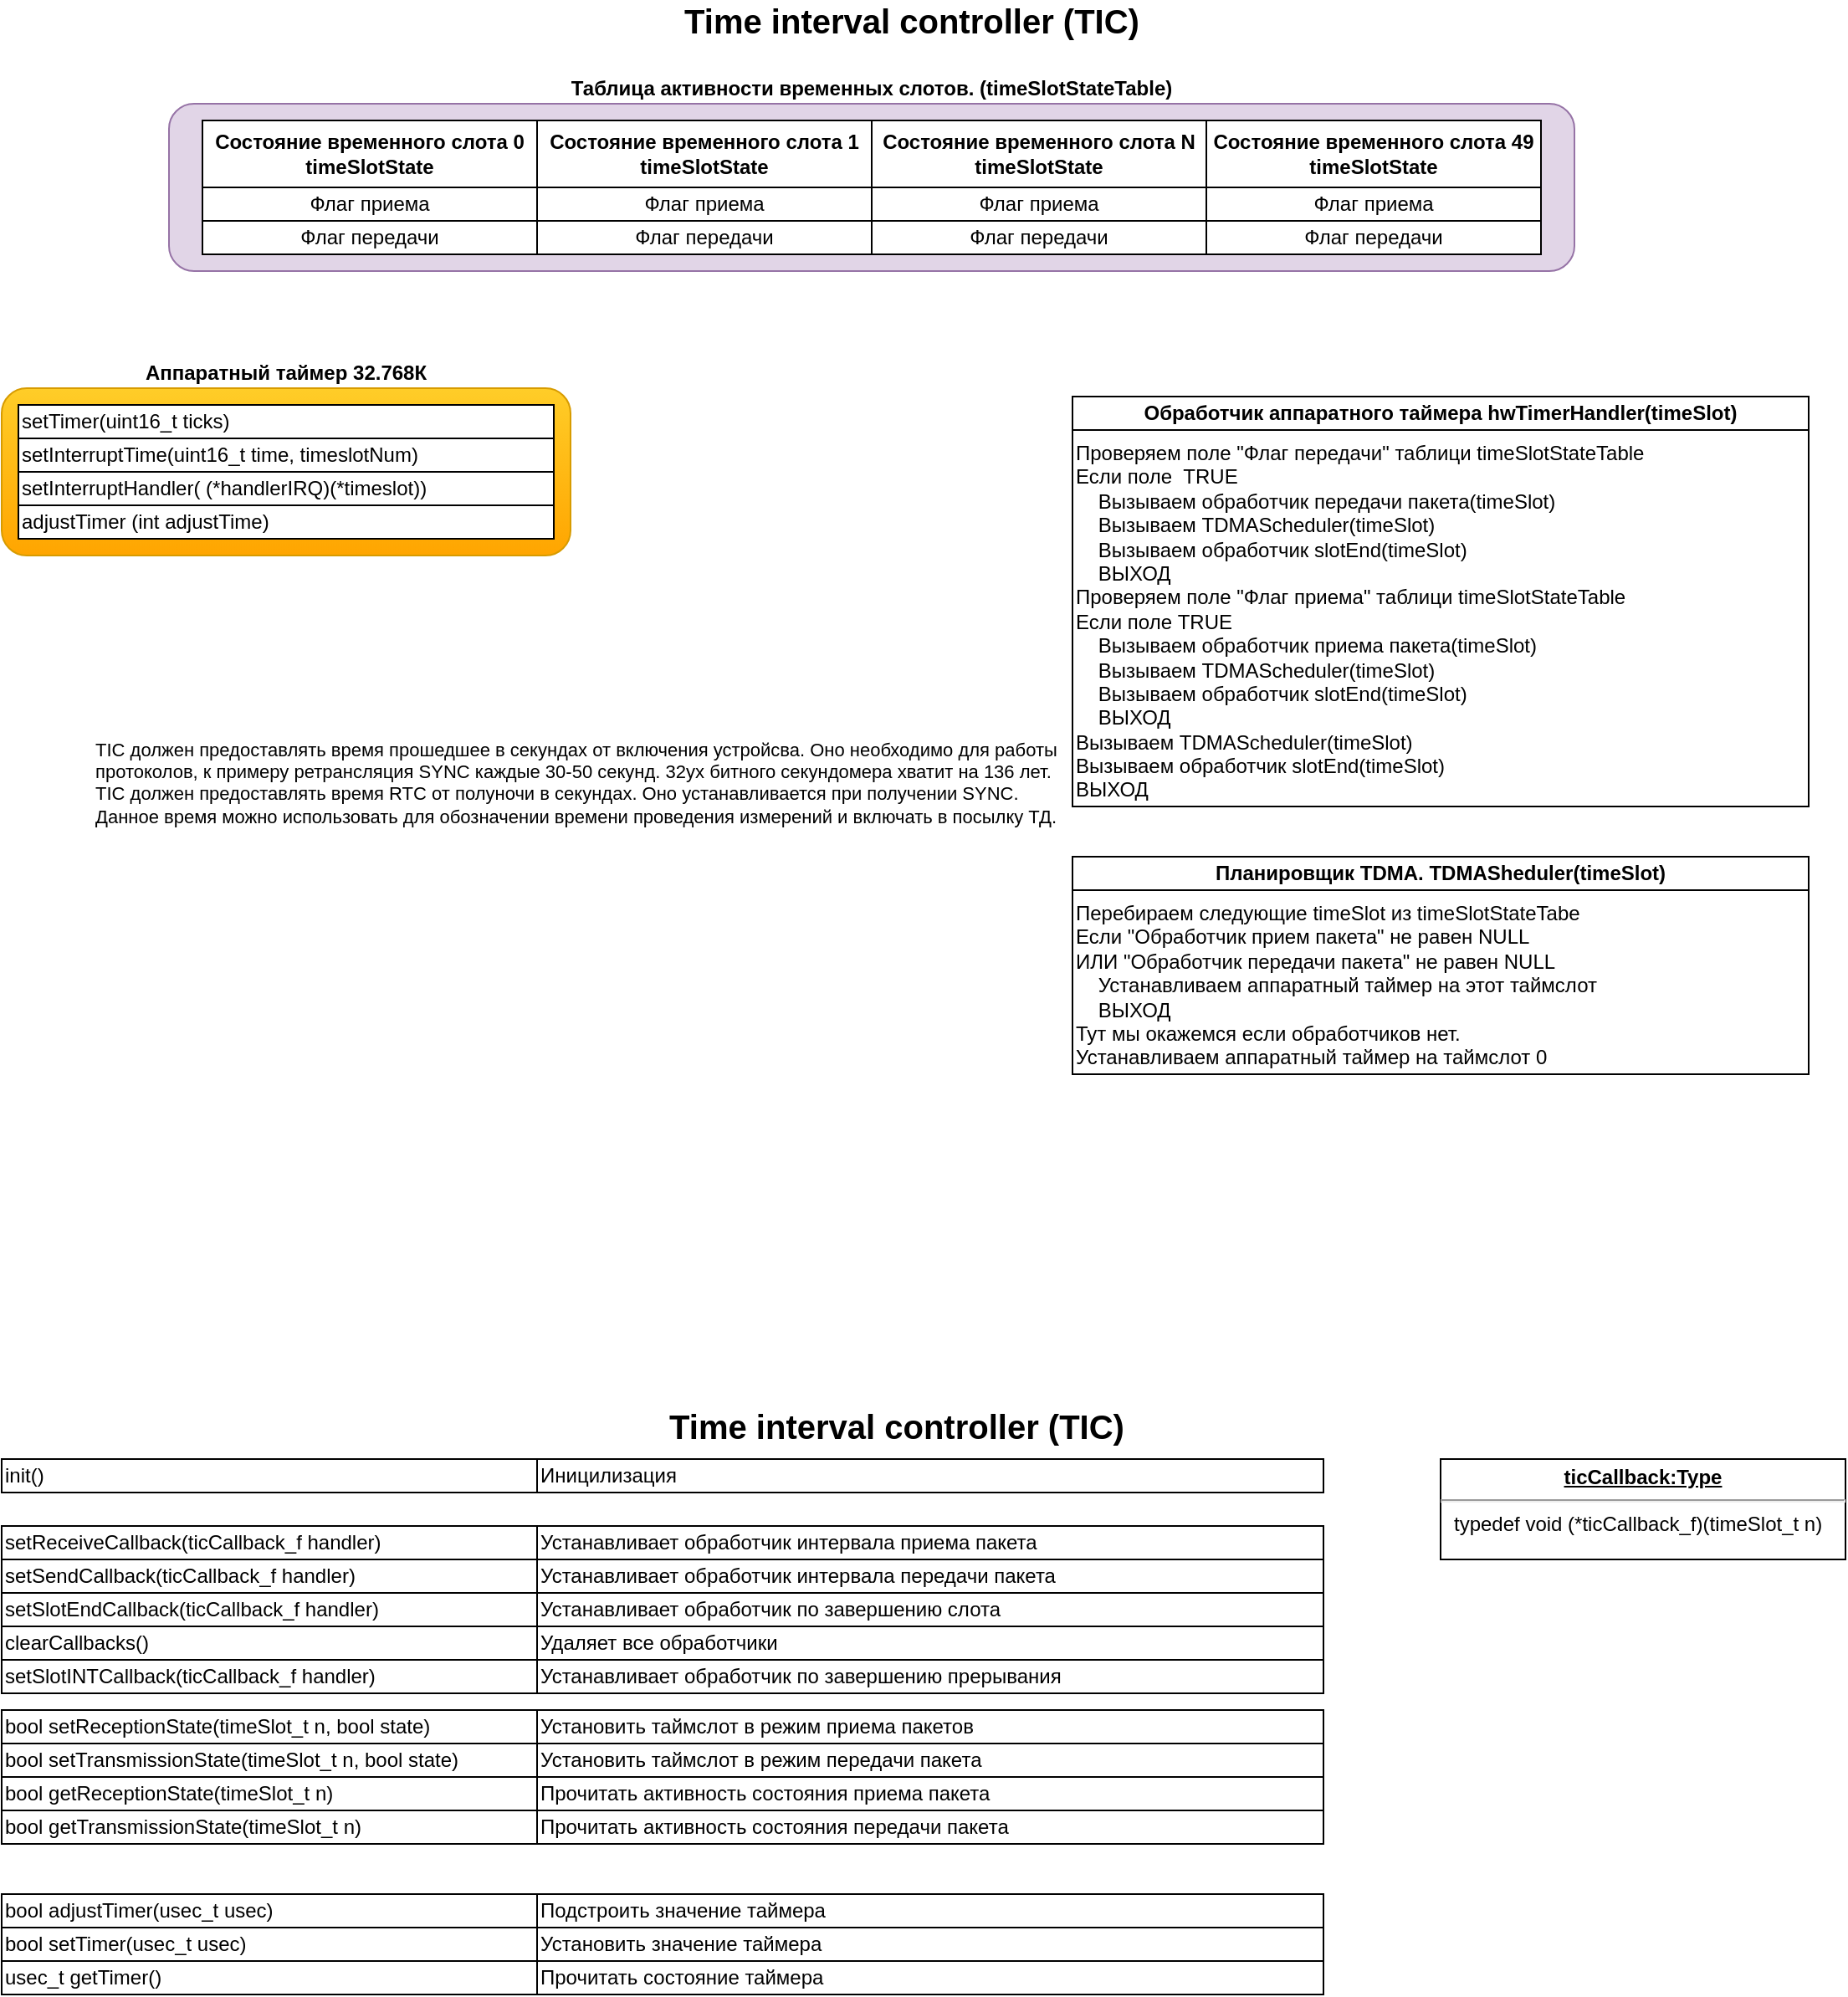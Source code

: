 <mxfile version="11.1.4" type="device"><diagram id="ev5yzsFX4c5ESg60DOfK" name="tic"><mxGraphModel dx="1422" dy="816" grid="1" gridSize="10" guides="1" tooltips="1" connect="1" arrows="1" fold="1" page="1" pageScale="1" pageWidth="1169" pageHeight="827" math="0" shadow="0"><root><mxCell id="0"/><mxCell id="1" parent="0"/><mxCell id="YqoHjG7Kyheove6cSrJL-31" value="Аппаратный таймер 32.768К" style="rounded=1;whiteSpace=wrap;html=1;fontSize=12;verticalAlign=bottom;labelPosition=center;verticalLabelPosition=top;align=center;fontStyle=1;labelBackgroundColor=#ffffff;fillColor=#ffcd28;strokeColor=#d79b00;gradientColor=#ffa500;" parent="1" vertex="1"><mxGeometry x="40" y="240" width="340" height="100" as="geometry"/></mxCell><mxCell id="YqoHjG7Kyheove6cSrJL-29" value="Таблица активности временных слотов. (timeSlotStateTable)" style="rounded=1;whiteSpace=wrap;html=1;fontSize=12;verticalAlign=bottom;labelPosition=center;verticalLabelPosition=top;align=center;fontStyle=1;labelBackgroundColor=#ffffff;fillColor=#e1d5e7;strokeColor=#9673a6;" parent="1" vertex="1"><mxGeometry x="140" y="70" width="840" height="100" as="geometry"/></mxCell><mxCell id="YqoHjG7Kyheove6cSrJL-1" value="Time interval controller (TIC)" style="text;html=1;strokeColor=none;fillColor=none;align=center;verticalAlign=middle;whiteSpace=wrap;rounded=0;fontStyle=1;fontSize=20;" parent="1" vertex="1"><mxGeometry x="399" y="10" width="370" height="20" as="geometry"/></mxCell><mxCell id="YqoHjG7Kyheove6cSrJL-3" value="Состояние временного слота 0&lt;br style=&quot;font-size: 12px&quot;&gt;timeSlotState" style="rounded=0;whiteSpace=wrap;html=1;fontSize=12;fontStyle=1" parent="1" vertex="1"><mxGeometry x="160" y="80" width="200" height="40" as="geometry"/></mxCell><mxCell id="YqoHjG7Kyheove6cSrJL-7" value="Флаг приема" style="rounded=0;whiteSpace=wrap;html=1;fontSize=12;fontStyle=0" parent="1" vertex="1"><mxGeometry x="160" y="120" width="200" height="20" as="geometry"/></mxCell><mxCell id="YqoHjG7Kyheove6cSrJL-8" value="Флаг передачи" style="rounded=0;whiteSpace=wrap;html=1;fontSize=12;fontStyle=0" parent="1" vertex="1"><mxGeometry x="160" y="140" width="200" height="20" as="geometry"/></mxCell><mxCell id="YqoHjG7Kyheove6cSrJL-9" value="Состояние временного слота 1&lt;br style=&quot;font-size: 12px&quot;&gt;timeSlotState" style="rounded=0;whiteSpace=wrap;html=1;fontSize=12;fontStyle=1" parent="1" vertex="1"><mxGeometry x="360" y="80" width="200" height="40" as="geometry"/></mxCell><mxCell id="YqoHjG7Kyheove6cSrJL-10" value="Флаг приема" style="rounded=0;whiteSpace=wrap;html=1;fontSize=12;fontStyle=0" parent="1" vertex="1"><mxGeometry x="360" y="120" width="200" height="20" as="geometry"/></mxCell><mxCell id="YqoHjG7Kyheove6cSrJL-11" value="Флаг передачи" style="rounded=0;whiteSpace=wrap;html=1;fontSize=12;fontStyle=0" parent="1" vertex="1"><mxGeometry x="360" y="140" width="200" height="20" as="geometry"/></mxCell><mxCell id="YqoHjG7Kyheove6cSrJL-21" value="Состояние временного слота N&lt;br style=&quot;font-size: 12px&quot;&gt;timeSlotState" style="rounded=0;whiteSpace=wrap;html=1;fontSize=12;fontStyle=1" parent="1" vertex="1"><mxGeometry x="560" y="80" width="200" height="40" as="geometry"/></mxCell><mxCell id="YqoHjG7Kyheove6cSrJL-22" value="Флаг приема" style="rounded=0;whiteSpace=wrap;html=1;fontSize=12;fontStyle=0" parent="1" vertex="1"><mxGeometry x="560" y="120" width="200" height="20" as="geometry"/></mxCell><mxCell id="YqoHjG7Kyheove6cSrJL-23" value="Флаг передачи" style="rounded=0;whiteSpace=wrap;html=1;fontSize=12;fontStyle=0" parent="1" vertex="1"><mxGeometry x="560" y="140" width="200" height="20" as="geometry"/></mxCell><mxCell id="YqoHjG7Kyheove6cSrJL-24" value="Состояние временного слота 49&lt;br style=&quot;font-size: 12px&quot;&gt;timeSlotState" style="rounded=0;whiteSpace=wrap;html=1;fontSize=12;fontStyle=1" parent="1" vertex="1"><mxGeometry x="760" y="80" width="200" height="40" as="geometry"/></mxCell><mxCell id="YqoHjG7Kyheove6cSrJL-25" value="Флаг приема" style="rounded=0;whiteSpace=wrap;html=1;fontSize=12;fontStyle=0" parent="1" vertex="1"><mxGeometry x="760" y="120" width="200" height="20" as="geometry"/></mxCell><mxCell id="YqoHjG7Kyheove6cSrJL-26" value="Флаг передачи" style="rounded=0;whiteSpace=wrap;html=1;fontSize=12;fontStyle=0" parent="1" vertex="1"><mxGeometry x="760" y="140" width="200" height="20" as="geometry"/></mxCell><mxCell id="YqoHjG7Kyheove6cSrJL-32" value="&lt;span style=&quot;white-space: normal&quot;&gt;setTimer(uint16_t ticks)&lt;/span&gt;" style="rounded=0;whiteSpace=wrap;html=1;labelBackgroundColor=none;fontSize=12;fontColor=#000000;align=left;" parent="1" vertex="1"><mxGeometry x="50" y="250" width="320" height="20" as="geometry"/></mxCell><mxCell id="YqoHjG7Kyheove6cSrJL-33" value="&lt;span&gt;setInterruptTime(uint16_t time, timeslotNum)&lt;/span&gt;" style="rounded=0;whiteSpace=wrap;html=1;labelBackgroundColor=none;fontSize=12;fontColor=#000000;align=left;" parent="1" vertex="1"><mxGeometry x="50" y="270" width="320" height="20" as="geometry"/></mxCell><mxCell id="YqoHjG7Kyheove6cSrJL-34" value="&lt;span&gt;setInterruptHandler( (*handlerIRQ)(*timeslot))&lt;/span&gt;" style="rounded=0;whiteSpace=wrap;html=1;labelBackgroundColor=none;fontSize=12;fontColor=#000000;align=left;" parent="1" vertex="1"><mxGeometry x="50" y="290" width="320" height="20" as="geometry"/></mxCell><mxCell id="YqoHjG7Kyheove6cSrJL-35" value="adjustTimer (int adjustTime)" style="rounded=0;whiteSpace=wrap;html=1;labelBackgroundColor=none;fontSize=12;fontColor=#000000;align=left;" parent="1" vertex="1"><mxGeometry x="50" y="310" width="320" height="20" as="geometry"/></mxCell><mxCell id="YqoHjG7Kyheove6cSrJL-36" value="Проверяем поле &quot;&lt;span style=&quot;text-align: center&quot;&gt;Флаг передачи&lt;/span&gt;&quot; таблици timeSlotStateTable&lt;br&gt;Если поле&amp;nbsp; TRUE&lt;br&gt;&amp;nbsp; &amp;nbsp; Вызываем обработчик передачи пакета(timeSlot)&lt;br&gt;&amp;nbsp; &amp;nbsp; Вызываем TDMAScheduler(timeSlot)&lt;br&gt;&amp;nbsp; &amp;nbsp; Вызываем обработчик slotEnd(timeSlot)&lt;br&gt;&amp;nbsp; &amp;nbsp; ВЫХОД&lt;br&gt;Проверяем поле &quot;&lt;span style=&quot;text-align: center&quot;&gt;Флаг приема&lt;/span&gt;&quot; таблици timeSlotStateTable&lt;br&gt;Если поле TRUE&lt;br&gt;&amp;nbsp; &amp;nbsp; Вызываем обработчик приема пакета(timeSlot)&lt;br&gt;&amp;nbsp; &amp;nbsp; Вызываем TDMAScheduler(timeSlot)&lt;br&gt;&amp;nbsp; &amp;nbsp; Вызываем обработчик slotEnd(timeSlot)&lt;br&gt;&amp;nbsp; &amp;nbsp; ВЫХОД&lt;br&gt;Вызываем TDMAScheduler(timeSlot)&lt;br&gt;Вызываем обработчик slotEnd(timeSlot)&lt;br&gt;ВЫХОД" style="rounded=0;whiteSpace=wrap;html=1;labelBackgroundColor=none;fontSize=12;fontColor=#000000;align=left;verticalAlign=top;" parent="1" vertex="1"><mxGeometry x="680" y="265" width="440" height="225" as="geometry"/></mxCell><mxCell id="YqoHjG7Kyheove6cSrJL-37" value="Обработчик аппаратного таймера hwTimerHandler(timeSlot)" style="rounded=0;whiteSpace=wrap;html=1;labelBackgroundColor=none;fontSize=12;fontColor=#000000;align=center;fontStyle=1" parent="1" vertex="1"><mxGeometry x="680" y="245" width="440" height="20" as="geometry"/></mxCell><mxCell id="YqoHjG7Kyheove6cSrJL-38" value="Перебираем следующие timeSlot из timeSlotStateTabe&lt;br&gt;Если &quot;Обработчик прием пакета&quot; не равен NULL&lt;br&gt;ИЛИ &quot;Обработчик передачи пакета&quot; не равен NULL&amp;nbsp;&lt;br&gt;&amp;nbsp; &amp;nbsp; Устанавливаем аппаратный таймер на этот таймслот&lt;br&gt;&amp;nbsp; &amp;nbsp; ВЫХОД&lt;br&gt;Тут мы окажемся если обработчиков нет.&lt;br&gt;Устанавливаем аппаратный таймер на таймслот 0" style="rounded=0;whiteSpace=wrap;html=1;labelBackgroundColor=none;fontSize=12;fontColor=#000000;align=left;verticalAlign=top;" parent="1" vertex="1"><mxGeometry x="680" y="540" width="440" height="110" as="geometry"/></mxCell><mxCell id="YqoHjG7Kyheove6cSrJL-39" value="Планировщик TDMA. TDMASheduler(timeSlot)" style="rounded=0;whiteSpace=wrap;html=1;labelBackgroundColor=none;fontSize=12;fontColor=#000000;align=center;fontStyle=1" parent="1" vertex="1"><mxGeometry x="680" y="520" width="440" height="20" as="geometry"/></mxCell><mxCell id="YqoHjG7Kyheove6cSrJL-41" value="setReceiveCallback(ticCallback_f handler)" style="rounded=0;whiteSpace=wrap;html=1;labelBackgroundColor=none;fontSize=12;fontColor=#000000;align=left;" parent="1" vertex="1"><mxGeometry x="40" y="920" width="320" height="20" as="geometry"/></mxCell><mxCell id="YqoHjG7Kyheove6cSrJL-44" value="Устанавливает обработчик интервала приема пакета" style="rounded=0;whiteSpace=wrap;html=1;labelBackgroundColor=none;fontSize=12;fontColor=#000000;align=left;" parent="1" vertex="1"><mxGeometry x="360" y="920" width="470" height="20" as="geometry"/></mxCell><mxCell id="YqoHjG7Kyheove6cSrJL-45" value="Time interval controller (TIC)" style="text;html=1;strokeColor=none;fillColor=none;align=center;verticalAlign=middle;whiteSpace=wrap;rounded=0;fontStyle=1;fontSize=20;" parent="1" vertex="1"><mxGeometry x="390" y="850" width="370" height="20" as="geometry"/></mxCell><mxCell id="YqoHjG7Kyheove6cSrJL-46" value="setSlotEndCallback(ticCallback_f handler)" style="rounded=0;whiteSpace=wrap;html=1;labelBackgroundColor=none;fontSize=12;fontColor=#000000;align=left;" parent="1" vertex="1"><mxGeometry x="40" y="960" width="320" height="20" as="geometry"/></mxCell><mxCell id="YqoHjG7Kyheove6cSrJL-47" value="Устанавливает обработчик по завершению слота" style="rounded=0;whiteSpace=wrap;html=1;labelBackgroundColor=none;fontSize=12;fontColor=#000000;align=left;" parent="1" vertex="1"><mxGeometry x="360" y="960" width="470" height="20" as="geometry"/></mxCell><mxCell id="YqoHjG7Kyheove6cSrJL-48" value="setSendCallback(ticCallback_f handler)" style="rounded=0;whiteSpace=wrap;html=1;labelBackgroundColor=none;fontSize=12;fontColor=#000000;align=left;" parent="1" vertex="1"><mxGeometry x="40" y="940" width="320" height="20" as="geometry"/></mxCell><mxCell id="YqoHjG7Kyheove6cSrJL-49" value="Устанавливает обработчик интервала передачи пакета" style="rounded=0;whiteSpace=wrap;html=1;labelBackgroundColor=none;fontSize=12;fontColor=#000000;align=left;" parent="1" vertex="1"><mxGeometry x="360" y="940" width="470" height="20" as="geometry"/></mxCell><mxCell id="YqoHjG7Kyheove6cSrJL-57" value="bool setReceptionState(timeSlot_t n, bool state)" style="rounded=0;whiteSpace=wrap;html=1;labelBackgroundColor=none;fontSize=12;fontColor=#000000;align=left;" parent="1" vertex="1"><mxGeometry x="40" y="1030" width="320" height="20" as="geometry"/></mxCell><mxCell id="YqoHjG7Kyheove6cSrJL-58" value="Установить таймслот в режим приема пакетов" style="rounded=0;whiteSpace=wrap;html=1;labelBackgroundColor=none;fontSize=12;fontColor=#000000;align=left;" parent="1" vertex="1"><mxGeometry x="360" y="1030" width="470" height="20" as="geometry"/></mxCell><mxCell id="YqoHjG7Kyheove6cSrJL-59" value="bool getReceptionState(timeSlot_t n)" style="rounded=0;whiteSpace=wrap;html=1;labelBackgroundColor=none;fontSize=12;fontColor=#000000;align=left;" parent="1" vertex="1"><mxGeometry x="40" y="1070" width="320" height="20" as="geometry"/></mxCell><mxCell id="YqoHjG7Kyheove6cSrJL-60" value="Прочитать активность состояния приема пакета" style="rounded=0;whiteSpace=wrap;html=1;labelBackgroundColor=none;fontSize=12;fontColor=#000000;align=left;" parent="1" vertex="1"><mxGeometry x="360" y="1070" width="470" height="20" as="geometry"/></mxCell><mxCell id="YqoHjG7Kyheove6cSrJL-61" value="bool setTransmissionState(timeSlot_t n, bool state)" style="rounded=0;whiteSpace=wrap;html=1;labelBackgroundColor=none;fontSize=12;fontColor=#000000;align=left;" parent="1" vertex="1"><mxGeometry x="40" y="1050" width="320" height="20" as="geometry"/></mxCell><mxCell id="YqoHjG7Kyheove6cSrJL-62" value="Установить таймслот в режим передачи пакета" style="rounded=0;whiteSpace=wrap;html=1;labelBackgroundColor=none;fontSize=12;fontColor=#000000;align=left;" parent="1" vertex="1"><mxGeometry x="360" y="1050" width="470" height="20" as="geometry"/></mxCell><mxCell id="YqoHjG7Kyheove6cSrJL-63" value="bool getTransmissionState(timeSlot_t n)" style="rounded=0;whiteSpace=wrap;html=1;labelBackgroundColor=none;fontSize=12;fontColor=#000000;align=left;" parent="1" vertex="1"><mxGeometry x="40" y="1090" width="320" height="20" as="geometry"/></mxCell><mxCell id="YqoHjG7Kyheove6cSrJL-64" value="Прочитать активность состояния передачи пакета" style="rounded=0;whiteSpace=wrap;html=1;labelBackgroundColor=none;fontSize=12;fontColor=#000000;align=left;" parent="1" vertex="1"><mxGeometry x="360" y="1090" width="470" height="20" as="geometry"/></mxCell><mxCell id="YqoHjG7Kyheove6cSrJL-69" value="&lt;span style=&quot;white-space: normal&quot;&gt;bool adjustTimer(usec_t&amp;nbsp;usec)&lt;/span&gt;" style="rounded=0;whiteSpace=wrap;html=1;labelBackgroundColor=none;fontSize=12;fontColor=#000000;align=left;" parent="1" vertex="1"><mxGeometry x="40" y="1140" width="320" height="20" as="geometry"/></mxCell><mxCell id="YqoHjG7Kyheove6cSrJL-70" value="Подстроить значение таймера" style="rounded=0;whiteSpace=wrap;html=1;labelBackgroundColor=none;fontSize=12;fontColor=#000000;align=left;" parent="1" vertex="1"><mxGeometry x="360" y="1140" width="470" height="20" as="geometry"/></mxCell><mxCell id="YqoHjG7Kyheove6cSrJL-71" value="&lt;span style=&quot;white-space: normal&quot;&gt;usec_t&amp;nbsp;getTimer()&lt;/span&gt;" style="rounded=0;whiteSpace=wrap;html=1;labelBackgroundColor=none;fontSize=12;fontColor=#000000;align=left;" parent="1" vertex="1"><mxGeometry x="40" y="1180" width="320" height="20" as="geometry"/></mxCell><mxCell id="YqoHjG7Kyheove6cSrJL-72" value="Прочитать состояние таймера" style="rounded=0;whiteSpace=wrap;html=1;labelBackgroundColor=none;fontSize=12;fontColor=#000000;align=left;" parent="1" vertex="1"><mxGeometry x="360" y="1180" width="470" height="20" as="geometry"/></mxCell><mxCell id="YqoHjG7Kyheove6cSrJL-73" value="&lt;span style=&quot;white-space: normal&quot;&gt;bool setTimer(usec_t&amp;nbsp;usec)&lt;/span&gt;" style="rounded=0;whiteSpace=wrap;html=1;labelBackgroundColor=none;fontSize=12;fontColor=#000000;align=left;" parent="1" vertex="1"><mxGeometry x="40" y="1160" width="320" height="20" as="geometry"/></mxCell><mxCell id="YqoHjG7Kyheove6cSrJL-74" value="Установить значение таймера" style="rounded=0;whiteSpace=wrap;html=1;labelBackgroundColor=none;fontSize=12;fontColor=#000000;align=left;" parent="1" vertex="1"><mxGeometry x="360" y="1160" width="470" height="20" as="geometry"/></mxCell><mxCell id="YqoHjG7Kyheove6cSrJL-86" value="&lt;p style=&quot;margin: 0px ; margin-top: 4px ; text-align: center ; text-decoration: underline&quot;&gt;&lt;b&gt;ticCallback:Type&lt;/b&gt;&lt;/p&gt;&lt;hr&gt;&lt;p style=&quot;margin: 0px ; margin-left: 8px&quot;&gt;typedef void (*ticCallback_f)(timeSlot_t n)&lt;/p&gt;" style="verticalAlign=top;align=left;overflow=fill;fontSize=12;fontFamily=Helvetica;html=1;" parent="1" vertex="1"><mxGeometry x="900" y="880" width="242" height="60" as="geometry"/></mxCell><mxCell id="YqoHjG7Kyheove6cSrJL-87" value="init()" style="rounded=0;whiteSpace=wrap;html=1;labelBackgroundColor=none;fontSize=12;fontColor=#000000;align=left;" parent="1" vertex="1"><mxGeometry x="40" y="880" width="320" height="20" as="geometry"/></mxCell><mxCell id="YqoHjG7Kyheove6cSrJL-88" value="Иницилизация" style="rounded=0;whiteSpace=wrap;html=1;labelBackgroundColor=none;fontSize=12;fontColor=#000000;align=left;" parent="1" vertex="1"><mxGeometry x="360" y="880" width="470" height="20" as="geometry"/></mxCell><mxCell id="Y0yihYiDvg1NwAACig07-1" value="clearCallbacks()" style="rounded=0;whiteSpace=wrap;html=1;labelBackgroundColor=none;fontSize=12;fontColor=#000000;align=left;" parent="1" vertex="1"><mxGeometry x="40" y="980" width="320" height="20" as="geometry"/></mxCell><mxCell id="Y0yihYiDvg1NwAACig07-2" value="Удаляет все обработчики" style="rounded=0;whiteSpace=wrap;html=1;labelBackgroundColor=none;fontSize=12;fontColor=#000000;align=left;" parent="1" vertex="1"><mxGeometry x="360" y="980" width="470" height="20" as="geometry"/></mxCell><mxCell id="spqn_XwY5dNV7-OVjzBo-2" value="setSlotINTCallback(ticCallback_f handler)" style="rounded=0;whiteSpace=wrap;html=1;labelBackgroundColor=none;fontSize=12;fontColor=#000000;align=left;" parent="1" vertex="1"><mxGeometry x="40" y="1000" width="320" height="20" as="geometry"/></mxCell><mxCell id="spqn_XwY5dNV7-OVjzBo-3" value="Устанавливает обработчик по завершению прерывания" style="rounded=0;whiteSpace=wrap;html=1;labelBackgroundColor=none;fontSize=12;fontColor=#000000;align=left;" parent="1" vertex="1"><mxGeometry x="360" y="1000" width="470" height="20" as="geometry"/></mxCell><mxCell id="9aQQA_LZC2TffLDW0-2d-1" value="TIC должен предоставлять время прошедшее в секундах от включения устройсва. Оно необходимо для работы&amp;nbsp;&lt;br style=&quot;font-size: 11px;&quot;&gt;протоколов, к примеру ретрансляция SYNC каждые 30-50 секунд. 32ух битного секундомера хватит на 136 лет.&lt;br style=&quot;font-size: 11px;&quot;&gt;TIC должен предоставлять время RTC от полуночи в секундах. Оно устанавливается при получении SYNC.&lt;br style=&quot;font-size: 11px;&quot;&gt;Данное время можно использовать для обозначении времени проведения измерений и включать в посылку ТД." style="text;html=1;resizable=0;points=[];autosize=1;align=left;verticalAlign=top;spacingTop=-4;fontSize=11;" vertex="1" parent="1"><mxGeometry x="94" y="447" width="490" height="50" as="geometry"/></mxCell></root></mxGraphModel></diagram><diagram id="jTF5z0hmbNWFRCQOeZIh" name="mac"><mxGraphModel dx="1422" dy="816" grid="1" gridSize="10" guides="1" tooltips="1" connect="1" arrows="1" fold="1" page="1" pageScale="1" pageWidth="1169" pageHeight="827" math="0" shadow="0"><root><mxCell id="kTQL8XVrdTNkWr-OMu1i-0"/><mxCell id="kTQL8XVrdTNkWr-OMu1i-1" parent="kTQL8XVrdTNkWr-OMu1i-0"/><mxCell id="cFDLjdvefdsuOZNf0WBs-1" value="TIC" style="rounded=1;whiteSpace=wrap;html=1;fillColor=#fff2cc;strokeColor=#d6b656;labelPosition=center;verticalLabelPosition=top;align=center;verticalAlign=bottom;" parent="kTQL8XVrdTNkWr-OMu1i-1" vertex="1"><mxGeometry x="60" y="400" width="230" height="150" as="geometry"/></mxCell><mxCell id="G9PrtDLhhgiPu2dIQGdB-0" value="Состояние слотов. (slotStateTable)" style="rounded=1;whiteSpace=wrap;html=1;fontSize=12;verticalAlign=bottom;labelPosition=center;verticalLabelPosition=top;align=center;fontStyle=1;labelBackgroundColor=#ffffff;fillColor=#e1d5e7;strokeColor=#9673a6;" parent="kTQL8XVrdTNkWr-OMu1i-1" vertex="1"><mxGeometry x="20" y="40" width="640" height="220" as="geometry"/></mxCell><mxCell id="G9PrtDLhhgiPu2dIQGdB-1" value="Media access control (MAC)" style="text;html=1;strokeColor=none;fillColor=none;align=center;verticalAlign=middle;whiteSpace=wrap;rounded=0;fontStyle=1;fontSize=20;" parent="kTQL8XVrdTNkWr-OMu1i-1" vertex="1"><mxGeometry x="399" y="10" width="370" height="20" as="geometry"/></mxCell><mxCell id="G9PrtDLhhgiPu2dIQGdB-14" value="Состояние слота&amp;nbsp; 0&lt;br style=&quot;font-size: 12px&quot;&gt;slotState" style="rounded=0;whiteSpace=wrap;html=1;fontSize=12;fontStyle=1" parent="kTQL8XVrdTNkWr-OMu1i-1" vertex="1"><mxGeometry x="40" y="50" width="200" height="40" as="geometry"/></mxCell><mxCell id="G9PrtDLhhgiPu2dIQGdB-15" value="Канал радиопередатчика" style="rounded=0;whiteSpace=wrap;html=1;fontSize=12;fontStyle=0" parent="kTQL8XVrdTNkWr-OMu1i-1" vertex="1"><mxGeometry x="60" y="150" width="180" height="20" as="geometry"/></mxCell><mxCell id="G9PrtDLhhgiPu2dIQGdB-16" value="Указатель на пакет framePart" style="rounded=0;whiteSpace=wrap;html=1;fontSize=12;fontStyle=0" parent="kTQL8XVrdTNkWr-OMu1i-1" vertex="1"><mxGeometry x="60" y="170" width="180" height="20" as="geometry"/></mxCell><mxCell id="G9PrtDLhhgiPu2dIQGdB-17" value="Флаг &quot;Есть данные&quot;" style="rounded=0;whiteSpace=wrap;html=1;fontSize=12;fontStyle=0" parent="kTQL8XVrdTNkWr-OMu1i-1" vertex="1"><mxGeometry x="60" y="110" width="180" height="20" as="geometry"/></mxCell><mxCell id="G9PrtDLhhgiPu2dIQGdB-19" value="Количество попыток передачи" style="rounded=0;whiteSpace=wrap;html=1;fontSize=12;fontStyle=0" parent="kTQL8XVrdTNkWr-OMu1i-1" vertex="1"><mxGeometry x="60" y="130" width="180" height="20" as="geometry"/></mxCell><mxCell id="XenS3fD3yWPQ7APfdKR5-0" value="mac_setReceiveCallback(ticCallback_f handler)" style="rounded=0;whiteSpace=wrap;html=1;labelBackgroundColor=none;fontSize=12;fontColor=#000000;align=left;" parent="kTQL8XVrdTNkWr-OMu1i-1" vertex="1"><mxGeometry x="40" y="920" width="320" height="20" as="geometry"/></mxCell><mxCell id="XenS3fD3yWPQ7APfdKR5-1" value="Устанавливает обработчик интервала приема пакета" style="rounded=0;whiteSpace=wrap;html=1;labelBackgroundColor=none;fontSize=12;fontColor=#000000;align=left;" parent="kTQL8XVrdTNkWr-OMu1i-1" vertex="1"><mxGeometry x="440" y="920" width="470" height="20" as="geometry"/></mxCell><mxCell id="XenS3fD3yWPQ7APfdKR5-2" value="Media access control (MAC)" style="text;html=1;strokeColor=none;fillColor=none;align=center;verticalAlign=middle;whiteSpace=wrap;rounded=0;fontStyle=1;fontSize=20;" parent="kTQL8XVrdTNkWr-OMu1i-1" vertex="1"><mxGeometry x="470" y="850" width="370" height="20" as="geometry"/></mxCell><mxCell id="XenS3fD3yWPQ7APfdKR5-3" value="mac_clearCallbacks()" style="rounded=0;whiteSpace=wrap;html=1;labelBackgroundColor=none;fontSize=12;fontColor=#000000;align=left;" parent="kTQL8XVrdTNkWr-OMu1i-1" vertex="1"><mxGeometry x="40" y="960" width="320" height="20" as="geometry"/></mxCell><mxCell id="XenS3fD3yWPQ7APfdKR5-4" value="Удаляет все обработчики" style="rounded=0;whiteSpace=wrap;html=1;labelBackgroundColor=none;fontSize=12;fontColor=#000000;align=left;" parent="kTQL8XVrdTNkWr-OMu1i-1" vertex="1"><mxGeometry x="440" y="960" width="470" height="20" as="geometry"/></mxCell><mxCell id="XenS3fD3yWPQ7APfdKR5-5" value="mac_setSendCallback(ticCallback_f handler)" style="rounded=0;whiteSpace=wrap;html=1;labelBackgroundColor=none;fontSize=12;fontColor=#000000;align=left;" parent="kTQL8XVrdTNkWr-OMu1i-1" vertex="1"><mxGeometry x="40" y="940" width="320" height="20" as="geometry"/></mxCell><mxCell id="XenS3fD3yWPQ7APfdKR5-6" value="Устанавливает обработчик интервала передачи пакета" style="rounded=0;whiteSpace=wrap;html=1;labelBackgroundColor=none;fontSize=12;fontColor=#000000;align=left;" parent="kTQL8XVrdTNkWr-OMu1i-1" vertex="1"><mxGeometry x="440" y="940" width="470" height="20" as="geometry"/></mxCell><mxCell id="XenS3fD3yWPQ7APfdKR5-7" value="mac_openReceiveSlot(timeSlot n, uint8_t ch)" style="rounded=0;whiteSpace=wrap;html=1;labelBackgroundColor=none;fontSize=12;fontColor=#000000;align=left;" parent="kTQL8XVrdTNkWr-OMu1i-1" vertex="1"><mxGeometry x="40" y="1000" width="320" height="20" as="geometry"/></mxCell><mxCell id="XenS3fD3yWPQ7APfdKR5-8" value="Разрешает прием пакетов в заданный слот и заданном канале." style="rounded=0;whiteSpace=wrap;html=1;labelBackgroundColor=none;fontSize=12;fontColor=#000000;align=left;" parent="kTQL8XVrdTNkWr-OMu1i-1" vertex="1"><mxGeometry x="440" y="1000" width="470" height="20" as="geometry"/></mxCell><mxCell id="XenS3fD3yWPQ7APfdKR5-9" value="bool mac_getReceivedPacket(framePart* framePart)" style="rounded=0;whiteSpace=wrap;html=1;labelBackgroundColor=none;fontSize=12;fontColor=#000000;align=left;" parent="kTQL8XVrdTNkWr-OMu1i-1" vertex="1"><mxGeometry x="40" y="1110" width="320" height="20" as="geometry"/></mxCell><mxCell id="XenS3fD3yWPQ7APfdKR5-10" value="Возвращает указатель на последний принятый пакет. FALSE если пакетов нет" style="rounded=0;whiteSpace=wrap;html=1;labelBackgroundColor=none;fontSize=12;fontColor=#000000;align=left;" parent="kTQL8XVrdTNkWr-OMu1i-1" vertex="1"><mxGeometry x="440" y="1110" width="470" height="20" as="geometry"/></mxCell><mxCell id="XenS3fD3yWPQ7APfdKR5-11" value="bool mac_send(framePacket* framePacket, timeSlot n, &lt;br&gt;uint8_t ch, uint8_t attempts)" style="rounded=0;whiteSpace=wrap;html=1;labelBackgroundColor=none;fontSize=12;fontColor=#000000;align=left;" parent="kTQL8XVrdTNkWr-OMu1i-1" vertex="1"><mxGeometry x="40" y="1060" width="320" height="40" as="geometry"/></mxCell><mxCell id="XenS3fD3yWPQ7APfdKR5-12" value="Устанавлевает пакет для передачи в слот n, канале ch, количеством попыток attempts.Если тайм слот еще занят возвращает FALSE." style="rounded=0;whiteSpace=wrap;html=1;labelBackgroundColor=none;fontSize=12;fontColor=#000000;align=left;" parent="kTQL8XVrdTNkWr-OMu1i-1" vertex="1"><mxGeometry x="440" y="1060" width="470" height="40" as="geometry"/></mxCell><mxCell id="XenS3fD3yWPQ7APfdKR5-13" value="" style="rounded=0;whiteSpace=wrap;html=1;labelBackgroundColor=none;fontSize=12;fontColor=#000000;align=left;" parent="kTQL8XVrdTNkWr-OMu1i-1" vertex="1"><mxGeometry x="40" y="1130" width="320" height="20" as="geometry"/></mxCell><mxCell id="XenS3fD3yWPQ7APfdKR5-14" value="" style="rounded=0;whiteSpace=wrap;html=1;labelBackgroundColor=none;fontSize=12;fontColor=#000000;align=left;" parent="kTQL8XVrdTNkWr-OMu1i-1" vertex="1"><mxGeometry x="440" y="1130" width="470" height="20" as="geometry"/></mxCell><mxCell id="XenS3fD3yWPQ7APfdKR5-15" value="" style="rounded=0;whiteSpace=wrap;html=1;labelBackgroundColor=none;fontSize=12;fontColor=#000000;align=left;" parent="kTQL8XVrdTNkWr-OMu1i-1" vertex="1"><mxGeometry x="40" y="1160" width="320" height="20" as="geometry"/></mxCell><mxCell id="XenS3fD3yWPQ7APfdKR5-16" value="" style="rounded=0;whiteSpace=wrap;html=1;labelBackgroundColor=none;fontSize=12;fontColor=#000000;align=left;" parent="kTQL8XVrdTNkWr-OMu1i-1" vertex="1"><mxGeometry x="440" y="1160" width="470" height="20" as="geometry"/></mxCell><mxCell id="XenS3fD3yWPQ7APfdKR5-17" value="" style="rounded=0;whiteSpace=wrap;html=1;labelBackgroundColor=none;fontSize=12;fontColor=#000000;align=left;" parent="kTQL8XVrdTNkWr-OMu1i-1" vertex="1"><mxGeometry x="40" y="1200" width="320" height="20" as="geometry"/></mxCell><mxCell id="XenS3fD3yWPQ7APfdKR5-18" value="" style="rounded=0;whiteSpace=wrap;html=1;labelBackgroundColor=none;fontSize=12;fontColor=#000000;align=left;" parent="kTQL8XVrdTNkWr-OMu1i-1" vertex="1"><mxGeometry x="440" y="1200" width="470" height="20" as="geometry"/></mxCell><mxCell id="XenS3fD3yWPQ7APfdKR5-19" value="" style="rounded=0;whiteSpace=wrap;html=1;labelBackgroundColor=none;fontSize=12;fontColor=#000000;align=left;" parent="kTQL8XVrdTNkWr-OMu1i-1" vertex="1"><mxGeometry x="40" y="1180" width="320" height="20" as="geometry"/></mxCell><mxCell id="XenS3fD3yWPQ7APfdKR5-20" value="" style="rounded=0;whiteSpace=wrap;html=1;labelBackgroundColor=none;fontSize=12;fontColor=#000000;align=left;" parent="kTQL8XVrdTNkWr-OMu1i-1" vertex="1"><mxGeometry x="440" y="1180" width="470" height="20" as="geometry"/></mxCell><mxCell id="XenS3fD3yWPQ7APfdKR5-22" value="init()" style="rounded=0;whiteSpace=wrap;html=1;labelBackgroundColor=none;fontSize=12;fontColor=#000000;align=left;" parent="kTQL8XVrdTNkWr-OMu1i-1" vertex="1"><mxGeometry x="40" y="880" width="320" height="20" as="geometry"/></mxCell><mxCell id="XenS3fD3yWPQ7APfdKR5-23" value="Иницилизация" style="rounded=0;whiteSpace=wrap;html=1;labelBackgroundColor=none;fontSize=12;fontColor=#000000;align=left;" parent="kTQL8XVrdTNkWr-OMu1i-1" vertex="1"><mxGeometry x="440" y="880" width="470" height="20" as="geometry"/></mxCell><mxCell id="XenS3fD3yWPQ7APfdKR5-24" value="Процедура обработки события приема пакета TIC&lt;br&gt;Если флаг &quot;Прием разрешен&quot; равен FALSE&lt;br&gt;&amp;nbsp; &amp;nbsp; Запрещаем TIC обработку. setTransmissionState(timeSlot,FALSE)&lt;br&gt;&amp;nbsp; &amp;nbsp; ВЫХОД&lt;br&gt;Включить радиопередатчик, выставить частоту канала приема&lt;br&gt;Ждать приема не более 2-3 мс(?)&lt;br&gt;Если пакета не пришло&lt;br&gt;&amp;nbsp; &amp;nbsp; Выключить радио, ВЫХОД&lt;br&gt;Если проверка NETID разрешена&lt;br&gt;&amp;nbsp; &amp;nbsp; Если&amp;nbsp; NETID не равен нашей сети&lt;br&gt;&amp;nbsp; &amp;nbsp; &amp;nbsp; &amp;nbsp; Уничтожаем, выключаем радио, ВЫХОД&lt;br&gt;Если версия протокола не равна нашей версии&lt;br&gt;&amp;nbsp; &amp;nbsp; Уничтожаем, выключаем радио, ВЫХОД&lt;br&gt;Если PPDU TYPE&amp;nbsp; = WP&lt;br&gt;&amp;nbsp; &amp;nbsp; Если размер пакета меньше 26 байт&lt;br&gt;&amp;nbsp; &amp;nbsp; &amp;nbsp; &amp;nbsp; Уничтожаем, выключаем радио, ВЫХОД&amp;nbsp;&lt;br&gt;&amp;nbsp; &amp;nbsp;Если поле DST не соответсвует адресу узла&lt;br&gt;&amp;nbsp; &amp;nbsp; &amp;nbsp; &amp;nbsp; Уничтожаем, выключаем радио, ВЫХОД&lt;br&gt;&amp;nbsp; &amp;nbsp;Если поле DLEN не равно размер PPDU - 26 (размер DATA неверен)&lt;br&gt;&amp;nbsp; &amp;nbsp; &amp;nbsp; &amp;nbsp; Уничтожаем, выключаем радио, ВЫХОД&lt;br&gt;&amp;nbsp; &amp;nbsp;Передаем пакет ACK&lt;br&gt;&amp;nbsp; &amp;nbsp;Выключаем радио&lt;br&gt;&amp;nbsp; &amp;nbsp;Вызов обработчика приема пакета. macReceiveCallBack(*PPDU, timeSlot)&lt;br&gt;&amp;nbsp; &amp;nbsp;ВЫХОД" style="rounded=0;whiteSpace=wrap;html=1;labelBackgroundColor=none;fontSize=12;fontColor=#000000;align=left;verticalAlign=top;" parent="kTQL8XVrdTNkWr-OMu1i-1" vertex="1"><mxGeometry x="514.5" y="1692" width="440" height="420" as="geometry"/></mxCell><mxCell id="XenS3fD3yWPQ7APfdKR5-25" value="Обработчик ticCallback_f receiveHandler(timeSlot)" style="rounded=0;whiteSpace=wrap;html=1;labelBackgroundColor=none;fontSize=12;fontColor=#000000;align=center;fontStyle=1" parent="kTQL8XVrdTNkWr-OMu1i-1" vertex="1"><mxGeometry x="514.833" y="1672" width="440" height="20" as="geometry"/></mxCell><mxCell id="XenS3fD3yWPQ7APfdKR5-26" value="Процедура обработки события передачи пакета TIC&lt;br&gt;Если флаг &quot;Есть данные&quot; = FALSE&lt;br&gt;&amp;nbsp; &amp;nbsp; Запрещаем TIC обработку. setTransmissionState(timeSlot, FALSE)&lt;br&gt;&amp;nbsp; &amp;nbsp; ВЫХОД&lt;br&gt;Включить радиопередатчик, выставить частоту канала передачи&lt;br&gt;Если PPDU TYPE = WP&lt;br&gt;&amp;nbsp; &amp;nbsp; Начать передачу&lt;br&gt;&amp;nbsp; &amp;nbsp; Если передача не удалась (контроль CCA)&lt;br&gt;&amp;nbsp; &amp;nbsp; &amp;nbsp; &amp;nbsp; Количество попыток - 1&lt;br&gt;&amp;nbsp; &amp;nbsp; &amp;nbsp; &amp;nbsp; &amp;nbsp;Если количество попыток = 0&lt;br&gt;&amp;nbsp; &amp;nbsp; &amp;nbsp; &amp;nbsp; &amp;nbsp; &amp;nbsp; &amp;nbsp;Уничтожаем пакет, флаг &quot;Есть данные&quot; = FALSE&lt;br&gt;&amp;nbsp; &amp;nbsp; &amp;nbsp; &amp;nbsp; &amp;nbsp; &amp;nbsp; &amp;nbsp;Запрещаем TIC обработку. setTransmissionState(timeSlot, FALSE)&lt;br&gt;&amp;nbsp; &amp;nbsp; &amp;nbsp; &amp;nbsp; &amp;nbsp;Выключаем радио, ВЫХОД&lt;br&gt;&amp;nbsp; &amp;nbsp; Прием пакета в течении 1 мс(?)&lt;br&gt;&amp;nbsp; &amp;nbsp; Если приняли ACK&lt;br&gt;&amp;nbsp; &amp;nbsp; &amp;nbsp; &amp;nbsp; Уничтожаем пакет, флаг &quot;Есть данные&quot; = FALSE&lt;br&gt;&amp;nbsp; &amp;nbsp; &amp;nbsp; &amp;nbsp; Запрещаем TIC обработку. setTransmissionState(timeSlot, FALSE)&lt;br&gt;&amp;nbsp; &amp;nbsp; &amp;nbsp; &amp;nbsp; Выключаем радио, ВЫХОД&lt;br&gt;&amp;nbsp; &amp;nbsp;Если не приняли ACK&lt;br&gt;&amp;nbsp; &amp;nbsp; &amp;nbsp; &amp;nbsp;Количество попыток - 1&lt;br&gt;&amp;nbsp; &amp;nbsp; &amp;nbsp; &amp;nbsp; &amp;nbsp; &amp;nbsp; &amp;nbsp;Если количество попыток = 0&lt;br&gt;&amp;nbsp; &amp;nbsp; &amp;nbsp; &amp;nbsp; &amp;nbsp; &amp;nbsp; &amp;nbsp; &amp;nbsp; &amp;nbsp;Уничтожаем пакет, флаг &quot;Есть данные&quot; = FALSE&lt;br&gt;&amp;nbsp; &amp;nbsp; &amp;nbsp; &amp;nbsp; &amp;nbsp; &amp;nbsp; &amp;nbsp; &amp;nbsp; &amp;nbsp;Запрещаем TIC обработку. setTransmissionState(timeSlot, FALSE)&lt;br&gt;&amp;nbsp; &amp;nbsp; &amp;nbsp; &amp;nbsp; &amp;nbsp; &amp;nbsp; &amp;nbsp;Выключаем радио, ВЫХОД&lt;br&gt;ЕСЛИ PPDU TYPE = SYNC&lt;br&gt;&amp;nbsp; &amp;nbsp; Заполнить поля HOUR, MIN, SEC, USEC = 0x80000000&lt;br&gt;&amp;nbsp; &amp;nbsp; Начать передачу специальной функцией&lt;br&gt;&amp;nbsp; &amp;nbsp; Если передача не удалась&lt;br&gt;&amp;nbsp; &amp;nbsp; &amp;nbsp; &amp;nbsp; Количество попыток - 1&lt;br&gt;&amp;nbsp; &amp;nbsp; &amp;nbsp; &amp;nbsp; &amp;nbsp; &amp;nbsp; Если количество попыток = 0&lt;br&gt;&amp;nbsp; &amp;nbsp; &amp;nbsp; &amp;nbsp; &amp;nbsp; &amp;nbsp; &amp;nbsp; &amp;nbsp; &amp;nbsp;Уничтожаем пакет, флаг &quot;Есть данные&quot; = FALSE&lt;br&gt;&amp;nbsp; &amp;nbsp; &amp;nbsp; &amp;nbsp; &amp;nbsp; &amp;nbsp; &amp;nbsp; &amp;nbsp; &amp;nbsp;Запрещаем TIC обработку. setTransmissionState(timeSlot, FALSE)&lt;br&gt;&amp;nbsp; &amp;nbsp; Если передача удалась&lt;br&gt;&amp;nbsp; &amp;nbsp; &amp;nbsp; &amp;nbsp; Уничтожаем пакет, флаг &quot;Есть данные&quot; = FALSE&lt;br&gt;&amp;nbsp; &amp;nbsp; &amp;nbsp; &amp;nbsp; Запрещаем TIC обработку. setTransmissionState(timeSlot, FALSE)&lt;br&gt;&amp;nbsp; &amp;nbsp; &amp;nbsp; &amp;nbsp; Выключаем радио, ВЫХОД&lt;br&gt;Если PPDU TYPE = WP BRADCAST&lt;br&gt;&amp;nbsp; &amp;nbsp; Начать передачу&lt;br&gt;&amp;nbsp; &amp;nbsp; Если передача не удалась (контроль CCA)&lt;br&gt;&amp;nbsp; &amp;nbsp; &amp;nbsp; &amp;nbsp; Количество попыток - 1&lt;br&gt;&amp;nbsp; &amp;nbsp; &amp;nbsp; &amp;nbsp; &amp;nbsp;Если количество попыток = 0&lt;br&gt;&amp;nbsp; &amp;nbsp; &amp;nbsp; &amp;nbsp; &amp;nbsp; &amp;nbsp; &amp;nbsp;Уничтожаем пакет, флаг &quot;Есть данные&quot; = FALSE&lt;br&gt;&amp;nbsp; &amp;nbsp; &amp;nbsp; &amp;nbsp; &amp;nbsp; &amp;nbsp; &amp;nbsp;Запрещаем TIC обработку. setTransmissionState(timeSlot, FALSE)&lt;br&gt;&amp;nbsp; &amp;nbsp; &amp;nbsp; &amp;nbsp; &amp;nbsp;Выключаем радио, ВЫХОД" style="rounded=0;whiteSpace=wrap;html=1;labelBackgroundColor=none;fontSize=12;fontColor=#000000;align=left;verticalAlign=top;" parent="kTQL8XVrdTNkWr-OMu1i-1" vertex="1"><mxGeometry x="40.5" y="1690" width="440" height="652" as="geometry"/></mxCell><mxCell id="XenS3fD3yWPQ7APfdKR5-27" value="Обработчик ticCallback_f sendHandler(timeSlot)" style="rounded=0;whiteSpace=wrap;html=1;labelBackgroundColor=none;fontSize=12;fontColor=#000000;align=center;fontStyle=1" parent="kTQL8XVrdTNkWr-OMu1i-1" vertex="1"><mxGeometry x="40" y="1672" width="440" height="20" as="geometry"/></mxCell><mxCell id="G6PTq8I1wzEAF6VSyKRk-0" value="&lt;i&gt;Состояние передачи&lt;/i&gt;" style="rounded=0;whiteSpace=wrap;html=1;fontSize=12;fontStyle=0;fillColor=#fff2cc;strokeColor=#d6b656;" parent="kTQL8XVrdTNkWr-OMu1i-1" vertex="1"><mxGeometry x="40" y="90" width="200" height="20" as="geometry"/></mxCell><mxCell id="G6PTq8I1wzEAF6VSyKRk-1" value="Канал радиопередатчика" style="rounded=0;whiteSpace=wrap;html=1;fontSize=12;fontStyle=0" parent="kTQL8XVrdTNkWr-OMu1i-1" vertex="1"><mxGeometry x="60" y="230" width="180" height="20" as="geometry"/></mxCell><mxCell id="G6PTq8I1wzEAF6VSyKRk-2" value="Указатель на пакет framePart" style="rounded=0;whiteSpace=wrap;html=1;fontSize=12;fontStyle=0" parent="kTQL8XVrdTNkWr-OMu1i-1" vertex="1"><mxGeometry x="680" y="120" width="180" height="20" as="geometry"/></mxCell><mxCell id="G6PTq8I1wzEAF6VSyKRk-3" value="Флаг &quot;Прием разрешен&quot;" style="rounded=0;whiteSpace=wrap;html=1;fontSize=12;fontStyle=0" parent="kTQL8XVrdTNkWr-OMu1i-1" vertex="1"><mxGeometry x="60" y="210" width="180" height="20" as="geometry"/></mxCell><mxCell id="G6PTq8I1wzEAF6VSyKRk-5" value="&lt;i&gt;Состояние приема&lt;/i&gt;" style="rounded=0;whiteSpace=wrap;html=1;fontSize=12;fontStyle=0;fillColor=#ffe6cc;strokeColor=#d79b00;" parent="kTQL8XVrdTNkWr-OMu1i-1" vertex="1"><mxGeometry x="40" y="190" width="200" height="20" as="geometry"/></mxCell><mxCell id="G6PTq8I1wzEAF6VSyKRk-7" value="Состояние слота&amp;nbsp; N&lt;br style=&quot;font-size: 12px&quot;&gt;slotState" style="rounded=0;whiteSpace=wrap;html=1;fontSize=12;fontStyle=1" parent="kTQL8XVrdTNkWr-OMu1i-1" vertex="1"><mxGeometry x="240" y="50" width="200" height="40" as="geometry"/></mxCell><mxCell id="G6PTq8I1wzEAF6VSyKRk-8" value="Канал радиопередатчика" style="rounded=0;whiteSpace=wrap;html=1;fontSize=12;fontStyle=0" parent="kTQL8XVrdTNkWr-OMu1i-1" vertex="1"><mxGeometry x="260" y="150" width="180" height="20" as="geometry"/></mxCell><mxCell id="G6PTq8I1wzEAF6VSyKRk-9" value="Указатель на пакет framePart" style="rounded=0;whiteSpace=wrap;html=1;fontSize=12;fontStyle=0" parent="kTQL8XVrdTNkWr-OMu1i-1" vertex="1"><mxGeometry x="260" y="170" width="180" height="20" as="geometry"/></mxCell><mxCell id="G6PTq8I1wzEAF6VSyKRk-10" value="Флаг &quot;Есть данные&quot;" style="rounded=0;whiteSpace=wrap;html=1;fontSize=12;fontStyle=0" parent="kTQL8XVrdTNkWr-OMu1i-1" vertex="1"><mxGeometry x="260" y="110" width="180" height="20" as="geometry"/></mxCell><mxCell id="G6PTq8I1wzEAF6VSyKRk-11" value="Количество попыток передачи" style="rounded=0;whiteSpace=wrap;html=1;fontSize=12;fontStyle=0" parent="kTQL8XVrdTNkWr-OMu1i-1" vertex="1"><mxGeometry x="260" y="130" width="180" height="20" as="geometry"/></mxCell><mxCell id="G6PTq8I1wzEAF6VSyKRk-12" value="&lt;i&gt;Состояние передачи&lt;/i&gt;" style="rounded=0;whiteSpace=wrap;html=1;fontSize=12;fontStyle=0;fillColor=#fff2cc;strokeColor=#d6b656;" parent="kTQL8XVrdTNkWr-OMu1i-1" vertex="1"><mxGeometry x="240" y="90" width="200" height="20" as="geometry"/></mxCell><mxCell id="G6PTq8I1wzEAF6VSyKRk-13" value="Канал радиопередатчика" style="rounded=0;whiteSpace=wrap;html=1;fontSize=12;fontStyle=0" parent="kTQL8XVrdTNkWr-OMu1i-1" vertex="1"><mxGeometry x="260" y="230" width="180" height="20" as="geometry"/></mxCell><mxCell id="G6PTq8I1wzEAF6VSyKRk-15" value="Флаг &quot;Прием разрешен&quot;" style="rounded=0;whiteSpace=wrap;html=1;fontSize=12;fontStyle=0" parent="kTQL8XVrdTNkWr-OMu1i-1" vertex="1"><mxGeometry x="260" y="210" width="180" height="20" as="geometry"/></mxCell><mxCell id="G6PTq8I1wzEAF6VSyKRk-16" value="&lt;i&gt;Состояние приема&lt;/i&gt;" style="rounded=0;whiteSpace=wrap;html=1;fontSize=12;fontStyle=0;fillColor=#ffe6cc;strokeColor=#d79b00;" parent="kTQL8XVrdTNkWr-OMu1i-1" vertex="1"><mxGeometry x="240" y="190" width="200" height="20" as="geometry"/></mxCell><mxCell id="G6PTq8I1wzEAF6VSyKRk-18" value="Состояние слота&amp;nbsp; 49&lt;br style=&quot;font-size: 12px&quot;&gt;slotState" style="rounded=0;whiteSpace=wrap;html=1;fontSize=12;fontStyle=1" parent="kTQL8XVrdTNkWr-OMu1i-1" vertex="1"><mxGeometry x="440" y="50" width="200" height="40" as="geometry"/></mxCell><mxCell id="G6PTq8I1wzEAF6VSyKRk-19" value="Канал радиопередатчика" style="rounded=0;whiteSpace=wrap;html=1;fontSize=12;fontStyle=0" parent="kTQL8XVrdTNkWr-OMu1i-1" vertex="1"><mxGeometry x="460" y="150" width="180" height="20" as="geometry"/></mxCell><mxCell id="G6PTq8I1wzEAF6VSyKRk-20" value="Указатель на пакет framePart" style="rounded=0;whiteSpace=wrap;html=1;fontSize=12;fontStyle=0" parent="kTQL8XVrdTNkWr-OMu1i-1" vertex="1"><mxGeometry x="460" y="170" width="180" height="20" as="geometry"/></mxCell><mxCell id="G6PTq8I1wzEAF6VSyKRk-21" value="Флаг &quot;Есть данные&quot;" style="rounded=0;whiteSpace=wrap;html=1;fontSize=12;fontStyle=0" parent="kTQL8XVrdTNkWr-OMu1i-1" vertex="1"><mxGeometry x="460" y="110" width="180" height="20" as="geometry"/></mxCell><mxCell id="G6PTq8I1wzEAF6VSyKRk-22" value="Количество попыток передачи" style="rounded=0;whiteSpace=wrap;html=1;fontSize=12;fontStyle=0" parent="kTQL8XVrdTNkWr-OMu1i-1" vertex="1"><mxGeometry x="460" y="130" width="180" height="20" as="geometry"/></mxCell><mxCell id="G6PTq8I1wzEAF6VSyKRk-23" value="&lt;i&gt;Состояние передачи&lt;/i&gt;" style="rounded=0;whiteSpace=wrap;html=1;fontSize=12;fontStyle=0;fillColor=#fff2cc;strokeColor=#d6b656;" parent="kTQL8XVrdTNkWr-OMu1i-1" vertex="1"><mxGeometry x="440" y="90" width="200" height="20" as="geometry"/></mxCell><mxCell id="G6PTq8I1wzEAF6VSyKRk-24" value="Канал радиопередатчика" style="rounded=0;whiteSpace=wrap;html=1;fontSize=12;fontStyle=0" parent="kTQL8XVrdTNkWr-OMu1i-1" vertex="1"><mxGeometry x="460" y="230" width="180" height="20" as="geometry"/></mxCell><mxCell id="G6PTq8I1wzEAF6VSyKRk-26" value="Флаг &quot;Прием разрешен&quot;" style="rounded=0;whiteSpace=wrap;html=1;fontSize=12;fontStyle=0" parent="kTQL8XVrdTNkWr-OMu1i-1" vertex="1"><mxGeometry x="460" y="210" width="180" height="20" as="geometry"/></mxCell><mxCell id="G6PTq8I1wzEAF6VSyKRk-27" value="&lt;i&gt;Состояние приема&lt;/i&gt;" style="rounded=0;whiteSpace=wrap;html=1;fontSize=12;fontStyle=0;fillColor=#ffe6cc;strokeColor=#d79b00;" parent="kTQL8XVrdTNkWr-OMu1i-1" vertex="1"><mxGeometry x="440" y="190" width="200" height="20" as="geometry"/></mxCell><mxCell id="KKls2-CwPZRyZCGBa5cy-0" value="ticReceiveCallback(timeSlot)" style="rounded=0;whiteSpace=wrap;html=1;fontStyle=1" parent="kTQL8XVrdTNkWr-OMu1i-1" vertex="1"><mxGeometry x="80" y="460" width="190" height="40" as="geometry"/></mxCell><mxCell id="cFDLjdvefdsuOZNf0WBs-0" value="ticSendCallback(timeSlot)" style="rounded=0;whiteSpace=wrap;html=1;fontStyle=1" parent="kTQL8XVrdTNkWr-OMu1i-1" vertex="1"><mxGeometry x="80" y="500" width="190" height="40" as="geometry"/></mxCell><mxCell id="cFDLjdvefdsuOZNf0WBs-2" value="MAC" style="rounded=1;whiteSpace=wrap;html=1;fillColor=#dae8fc;strokeColor=#6c8ebf;labelPosition=center;verticalLabelPosition=top;align=center;verticalAlign=bottom;" parent="kTQL8XVrdTNkWr-OMu1i-1" vertex="1"><mxGeometry x="360" y="450" width="530" height="100" as="geometry"/></mxCell><mxCell id="luKB57z9fvVvesJ81aFb-4" style="edgeStyle=orthogonalEdgeStyle;rounded=0;orthogonalLoop=1;jettySize=auto;html=1;exitX=1;exitY=0.5;exitDx=0;exitDy=0;entryX=0;entryY=0.5;entryDx=0;entryDy=0;" parent="kTQL8XVrdTNkWr-OMu1i-1" source="cFDLjdvefdsuOZNf0WBs-3" target="luKB57z9fvVvesJ81aFb-3" edge="1"><mxGeometry relative="1" as="geometry"/></mxCell><mxCell id="cFDLjdvefdsuOZNf0WBs-3" value="macReceiveHandler(timeSlot)" style="rounded=0;whiteSpace=wrap;html=1;fontStyle=1" parent="kTQL8XVrdTNkWr-OMu1i-1" vertex="1"><mxGeometry x="380" y="460" width="190" height="40" as="geometry"/></mxCell><mxCell id="cFDLjdvefdsuOZNf0WBs-4" value="macSendHandler(timeSlot)" style="rounded=0;whiteSpace=wrap;html=1;fontStyle=1" parent="kTQL8XVrdTNkWr-OMu1i-1" vertex="1"><mxGeometry x="380" y="500" width="190" height="40" as="geometry"/></mxCell><mxCell id="cFDLjdvefdsuOZNf0WBs-13" style="edgeStyle=orthogonalEdgeStyle;rounded=0;orthogonalLoop=1;jettySize=auto;html=1;exitX=1;exitY=0.5;exitDx=0;exitDy=0;entryX=0;entryY=0.5;entryDx=0;entryDy=0;" parent="kTQL8XVrdTNkWr-OMu1i-1" source="KKls2-CwPZRyZCGBa5cy-0" target="cFDLjdvefdsuOZNf0WBs-3" edge="1"><mxGeometry relative="1" as="geometry"/></mxCell><mxCell id="cFDLjdvefdsuOZNf0WBs-14" style="edgeStyle=orthogonalEdgeStyle;rounded=0;orthogonalLoop=1;jettySize=auto;html=1;exitX=1;exitY=0.5;exitDx=0;exitDy=0;entryX=0;entryY=0.5;entryDx=0;entryDy=0;" parent="kTQL8XVrdTNkWr-OMu1i-1" source="cFDLjdvefdsuOZNf0WBs-0" target="cFDLjdvefdsuOZNf0WBs-4" edge="1"><mxGeometry relative="1" as="geometry"/></mxCell><mxCell id="luKB57z9fvVvesJ81aFb-1" value="Принятый пакет&lt;br style=&quot;font-size: 12px&quot;&gt;receivedPacket" style="rounded=0;whiteSpace=wrap;html=1;fontSize=12;fontStyle=1" parent="kTQL8XVrdTNkWr-OMu1i-1" vertex="1"><mxGeometry x="680" y="80" width="180" height="40" as="geometry"/></mxCell><mxCell id="luKB57z9fvVvesJ81aFb-2" value="timeSlot принятого пакета" style="rounded=0;whiteSpace=wrap;html=1;fontSize=12;fontStyle=0" parent="kTQL8XVrdTNkWr-OMu1i-1" vertex="1"><mxGeometry x="680" y="140" width="180" height="20" as="geometry"/></mxCell><mxCell id="luKB57z9fvVvesJ81aFb-8" style="edgeStyle=orthogonalEdgeStyle;rounded=0;orthogonalLoop=1;jettySize=auto;html=1;exitX=0.5;exitY=0;exitDx=0;exitDy=0;entryX=0.5;entryY=1;entryDx=0;entryDy=0;" parent="kTQL8XVrdTNkWr-OMu1i-1" source="luKB57z9fvVvesJ81aFb-3" target="luKB57z9fvVvesJ81aFb-7" edge="1"><mxGeometry relative="1" as="geometry"/></mxCell><mxCell id="luKB57z9fvVvesJ81aFb-3" value="macReceiveCallback(*framePart, timeSlot)" style="rounded=0;whiteSpace=wrap;html=1;fontStyle=1" parent="kTQL8XVrdTNkWr-OMu1i-1" vertex="1"><mxGeometry x="610" y="460" width="250" height="40" as="geometry"/></mxCell><mxCell id="luKB57z9fvVvesJ81aFb-7" value="LLC" style="rounded=1;whiteSpace=wrap;html=1;fillColor=#dae8fc;strokeColor=#6c8ebf;labelPosition=center;verticalLabelPosition=top;align=center;verticalAlign=bottom;" parent="kTQL8XVrdTNkWr-OMu1i-1" vertex="1"><mxGeometry x="582.5" y="295" width="305" height="110" as="geometry"/></mxCell><mxCell id="KZfHzdaD0IJ5bOEvbOFD-2" style="edgeStyle=orthogonalEdgeStyle;rounded=0;orthogonalLoop=1;jettySize=auto;html=1;exitX=1;exitY=0.5;exitDx=0;exitDy=0;entryX=0;entryY=0.5;entryDx=0;entryDy=0;" parent="kTQL8XVrdTNkWr-OMu1i-1" source="KZfHzdaD0IJ5bOEvbOFD-1" target="luKB57z9fvVvesJ81aFb-7" edge="1"><mxGeometry relative="1" as="geometry"/></mxCell><mxCell id="KZfHzdaD0IJ5bOEvbOFD-1" value="&lt;span style=&quot;text-align: left; white-space: nowrap;&quot;&gt;ticSlotEndCallback(timeSlot)&lt;/span&gt;" style="rounded=0;whiteSpace=wrap;html=1;fontStyle=1" parent="kTQL8XVrdTNkWr-OMu1i-1" vertex="1"><mxGeometry x="80" y="420" width="190" height="40" as="geometry"/></mxCell><mxCell id="voFSR_M72Q_aXTWtSSOm-0" value="Пакет framePart создаеться malloc." style="text;html=1;resizable=0;points=[];autosize=1;align=left;verticalAlign=top;spacingTop=-4;" parent="kTQL8XVrdTNkWr-OMu1i-1" vertex="1"><mxGeometry x="890" y="118" width="210" height="20" as="geometry"/></mxCell><mxCell id="5B7R4dZvVw2lf7LlwJYp-0" value="macSendHandler должен еще заполнять пакеты sync.&lt;br&gt;Нужно подумать кто будет заполнять. MAC или протокол SYNC." style="text;html=1;strokeColor=none;fillColor=none;align=center;verticalAlign=middle;whiteSpace=wrap;rounded=0;" parent="kTQL8XVrdTNkWr-OMu1i-1" vertex="1"><mxGeometry x="150" y="600" width="330" height="120" as="geometry"/></mxCell><mxCell id="jKQ29guY3HSui1J1h2eP-1" value="mac_closeReceiveSlot(timeSlot n)" style="rounded=0;whiteSpace=wrap;html=1;labelBackgroundColor=none;fontSize=12;fontColor=#000000;align=left;" parent="kTQL8XVrdTNkWr-OMu1i-1" vertex="1"><mxGeometry x="40" y="1020" width="320" height="20" as="geometry"/></mxCell><mxCell id="jKQ29guY3HSui1J1h2eP-2" value="Запрещает прием пакетов в заданный слот&amp;nbsp;" style="rounded=0;whiteSpace=wrap;html=1;labelBackgroundColor=none;fontSize=12;fontColor=#000000;align=left;" parent="kTQL8XVrdTNkWr-OMu1i-1" vertex="1"><mxGeometry x="440" y="1020" width="470" height="20" as="geometry"/></mxCell></root></mxGraphModel></diagram><diagram id="VzlYeI2CA7RQpBkxsZyg" name="LLC"><mxGraphModel dx="1422" dy="816" grid="1" gridSize="10" guides="1" tooltips="1" connect="1" arrows="1" fold="1" page="1" pageScale="1" pageWidth="1169" pageHeight="827" math="0" shadow="0"><root><mxCell id="ni-CQ3E-PwQnI9Karbo5-0"/><mxCell id="ni-CQ3E-PwQnI9Karbo5-1" parent="ni-CQ3E-PwQnI9Karbo5-0"/><mxCell id="39pajpjapuy7R70vie_a-4" value="Выдение рабочего времени для&lt;br&gt;внутренних нужд протоколов" style="rounded=1;whiteSpace=wrap;html=1;labelPosition=center;verticalLabelPosition=top;align=center;verticalAlign=bottom;" parent="ni-CQ3E-PwQnI9Karbo5-1" vertex="1"><mxGeometry x="325" y="440" width="210" height="93" as="geometry"/></mxCell><mxCell id="YpsWSJomV5QHDobw1hOO-0" value="Link logic control(LLC)" style="text;html=1;strokeColor=none;fillColor=none;align=center;verticalAlign=middle;whiteSpace=wrap;rounded=0;fontStyle=1;fontSize=20;" parent="ni-CQ3E-PwQnI9Karbo5-1" vertex="1"><mxGeometry x="399" y="10" width="370" height="20" as="geometry"/></mxCell><mxCell id="g7zE_IcVKbGAmxCXovuj-5" style="edgeStyle=orthogonalEdgeStyle;rounded=0;orthogonalLoop=1;jettySize=auto;html=1;exitX=0.5;exitY=1;exitDx=0;exitDy=0;entryX=0.5;entryY=0;entryDx=0;entryDy=0;" parent="ni-CQ3E-PwQnI9Karbo5-1" source="NTcWYqCOf2IBqWM_4YBt-1" target="g7zE_IcVKbGAmxCXovuj-2" edge="1"><mxGeometry relative="1" as="geometry"/></mxCell><mxCell id="NTcWYqCOf2IBqWM_4YBt-1" value="&lt;span style=&quot;text-align: left ; white-space: nowrap&quot;&gt;licSlotEndHandler(timeSlot)&lt;/span&gt;" style="rounded=0;whiteSpace=wrap;html=1;fontStyle=1" parent="ni-CQ3E-PwQnI9Karbo5-1" vertex="1"><mxGeometry x="80" y="400" width="200" height="40" as="geometry"/></mxCell><mxCell id="1uReOcQCGI3s9cRb2Nrq-0" value="&lt;div style=&quot;text-align: left&quot;&gt;&lt;span&gt;SYNCTimeAllocHandler()&lt;/span&gt;&lt;/div&gt;" style="rounded=0;whiteSpace=wrap;html=1;fontStyle=1" parent="ni-CQ3E-PwQnI9Karbo5-1" vertex="1"><mxGeometry x="335" y="453" width="190" height="20" as="geometry"/></mxCell><mxCell id="39pajpjapuy7R70vie_a-0" value="&lt;div style=&quot;text-align: left&quot;&gt;&lt;span&gt;WPTimeAllocHandler()&lt;/span&gt;&lt;/div&gt;" style="rounded=0;whiteSpace=wrap;html=1;fontStyle=1" parent="ni-CQ3E-PwQnI9Karbo5-1" vertex="1"><mxGeometry x="335" y="473" width="190" height="20" as="geometry"/></mxCell><mxCell id="Fnt7_YWVqpcmLKZuH0fn-0" value="Список задач отправки. sendTaskList" style="rounded=1;whiteSpace=wrap;html=1;fontSize=12;verticalAlign=bottom;labelPosition=center;verticalLabelPosition=top;align=center;fontStyle=1;labelBackgroundColor=#ffffff;fillColor=#e1d5e7;strokeColor=#9673a6;" parent="ni-CQ3E-PwQnI9Karbo5-1" vertex="1"><mxGeometry x="90" y="90" width="220" height="90" as="geometry"/></mxCell><mxCell id="XsmYjsjk2k4754xK7mck-0" value="Указатель на пакет framePart" style="rounded=0;whiteSpace=wrap;html=1;fontSize=12;fontStyle=0" parent="ni-CQ3E-PwQnI9Karbo5-1" vertex="1"><mxGeometry x="440" y="160" width="180" height="20" as="geometry"/></mxCell><mxCell id="XsmYjsjk2k4754xK7mck-1" value="Задача отправки&lt;br&gt;sendTask" style="rounded=0;whiteSpace=wrap;html=1;fontSize=12;fontStyle=1" parent="ni-CQ3E-PwQnI9Karbo5-1" vertex="1"><mxGeometry x="440" y="80" width="180" height="40" as="geometry"/></mxCell><mxCell id="XsmYjsjk2k4754xK7mck-2" value="Номер временного слота" style="rounded=0;whiteSpace=wrap;html=1;fontSize=12;fontStyle=0" parent="ni-CQ3E-PwQnI9Karbo5-1" vertex="1"><mxGeometry x="440" y="180" width="180" height="20" as="geometry"/></mxCell><mxCell id="XsmYjsjk2k4754xK7mck-3" value="Канал радиопередатчика" style="rounded=0;whiteSpace=wrap;html=1;fontSize=12;fontStyle=0" parent="ni-CQ3E-PwQnI9Karbo5-1" vertex="1"><mxGeometry x="440" y="200" width="180" height="20" as="geometry"/></mxCell><mxCell id="g7zE_IcVKbGAmxCXovuj-6" style="edgeStyle=orthogonalEdgeStyle;rounded=0;orthogonalLoop=1;jettySize=auto;html=1;exitX=1;exitY=0.5;exitDx=0;exitDy=0;entryX=0;entryY=0.5;entryDx=0;entryDy=0;" parent="ni-CQ3E-PwQnI9Karbo5-1" source="g7zE_IcVKbGAmxCXovuj-2" target="39pajpjapuy7R70vie_a-4" edge="1"><mxGeometry relative="1" as="geometry"/></mxCell><mxCell id="g7zE_IcVKbGAmxCXovuj-2" value="&lt;span style=&quot;text-align: left ; white-space: nowrap&quot;&gt;licSendTaskListScheduler()&lt;/span&gt;" style="rounded=0;whiteSpace=wrap;html=1;fontStyle=1" parent="ni-CQ3E-PwQnI9Karbo5-1" vertex="1"><mxGeometry x="80" y="480" width="200" height="40" as="geometry"/></mxCell><mxCell id="g7zE_IcVKbGAmxCXovuj-8" value="Указатель sendTaskLast" style="rounded=0;whiteSpace=wrap;html=1;fontSize=12;fontStyle=0" parent="ni-CQ3E-PwQnI9Karbo5-1" vertex="1"><mxGeometry x="440" y="120" width="180" height="20" as="geometry"/></mxCell><mxCell id="g7zE_IcVKbGAmxCXovuj-9" value="Указатель sendTaskNext" style="rounded=0;whiteSpace=wrap;html=1;fontSize=12;fontStyle=0" parent="ni-CQ3E-PwQnI9Karbo5-1" vertex="1"><mxGeometry x="440" y="140" width="180" height="20" as="geometry"/></mxCell><mxCell id="g7zE_IcVKbGAmxCXovuj-13" style="edgeStyle=orthogonalEdgeStyle;rounded=0;orthogonalLoop=1;jettySize=auto;html=1;exitX=0.5;exitY=1;exitDx=0;exitDy=0;entryX=0.5;entryY=0;entryDx=0;entryDy=0;" parent="ni-CQ3E-PwQnI9Karbo5-1" source="g7zE_IcVKbGAmxCXovuj-10" target="g7zE_IcVKbGAmxCXovuj-11" edge="1"><mxGeometry relative="1" as="geometry"/></mxCell><mxCell id="g7zE_IcVKbGAmxCXovuj-10" value="sendTask 1" style="rounded=0;whiteSpace=wrap;html=1;fontSize=12;fontStyle=0" parent="ni-CQ3E-PwQnI9Karbo5-1" vertex="1"><mxGeometry x="110" y="100" width="180" height="20" as="geometry"/></mxCell><mxCell id="g7zE_IcVKbGAmxCXovuj-11" value="sendTask N" style="rounded=0;whiteSpace=wrap;html=1;fontSize=12;fontStyle=0" parent="ni-CQ3E-PwQnI9Karbo5-1" vertex="1"><mxGeometry x="110" y="140" width="180" height="20" as="geometry"/></mxCell><mxCell id="UGug5Trekgp3GQGi1Vcf-0" value="Составляет расписание на базе списка задач отправки сообщений&lt;br&gt;Перебор всех элементов списка sendTaskList&lt;br&gt;&amp;nbsp; &amp;nbsp; Если временной слот MAC&amp;nbsp; содержит данных для передачи&lt;br&gt;&amp;nbsp; &amp;nbsp; {getTransmissionState(timeSlot_t n)&amp;nbsp; = TRUE}&lt;br&gt;&amp;nbsp; &amp;nbsp; &amp;nbsp; &amp;nbsp; Выбор следующего элемента списка&lt;br&gt;&amp;nbsp; &amp;nbsp; Добавляем данные для передачи во временной слот&lt;br&gt;&amp;nbsp; &amp;nbsp; Удаляем элемент списка&lt;br&gt;ВЫХОД" style="rounded=0;whiteSpace=wrap;html=1;labelBackgroundColor=none;fontSize=12;fontColor=#000000;align=left;verticalAlign=top;" parent="ni-CQ3E-PwQnI9Karbo5-1" vertex="1"><mxGeometry x="25" y="1713.333" width="440" height="120" as="geometry"/></mxCell><mxCell id="UGug5Trekgp3GQGi1Vcf-1" value="&lt;span style=&quot;text-align: left ; white-space: nowrap&quot;&gt;licSendTaskListScheduler()&lt;/span&gt;" style="rounded=0;whiteSpace=wrap;html=1;labelBackgroundColor=none;fontSize=12;fontColor=#000000;align=center;fontStyle=1" parent="ni-CQ3E-PwQnI9Karbo5-1" vertex="1"><mxGeometry x="24.833" y="1693.333" width="440" height="20" as="geometry"/></mxCell><mxCell id="hze46iw8cFy1sftBA8dp-0" style="edgeStyle=orthogonalEdgeStyle;rounded=0;orthogonalLoop=1;jettySize=auto;html=1;exitX=1;exitY=0.5;exitDx=0;exitDy=0;entryX=0;entryY=0.403;entryDx=0;entryDy=0;entryPerimeter=0;" parent="ni-CQ3E-PwQnI9Karbo5-1" source="cmqH1L6amKAne8J7Z3bw-0" target="AJDgTM7Ev7BBkVdgUjIY-7" edge="1"><mxGeometry relative="1" as="geometry"><mxPoint x="330" y="620" as="targetPoint"/></mxGeometry></mxCell><mxCell id="cmqH1L6amKAne8J7Z3bw-0" value="&lt;span style=&quot;text-align: left ; white-space: nowrap&quot;&gt;licReceiveHandler(framePart*, timeSlot)&lt;/span&gt;" style="rounded=0;whiteSpace=wrap;html=1;fontStyle=1" parent="ni-CQ3E-PwQnI9Karbo5-1" vertex="1"><mxGeometry x="80" y="600" width="240" height="40" as="geometry"/></mxCell><mxCell id="AJDgTM7Ev7BBkVdgUjIY-7" value="Передача принятого пакета&amp;nbsp;&lt;br&gt;протоколу в поле PPDU TYPE" style="rounded=1;whiteSpace=wrap;html=1;labelPosition=center;verticalLabelPosition=top;align=center;verticalAlign=bottom;" parent="ni-CQ3E-PwQnI9Karbo5-1" vertex="1"><mxGeometry x="355" y="620" width="305" height="100" as="geometry"/></mxCell><mxCell id="AJDgTM7Ev7BBkVdgUjIY-9" value="&lt;div style=&quot;text-align: left&quot;&gt;SYNCReceiveHandler(framePart*, timeSlot)&lt;br&gt;&lt;/div&gt;" style="rounded=0;whiteSpace=wrap;html=1;fontStyle=1" parent="ni-CQ3E-PwQnI9Karbo5-1" vertex="1"><mxGeometry x="365" y="640" width="285" height="20" as="geometry"/></mxCell><mxCell id="AJDgTM7Ev7BBkVdgUjIY-10" value="&lt;div style=&quot;text-align: left&quot;&gt;WPReceiveHandler(framePart*, timeSlot)&lt;br&gt;&lt;/div&gt;" style="rounded=0;whiteSpace=wrap;html=1;fontStyle=1" parent="ni-CQ3E-PwQnI9Karbo5-1" vertex="1"><mxGeometry x="365" y="660" width="285" height="20" as="geometry"/></mxCell><mxCell id="m1d58gOmC8U4SZhdUFF8-0" value="init()" style="rounded=0;whiteSpace=wrap;html=1;labelBackgroundColor=none;fontSize=12;fontColor=#000000;align=left;" parent="ni-CQ3E-PwQnI9Karbo5-1" vertex="1"><mxGeometry x="40" y="880" width="320" height="20" as="geometry"/></mxCell><mxCell id="m1d58gOmC8U4SZhdUFF8-1" value="Иницилизация" style="rounded=0;whiteSpace=wrap;html=1;labelBackgroundColor=none;fontSize=12;fontColor=#000000;align=left;" parent="ni-CQ3E-PwQnI9Karbo5-1" vertex="1"><mxGeometry x="440" y="880" width="470" height="20" as="geometry"/></mxCell><mxCell id="m1d58gOmC8U4SZhdUFF8-2" value="LLC_addTask(framePart* framePart, timeSlot_t n, &lt;br&gt;uint8_t ch)" style="rounded=0;whiteSpace=wrap;html=1;labelBackgroundColor=none;fontSize=12;fontColor=#000000;align=left;" parent="ni-CQ3E-PwQnI9Karbo5-1" vertex="1"><mxGeometry x="40" y="920" width="320" height="40" as="geometry"/></mxCell><mxCell id="m1d58gOmC8U4SZhdUFF8-3" value="Добавить задачу передачи пакета" style="rounded=0;whiteSpace=wrap;html=1;labelBackgroundColor=none;fontSize=12;fontColor=#000000;align=left;" parent="ni-CQ3E-PwQnI9Karbo5-1" vertex="1"><mxGeometry x="440" y="920" width="470" height="40" as="geometry"/></mxCell></root></mxGraphModel></diagram><diagram id="tpV6l9gxjaUXT2qFShbd" name="framePart"><mxGraphModel dx="1673" dy="1787" grid="1" gridSize="5" guides="0" tooltips="1" connect="1" arrows="1" fold="1" page="1" pageScale="1" pageWidth="1169" pageHeight="827" math="0" shadow="0"><root><mxCell id="H1Rac1IBMhalnSQAgSZI-0"/><mxCell id="H1Rac1IBMhalnSQAgSZI-1" parent="H1Rac1IBMhalnSQAgSZI-0"/><mxCell id="H1Rac1IBMhalnSQAgSZI-75" value="FItem_s" style="rounded=0;whiteSpace=wrap;html=1;fillColor=#f8cecc;strokeColor=#b85450;" parent="H1Rac1IBMhalnSQAgSZI-1" vertex="1"><mxGeometry x="40" y="-720" width="160" height="20" as="geometry"/></mxCell><mxCell id="H1Rac1IBMhalnSQAgSZI-76" value="next" style="rounded=0;whiteSpace=wrap;html=1;align=left;" parent="H1Rac1IBMhalnSQAgSZI-1" vertex="1"><mxGeometry x="120" y="-700" width="80" height="20" as="geometry"/></mxCell><mxCell id="H1Rac1IBMhalnSQAgSZI-77" value="FItem_s*" style="rounded=0;whiteSpace=wrap;html=1;align=left;" parent="H1Rac1IBMhalnSQAgSZI-1" vertex="1"><mxGeometry x="40" y="-700" width="80" height="20" as="geometry"/></mxCell><mxCell id="H1Rac1IBMhalnSQAgSZI-78" value="last" style="rounded=0;whiteSpace=wrap;html=1;align=left;" parent="H1Rac1IBMhalnSQAgSZI-1" vertex="1"><mxGeometry x="120" y="-680" width="80" height="20" as="geometry"/></mxCell><mxCell id="H1Rac1IBMhalnSQAgSZI-79" value="FItem_s*" style="rounded=0;whiteSpace=wrap;html=1;align=left;" parent="H1Rac1IBMhalnSQAgSZI-1" vertex="1"><mxGeometry x="40" y="-680" width="80" height="20" as="geometry"/></mxCell><mxCell id="H1Rac1IBMhalnSQAgSZI-80" value="type" style="rounded=0;whiteSpace=wrap;html=1;align=left;" parent="H1Rac1IBMhalnSQAgSZI-1" vertex="1"><mxGeometry x="120" y="-660" width="80" height="20" as="geometry"/></mxCell><mxCell id="H1Rac1IBMhalnSQAgSZI-81" value="FItem_t" style="rounded=0;whiteSpace=wrap;html=1;align=left;" parent="H1Rac1IBMhalnSQAgSZI-1" vertex="1"><mxGeometry x="40" y="-660" width="80" height="20" as="geometry"/></mxCell><mxCell id="H1Rac1IBMhalnSQAgSZI-82" value="length" style="rounded=0;whiteSpace=wrap;html=1;align=left;" parent="H1Rac1IBMhalnSQAgSZI-1" vertex="1"><mxGeometry x="120" y="-640" width="80" height="20" as="geometry"/></mxCell><mxCell id="H1Rac1IBMhalnSQAgSZI-83" value="uint8_t&amp;nbsp;" style="rounded=0;whiteSpace=wrap;html=1;align=left;" parent="H1Rac1IBMhalnSQAgSZI-1" vertex="1"><mxGeometry x="40" y="-640" width="80" height="20" as="geometry"/></mxCell><mxCell id="H1Rac1IBMhalnSQAgSZI-84" value="data" style="rounded=0;whiteSpace=wrap;html=1;align=left;" parent="H1Rac1IBMhalnSQAgSZI-1" vertex="1"><mxGeometry x="120" y="-620" width="80" height="20" as="geometry"/></mxCell><mxCell id="H1Rac1IBMhalnSQAgSZI-85" value="uint8_t*&amp;nbsp;" style="rounded=0;whiteSpace=wrap;html=1;align=left;" parent="H1Rac1IBMhalnSQAgSZI-1" vertex="1"><mxGeometry x="40" y="-620" width="80" height="20" as="geometry"/></mxCell><mxCell id="H1Rac1IBMhalnSQAgSZI-86" value="1" style="rounded=0;whiteSpace=wrap;html=1;align=left;" parent="H1Rac1IBMhalnSQAgSZI-1" vertex="1"><mxGeometry x="400" y="-699.962" width="120" height="20" as="geometry"/></mxCell><mxCell id="H1Rac1IBMhalnSQAgSZI-87" value="PPDU_HEADER" style="rounded=0;whiteSpace=wrap;html=1;align=left;" parent="H1Rac1IBMhalnSQAgSZI-1" vertex="1"><mxGeometry x="280" y="-699.962" width="120" height="20" as="geometry"/></mxCell><mxCell id="H1Rac1IBMhalnSQAgSZI-88" value="FItem_t" style="rounded=0;whiteSpace=wrap;html=1;fillColor=#ffe6cc;strokeColor=#d79b00;" parent="H1Rac1IBMhalnSQAgSZI-1" vertex="1"><mxGeometry x="280" y="-719.962" width="240" height="20" as="geometry"/></mxCell><mxCell id="H1Rac1IBMhalnSQAgSZI-89" value="2" style="rounded=0;whiteSpace=wrap;html=1;align=left;" parent="H1Rac1IBMhalnSQAgSZI-1" vertex="1"><mxGeometry x="400" y="-679.962" width="120" height="20" as="geometry"/></mxCell><mxCell id="H1Rac1IBMhalnSQAgSZI-90" value="PPDU_FOOTER" style="rounded=0;whiteSpace=wrap;html=1;align=left;" parent="H1Rac1IBMhalnSQAgSZI-1" vertex="1"><mxGeometry x="280" y="-679.962" width="120" height="20" as="geometry"/></mxCell><mxCell id="H1Rac1IBMhalnSQAgSZI-92" value="3" style="rounded=0;whiteSpace=wrap;html=1;align=left;" parent="H1Rac1IBMhalnSQAgSZI-1" vertex="1"><mxGeometry x="400" y="-659.962" width="120" height="20" as="geometry"/></mxCell><mxCell id="H1Rac1IBMhalnSQAgSZI-93" value="MPDU_WP" style="rounded=0;whiteSpace=wrap;html=1;align=left;" parent="H1Rac1IBMhalnSQAgSZI-1" vertex="1"><mxGeometry x="280" y="-659.962" width="120" height="20" as="geometry"/></mxCell><mxCell id="H1Rac1IBMhalnSQAgSZI-97" value="4" style="rounded=0;whiteSpace=wrap;html=1;align=left;" parent="H1Rac1IBMhalnSQAgSZI-1" vertex="1"><mxGeometry x="400" y="-639.962" width="120" height="20" as="geometry"/></mxCell><mxCell id="H1Rac1IBMhalnSQAgSZI-98" value="MPDU_MDATA" style="rounded=0;whiteSpace=wrap;html=1;align=left;" parent="H1Rac1IBMhalnSQAgSZI-1" vertex="1"><mxGeometry x="280" y="-639.962" width="120" height="20" as="geometry"/></mxCell><mxCell id="H1Rac1IBMhalnSQAgSZI-99" value="5" style="rounded=0;whiteSpace=wrap;html=1;align=left;" parent="H1Rac1IBMhalnSQAgSZI-1" vertex="1"><mxGeometry x="400" y="-619.962" width="120" height="20" as="geometry"/></mxCell><mxCell id="H1Rac1IBMhalnSQAgSZI-100" value="MPDU_MIC" style="rounded=0;whiteSpace=wrap;html=1;align=left;" parent="H1Rac1IBMhalnSQAgSZI-1" vertex="1"><mxGeometry x="280" y="-619.962" width="120" height="20" as="geometry"/></mxCell><mxCell id="H1Rac1IBMhalnSQAgSZI-101" value="6" style="rounded=0;whiteSpace=wrap;html=1;align=left;" parent="H1Rac1IBMhalnSQAgSZI-1" vertex="1"><mxGeometry x="400" y="-599.962" width="120" height="20" as="geometry"/></mxCell><mxCell id="H1Rac1IBMhalnSQAgSZI-102" value="RAW" style="rounded=0;whiteSpace=wrap;html=1;align=left;" parent="H1Rac1IBMhalnSQAgSZI-1" vertex="1"><mxGeometry x="280" y="-599.962" width="120" height="20" as="geometry"/></mxCell><mxCell id="H1Rac1IBMhalnSQAgSZI-177" value="LEN" style="rounded=0;whiteSpace=wrap;html=1;fillColor=#dae8fc;strokeColor=#6c8ebf;" parent="H1Rac1IBMhalnSQAgSZI-1" vertex="1"><mxGeometry x="1180" y="-700" width="70" height="40" as="geometry"/></mxCell><mxCell id="H1Rac1IBMhalnSQAgSZI-178" value="DATA" style="rounded=0;whiteSpace=wrap;html=1;fillColor=#d5e8d4;strokeColor=#82b366;" parent="H1Rac1IBMhalnSQAgSZI-1" vertex="1"><mxGeometry x="1599" y="-700" width="70" height="40" as="geometry"/></mxCell><mxCell id="H1Rac1IBMhalnSQAgSZI-179" value="FCS1" style="rounded=0;whiteSpace=wrap;html=1;fillColor=#dae8fc;strokeColor=#6c8ebf;" parent="H1Rac1IBMhalnSQAgSZI-1" vertex="1"><mxGeometry x="1669" y="-700" width="70" height="40" as="geometry"/></mxCell><mxCell id="H1Rac1IBMhalnSQAgSZI-180" value="FCS2" style="rounded=0;whiteSpace=wrap;html=1;fillColor=#dae8fc;strokeColor=#6c8ebf;" parent="H1Rac1IBMhalnSQAgSZI-1" vertex="1"><mxGeometry x="1739" y="-700" width="70" height="40" as="geometry"/></mxCell><mxCell id="H1Rac1IBMhalnSQAgSZI-181" value="ETH" style="rounded=0;whiteSpace=wrap;html=1;fillColor=#e1d5e7;strokeColor=#9673a6;" parent="H1Rac1IBMhalnSQAgSZI-1" vertex="1"><mxGeometry x="1180" y="-740" width="629" height="20" as="geometry"/></mxCell><mxCell id="H1Rac1IBMhalnSQAgSZI-182" value="IPP" style="rounded=0;whiteSpace=wrap;html=1;" parent="H1Rac1IBMhalnSQAgSZI-1" vertex="1"><mxGeometry x="1390" y="100" width="80" height="40" as="geometry"/></mxCell><mxCell id="H1Rac1IBMhalnSQAgSZI-183" value="DATA" style="rounded=0;whiteSpace=wrap;html=1;fillColor=#d5e8d4;strokeColor=#82b366;" parent="H1Rac1IBMhalnSQAgSZI-1" vertex="1"><mxGeometry x="1540" y="100" width="120" height="40" as="geometry"/></mxCell><mxCell id="H1Rac1IBMhalnSQAgSZI-184" value="IP_HEADER" style="rounded=0;whiteSpace=wrap;html=1;fillColor=#ffcd28;strokeColor=#d79b00;gradientColor=#ffa500;" parent="H1Rac1IBMhalnSQAgSZI-1" vertex="1"><mxGeometry x="1180" y="60" width="360" height="20" as="geometry"/></mxCell><mxCell id="H1Rac1IBMhalnSQAgSZI-185" value="1" style="rounded=0;whiteSpace=wrap;html=1;fillColor=#dae8fc;strokeColor=#6c8ebf;" parent="H1Rac1IBMhalnSQAgSZI-1" vertex="1"><mxGeometry x="1180" y="-720" width="70" height="20" as="geometry"/></mxCell><mxCell id="H1Rac1IBMhalnSQAgSZI-186" value="1" style="rounded=0;whiteSpace=wrap;html=1;fillColor=#dae8fc;strokeColor=#6c8ebf;" parent="H1Rac1IBMhalnSQAgSZI-1" vertex="1"><mxGeometry x="1669" y="-720" width="70" height="20" as="geometry"/></mxCell><mxCell id="H1Rac1IBMhalnSQAgSZI-187" value="1" style="rounded=0;whiteSpace=wrap;html=1;fillColor=#dae8fc;strokeColor=#6c8ebf;" parent="H1Rac1IBMhalnSQAgSZI-1" vertex="1"><mxGeometry x="1739" y="-720" width="70" height="20" as="geometry"/></mxCell><mxCell id="H1Rac1IBMhalnSQAgSZI-188" value="1" style="rounded=0;whiteSpace=wrap;html=1;" parent="H1Rac1IBMhalnSQAgSZI-1" vertex="1"><mxGeometry x="1390" y="80" width="80" height="20" as="geometry"/></mxCell><mxCell id="H1Rac1IBMhalnSQAgSZI-189" value="1" style="rounded=0;whiteSpace=wrap;html=1;" parent="H1Rac1IBMhalnSQAgSZI-1" vertex="1"><mxGeometry x="1180" y="80" width="70" height="20" as="geometry"/></mxCell><mxCell id="H1Rac1IBMhalnSQAgSZI-190" value="ETX" style="rounded=0;whiteSpace=wrap;html=1;" parent="H1Rac1IBMhalnSQAgSZI-1" vertex="1"><mxGeometry x="1180" y="100" width="70" height="40" as="geometry"/></mxCell><mxCell id="H1Rac1IBMhalnSQAgSZI-191" value="LENGTH" style="rounded=0;whiteSpace=wrap;html=1;" parent="H1Rac1IBMhalnSQAgSZI-1" vertex="1"><mxGeometry x="1470" y="100" width="70" height="40" as="geometry"/></mxCell><mxCell id="H1Rac1IBMhalnSQAgSZI-192" value="1" style="rounded=0;whiteSpace=wrap;html=1;" parent="H1Rac1IBMhalnSQAgSZI-1" vertex="1"><mxGeometry x="1470" y="80" width="70" height="20" as="geometry"/></mxCell><mxCell id="H1Rac1IBMhalnSQAgSZI-193" value="LENGHT" style="rounded=0;whiteSpace=wrap;html=1;" parent="H1Rac1IBMhalnSQAgSZI-1" vertex="1"><mxGeometry x="1540" y="80" width="120" height="20" as="geometry"/></mxCell><mxCell id="H1Rac1IBMhalnSQAgSZI-194" value="MIC" style="rounded=0;whiteSpace=wrap;html=1;" parent="H1Rac1IBMhalnSQAgSZI-1" vertex="1"><mxGeometry x="1660" y="100" width="80" height="40" as="geometry"/></mxCell><mxCell id="H1Rac1IBMhalnSQAgSZI-195" value="4" style="rounded=0;whiteSpace=wrap;html=1;" parent="H1Rac1IBMhalnSQAgSZI-1" vertex="1"><mxGeometry x="1660" y="80" width="80" height="20" as="geometry"/></mxCell><mxCell id="H1Rac1IBMhalnSQAgSZI-197" value="MPDU: ACK" style="rounded=0;whiteSpace=wrap;html=1;fillColor=#e1d5e7;strokeColor=#9673a6;" parent="H1Rac1IBMhalnSQAgSZI-1" vertex="1"><mxGeometry x="2360.115" y="-455" width="140" height="20" as="geometry"/></mxCell><mxCell id="H1Rac1IBMhalnSQAgSZI-198" value="0" style="rounded=0;whiteSpace=wrap;html=1;" parent="H1Rac1IBMhalnSQAgSZI-1" vertex="1"><mxGeometry x="2360.115" y="-435" width="140" height="20" as="geometry"/></mxCell><mxCell id="H1Rac1IBMhalnSQAgSZI-200" value="Encryption" style="rounded=0;whiteSpace=wrap;html=1;fillColor=#f8cecc;strokeColor=#b85450;" parent="H1Rac1IBMhalnSQAgSZI-1" vertex="1"><mxGeometry x="1540" y="160" width="120" height="20" as="geometry"/></mxCell><mxCell id="H1Rac1IBMhalnSQAgSZI-201" value="Authentification" style="rounded=0;whiteSpace=wrap;html=1;fillColor=#ffe6cc;strokeColor=#d79b00;" parent="H1Rac1IBMhalnSQAgSZI-1" vertex="1"><mxGeometry x="1250" y="140" width="410" height="20" as="geometry"/></mxCell><mxCell id="H1Rac1IBMhalnSQAgSZI-202" value="HOUR" style="rounded=0;whiteSpace=wrap;html=1;" parent="H1Rac1IBMhalnSQAgSZI-1" vertex="1"><mxGeometry x="2429.833" y="-720" width="70" height="40" as="geometry"/></mxCell><mxCell id="H1Rac1IBMhalnSQAgSZI-203" value="SYNC" style="rounded=0;whiteSpace=wrap;html=1;fillColor=#fff2cc;strokeColor=#d6b656;gradientColor=#ffd966;" parent="H1Rac1IBMhalnSQAgSZI-1" vertex="1"><mxGeometry x="2359.833" y="-760" width="350" height="20" as="geometry"/></mxCell><mxCell id="H1Rac1IBMhalnSQAgSZI-204" value="1" style="rounded=0;whiteSpace=wrap;html=1;" parent="H1Rac1IBMhalnSQAgSZI-1" vertex="1"><mxGeometry x="2429.833" y="-740" width="70" height="20" as="geometry"/></mxCell><mxCell id="H1Rac1IBMhalnSQAgSZI-205" value="MIN" style="rounded=0;whiteSpace=wrap;html=1;" parent="H1Rac1IBMhalnSQAgSZI-1" vertex="1"><mxGeometry x="2499.833" y="-720" width="70" height="40" as="geometry"/></mxCell><mxCell id="H1Rac1IBMhalnSQAgSZI-206" value="1" style="rounded=0;whiteSpace=wrap;html=1;" parent="H1Rac1IBMhalnSQAgSZI-1" vertex="1"><mxGeometry x="2499.833" y="-740" width="70" height="20" as="geometry"/></mxCell><mxCell id="H1Rac1IBMhalnSQAgSZI-207" value="SEC" style="rounded=0;whiteSpace=wrap;html=1;" parent="H1Rac1IBMhalnSQAgSZI-1" vertex="1"><mxGeometry x="2569.833" y="-720" width="70" height="40" as="geometry"/></mxCell><mxCell id="H1Rac1IBMhalnSQAgSZI-208" value="1" style="rounded=0;whiteSpace=wrap;html=1;" parent="H1Rac1IBMhalnSQAgSZI-1" vertex="1"><mxGeometry x="2569.833" y="-740" width="70" height="20" as="geometry"/></mxCell><mxCell id="H1Rac1IBMhalnSQAgSZI-209" value="TIMER32K" style="rounded=0;whiteSpace=wrap;html=1;" parent="H1Rac1IBMhalnSQAgSZI-1" vertex="1"><mxGeometry x="2639.833" y="-720" width="70" height="40" as="geometry"/></mxCell><mxCell id="H1Rac1IBMhalnSQAgSZI-210" value="2" style="rounded=0;whiteSpace=wrap;html=1;" parent="H1Rac1IBMhalnSQAgSZI-1" vertex="1"><mxGeometry x="2639.833" y="-740" width="70" height="20" as="geometry"/></mxCell><mxCell id="H1Rac1IBMhalnSQAgSZI-212" value="ETX" style="rounded=0;whiteSpace=wrap;html=1;" parent="H1Rac1IBMhalnSQAgSZI-1" vertex="1"><mxGeometry x="2359.833" y="-720" width="70" height="40" as="geometry"/></mxCell><mxCell id="H1Rac1IBMhalnSQAgSZI-213" value="1" style="rounded=0;whiteSpace=wrap;html=1;" parent="H1Rac1IBMhalnSQAgSZI-1" vertex="1"><mxGeometry x="2359.833" y="-739.962" width="70" height="20" as="geometry"/></mxCell><mxCell id="H1Rac1IBMhalnSQAgSZI-214" value="PID" style="rounded=0;whiteSpace=wrap;html=1;" parent="H1Rac1IBMhalnSQAgSZI-1" vertex="1"><mxGeometry x="1455" y="-560" width="284" height="40" as="geometry"/></mxCell><mxCell id="H1Rac1IBMhalnSQAgSZI-215" value="ETH_T" style="rounded=0;whiteSpace=wrap;html=1;fillColor=#e1d5e7;strokeColor=#9673a6;" parent="H1Rac1IBMhalnSQAgSZI-1" vertex="1"><mxGeometry x="1180" y="-600" width="559" height="20" as="geometry"/></mxCell><mxCell id="H1Rac1IBMhalnSQAgSZI-216" value="7" style="rounded=0;whiteSpace=wrap;html=1;" parent="H1Rac1IBMhalnSQAgSZI-1" vertex="1"><mxGeometry x="1180" y="-580" width="70" height="20" as="geometry"/></mxCell><mxCell id="H1Rac1IBMhalnSQAgSZI-217" value="6" style="rounded=0;whiteSpace=wrap;html=1;" parent="H1Rac1IBMhalnSQAgSZI-1" vertex="1"><mxGeometry x="1250" y="-580" width="70" height="20" as="geometry"/></mxCell><mxCell id="H1Rac1IBMhalnSQAgSZI-218" value="5" style="rounded=0;whiteSpace=wrap;html=1;" parent="H1Rac1IBMhalnSQAgSZI-1" vertex="1"><mxGeometry x="1319" y="-580" width="70" height="20" as="geometry"/></mxCell><mxCell id="H1Rac1IBMhalnSQAgSZI-219" value="4" style="rounded=0;whiteSpace=wrap;html=1;" parent="H1Rac1IBMhalnSQAgSZI-1" vertex="1"><mxGeometry x="1389" y="-580" width="70" height="20" as="geometry"/></mxCell><mxCell id="H1Rac1IBMhalnSQAgSZI-220" value="3" style="rounded=0;whiteSpace=wrap;html=1;" parent="H1Rac1IBMhalnSQAgSZI-1" vertex="1"><mxGeometry x="1459" y="-580" width="70" height="20" as="geometry"/></mxCell><mxCell id="H1Rac1IBMhalnSQAgSZI-221" value="2" style="rounded=0;whiteSpace=wrap;html=1;" parent="H1Rac1IBMhalnSQAgSZI-1" vertex="1"><mxGeometry x="1529" y="-580" width="70" height="20" as="geometry"/></mxCell><mxCell id="H1Rac1IBMhalnSQAgSZI-222" value="1" style="rounded=0;whiteSpace=wrap;html=1;" parent="H1Rac1IBMhalnSQAgSZI-1" vertex="1"><mxGeometry x="1599" y="-580" width="70" height="20" as="geometry"/></mxCell><mxCell id="H1Rac1IBMhalnSQAgSZI-223" value="0" style="rounded=0;whiteSpace=wrap;html=1;" parent="H1Rac1IBMhalnSQAgSZI-1" vertex="1"><mxGeometry x="1669" y="-580" width="70" height="20" as="geometry"/></mxCell><mxCell id="H1Rac1IBMhalnSQAgSZI-224" value="ETH_VER" style="rounded=0;whiteSpace=wrap;html=1;" parent="H1Rac1IBMhalnSQAgSZI-1" vertex="1"><mxGeometry x="1180" y="-560" width="210" height="40" as="geometry"/></mxCell><mxCell id="H1Rac1IBMhalnSQAgSZI-225" value="FSRC" style="rounded=0;whiteSpace=wrap;html=1;" parent="H1Rac1IBMhalnSQAgSZI-1" vertex="1"><mxGeometry x="1320" y="100" width="70" height="40" as="geometry"/></mxCell><mxCell id="H1Rac1IBMhalnSQAgSZI-226" value="2" style="rounded=0;whiteSpace=wrap;html=1;" parent="H1Rac1IBMhalnSQAgSZI-1" vertex="1"><mxGeometry x="1320" y="80" width="70" height="20" as="geometry"/></mxCell><mxCell id="H1Rac1IBMhalnSQAgSZI-227" value="ETH_T" style="rounded=0;whiteSpace=wrap;html=1;" parent="H1Rac1IBMhalnSQAgSZI-1" vertex="1"><mxGeometry x="1250" y="-700" width="70" height="40" as="geometry"/></mxCell><mxCell id="H1Rac1IBMhalnSQAgSZI-228" value="1" style="rounded=0;whiteSpace=wrap;html=1;" parent="H1Rac1IBMhalnSQAgSZI-1" vertex="1"><mxGeometry x="1250" y="-720" width="70" height="20" as="geometry"/></mxCell><mxCell id="H1Rac1IBMhalnSQAgSZI-229" value="NETID" style="rounded=0;whiteSpace=wrap;html=1;" parent="H1Rac1IBMhalnSQAgSZI-1" vertex="1"><mxGeometry x="1320" y="-700" width="70" height="40" as="geometry"/></mxCell><mxCell id="H1Rac1IBMhalnSQAgSZI-230" value="1" style="rounded=0;whiteSpace=wrap;html=1;" parent="H1Rac1IBMhalnSQAgSZI-1" vertex="1"><mxGeometry x="1320" y="-720" width="70" height="20" as="geometry"/></mxCell><mxCell id="H1Rac1IBMhalnSQAgSZI-231" value="NDST" style="rounded=0;whiteSpace=wrap;html=1;" parent="H1Rac1IBMhalnSQAgSZI-1" vertex="1"><mxGeometry x="1390" y="-700" width="70" height="40" as="geometry"/></mxCell><mxCell id="H1Rac1IBMhalnSQAgSZI-232" value="2" style="rounded=0;whiteSpace=wrap;html=1;" parent="H1Rac1IBMhalnSQAgSZI-1" vertex="1"><mxGeometry x="1390" y="-720" width="70" height="20" as="geometry"/></mxCell><mxCell id="H1Rac1IBMhalnSQAgSZI-235" value="&lt;span style=&quot;font-size: 23px&quot;&gt;&lt;b&gt;Структура ethernet пакета&lt;/b&gt;&lt;/span&gt;" style="text;html=1;strokeColor=none;fillColor=none;align=center;verticalAlign=middle;whiteSpace=wrap;rounded=0;" parent="H1Rac1IBMhalnSQAgSZI-1" vertex="1"><mxGeometry x="1440" y="-815" width="660" height="25" as="geometry"/></mxCell><mxCell id="H1Rac1IBMhalnSQAgSZI-236" value="ETH_H" style="rounded=0;whiteSpace=wrap;html=1;fillColor=#fff2cc;strokeColor=#d6b656;gradientColor=#ffd966;" parent="H1Rac1IBMhalnSQAgSZI-1" vertex="1"><mxGeometry x="1180" y="-760" width="419" height="20" as="geometry"/></mxCell><mxCell id="H1Rac1IBMhalnSQAgSZI-237" value="ETH_F" style="rounded=0;whiteSpace=wrap;html=1;fillColor=#fff2cc;strokeColor=#d6b656;gradientColor=#ffd966;" parent="H1Rac1IBMhalnSQAgSZI-1" vertex="1"><mxGeometry x="1669" y="-760" width="140" height="20" as="geometry"/></mxCell><mxCell id="H1Rac1IBMhalnSQAgSZI-253" value="IP_MIC" style="rounded=0;whiteSpace=wrap;html=1;fillColor=#ffcd28;strokeColor=#d79b00;gradientColor=#ffa500;" parent="H1Rac1IBMhalnSQAgSZI-1" vertex="1"><mxGeometry x="1660" y="60" width="80" height="20" as="geometry"/></mxCell><mxCell id="H1Rac1IBMhalnSQAgSZI-255" value="LENGTH" style="rounded=0;whiteSpace=wrap;html=1;" parent="H1Rac1IBMhalnSQAgSZI-1" vertex="1"><mxGeometry x="1529" y="-700" width="70" height="40" as="geometry"/></mxCell><mxCell id="H1Rac1IBMhalnSQAgSZI-256" value="1" style="rounded=0;whiteSpace=wrap;html=1;" parent="H1Rac1IBMhalnSQAgSZI-1" vertex="1"><mxGeometry x="1529" y="-720" width="70" height="20" as="geometry"/></mxCell><mxCell id="H1Rac1IBMhalnSQAgSZI-257" value="IP_DATA_CRYPT" style="rounded=0;whiteSpace=wrap;html=1;fillColor=#ffcd28;strokeColor=#d79b00;gradientColor=#ffa500;" parent="H1Rac1IBMhalnSQAgSZI-1" vertex="1"><mxGeometry x="1540" y="60" width="120" height="20" as="geometry"/></mxCell><mxCell id="H1Rac1IBMhalnSQAgSZI-355" value="7" style="rounded=0;whiteSpace=wrap;html=1;align=left;" parent="H1Rac1IBMhalnSQAgSZI-1" vertex="1"><mxGeometry x="400" y="-579.962" width="120" height="20" as="geometry"/></mxCell><mxCell id="H1Rac1IBMhalnSQAgSZI-356" value="SYNC" style="rounded=0;whiteSpace=wrap;html=1;align=left;" parent="H1Rac1IBMhalnSQAgSZI-1" vertex="1"><mxGeometry x="280" y="-579.962" width="120" height="20" as="geometry"/></mxCell><mxCell id="rFZggsg-K2mbIvbhfOT6-0" value="TIMESTAMP" style="rounded=0;whiteSpace=wrap;html=1;align=left;" parent="H1Rac1IBMhalnSQAgSZI-1" vertex="1"><mxGeometry x="980" y="-240.035" width="120" height="20" as="geometry"/></mxCell><mxCell id="rFZggsg-K2mbIvbhfOT6-1" value="uint16_t" style="rounded=0;whiteSpace=wrap;html=1;align=left;" parent="H1Rac1IBMhalnSQAgSZI-1" vertex="1"><mxGeometry x="860" y="-240.035" width="120" height="20" as="geometry"/></mxCell><mxCell id="rFZggsg-K2mbIvbhfOT6-2" value="METADATA" style="rounded=0;whiteSpace=wrap;html=1;fillColor=#e1d5e7;strokeColor=#9673a6;" parent="H1Rac1IBMhalnSQAgSZI-1" vertex="1"><mxGeometry x="860" y="-280.535" width="240" height="20" as="geometry"/></mxCell><mxCell id="rFZggsg-K2mbIvbhfOT6-3" value="RSSI" style="rounded=0;whiteSpace=wrap;html=1;align=left;" parent="H1Rac1IBMhalnSQAgSZI-1" vertex="1"><mxGeometry x="980" y="-220.035" width="120" height="20" as="geometry"/></mxCell><mxCell id="rFZggsg-K2mbIvbhfOT6-4" value="int8_t" style="rounded=0;whiteSpace=wrap;html=1;align=left;" parent="H1Rac1IBMhalnSQAgSZI-1" vertex="1"><mxGeometry x="860" y="-220.035" width="120" height="20" as="geometry"/></mxCell><mxCell id="rFZggsg-K2mbIvbhfOT6-9" value="8" style="rounded=0;whiteSpace=wrap;html=1;align=left;" parent="H1Rac1IBMhalnSQAgSZI-1" vertex="1"><mxGeometry x="400" y="-559.962" width="120" height="20" as="geometry"/></mxCell><mxCell id="rFZggsg-K2mbIvbhfOT6-10" value="METADATA" style="rounded=0;whiteSpace=wrap;html=1;align=left;" parent="H1Rac1IBMhalnSQAgSZI-1" vertex="1"><mxGeometry x="280" y="-559.962" width="120" height="20" as="geometry"/></mxCell><mxCell id="BhZPnX80t5eHm8_huNzJ-0" value="TX METHOD" style="rounded=0;whiteSpace=wrap;html=1;align=left;" parent="H1Rac1IBMhalnSQAgSZI-1" vertex="1"><mxGeometry x="980" y="-180.035" width="120" height="20" as="geometry"/></mxCell><mxCell id="BhZPnX80t5eHm8_huNzJ-1" value="txMethod_e" style="rounded=0;whiteSpace=wrap;html=1;align=left;" parent="H1Rac1IBMhalnSQAgSZI-1" vertex="1"><mxGeometry x="860" y="-180.035" width="120" height="20" as="geometry"/></mxCell><mxCell id="BhZPnX80t5eHm8_huNzJ-2" value="1" style="rounded=0;whiteSpace=wrap;html=1;align=left;" parent="H1Rac1IBMhalnSQAgSZI-1" vertex="1"><mxGeometry x="720" y="-100.189" width="120" height="20" as="geometry"/></mxCell><mxCell id="BhZPnX80t5eHm8_huNzJ-3" value="BROADCAST" style="rounded=0;whiteSpace=wrap;html=1;align=left;" parent="H1Rac1IBMhalnSQAgSZI-1" vertex="1"><mxGeometry x="600" y="-100.189" width="120" height="20" as="geometry"/></mxCell><mxCell id="BhZPnX80t5eHm8_huNzJ-4" value="txMethod_e" style="rounded=0;whiteSpace=wrap;html=1;fillColor=#ffe6cc;strokeColor=#d79b00;" parent="H1Rac1IBMhalnSQAgSZI-1" vertex="1"><mxGeometry x="600" y="-120.189" width="240" height="20" as="geometry"/></mxCell><mxCell id="BhZPnX80t5eHm8_huNzJ-5" value="2" style="rounded=0;whiteSpace=wrap;html=1;align=left;" parent="H1Rac1IBMhalnSQAgSZI-1" vertex="1"><mxGeometry x="720" y="-80.189" width="120" height="20" as="geometry"/></mxCell><mxCell id="BhZPnX80t5eHm8_huNzJ-6" value="UNICAST" style="rounded=0;whiteSpace=wrap;html=1;align=left;" parent="H1Rac1IBMhalnSQAgSZI-1" vertex="1"><mxGeometry x="600" y="-80.189" width="120" height="20" as="geometry"/></mxCell><mxCell id="BhZPnX80t5eHm8_huNzJ-7" value="" style="rounded=0;whiteSpace=wrap;html=1;align=left;" parent="H1Rac1IBMhalnSQAgSZI-1" vertex="1"><mxGeometry x="720" y="-60.189" width="120" height="20" as="geometry"/></mxCell><mxCell id="BhZPnX80t5eHm8_huNzJ-8" value="" style="rounded=0;whiteSpace=wrap;html=1;align=left;" parent="H1Rac1IBMhalnSQAgSZI-1" vertex="1"><mxGeometry x="600" y="-60.189" width="120" height="20" as="geometry"/></mxCell><mxCell id="BhZPnX80t5eHm8_huNzJ-9" value="SFD_CALLBACK" style="rounded=0;whiteSpace=wrap;html=1;align=left;" parent="H1Rac1IBMhalnSQAgSZI-1" vertex="1"><mxGeometry x="980" y="-160.035" width="120" height="20" as="geometry"/></mxCell><mxCell id="BhZPnX80t5eHm8_huNzJ-10" value="void* (framePart)" style="rounded=0;whiteSpace=wrap;html=1;align=left;" parent="H1Rac1IBMhalnSQAgSZI-1" vertex="1"><mxGeometry x="860" y="-160.035" width="120" height="20" as="geometry"/></mxCell><mxCell id="4VFOGse4EFVu7ITPHuWO-0" value="Элементарный элемент данных пакета FItem" style="text;html=1;strokeColor=none;fillColor=none;align=center;verticalAlign=middle;whiteSpace=wrap;rounded=0;fontStyle=1;fontSize=20;" parent="H1Rac1IBMhalnSQAgSZI-1" vertex="1"><mxGeometry x="490" y="-820" width="570" height="20" as="geometry"/></mxCell><mxCell id="4VFOGse4EFVu7ITPHuWO-1" value="Методы" style="rounded=0;whiteSpace=wrap;html=1;fontSize=12;fontStyle=1" parent="H1Rac1IBMhalnSQAgSZI-1" vertex="1"><mxGeometry x="40" y="-520" width="490" height="40" as="geometry"/></mxCell><mxCell id="4VFOGse4EFVu7ITPHuWO-2" value="bool FI_create(FItem_s* fi, FItem&lt;span style=&quot;text-align: center&quot;&gt;_t&lt;/span&gt;&amp;nbsp;type, uint8_t* data, uint8_t length)" style="rounded=0;whiteSpace=wrap;html=1;fontSize=12;fontStyle=0;align=left;" parent="H1Rac1IBMhalnSQAgSZI-1" vertex="1"><mxGeometry x="40" y="-480" width="485" height="20" as="geometry"/></mxCell><mxCell id="4VFOGse4EFVu7ITPHuWO-3" value="void FI_delete(FItem_s* fi)" style="rounded=0;whiteSpace=wrap;html=1;fontSize=12;fontStyle=0;align=left;" parent="H1Rac1IBMhalnSQAgSZI-1" vertex="1"><mxGeometry x="40" y="-460" width="485" height="20" as="geometry"/></mxCell><mxCell id="4VFOGse4EFVu7ITPHuWO-4" value="Создает FItem указанного типа" style="rounded=0;whiteSpace=wrap;html=1;fontSize=12;fontStyle=0;align=left;" parent="H1Rac1IBMhalnSQAgSZI-1" vertex="1"><mxGeometry x="525" y="-480" width="300" height="20" as="geometry"/></mxCell><mxCell id="4VFOGse4EFVu7ITPHuWO-5" value="Описание" style="rounded=0;whiteSpace=wrap;html=1;fontSize=12;fontStyle=1" parent="H1Rac1IBMhalnSQAgSZI-1" vertex="1"><mxGeometry x="525" y="-519.962" width="300" height="40" as="geometry"/></mxCell><mxCell id="4VFOGse4EFVu7ITPHuWO-6" value="Удаляет указаный FItem. Соседей не связывает" style="rounded=0;whiteSpace=wrap;html=1;fontSize=12;fontStyle=0;align=left;" parent="H1Rac1IBMhalnSQAgSZI-1" vertex="1"><mxGeometry x="525" y="-460" width="300" height="20" as="geometry"/></mxCell><mxCell id="4VFOGse4EFVu7ITPHuWO-7" value="void FI_setNext(FItem_s* fi, FItem_s* fi_next)" style="rounded=0;whiteSpace=wrap;html=1;fontSize=12;fontStyle=0;align=left;" parent="H1Rac1IBMhalnSQAgSZI-1" vertex="1"><mxGeometry x="40" y="-440" width="485" height="20" as="geometry"/></mxCell><mxCell id="4VFOGse4EFVu7ITPHuWO-8" value="void FI_setLast(FItem_s* fi, FItem_s* fi_last)" style="rounded=0;whiteSpace=wrap;html=1;fontSize=12;fontStyle=0;align=left;" parent="H1Rac1IBMhalnSQAgSZI-1" vertex="1"><mxGeometry x="40" y="-420" width="485" height="20" as="geometry"/></mxCell><mxCell id="4VFOGse4EFVu7ITPHuWO-9" value="Свзяывает со следующим соседом" style="rounded=0;whiteSpace=wrap;html=1;fontSize=12;fontStyle=0;align=left;" parent="H1Rac1IBMhalnSQAgSZI-1" vertex="1"><mxGeometry x="525" y="-440" width="300" height="20" as="geometry"/></mxCell><mxCell id="4VFOGse4EFVu7ITPHuWO-10" value="Связывает с предыдущем соседом" style="rounded=0;whiteSpace=wrap;html=1;fontSize=12;fontStyle=0;align=left;" parent="H1Rac1IBMhalnSQAgSZI-1" vertex="1"><mxGeometry x="525" y="-420" width="300" height="20" as="geometry"/></mxCell><mxCell id="4VFOGse4EFVu7ITPHuWO-11" value="void FI_getNext(FItem_s* fi, FItem_s* fi_next)" style="rounded=0;whiteSpace=wrap;html=1;fontSize=12;fontStyle=0;align=left;" parent="H1Rac1IBMhalnSQAgSZI-1" vertex="1"><mxGeometry x="40" y="-400" width="485" height="20" as="geometry"/></mxCell><mxCell id="4VFOGse4EFVu7ITPHuWO-12" value="void FI_getLast(FItem_s* fi, FItem_s* fi_last)" style="rounded=0;whiteSpace=wrap;html=1;fontSize=12;fontStyle=0;align=left;" parent="H1Rac1IBMhalnSQAgSZI-1" vertex="1"><mxGeometry x="40" y="-380" width="485" height="20" as="geometry"/></mxCell><mxCell id="4VFOGse4EFVu7ITPHuWO-13" value="Возвращает следующего соседа" style="rounded=0;whiteSpace=wrap;html=1;fontSize=12;fontStyle=0;align=left;" parent="H1Rac1IBMhalnSQAgSZI-1" vertex="1"><mxGeometry x="525" y="-400" width="300" height="20" as="geometry"/></mxCell><mxCell id="4VFOGse4EFVu7ITPHuWO-14" value="Возвращает предыдущего соседа" style="rounded=0;whiteSpace=wrap;html=1;fontSize=12;fontStyle=0;align=left;" parent="H1Rac1IBMhalnSQAgSZI-1" vertex="1"><mxGeometry x="525" y="-380" width="300" height="20" as="geometry"/></mxCell><mxCell id="4VFOGse4EFVu7ITPHuWO-21" value="Медуль реализован в виде отдельных функция по работе с структурой FItems_s. Элементы создаются на куче, данные data копируются&lt;br&gt;при создании элемента. Предполагается, что размер данных никогда меняться не будет вплоть до уничтожения обьекта. Контроль&amp;nbsp;&lt;br&gt;количества существующих обьектов в памяти производится с помощью&amp;nbsp;&lt;span style=&quot;white-space: normal&quot;&gt;uint8_t FI_getObjectQuantity()&lt;/span&gt;" style="text;html=1;resizable=0;points=[];autosize=1;align=left;verticalAlign=top;spacingTop=-4;" parent="H1Rac1IBMhalnSQAgSZI-1" vertex="1"><mxGeometry x="42" y="-200" width="780" height="40" as="geometry"/></mxCell><mxCell id="4VFOGse4EFVu7ITPHuWO-22" value="FItem_t FI_getType(FItem_s* fi)" style="rounded=0;whiteSpace=wrap;html=1;fontSize=12;fontStyle=0;align=left;" parent="H1Rac1IBMhalnSQAgSZI-1" vertex="1"><mxGeometry x="40" y="-360" width="490" height="20" as="geometry"/></mxCell><mxCell id="4VFOGse4EFVu7ITPHuWO-23" value="Возвращает предыдущего соседа" style="rounded=0;whiteSpace=wrap;html=1;fontSize=12;fontStyle=0;align=left;" parent="H1Rac1IBMhalnSQAgSZI-1" vertex="1"><mxGeometry x="525" y="-360" width="300" height="20" as="geometry"/></mxCell><mxCell id="4VFOGse4EFVu7ITPHuWO-24" value="uint8_t FI_getLength(FItem_s* fi)" style="rounded=0;whiteSpace=wrap;html=1;fontSize=12;fontStyle=0;align=left;" parent="H1Rac1IBMhalnSQAgSZI-1" vertex="1"><mxGeometry x="40" y="-340" width="485" height="20" as="geometry"/></mxCell><mxCell id="4VFOGse4EFVu7ITPHuWO-25" value="Возвращает длинну данных" style="rounded=0;whiteSpace=wrap;html=1;fontSize=12;fontStyle=0;align=left;" parent="H1Rac1IBMhalnSQAgSZI-1" vertex="1"><mxGeometry x="525" y="-340" width="300" height="20" as="geometry"/></mxCell><mxCell id="4VFOGse4EFVu7ITPHuWO-26" value="uint8_t* FI_getData(FItem_s* fi)" style="rounded=0;whiteSpace=wrap;html=1;fontSize=12;fontStyle=0;align=left;" parent="H1Rac1IBMhalnSQAgSZI-1" vertex="1"><mxGeometry x="40" y="-320" width="485" height="20" as="geometry"/></mxCell><mxCell id="4VFOGse4EFVu7ITPHuWO-27" value="Возвращает указатель на данные" style="rounded=0;whiteSpace=wrap;html=1;fontSize=12;fontStyle=0;align=left;" parent="H1Rac1IBMhalnSQAgSZI-1" vertex="1"><mxGeometry x="525" y="-320" width="300" height="20" as="geometry"/></mxCell><mxCell id="4VFOGse4EFVu7ITPHuWO-28" value="Цепочка данных FChain" style="text;html=1;strokeColor=none;fillColor=none;align=center;verticalAlign=middle;whiteSpace=wrap;rounded=0;fontStyle=1;fontSize=20;" parent="H1Rac1IBMhalnSQAgSZI-1" vertex="1"><mxGeometry x="430" y="7.269" width="570" height="20" as="geometry"/></mxCell><mxCell id="4VFOGse4EFVu7ITPHuWO-29" value="FChain_s" style="rounded=0;whiteSpace=wrap;html=1;fillColor=#f8cecc;strokeColor=#b85450;" parent="H1Rac1IBMhalnSQAgSZI-1" vertex="1"><mxGeometry x="80" y="30.205" width="160" height="20" as="geometry"/></mxCell><mxCell id="4VFOGse4EFVu7ITPHuWO-30" value="head" style="rounded=0;whiteSpace=wrap;html=1;align=left;" parent="H1Rac1IBMhalnSQAgSZI-1" vertex="1"><mxGeometry x="160" y="50.205" width="80" height="20" as="geometry"/></mxCell><mxCell id="4VFOGse4EFVu7ITPHuWO-31" value="FItem_s*" style="rounded=0;whiteSpace=wrap;html=1;align=left;" parent="H1Rac1IBMhalnSQAgSZI-1" vertex="1"><mxGeometry x="80" y="50.205" width="80" height="20" as="geometry"/></mxCell><mxCell id="4VFOGse4EFVu7ITPHuWO-32" value="tail" style="rounded=0;whiteSpace=wrap;html=1;align=left;" parent="H1Rac1IBMhalnSQAgSZI-1" vertex="1"><mxGeometry x="160" y="70.205" width="80" height="20" as="geometry"/></mxCell><mxCell id="4VFOGse4EFVu7ITPHuWO-33" value="FItem_s*" style="rounded=0;whiteSpace=wrap;html=1;align=left;" parent="H1Rac1IBMhalnSQAgSZI-1" vertex="1"><mxGeometry x="80" y="70.205" width="80" height="20" as="geometry"/></mxCell><mxCell id="4VFOGse4EFVu7ITPHuWO-34" value="&lt;pre class=&quot;tw-data-text tw-text-large tw-ta&quot; id=&quot;tw-target-text&quot; dir=&quot;ltr&quot;&gt;&lt;span tabindex=&quot;0&quot; lang=&quot;en&quot;&gt;quantity&lt;/span&gt;&lt;/pre&gt;" style="rounded=0;whiteSpace=wrap;html=1;align=left;" parent="H1Rac1IBMhalnSQAgSZI-1" vertex="1"><mxGeometry x="160" y="90.205" width="80" height="20" as="geometry"/></mxCell><mxCell id="4VFOGse4EFVu7ITPHuWO-35" value="uint8_t" style="rounded=0;whiteSpace=wrap;html=1;align=left;" parent="H1Rac1IBMhalnSQAgSZI-1" vertex="1"><mxGeometry x="80" y="90.205" width="80" height="20" as="geometry"/></mxCell><mxCell id="4VFOGse4EFVu7ITPHuWO-36" value="iterator" style="rounded=0;whiteSpace=wrap;html=1;align=left;" parent="H1Rac1IBMhalnSQAgSZI-1" vertex="1"><mxGeometry x="160" y="110.205" width="80" height="20" as="geometry"/></mxCell><mxCell id="4VFOGse4EFVu7ITPHuWO-37" value="&lt;span style=&quot;white-space: normal&quot;&gt;FItem_s*&lt;/span&gt;" style="rounded=0;whiteSpace=wrap;html=1;align=left;" parent="H1Rac1IBMhalnSQAgSZI-1" vertex="1"><mxGeometry x="80" y="110.205" width="80" height="20" as="geometry"/></mxCell><mxCell id="4VFOGse4EFVu7ITPHuWO-38" value="" style="rounded=0;whiteSpace=wrap;html=1;align=left;" parent="H1Rac1IBMhalnSQAgSZI-1" vertex="1"><mxGeometry x="160" y="130.205" width="80" height="20" as="geometry"/></mxCell><mxCell id="4VFOGse4EFVu7ITPHuWO-39" value="" style="rounded=0;whiteSpace=wrap;html=1;align=left;" parent="H1Rac1IBMhalnSQAgSZI-1" vertex="1"><mxGeometry x="80" y="130.205" width="80" height="20" as="geometry"/></mxCell><mxCell id="4VFOGse4EFVu7ITPHuWO-40" value="Методы" style="rounded=0;whiteSpace=wrap;html=1;fontSize=12;fontStyle=1" parent="H1Rac1IBMhalnSQAgSZI-1" vertex="1"><mxGeometry x="160" y="200" width="480" height="40" as="geometry"/></mxCell><mxCell id="4VFOGse4EFVu7ITPHuWO-42" value="void FC_delete(FChain_s* fc)" style="rounded=0;whiteSpace=wrap;html=1;fontSize=12;fontStyle=0;align=left;" parent="H1Rac1IBMhalnSQAgSZI-1" vertex="1"><mxGeometry x="160" y="260" width="480" height="20" as="geometry"/></mxCell><mxCell id="4VFOGse4EFVu7ITPHuWO-44" value="Описание" style="rounded=0;whiteSpace=wrap;html=1;fontSize=12;fontStyle=1" parent="H1Rac1IBMhalnSQAgSZI-1" vertex="1"><mxGeometry x="640" y="200" width="300" height="40" as="geometry"/></mxCell><mxCell id="4VFOGse4EFVu7ITPHuWO-45" value="Удаляет всю цепочку включая ее элементы" style="rounded=0;whiteSpace=wrap;html=1;fontSize=12;fontStyle=0;align=left;" parent="H1Rac1IBMhalnSQAgSZI-1" vertex="1"><mxGeometry x="640" y="260" width="300" height="20" as="geometry"/></mxCell><mxCell id="4VFOGse4EFVu7ITPHuWO-46" value="void FC_iteratorToHead(FChain_s* fc)" style="rounded=0;whiteSpace=wrap;html=1;fontSize=12;fontStyle=0;align=left;" parent="H1Rac1IBMhalnSQAgSZI-1" vertex="1"><mxGeometry x="160" y="280" width="480" height="20" as="geometry"/></mxCell><mxCell id="4VFOGse4EFVu7ITPHuWO-47" value="Устанавливает итератор на начало списка" style="rounded=0;whiteSpace=wrap;html=1;fontSize=12;fontStyle=0;align=left;" parent="H1Rac1IBMhalnSQAgSZI-1" vertex="1"><mxGeometry x="640" y="280" width="300" height="20" as="geometry"/></mxCell><mxCell id="4VFOGse4EFVu7ITPHuWO-48" value="void FC_iteratorToTail(FChain_s* fc)" style="rounded=0;whiteSpace=wrap;html=1;fontSize=12;fontStyle=0;align=left;" parent="H1Rac1IBMhalnSQAgSZI-1" vertex="1"><mxGeometry x="160" y="300" width="480" height="20" as="geometry"/></mxCell><mxCell id="4VFOGse4EFVu7ITPHuWO-49" value="Устанавливает итератор на конец списка" style="rounded=0;whiteSpace=wrap;html=1;fontSize=12;fontStyle=0;align=left;" parent="H1Rac1IBMhalnSQAgSZI-1" vertex="1"><mxGeometry x="640" y="300" width="300" height="20" as="geometry"/></mxCell><mxCell id="4VFOGse4EFVu7ITPHuWO-50" value="uint8_t FC_getQuantity(FChain_s* fc)" style="rounded=0;whiteSpace=wrap;html=1;fontSize=12;fontStyle=0;align=left;" parent="H1Rac1IBMhalnSQAgSZI-1" vertex="1"><mxGeometry x="160" y="480" width="480" height="20" as="geometry"/></mxCell><mxCell id="4VFOGse4EFVu7ITPHuWO-51" value="Возвращает количество элементов" style="rounded=0;whiteSpace=wrap;html=1;fontSize=12;fontStyle=0;align=left;" parent="H1Rac1IBMhalnSQAgSZI-1" vertex="1"><mxGeometry x="640" y="480" width="300" height="20" as="geometry"/></mxCell><mxCell id="4VFOGse4EFVu7ITPHuWO-52" value="bool FC_getIterator(FChain_s* fc, FItem_s* fi)" style="rounded=0;whiteSpace=wrap;html=1;fontSize=12;fontStyle=0;align=left;" parent="H1Rac1IBMhalnSQAgSZI-1" vertex="1"><mxGeometry x="160" y="500" width="480" height="20" as="geometry"/></mxCell><mxCell id="4VFOGse4EFVu7ITPHuWO-53" value="Возвращает FItem итератора. true - есть элемент" style="rounded=0;whiteSpace=wrap;html=1;fontSize=12;fontStyle=0;align=left;" parent="H1Rac1IBMhalnSQAgSZI-1" vertex="1"><mxGeometry x="640" y="500" width="300" height="20" as="geometry"/></mxCell><mxCell id="4VFOGse4EFVu7ITPHuWO-57" value="void FC_next(FChain_s* fc)" style="rounded=0;whiteSpace=wrap;html=1;fontSize=12;fontStyle=0;align=left;" parent="H1Rac1IBMhalnSQAgSZI-1" vertex="1"><mxGeometry x="160" y="400" width="480" height="20" as="geometry"/></mxCell><mxCell id="4VFOGse4EFVu7ITPHuWO-58" value="Перемещаем итератор на следующий элемент" style="rounded=0;whiteSpace=wrap;html=1;fontSize=12;fontStyle=0;align=left;" parent="H1Rac1IBMhalnSQAgSZI-1" vertex="1"><mxGeometry x="640" y="400" width="300" height="20" as="geometry"/></mxCell><mxCell id="4VFOGse4EFVu7ITPHuWO-59" value="void FC_last(FChain_s* fc)" style="rounded=0;whiteSpace=wrap;html=1;fontSize=12;fontStyle=0;align=left;" parent="H1Rac1IBMhalnSQAgSZI-1" vertex="1"><mxGeometry x="160" y="420" width="480" height="20" as="geometry"/></mxCell><mxCell id="4VFOGse4EFVu7ITPHuWO-60" value="Перемещаем итератор на предыдущий элемент" style="rounded=0;whiteSpace=wrap;html=1;fontSize=12;fontStyle=0;align=left;" parent="H1Rac1IBMhalnSQAgSZI-1" vertex="1"><mxGeometry x="640" y="420" width="300" height="20" as="geometry"/></mxCell><mxCell id="4VFOGse4EFVu7ITPHuWO-61" value="void FC_insertAfter(FChain_s* fc, FItem_s* fi)" style="rounded=0;whiteSpace=wrap;html=1;fontSize=12;fontStyle=0;align=left;" parent="H1Rac1IBMhalnSQAgSZI-1" vertex="1"><mxGeometry x="160" y="440" width="480" height="20" as="geometry"/></mxCell><mxCell id="4VFOGse4EFVu7ITPHuWO-62" value="Вставляет элемент после итератора" style="rounded=0;whiteSpace=wrap;html=1;fontSize=12;fontStyle=0;align=left;" parent="H1Rac1IBMhalnSQAgSZI-1" vertex="1"><mxGeometry x="640.103" y="440.038" width="300" height="20" as="geometry"/></mxCell><mxCell id="4VFOGse4EFVu7ITPHuWO-65" value="void FC_insertBefore(FChain_s* fc, FItem_s* fi)" style="rounded=0;whiteSpace=wrap;html=1;fontSize=12;fontStyle=0;align=left;" parent="H1Rac1IBMhalnSQAgSZI-1" vertex="1"><mxGeometry x="160" y="460" width="480" height="20" as="geometry"/></mxCell><mxCell id="4VFOGse4EFVu7ITPHuWO-66" value="Вставляет элемент до итератора" style="rounded=0;whiteSpace=wrap;html=1;fontSize=12;fontStyle=0;align=left;" parent="H1Rac1IBMhalnSQAgSZI-1" vertex="1"><mxGeometry x="640" y="460" width="300" height="20" as="geometry"/></mxCell><mxCell id="4VFOGse4EFVu7ITPHuWO-67" value="void FC_iteratorToType(FChain_s* fc)" style="rounded=0;whiteSpace=wrap;html=1;fontSize=12;fontStyle=0;align=left;" parent="H1Rac1IBMhalnSQAgSZI-1" vertex="1"><mxGeometry x="160" y="320" width="480" height="40" as="geometry"/></mxCell><mxCell id="4VFOGse4EFVu7ITPHuWO-68" value="Перемещает итератор с текущего положения на следующий элемент типа type" style="rounded=0;whiteSpace=wrap;html=1;fontSize=12;fontStyle=0;align=left;" parent="H1Rac1IBMhalnSQAgSZI-1" vertex="1"><mxGeometry x="640" y="320" width="300" height="40" as="geometry"/></mxCell><mxCell id="4VFOGse4EFVu7ITPHuWO-69" value="void FC_iteratorToTypeHead(FChain_s* fc)" style="rounded=0;whiteSpace=wrap;html=1;fontSize=12;fontStyle=0;align=left;" parent="H1Rac1IBMhalnSQAgSZI-1" vertex="1"><mxGeometry x="160" y="360" width="480" height="40" as="geometry"/></mxCell><mxCell id="4VFOGse4EFVu7ITPHuWO-70" value="Перемещает итератор с начала цепочки на следующий элемент типа type" style="rounded=0;whiteSpace=wrap;html=1;fontSize=12;fontStyle=0;align=left;" parent="H1Rac1IBMhalnSQAgSZI-1" vertex="1"><mxGeometry x="640" y="360" width="300" height="40" as="geometry"/></mxCell><mxCell id="4VFOGse4EFVu7ITPHuWO-137" value="void FC_create(FChain_s* fc)" style="rounded=0;whiteSpace=wrap;html=1;fontSize=12;fontStyle=0;align=left;" parent="H1Rac1IBMhalnSQAgSZI-1" vertex="1"><mxGeometry x="160" y="240" width="480" height="20" as="geometry"/></mxCell><mxCell id="4VFOGse4EFVu7ITPHuWO-138" value="Создает цепочку" style="rounded=0;whiteSpace=wrap;html=1;fontSize=12;fontStyle=0;align=left;" parent="H1Rac1IBMhalnSQAgSZI-1" vertex="1"><mxGeometry x="640" y="240" width="300" height="20" as="geometry"/></mxCell><mxCell id="4VFOGse4EFVu7ITPHuWO-139" value="Global params" style="rounded=0;whiteSpace=wrap;html=1;fillColor=#f8cecc;strokeColor=#b85450;" parent="H1Rac1IBMhalnSQAgSZI-1" vertex="1"><mxGeometry x="560" y="-720" width="160" height="20" as="geometry"/></mxCell><mxCell id="4VFOGse4EFVu7ITPHuWO-140" value="quantity" style="rounded=0;whiteSpace=wrap;html=1;align=left;" parent="H1Rac1IBMhalnSQAgSZI-1" vertex="1"><mxGeometry x="640" y="-700" width="80" height="20" as="geometry"/></mxCell><mxCell id="4VFOGse4EFVu7ITPHuWO-141" value="uint8_t" style="rounded=0;whiteSpace=wrap;html=1;align=left;" parent="H1Rac1IBMhalnSQAgSZI-1" vertex="1"><mxGeometry x="560" y="-700" width="80" height="20" as="geometry"/></mxCell><mxCell id="4VFOGse4EFVu7ITPHuWO-150" value="Кол-во созданных элементов" style="rounded=0;whiteSpace=wrap;html=1;align=left;" parent="H1Rac1IBMhalnSQAgSZI-1" vertex="1"><mxGeometry x="720" y="-700" width="205" height="20" as="geometry"/></mxCell><mxCell id="4VFOGse4EFVu7ITPHuWO-151" value="Увеличивает или уменьшает глобальный quantity" style="rounded=0;whiteSpace=wrap;html=1;fontSize=12;fontStyle=0;align=left;" parent="H1Rac1IBMhalnSQAgSZI-1" vertex="1"><mxGeometry x="825" y="-480" width="300" height="40" as="geometry"/></mxCell><mxCell id="4VFOGse4EFVu7ITPHuWO-152" value="uint8_t FI_getObjectQuantity()" style="rounded=0;whiteSpace=wrap;html=1;fontSize=12;fontStyle=0;align=left;" parent="H1Rac1IBMhalnSQAgSZI-1" vertex="1"><mxGeometry x="40" y="-300" width="485" height="20" as="geometry"/></mxCell><mxCell id="4VFOGse4EFVu7ITPHuWO-153" value="Возвращает количество существующих обьектов" style="rounded=0;whiteSpace=wrap;html=1;fontSize=12;fontStyle=0;align=left;" parent="H1Rac1IBMhalnSQAgSZI-1" vertex="1"><mxGeometry x="525" y="-300" width="300" height="20" as="geometry"/></mxCell><mxCell id="4VFOGse4EFVu7ITPHuWO-154" value="Global params" style="rounded=0;whiteSpace=wrap;html=1;fillColor=#f8cecc;strokeColor=#b85450;" parent="H1Rac1IBMhalnSQAgSZI-1" vertex="1"><mxGeometry x="280.205" y="28.077" width="160" height="20" as="geometry"/></mxCell><mxCell id="4VFOGse4EFVu7ITPHuWO-155" value="quantity" style="rounded=0;whiteSpace=wrap;html=1;align=left;" parent="H1Rac1IBMhalnSQAgSZI-1" vertex="1"><mxGeometry x="360.205" y="48.077" width="80" height="20" as="geometry"/></mxCell><mxCell id="4VFOGse4EFVu7ITPHuWO-156" value="uint8_t" style="rounded=0;whiteSpace=wrap;html=1;align=left;" parent="H1Rac1IBMhalnSQAgSZI-1" vertex="1"><mxGeometry x="280.205" y="48.077" width="80" height="20" as="geometry"/></mxCell><mxCell id="4VFOGse4EFVu7ITPHuWO-157" value="Кол-во созданных элементов" style="rounded=0;whiteSpace=wrap;html=1;align=left;" parent="H1Rac1IBMhalnSQAgSZI-1" vertex="1"><mxGeometry x="440.205" y="48.077" width="205" height="20" as="geometry"/></mxCell><mxCell id="4VFOGse4EFVu7ITPHuWO-158" value="void FC_getObjectQuantity()" style="rounded=0;whiteSpace=wrap;html=1;fontSize=12;fontStyle=0;align=left;" parent="H1Rac1IBMhalnSQAgSZI-1" vertex="1"><mxGeometry x="160" y="520" width="480" height="20" as="geometry"/></mxCell><mxCell id="4VFOGse4EFVu7ITPHuWO-159" value="Возвращает количество существующих обьектов" style="rounded=0;whiteSpace=wrap;html=1;fontSize=12;fontStyle=0;align=left;" parent="H1Rac1IBMhalnSQAgSZI-1" vertex="1"><mxGeometry x="640" y="520" width="300" height="20" as="geometry"/></mxCell><mxCell id="4VFOGse4EFVu7ITPHuWO-161" value="FChain унифицирует процес работы с структорой пакета данных в стеке протокола.&lt;br&gt;Интерфейс радио передатчика использует FChain, приемник возращает FItem типа RAW" style="text;html=1;resizable=0;points=[];autosize=1;align=left;verticalAlign=top;spacingTop=-4;" parent="H1Rac1IBMhalnSQAgSZI-1" vertex="1"><mxGeometry x="314" y="112" width="510" height="30" as="geometry"/></mxCell><mxCell id="cTdBoWsl1vDZRcAUzH3q-0" value="FDST" style="rounded=0;whiteSpace=wrap;html=1;" parent="H1Rac1IBMhalnSQAgSZI-1" vertex="1"><mxGeometry x="1250" y="100" width="70" height="40" as="geometry"/></mxCell><mxCell id="cTdBoWsl1vDZRcAUzH3q-1" value="2" style="rounded=0;whiteSpace=wrap;html=1;" parent="H1Rac1IBMhalnSQAgSZI-1" vertex="1"><mxGeometry x="1250" y="80" width="70" height="20" as="geometry"/></mxCell><mxCell id="I3Bnuevnn-nKp9g3iajW-0" value="NSRC" style="rounded=0;whiteSpace=wrap;html=1;" parent="H1Rac1IBMhalnSQAgSZI-1" vertex="1"><mxGeometry x="1459" y="-700" width="70" height="40" as="geometry"/></mxCell><mxCell id="I3Bnuevnn-nKp9g3iajW-1" value="2" style="rounded=0;whiteSpace=wrap;html=1;" parent="H1Rac1IBMhalnSQAgSZI-1" vertex="1"><mxGeometry x="1459" y="-720" width="70" height="20" as="geometry"/></mxCell><mxCell id="I3Bnuevnn-nKp9g3iajW-4" value="FCS1,2" style="rounded=0;whiteSpace=wrap;html=1;fontSize=9;align=center;" parent="H1Rac1IBMhalnSQAgSZI-1" vertex="1"><mxGeometry x="1860" y="-740" width="80" height="20" as="geometry"/></mxCell><mxCell id="I3Bnuevnn-nKp9g3iajW-5" value="&lt;font size=&quot;1&quot;&gt;Поля контролируются радиопередатчиком. Заменяются на RSSI, CRC.&lt;/font&gt;" style="rounded=0;whiteSpace=wrap;html=1;align=left;" parent="H1Rac1IBMhalnSQAgSZI-1" vertex="1"><mxGeometry x="1940" y="-740" width="380" height="20" as="geometry"/></mxCell><mxCell id="I3Bnuevnn-nKp9g3iajW-8" value="LEN" style="rounded=0;whiteSpace=wrap;html=1;fontSize=9;align=center;" parent="H1Rac1IBMhalnSQAgSZI-1" vertex="1"><mxGeometry x="1860" y="-760" width="80" height="20" as="geometry"/></mxCell><mxCell id="I3Bnuevnn-nKp9g3iajW-9" value="&lt;font size=&quot;1&quot;&gt;Общая длина посылки. Поле не контролируется в CRC.&lt;/font&gt;" style="rounded=0;whiteSpace=wrap;html=1;align=left;" parent="H1Rac1IBMhalnSQAgSZI-1" vertex="1"><mxGeometry x="1940" y="-760" width="380" height="20" as="geometry"/></mxCell><mxCell id="I3Bnuevnn-nKp9g3iajW-10" value="ETH_T" style="rounded=0;whiteSpace=wrap;html=1;fontSize=9;align=center;" parent="H1Rac1IBMhalnSQAgSZI-1" vertex="1"><mxGeometry x="1860" y="-720" width="80" height="20" as="geometry"/></mxCell><mxCell id="I3Bnuevnn-nKp9g3iajW-11" value="&lt;font size=&quot;1&quot;&gt;Кодирует тип содержимого и версию протокола.&lt;/font&gt;" style="rounded=0;whiteSpace=wrap;html=1;align=left;" parent="H1Rac1IBMhalnSQAgSZI-1" vertex="1"><mxGeometry x="1940" y="-720" width="380" height="20" as="geometry"/></mxCell><mxCell id="I3Bnuevnn-nKp9g3iajW-14" value="NETID" style="rounded=0;whiteSpace=wrap;html=1;fontSize=9;align=center;" parent="H1Rac1IBMhalnSQAgSZI-1" vertex="1"><mxGeometry x="1860" y="-700" width="80" height="20" as="geometry"/></mxCell><mxCell id="I3Bnuevnn-nKp9g3iajW-15" value="&lt;font size=&quot;1&quot;&gt;Идентификатор принадлжености к сети. Значения от 0 до 0xFF&lt;/font&gt;" style="rounded=0;whiteSpace=wrap;html=1;align=left;" parent="H1Rac1IBMhalnSQAgSZI-1" vertex="1"><mxGeometry x="1940" y="-700" width="380" height="20" as="geometry"/></mxCell><mxCell id="I3Bnuevnn-nKp9g3iajW-16" value="NDST" style="rounded=0;whiteSpace=wrap;html=1;fontSize=9;align=center;" parent="H1Rac1IBMhalnSQAgSZI-1" vertex="1"><mxGeometry x="1860" y="-680" width="80" height="20" as="geometry"/></mxCell><mxCell id="I3Bnuevnn-nKp9g3iajW-17" value="&lt;font size=&quot;1&quot;&gt;Адрес узла получателя пакета.&lt;/font&gt;" style="rounded=0;whiteSpace=wrap;html=1;align=left;" parent="H1Rac1IBMhalnSQAgSZI-1" vertex="1"><mxGeometry x="1940" y="-680" width="380" height="20" as="geometry"/></mxCell><mxCell id="I3Bnuevnn-nKp9g3iajW-18" value="NSRC" style="rounded=0;whiteSpace=wrap;html=1;fontSize=9;align=center;" parent="H1Rac1IBMhalnSQAgSZI-1" vertex="1"><mxGeometry x="1860" y="-660" width="80" height="20" as="geometry"/></mxCell><mxCell id="I3Bnuevnn-nKp9g3iajW-19" value="&lt;font size=&quot;1&quot;&gt;Адрес узла отправителя пакета.&lt;/font&gt;" style="rounded=0;whiteSpace=wrap;html=1;align=left;" parent="H1Rac1IBMhalnSQAgSZI-1" vertex="1"><mxGeometry x="1940" y="-660" width="380" height="20" as="geometry"/></mxCell><mxCell id="I3Bnuevnn-nKp9g3iajW-21" value="LENGTH" style="rounded=0;whiteSpace=wrap;html=1;fontSize=9;align=center;" parent="H1Rac1IBMhalnSQAgSZI-1" vertex="1"><mxGeometry x="1860" y="-640" width="80" height="20" as="geometry"/></mxCell><mxCell id="I3Bnuevnn-nKp9g3iajW-22" value="&lt;font size=&quot;1&quot;&gt;Размер содержимого MPDU&lt;/font&gt;" style="rounded=0;whiteSpace=wrap;html=1;align=left;" parent="H1Rac1IBMhalnSQAgSZI-1" vertex="1"><mxGeometry x="1940" y="-640" width="380" height="20" as="geometry"/></mxCell><mxCell id="I3Bnuevnn-nKp9g3iajW-24" value="&lt;font size=&quot;1&quot;&gt;При начальной синхронизации фильтры пакетов отключаются, или настриваются на прием пакета SYNC.&lt;br&gt;Примемник не разбирает каким образом был передан пакет: либо в ШВС тайм слот 0, или как unicast сообщение, главное что поле NDST = 0xFFFF. При ШВС ответа ACK не должно быть, а при unicast должно быть. Этот момент под ответсвенностью отправителя пакета.&lt;br&gt;&lt;/font&gt;" style="rounded=0;whiteSpace=wrap;html=1;align=left;verticalAlign=top;" parent="H1Rac1IBMhalnSQAgSZI-1" vertex="1"><mxGeometry x="1760" y="-480" width="560" height="180" as="geometry"/></mxCell><mxCell id="I3Bnuevnn-nKp9g3iajW-28" value="PID" style="rounded=0;whiteSpace=wrap;html=1;fontSize=9;align=center;" parent="H1Rac1IBMhalnSQAgSZI-1" vertex="1"><mxGeometry x="1860" y="-580" width="80" height="20" as="geometry"/></mxCell><mxCell id="I3Bnuevnn-nKp9g3iajW-29" value="&lt;font size=&quot;1&quot;&gt;Protocol ID. Номер низкоуровневого протокола. Значения от 0 до 15&lt;/font&gt;" style="rounded=0;whiteSpace=wrap;html=1;align=left;" parent="H1Rac1IBMhalnSQAgSZI-1" vertex="1"><mxGeometry x="1940" y="-580" width="380" height="20" as="geometry"/></mxCell><mxCell id="I3Bnuevnn-nKp9g3iajW-30" value="ETH_VER" style="rounded=0;whiteSpace=wrap;html=1;fontSize=9;align=center;" parent="H1Rac1IBMhalnSQAgSZI-1" vertex="1"><mxGeometry x="1860" y="-600" width="80" height="20" as="geometry"/></mxCell><mxCell id="I3Bnuevnn-nKp9g3iajW-31" value="&lt;font size=&quot;1&quot;&gt;Версия протокола. Значения от 0 до 7.&lt;/font&gt;" style="rounded=0;whiteSpace=wrap;html=1;align=left;" parent="H1Rac1IBMhalnSQAgSZI-1" vertex="1"><mxGeometry x="1940" y="-600" width="380" height="20" as="geometry"/></mxCell><mxCell id="I3Bnuevnn-nKp9g3iajW-35" value="FDST" style="rounded=0;whiteSpace=wrap;html=1;fontSize=9;align=center;" parent="H1Rac1IBMhalnSQAgSZI-1" vertex="1"><mxGeometry x="1860" y="80" width="80" height="20" as="geometry"/></mxCell><mxCell id="I3Bnuevnn-nKp9g3iajW-36" value="&lt;font size=&quot;1&quot;&gt;Адрес конечного узла назначения пакета.&lt;/font&gt;" style="rounded=0;whiteSpace=wrap;html=1;align=left;" parent="H1Rac1IBMhalnSQAgSZI-1" vertex="1"><mxGeometry x="1940" y="80" width="380" height="20" as="geometry"/></mxCell><mxCell id="I3Bnuevnn-nKp9g3iajW-37" value="ETX" style="rounded=0;whiteSpace=wrap;html=1;fontSize=9;align=center;" parent="H1Rac1IBMhalnSQAgSZI-1" vertex="1"><mxGeometry x="1860" y="60" width="80" height="20" as="geometry"/></mxCell><mxCell id="I3Bnuevnn-nKp9g3iajW-38" value="&lt;font size=&quot;1&quot;&gt;Expected transmissions. Ожидаемое количество передач до точки доступа.&lt;/font&gt;" style="rounded=0;whiteSpace=wrap;html=1;align=left;" parent="H1Rac1IBMhalnSQAgSZI-1" vertex="1"><mxGeometry x="1940" y="60" width="380" height="20" as="geometry"/></mxCell><mxCell id="I3Bnuevnn-nKp9g3iajW-39" value="FSRC" style="rounded=0;whiteSpace=wrap;html=1;fontSize=9;align=center;" parent="H1Rac1IBMhalnSQAgSZI-1" vertex="1"><mxGeometry x="1860" y="100" width="80" height="20" as="geometry"/></mxCell><mxCell id="I3Bnuevnn-nKp9g3iajW-40" value="&lt;font size=&quot;1&quot;&gt;Адрес узла создателя данного пакета.&lt;/font&gt;" style="rounded=0;whiteSpace=wrap;html=1;align=left;" parent="H1Rac1IBMhalnSQAgSZI-1" vertex="1"><mxGeometry x="1940" y="100" width="380" height="20" as="geometry"/></mxCell><mxCell id="I3Bnuevnn-nKp9g3iajW-41" value="IPP" style="rounded=0;whiteSpace=wrap;html=1;fontSize=9;align=center;" parent="H1Rac1IBMhalnSQAgSZI-1" vertex="1"><mxGeometry x="1860" y="120" width="80" height="20" as="geometry"/></mxCell><mxCell id="I3Bnuevnn-nKp9g3iajW-42" value="&lt;font size=&quot;1&quot;&gt;Номер вышестоящего протокола обработчика пакета&lt;/font&gt;" style="rounded=0;whiteSpace=wrap;html=1;align=left;" parent="H1Rac1IBMhalnSQAgSZI-1" vertex="1"><mxGeometry x="1940" y="120" width="380" height="20" as="geometry"/></mxCell><mxCell id="I3Bnuevnn-nKp9g3iajW-43" value="LENGTH" style="rounded=0;whiteSpace=wrap;html=1;fontSize=9;align=center;" parent="H1Rac1IBMhalnSQAgSZI-1" vertex="1"><mxGeometry x="1860" y="140" width="80" height="20" as="geometry"/></mxCell><mxCell id="I3Bnuevnn-nKp9g3iajW-44" value="&lt;font size=&quot;1&quot;&gt;Размер данных.&lt;/font&gt;" style="rounded=0;whiteSpace=wrap;html=1;align=left;" parent="H1Rac1IBMhalnSQAgSZI-1" vertex="1"><mxGeometry x="1940" y="140" width="380" height="20" as="geometry"/></mxCell><mxCell id="I3Bnuevnn-nKp9g3iajW-45" value="IP_DATA_CRYPT" style="rounded=0;whiteSpace=wrap;html=1;fontSize=9;align=center;" parent="H1Rac1IBMhalnSQAgSZI-1" vertex="1"><mxGeometry x="1860" y="160" width="80" height="20" as="geometry"/></mxCell><mxCell id="I3Bnuevnn-nKp9g3iajW-46" value="&lt;font size=&quot;1&quot;&gt;Зашифрованые данные.&lt;/font&gt;" style="rounded=0;whiteSpace=wrap;html=1;align=left;" parent="H1Rac1IBMhalnSQAgSZI-1" vertex="1"><mxGeometry x="1940" y="160" width="380" height="20" as="geometry"/></mxCell><mxCell id="I3Bnuevnn-nKp9g3iajW-47" value="MIC" style="rounded=0;whiteSpace=wrap;html=1;fontSize=9;align=center;" parent="H1Rac1IBMhalnSQAgSZI-1" vertex="1"><mxGeometry x="1860" y="180" width="80" height="20" as="geometry"/></mxCell><mxCell id="I3Bnuevnn-nKp9g3iajW-48" value="&lt;font size=&quot;1&quot;&gt;Message integrity code. Код целостности сообщения.&lt;/font&gt;" style="rounded=0;whiteSpace=wrap;html=1;align=left;" parent="H1Rac1IBMhalnSQAgSZI-1" vertex="1"><mxGeometry x="1940" y="180" width="380" height="20" as="geometry"/></mxCell><mxCell id="I3Bnuevnn-nKp9g3iajW-49" value="&lt;font style=&quot;font-size: 9px&quot;&gt;ETX не включен в авторизацию сообщения. Это поле изменяется при маршрутизации пакета.&lt;br&gt;&lt;br&gt;&lt;/font&gt;" style="rounded=0;whiteSpace=wrap;html=1;align=left;verticalAlign=top;" parent="H1Rac1IBMhalnSQAgSZI-1" vertex="1"><mxGeometry x="1180" y="440" width="730" height="60" as="geometry"/></mxCell><mxCell id="I3Bnuevnn-nKp9g3iajW-54" value="&lt;span style=&quot;font-size: 12px&quot;&gt;Поле&lt;/span&gt;" style="rounded=0;whiteSpace=wrap;html=1;fontSize=9;align=center;" parent="H1Rac1IBMhalnSQAgSZI-1" vertex="1"><mxGeometry x="1220" y="260" width="80" height="20" as="geometry"/></mxCell><mxCell id="I3Bnuevnn-nKp9g3iajW-55" value="&lt;span style=&quot;font-size: 12px&quot;&gt;Значение&lt;/span&gt;" style="rounded=0;whiteSpace=wrap;html=1;fontSize=9;align=center;" parent="H1Rac1IBMhalnSQAgSZI-1" vertex="1"><mxGeometry x="1300" y="260" width="80" height="20" as="geometry"/></mxCell><mxCell id="I3Bnuevnn-nKp9g3iajW-58" value="LENGTH" style="rounded=0;whiteSpace=wrap;html=1;fontSize=9;align=center;" parent="H1Rac1IBMhalnSQAgSZI-1" vertex="1"><mxGeometry x="1220" y="280" width="80" height="20" as="geometry"/></mxCell><mxCell id="I3Bnuevnn-nKp9g3iajW-59" value="Вычисляем" style="rounded=0;whiteSpace=wrap;html=1;fontSize=9;align=center;" parent="H1Rac1IBMhalnSQAgSZI-1" vertex="1"><mxGeometry x="1300" y="280" width="80" height="20" as="geometry"/></mxCell><mxCell id="I3Bnuevnn-nKp9g3iajW-61" value="Размер данных не соответсвует длине пакета" style="rounded=0;whiteSpace=wrap;html=1;fontSize=9;align=left;" parent="H1Rac1IBMhalnSQAgSZI-1" vertex="1"><mxGeometry x="1380" y="280" width="450" height="20" as="geometry"/></mxCell><mxCell id="I3Bnuevnn-nKp9g3iajW-62" value="Описание" style="rounded=0;whiteSpace=wrap;html=1;fontSize=9;align=center;" parent="H1Rac1IBMhalnSQAgSZI-1" vertex="1"><mxGeometry x="1380" y="260" width="450" height="20" as="geometry"/></mxCell><mxCell id="I3Bnuevnn-nKp9g3iajW-63" value="Действие" style="rounded=0;whiteSpace=wrap;html=1;fontSize=9;align=center;" parent="H1Rac1IBMhalnSQAgSZI-1" vertex="1"><mxGeometry x="1830" y="260" width="80" height="20" as="geometry"/></mxCell><mxCell id="I3Bnuevnn-nKp9g3iajW-64" value="Удаляем" style="rounded=0;whiteSpace=wrap;html=1;fontSize=9;align=center;" parent="H1Rac1IBMhalnSQAgSZI-1" vertex="1"><mxGeometry x="1830" y="280" width="80" height="20" as="geometry"/></mxCell><mxCell id="I3Bnuevnn-nKp9g3iajW-65" value="MIC" style="rounded=0;whiteSpace=wrap;html=1;fontSize=9;align=center;" parent="H1Rac1IBMhalnSQAgSZI-1" vertex="1"><mxGeometry x="1220" y="300" width="80" height="20" as="geometry"/></mxCell><mxCell id="I3Bnuevnn-nKp9g3iajW-66" value="Авторизация" style="rounded=0;whiteSpace=wrap;html=1;fontSize=9;align=center;" parent="H1Rac1IBMhalnSQAgSZI-1" vertex="1"><mxGeometry x="1300" y="300" width="80" height="20" as="geometry"/></mxCell><mxCell id="I3Bnuevnn-nKp9g3iajW-67" value="Авторизация не пройдена" style="rounded=0;whiteSpace=wrap;html=1;fontSize=9;align=left;" parent="H1Rac1IBMhalnSQAgSZI-1" vertex="1"><mxGeometry x="1380" y="300" width="450" height="20" as="geometry"/></mxCell><mxCell id="I3Bnuevnn-nKp9g3iajW-68" value="Удаляем" style="rounded=0;whiteSpace=wrap;html=1;fontSize=9;align=center;" parent="H1Rac1IBMhalnSQAgSZI-1" vertex="1"><mxGeometry x="1830" y="300" width="80" height="20" as="geometry"/></mxCell><mxCell id="I3Bnuevnn-nKp9g3iajW-69" value="FDST" style="rounded=0;whiteSpace=wrap;html=1;fontSize=9;align=center;" parent="H1Rac1IBMhalnSQAgSZI-1" vertex="1"><mxGeometry x="1220" y="320" width="80" height="20" as="geometry"/></mxCell><mxCell id="I3Bnuevnn-nKp9g3iajW-70" value="0xFFFF" style="rounded=0;whiteSpace=wrap;html=1;fontSize=9;align=center;" parent="H1Rac1IBMhalnSQAgSZI-1" vertex="1"><mxGeometry x="1300" y="320" width="80" height="20" as="geometry"/></mxCell><mxCell id="I3Bnuevnn-nKp9g3iajW-71" value="Пакет для всех узлов" style="rounded=0;whiteSpace=wrap;html=1;fontSize=9;align=left;" parent="H1Rac1IBMhalnSQAgSZI-1" vertex="1"><mxGeometry x="1380" y="320" width="450" height="20" as="geometry"/></mxCell><mxCell id="I3Bnuevnn-nKp9g3iajW-72" value="Обработка" style="rounded=0;whiteSpace=wrap;html=1;fontSize=9;align=center;" parent="H1Rac1IBMhalnSQAgSZI-1" vertex="1"><mxGeometry x="1830" y="320" width="80" height="20" as="geometry"/></mxCell><mxCell id="I3Bnuevnn-nKp9g3iajW-73" value="FDST" style="rounded=0;whiteSpace=wrap;html=1;fontSize=9;align=center;" parent="H1Rac1IBMhalnSQAgSZI-1" vertex="1"><mxGeometry x="1220" y="340" width="80" height="20" as="geometry"/></mxCell><mxCell id="I3Bnuevnn-nKp9g3iajW-74" value="Адрес узла" style="rounded=0;whiteSpace=wrap;html=1;fontSize=9;align=center;" parent="H1Rac1IBMhalnSQAgSZI-1" vertex="1"><mxGeometry x="1300" y="340" width="80" height="20" as="geometry"/></mxCell><mxCell id="I3Bnuevnn-nKp9g3iajW-75" value="Пакет для этого узла" style="rounded=0;whiteSpace=wrap;html=1;fontSize=9;align=left;" parent="H1Rac1IBMhalnSQAgSZI-1" vertex="1"><mxGeometry x="1380" y="340" width="450" height="20" as="geometry"/></mxCell><mxCell id="I3Bnuevnn-nKp9g3iajW-76" value="Обработка" style="rounded=0;whiteSpace=wrap;html=1;fontSize=9;align=center;" parent="H1Rac1IBMhalnSQAgSZI-1" vertex="1"><mxGeometry x="1830" y="340" width="80" height="20" as="geometry"/></mxCell><mxCell id="I3Bnuevnn-nKp9g3iajW-77" value="FDST" style="rounded=0;whiteSpace=wrap;html=1;fontSize=9;align=center;" parent="H1Rac1IBMhalnSQAgSZI-1" vertex="1"><mxGeometry x="1220" y="360" width="80" height="20" as="geometry"/></mxCell><mxCell id="I3Bnuevnn-nKp9g3iajW-78" value="0x0000" style="rounded=0;whiteSpace=wrap;html=1;fontSize=9;align=center;" parent="H1Rac1IBMhalnSQAgSZI-1" vertex="1"><mxGeometry x="1300" y="360" width="80" height="20" as="geometry"/></mxCell><mxCell id="I3Bnuevnn-nKp9g3iajW-79" value="Маршрутизация до ТД алгоритмом CTP. Только пакеты с FSRC!=0xFFFF, 0x0000" style="rounded=0;whiteSpace=wrap;html=1;fontSize=9;align=left;" parent="H1Rac1IBMhalnSQAgSZI-1" vertex="1"><mxGeometry x="1380" y="360" width="450" height="20" as="geometry"/></mxCell><mxCell id="I3Bnuevnn-nKp9g3iajW-80" value="Маршрутизируем" style="rounded=0;whiteSpace=wrap;html=1;fontSize=9;align=center;" parent="H1Rac1IBMhalnSQAgSZI-1" vertex="1"><mxGeometry x="1830" y="360" width="80" height="20" as="geometry"/></mxCell><mxCell id="I3Bnuevnn-nKp9g3iajW-81" value="FDST" style="rounded=0;whiteSpace=wrap;html=1;fontSize=9;align=center;" parent="H1Rac1IBMhalnSQAgSZI-1" vertex="1"><mxGeometry x="1220" y="380" width="80" height="20" as="geometry"/></mxCell><mxCell id="I3Bnuevnn-nKp9g3iajW-82" value="ANY" style="rounded=0;whiteSpace=wrap;html=1;fontSize=9;align=center;" parent="H1Rac1IBMhalnSQAgSZI-1" vertex="1"><mxGeometry x="1300" y="380" width="80" height="20" as="geometry"/></mxCell><mxCell id="I3Bnuevnn-nKp9g3iajW-83" value="Маршрутизация до узла алгоритм таблиц. Только пакеты с FSRC = 0x0000" style="rounded=0;whiteSpace=wrap;html=1;fontSize=9;align=left;" parent="H1Rac1IBMhalnSQAgSZI-1" vertex="1"><mxGeometry x="1380" y="380" width="450" height="20" as="geometry"/></mxCell><mxCell id="I3Bnuevnn-nKp9g3iajW-84" value="Маршрутизируем" style="rounded=0;whiteSpace=wrap;html=1;fontSize=9;align=center;" parent="H1Rac1IBMhalnSQAgSZI-1" vertex="1"><mxGeometry x="1830" y="380" width="80" height="20" as="geometry"/></mxCell><mxCell id="I3Bnuevnn-nKp9g3iajW-91" value="&lt;font size=&quot;1&quot;&gt;Для подтвеждения принятого пакета отправляем пакет с типом TYPE = ACK. LENGTH = 0.&lt;br&gt;NDST = Адрес узла отправителя данных, NSRC = свой адрес.&lt;br&gt;&lt;/font&gt;" style="rounded=0;whiteSpace=wrap;html=1;align=left;verticalAlign=top;" parent="H1Rac1IBMhalnSQAgSZI-1" vertex="1"><mxGeometry x="2520.333" y="-455" width="520" height="40" as="geometry"/></mxCell><mxCell id="I3Bnuevnn-nKp9g3iajW-95" value="HOUR" style="rounded=0;whiteSpace=wrap;html=1;fontSize=9;align=center;" parent="H1Rac1IBMhalnSQAgSZI-1" vertex="1"><mxGeometry x="2799.833" y="-740" width="80" height="20" as="geometry"/></mxCell><mxCell id="I3Bnuevnn-nKp9g3iajW-96" value="&lt;font size=&quot;1&quot;&gt;Часы. Значения от 0 до 23&lt;/font&gt;" style="rounded=0;whiteSpace=wrap;html=1;align=left;" parent="H1Rac1IBMhalnSQAgSZI-1" vertex="1"><mxGeometry x="2879.833" y="-740" width="380" height="20" as="geometry"/></mxCell><mxCell id="I3Bnuevnn-nKp9g3iajW-97" value="ETX" style="rounded=0;whiteSpace=wrap;html=1;fontSize=9;align=center;" parent="H1Rac1IBMhalnSQAgSZI-1" vertex="1"><mxGeometry x="2799.833" y="-760" width="80" height="20" as="geometry"/></mxCell><mxCell id="I3Bnuevnn-nKp9g3iajW-98" value="&lt;font size=&quot;1&quot;&gt;Expected transmissions. Ожидаемое количество передач до точки доступа.&lt;/font&gt;" style="rounded=0;whiteSpace=wrap;html=1;align=left;" parent="H1Rac1IBMhalnSQAgSZI-1" vertex="1"><mxGeometry x="2879.833" y="-760" width="380" height="20" as="geometry"/></mxCell><mxCell id="I3Bnuevnn-nKp9g3iajW-99" value="MIN" style="rounded=0;whiteSpace=wrap;html=1;fontSize=9;align=center;" parent="H1Rac1IBMhalnSQAgSZI-1" vertex="1"><mxGeometry x="2799.833" y="-720" width="80" height="20" as="geometry"/></mxCell><mxCell id="I3Bnuevnn-nKp9g3iajW-100" value="&lt;font size=&quot;1&quot;&gt;Минуты. Значения от 0 до 59&lt;/font&gt;" style="rounded=0;whiteSpace=wrap;html=1;align=left;" parent="H1Rac1IBMhalnSQAgSZI-1" vertex="1"><mxGeometry x="2879.833" y="-720" width="380" height="20" as="geometry"/></mxCell><mxCell id="I3Bnuevnn-nKp9g3iajW-101" value="SEC" style="rounded=0;whiteSpace=wrap;html=1;fontSize=9;align=center;" parent="H1Rac1IBMhalnSQAgSZI-1" vertex="1"><mxGeometry x="2799.833" y="-700" width="80" height="20" as="geometry"/></mxCell><mxCell id="I3Bnuevnn-nKp9g3iajW-102" value="&lt;font size=&quot;1&quot;&gt;Секунды. Значения от 0 до 59&lt;/font&gt;" style="rounded=0;whiteSpace=wrap;html=1;align=left;" parent="H1Rac1IBMhalnSQAgSZI-1" vertex="1"><mxGeometry x="2879.833" y="-700" width="380" height="20" as="geometry"/></mxCell><mxCell id="I3Bnuevnn-nKp9g3iajW-103" value="TIMER32K" style="rounded=0;whiteSpace=wrap;html=1;fontSize=9;align=center;" parent="H1Rac1IBMhalnSQAgSZI-1" vertex="1"><mxGeometry x="2799.833" y="-680" width="80" height="20" as="geometry"/></mxCell><mxCell id="I3Bnuevnn-nKp9g3iajW-104" value="&lt;font size=&quot;1&quot;&gt;Значения таймера от 0 до 32767 (32768 значений)&lt;/font&gt;" style="rounded=0;whiteSpace=wrap;html=1;align=left;" parent="H1Rac1IBMhalnSQAgSZI-1" vertex="1"><mxGeometry x="2879.833" y="-680" width="380" height="20" as="geometry"/></mxCell><mxCell id="Ow2B5neb3kP2EczKZvK7-3" value="" style="endArrow=none;html=1;entryX=-0.012;entryY=0.972;entryDx=0;entryDy=0;entryPerimeter=0;exitX=-0.001;exitY=0.003;exitDx=0;exitDy=0;exitPerimeter=0;dashed=1;" parent="H1Rac1IBMhalnSQAgSZI-1" source="H1Rac1IBMhalnSQAgSZI-215" target="H1Rac1IBMhalnSQAgSZI-227" edge="1"><mxGeometry width="50" height="50" relative="1" as="geometry"><mxPoint x="1190" y="-595" as="sourcePoint"/><mxPoint x="1245" y="-650" as="targetPoint"/></mxGeometry></mxCell><mxCell id="Ow2B5neb3kP2EczKZvK7-4" value="" style="endArrow=none;html=1;entryX=-0.02;entryY=1;entryDx=0;entryDy=0;entryPerimeter=0;exitX=1.001;exitY=-0.06;exitDx=0;exitDy=0;exitPerimeter=0;dashed=1;" parent="H1Rac1IBMhalnSQAgSZI-1" source="H1Rac1IBMhalnSQAgSZI-215" target="H1Rac1IBMhalnSQAgSZI-229" edge="1"><mxGeometry width="50" height="50" relative="1" as="geometry"><mxPoint x="1284.941" y="-596.44" as="sourcePoint"/><mxPoint x="1358.02" y="-654.78" as="targetPoint"/></mxGeometry></mxCell><mxCell id="Ow2B5neb3kP2EczKZvK7-8" value="ETH_DATA" style="rounded=0;whiteSpace=wrap;html=1;fontSize=9;align=center;" parent="H1Rac1IBMhalnSQAgSZI-1" vertex="1"><mxGeometry x="1860" y="-620" width="80" height="20" as="geometry"/></mxCell><mxCell id="Ow2B5neb3kP2EczKZvK7-9" value="&lt;font size=&quot;1&quot;&gt;Данные&lt;/font&gt;" style="rounded=0;whiteSpace=wrap;html=1;align=left;" parent="H1Rac1IBMhalnSQAgSZI-1" vertex="1"><mxGeometry x="1940" y="-620" width="380" height="20" as="geometry"/></mxCell><mxCell id="Ow2B5neb3kP2EczKZvK7-86" value="№" style="rounded=0;whiteSpace=wrap;html=1;" parent="H1Rac1IBMhalnSQAgSZI-1" vertex="1"><mxGeometry x="1200" y="-480" width="40" height="20" as="geometry"/></mxCell><mxCell id="Ow2B5neb3kP2EczKZvK7-87" value="Поле" style="rounded=0;whiteSpace=wrap;html=1;" parent="H1Rac1IBMhalnSQAgSZI-1" vertex="1"><mxGeometry x="1240" y="-480" width="60" height="20" as="geometry"/></mxCell><mxCell id="Ow2B5neb3kP2EczKZvK7-88" value="Значение" style="rounded=0;whiteSpace=wrap;html=1;" parent="H1Rac1IBMhalnSQAgSZI-1" vertex="1"><mxGeometry x="1300" y="-480" width="80" height="20" as="geometry"/></mxCell><mxCell id="Ow2B5neb3kP2EczKZvK7-89" value="Описание" style="rounded=0;whiteSpace=wrap;html=1;" parent="H1Rac1IBMhalnSQAgSZI-1" vertex="1"><mxGeometry x="1380" y="-480" width="280" height="20" as="geometry"/></mxCell><mxCell id="Ow2B5neb3kP2EczKZvK7-90" value="Действие" style="rounded=0;whiteSpace=wrap;html=1;" parent="H1Rac1IBMhalnSQAgSZI-1" vertex="1"><mxGeometry x="1660" y="-480" width="80" height="20" as="geometry"/></mxCell><mxCell id="Ow2B5neb3kP2EczKZvK7-91" value="1" style="rounded=0;whiteSpace=wrap;html=1;" parent="H1Rac1IBMhalnSQAgSZI-1" vertex="1"><mxGeometry x="1200" y="-460" width="40" height="20" as="geometry"/></mxCell><mxCell id="Ow2B5neb3kP2EczKZvK7-93" value="FCS1,2" style="rounded=0;whiteSpace=wrap;html=1;" parent="H1Rac1IBMhalnSQAgSZI-1" vertex="1"><mxGeometry x="1240" y="-460" width="60" height="20" as="geometry"/></mxCell><mxCell id="Ow2B5neb3kP2EczKZvK7-94" value="CRC&amp;nbsp;" style="rounded=0;whiteSpace=wrap;html=1;" parent="H1Rac1IBMhalnSQAgSZI-1" vertex="1"><mxGeometry x="1300" y="-460" width="80" height="20" as="geometry"/></mxCell><mxCell id="Ow2B5neb3kP2EczKZvK7-96" value="Неверная контрольная сумма" style="rounded=0;whiteSpace=wrap;html=1;" parent="H1Rac1IBMhalnSQAgSZI-1" vertex="1"><mxGeometry x="1380" y="-460" width="280" height="20" as="geometry"/></mxCell><mxCell id="Ow2B5neb3kP2EczKZvK7-97" value="Удаление" style="rounded=0;whiteSpace=wrap;html=1;" parent="H1Rac1IBMhalnSQAgSZI-1" vertex="1"><mxGeometry x="1660" y="-460" width="80" height="20" as="geometry"/></mxCell><mxCell id="Ow2B5neb3kP2EczKZvK7-100" value="2" style="rounded=0;whiteSpace=wrap;html=1;" parent="H1Rac1IBMhalnSQAgSZI-1" vertex="1"><mxGeometry x="1200" y="-440" width="40" height="20" as="geometry"/></mxCell><mxCell id="Ow2B5neb3kP2EczKZvK7-101" value="LEN" style="rounded=0;whiteSpace=wrap;html=1;" parent="H1Rac1IBMhalnSQAgSZI-1" vertex="1"><mxGeometry x="1240" y="-440" width="60" height="20" as="geometry"/></mxCell><mxCell id="Ow2B5neb3kP2EczKZvK7-102" value="RXBUF.LEN" style="rounded=0;whiteSpace=wrap;html=1;" parent="H1Rac1IBMhalnSQAgSZI-1" vertex="1"><mxGeometry x="1300" y="-440" width="80" height="20" as="geometry"/></mxCell><mxCell id="Ow2B5neb3kP2EczKZvK7-103" value="Поле LEN не равно фактической длинне пакета" style="rounded=0;whiteSpace=wrap;html=1;" parent="H1Rac1IBMhalnSQAgSZI-1" vertex="1"><mxGeometry x="1380" y="-440" width="280" height="20" as="geometry"/></mxCell><mxCell id="Ow2B5neb3kP2EczKZvK7-104" value="Удаление" style="rounded=0;whiteSpace=wrap;html=1;" parent="H1Rac1IBMhalnSQAgSZI-1" vertex="1"><mxGeometry x="1660" y="-440" width="80" height="20" as="geometry"/></mxCell><mxCell id="Ow2B5neb3kP2EczKZvK7-105" value="4" style="rounded=0;whiteSpace=wrap;html=1;" parent="H1Rac1IBMhalnSQAgSZI-1" vertex="1"><mxGeometry x="1200" y="-400" width="40" height="20" as="geometry"/></mxCell><mxCell id="Ow2B5neb3kP2EczKZvK7-106" value="ETH_VER" style="rounded=0;whiteSpace=wrap;html=1;" parent="H1Rac1IBMhalnSQAgSZI-1" vertex="1"><mxGeometry x="1240" y="-400" width="60" height="20" as="geometry"/></mxCell><mxCell id="Ow2B5neb3kP2EczKZvK7-107" value="Версия узла" style="rounded=0;whiteSpace=wrap;html=1;" parent="H1Rac1IBMhalnSQAgSZI-1" vertex="1"><mxGeometry x="1300" y="-400" width="80" height="20" as="geometry"/></mxCell><mxCell id="Ow2B5neb3kP2EczKZvK7-108" value="Узел не поддерживает версию протокола" style="rounded=0;whiteSpace=wrap;html=1;" parent="H1Rac1IBMhalnSQAgSZI-1" vertex="1"><mxGeometry x="1380" y="-400" width="280" height="20" as="geometry"/></mxCell><mxCell id="Ow2B5neb3kP2EczKZvK7-109" value="Удаление" style="rounded=0;whiteSpace=wrap;html=1;" parent="H1Rac1IBMhalnSQAgSZI-1" vertex="1"><mxGeometry x="1660" y="-400" width="80" height="20" as="geometry"/></mxCell><mxCell id="Ow2B5neb3kP2EczKZvK7-110" value="5" style="rounded=0;whiteSpace=wrap;html=1;" parent="H1Rac1IBMhalnSQAgSZI-1" vertex="1"><mxGeometry x="1200" y="-380" width="40" height="20" as="geometry"/></mxCell><mxCell id="Ow2B5neb3kP2EczKZvK7-111" value="TYPE" style="rounded=0;whiteSpace=wrap;html=1;" parent="H1Rac1IBMhalnSQAgSZI-1" vertex="1"><mxGeometry x="1240" y="-380" width="60" height="20" as="geometry"/></mxCell><mxCell id="Ow2B5neb3kP2EczKZvK7-112" value="Весия" style="rounded=0;whiteSpace=wrap;html=1;" parent="H1Rac1IBMhalnSQAgSZI-1" vertex="1"><mxGeometry x="1300" y="-380" width="80" height="20" as="geometry"/></mxCell><mxCell id="Ow2B5neb3kP2EczKZvK7-113" value="Узел не имеет обработчика протокола" style="rounded=0;whiteSpace=wrap;html=1;" parent="H1Rac1IBMhalnSQAgSZI-1" vertex="1"><mxGeometry x="1380" y="-380" width="280" height="20" as="geometry"/></mxCell><mxCell id="Ow2B5neb3kP2EczKZvK7-114" value="Удаление" style="rounded=0;whiteSpace=wrap;html=1;" parent="H1Rac1IBMhalnSQAgSZI-1" vertex="1"><mxGeometry x="1660" y="-380" width="80" height="20" as="geometry"/></mxCell><mxCell id="Ow2B5neb3kP2EczKZvK7-115" value="6" style="rounded=0;whiteSpace=wrap;html=1;" parent="H1Rac1IBMhalnSQAgSZI-1" vertex="1"><mxGeometry x="1200" y="-360" width="40" height="20" as="geometry"/></mxCell><mxCell id="Ow2B5neb3kP2EczKZvK7-116" value="LENGTH" style="rounded=0;whiteSpace=wrap;html=1;" parent="H1Rac1IBMhalnSQAgSZI-1" vertex="1"><mxGeometry x="1240" y="-360" width="60" height="20" as="geometry"/></mxCell><mxCell id="Ow2B5neb3kP2EczKZvK7-117" value="Вычисляем" style="rounded=0;whiteSpace=wrap;html=1;" parent="H1Rac1IBMhalnSQAgSZI-1" vertex="1"><mxGeometry x="1300" y="-360" width="80" height="20" as="geometry"/></mxCell><mxCell id="Ow2B5neb3kP2EczKZvK7-118" value="Поле размера данных некоректно" style="rounded=0;whiteSpace=wrap;html=1;" parent="H1Rac1IBMhalnSQAgSZI-1" vertex="1"><mxGeometry x="1380" y="-360" width="280" height="20" as="geometry"/></mxCell><mxCell id="Ow2B5neb3kP2EczKZvK7-119" value="Удаление" style="rounded=0;whiteSpace=wrap;html=1;" parent="H1Rac1IBMhalnSQAgSZI-1" vertex="1"><mxGeometry x="1660" y="-360" width="80" height="20" as="geometry"/></mxCell><mxCell id="Ow2B5neb3kP2EczKZvK7-120" value="7" style="rounded=0;whiteSpace=wrap;html=1;" parent="H1Rac1IBMhalnSQAgSZI-1" vertex="1"><mxGeometry x="1200" y="-340" width="40" height="20" as="geometry"/></mxCell><mxCell id="Ow2B5neb3kP2EczKZvK7-121" value="NDST" style="rounded=0;whiteSpace=wrap;html=1;" parent="H1Rac1IBMhalnSQAgSZI-1" vertex="1"><mxGeometry x="1240" y="-340" width="60" height="20" as="geometry"/></mxCell><mxCell id="Ow2B5neb3kP2EczKZvK7-122" value="0xFFFF" style="rounded=0;whiteSpace=wrap;html=1;" parent="H1Rac1IBMhalnSQAgSZI-1" vertex="1"><mxGeometry x="1300" y="-340" width="80" height="20" as="geometry"/></mxCell><mxCell id="Ow2B5neb3kP2EczKZvK7-123" value="Пакет для всех узлов" style="rounded=0;whiteSpace=wrap;html=1;" parent="H1Rac1IBMhalnSQAgSZI-1" vertex="1"><mxGeometry x="1380" y="-340" width="280" height="20" as="geometry"/></mxCell><mxCell id="Ow2B5neb3kP2EczKZvK7-124" value="Обработка" style="rounded=0;whiteSpace=wrap;html=1;" parent="H1Rac1IBMhalnSQAgSZI-1" vertex="1"><mxGeometry x="1660" y="-340" width="80" height="20" as="geometry"/></mxCell><mxCell id="Ow2B5neb3kP2EczKZvK7-125" value="8" style="rounded=0;whiteSpace=wrap;html=1;" parent="H1Rac1IBMhalnSQAgSZI-1" vertex="1"><mxGeometry x="1200" y="-320" width="40" height="20" as="geometry"/></mxCell><mxCell id="Ow2B5neb3kP2EczKZvK7-126" value="NDST" style="rounded=0;whiteSpace=wrap;html=1;" parent="H1Rac1IBMhalnSQAgSZI-1" vertex="1"><mxGeometry x="1240" y="-320" width="60" height="20" as="geometry"/></mxCell><mxCell id="Ow2B5neb3kP2EczKZvK7-127" value="Адрес узла" style="rounded=0;whiteSpace=wrap;html=1;" parent="H1Rac1IBMhalnSQAgSZI-1" vertex="1"><mxGeometry x="1300" y="-320" width="80" height="20" as="geometry"/></mxCell><mxCell id="Ow2B5neb3kP2EczKZvK7-128" value="Пакет для этого узла" style="rounded=0;whiteSpace=wrap;html=1;" parent="H1Rac1IBMhalnSQAgSZI-1" vertex="1"><mxGeometry x="1380" y="-320" width="280" height="20" as="geometry"/></mxCell><mxCell id="Ow2B5neb3kP2EczKZvK7-129" value="Обработка" style="rounded=0;whiteSpace=wrap;html=1;" parent="H1Rac1IBMhalnSQAgSZI-1" vertex="1"><mxGeometry x="1660" y="-320" width="80" height="20" as="geometry"/></mxCell><mxCell id="Ow2B5neb3kP2EczKZvK7-150" value="3" style="rounded=0;whiteSpace=wrap;html=1;" parent="H1Rac1IBMhalnSQAgSZI-1" vertex="1"><mxGeometry x="1200" y="-420" width="40" height="20" as="geometry"/></mxCell><mxCell id="Ow2B5neb3kP2EczKZvK7-151" value="NETID" style="rounded=0;whiteSpace=wrap;html=1;" parent="H1Rac1IBMhalnSQAgSZI-1" vertex="1"><mxGeometry x="1240" y="-420" width="60" height="20" as="geometry"/></mxCell><mxCell id="Ow2B5neb3kP2EczKZvK7-152" value="Сеть" style="rounded=0;whiteSpace=wrap;html=1;" parent="H1Rac1IBMhalnSQAgSZI-1" vertex="1"><mxGeometry x="1300" y="-420" width="80" height="20" as="geometry"/></mxCell><mxCell id="Ow2B5neb3kP2EczKZvK7-153" value="Пакет не пренадлежит сети" style="rounded=0;whiteSpace=wrap;html=1;" parent="H1Rac1IBMhalnSQAgSZI-1" vertex="1"><mxGeometry x="1380" y="-420" width="280" height="20" as="geometry"/></mxCell><mxCell id="Ow2B5neb3kP2EczKZvK7-154" value="Удаление" style="rounded=0;whiteSpace=wrap;html=1;" parent="H1Rac1IBMhalnSQAgSZI-1" vertex="1"><mxGeometry x="1660" y="-420" width="80" height="20" as="geometry"/></mxCell><mxCell id="Ow2B5neb3kP2EczKZvK7-155" value="*NSRC = 0xFFFF Обозначает пакет от узла без адреса." style="text;html=1;resizable=0;points=[];autosize=1;align=left;verticalAlign=top;spacingTop=-4;" parent="H1Rac1IBMhalnSQAgSZI-1" vertex="1"><mxGeometry x="1200" y="-300" width="320" height="20" as="geometry"/></mxCell><mxCell id="Ow2B5neb3kP2EczKZvK7-157" value="Порядок фильтрации пакетов" style="text;html=1;resizable=0;points=[];autosize=1;align=left;verticalAlign=top;spacingTop=-4;" parent="H1Rac1IBMhalnSQAgSZI-1" vertex="1"><mxGeometry x="1380" y="-500" width="180" height="20" as="geometry"/></mxCell><mxCell id="Ow2B5neb3kP2EczKZvK7-159" value="&lt;span style=&quot;font-size: 23px&quot;&gt;&lt;b&gt;Структура IP пакета&lt;/b&gt;&lt;/span&gt;" style="text;html=1;strokeColor=none;fillColor=none;align=center;verticalAlign=middle;whiteSpace=wrap;rounded=0;" parent="H1Rac1IBMhalnSQAgSZI-1" vertex="1"><mxGeometry x="1400" y="5" width="660" height="25" as="geometry"/></mxCell><mxCell id="Ow2B5neb3kP2EczKZvK7-162" value="&lt;span style=&quot;font-size: 23px&quot;&gt;&lt;b&gt;Структура SYNC пакета&lt;/b&gt;&lt;/span&gt;" style="text;html=1;strokeColor=none;fillColor=none;align=center;verticalAlign=middle;whiteSpace=wrap;rounded=0;" parent="H1Rac1IBMhalnSQAgSZI-1" vertex="1"><mxGeometry x="2565" y="-815" width="660" height="25" as="geometry"/></mxCell><mxCell id="Ow2B5neb3kP2EczKZvK7-163" value="&lt;span style=&quot;font-size: 23px&quot;&gt;&lt;b&gt;Структура ACK пакета&lt;/b&gt;&lt;/span&gt;" style="text;html=1;strokeColor=none;fillColor=none;align=center;verticalAlign=middle;whiteSpace=wrap;rounded=0;" parent="H1Rac1IBMhalnSQAgSZI-1" vertex="1"><mxGeometry x="2580" y="-500" width="660" height="25" as="geometry"/></mxCell><mxCell id="Ow2B5neb3kP2EczKZvK7-164" value="&lt;font size=&quot;1&quot;&gt;Узлы могут не иметь RTC и не ретранслировать часы, минуты, секунды. В этом случаии поля заполняются значениями 0xFF.&lt;br&gt;&lt;/font&gt;" style="rounded=0;whiteSpace=wrap;html=1;align=left;verticalAlign=top;" parent="H1Rac1IBMhalnSQAgSZI-1" vertex="1"><mxGeometry x="2360" y="-620" width="560" height="60" as="geometry"/></mxCell><mxCell id="Ow2B5neb3kP2EczKZvK7-165" value="ACK" style="rounded=0;whiteSpace=wrap;html=1;" parent="H1Rac1IBMhalnSQAgSZI-1" vertex="1"><mxGeometry x="1389" y="-560" width="70" height="40" as="geometry"/></mxCell><mxCell id="Ow2B5neb3kP2EczKZvK7-166" value="ACK" style="rounded=0;whiteSpace=wrap;html=1;fontSize=9;align=center;" parent="H1Rac1IBMhalnSQAgSZI-1" vertex="1"><mxGeometry x="1860" y="-560" width="80" height="20" as="geometry"/></mxCell><mxCell id="Ow2B5neb3kP2EczKZvK7-167" value="&lt;font size=&quot;1&quot;&gt;1 - Пакет требует подтверждения.&lt;/font&gt;" style="rounded=0;whiteSpace=wrap;html=1;align=left;" parent="H1Rac1IBMhalnSQAgSZI-1" vertex="1"><mxGeometry x="1940" y="-560" width="380" height="20" as="geometry"/></mxCell><mxCell id="Ow2B5neb3kP2EczKZvK7-169" value="ACK" style="rounded=0;whiteSpace=wrap;html=1;align=left;" parent="H1Rac1IBMhalnSQAgSZI-1" vertex="1"><mxGeometry x="980" y="-120.035" width="120" height="20" as="geometry"/></mxCell><mxCell id="Ow2B5neb3kP2EczKZvK7-170" value="bool" style="rounded=0;whiteSpace=wrap;html=1;align=left;" parent="H1Rac1IBMhalnSQAgSZI-1" vertex="1"><mxGeometry x="860" y="-120.035" width="120" height="20" as="geometry"/></mxCell><mxCell id="Ow2B5neb3kP2EczKZvK7-181" value="ETH_H.ETH_T.TYPE" style="rounded=0;whiteSpace=wrap;html=1;align=left;" parent="H1Rac1IBMhalnSQAgSZI-1" vertex="1"><mxGeometry x="980" y="-140.035" width="120" height="20" as="geometry"/></mxCell><mxCell id="Ow2B5neb3kP2EczKZvK7-182" value="uint8_t" style="rounded=0;whiteSpace=wrap;html=1;align=left;" parent="H1Rac1IBMhalnSQAgSZI-1" vertex="1"><mxGeometry x="860" y="-140.035" width="120" height="20" as="geometry"/></mxCell><mxCell id="Ow2B5neb3kP2EczKZvK7-184" value="№" style="rounded=0;whiteSpace=wrap;html=1;" parent="H1Rac1IBMhalnSQAgSZI-1" vertex="1"><mxGeometry x="1180" y="260.167" width="40" height="20" as="geometry"/></mxCell><mxCell id="Ow2B5neb3kP2EczKZvK7-185" value="1" style="rounded=0;whiteSpace=wrap;html=1;" parent="H1Rac1IBMhalnSQAgSZI-1" vertex="1"><mxGeometry x="1180" y="280.167" width="40" height="20" as="geometry"/></mxCell><mxCell id="Ow2B5neb3kP2EczKZvK7-186" value="2" style="rounded=0;whiteSpace=wrap;html=1;" parent="H1Rac1IBMhalnSQAgSZI-1" vertex="1"><mxGeometry x="1180" y="300.167" width="40" height="20" as="geometry"/></mxCell><mxCell id="Ow2B5neb3kP2EczKZvK7-187" value="4" style="rounded=0;whiteSpace=wrap;html=1;" parent="H1Rac1IBMhalnSQAgSZI-1" vertex="1"><mxGeometry x="1180" y="340.167" width="40" height="20" as="geometry"/></mxCell><mxCell id="Ow2B5neb3kP2EczKZvK7-188" value="5" style="rounded=0;whiteSpace=wrap;html=1;" parent="H1Rac1IBMhalnSQAgSZI-1" vertex="1"><mxGeometry x="1180" y="360.167" width="40" height="20" as="geometry"/></mxCell><mxCell id="Ow2B5neb3kP2EczKZvK7-189" value="6" style="rounded=0;whiteSpace=wrap;html=1;" parent="H1Rac1IBMhalnSQAgSZI-1" vertex="1"><mxGeometry x="1180" y="380.167" width="40" height="20" as="geometry"/></mxCell><mxCell id="Ow2B5neb3kP2EczKZvK7-190" value="7" style="rounded=0;whiteSpace=wrap;html=1;" parent="H1Rac1IBMhalnSQAgSZI-1" vertex="1"><mxGeometry x="1180" y="400.167" width="40" height="20" as="geometry"/></mxCell><mxCell id="Ow2B5neb3kP2EczKZvK7-192" value="3" style="rounded=0;whiteSpace=wrap;html=1;" parent="H1Rac1IBMhalnSQAgSZI-1" vertex="1"><mxGeometry x="1180" y="320.167" width="40" height="20" as="geometry"/></mxCell><mxCell id="Ow2B5neb3kP2EczKZvK7-216" value="PROTOCOL" style="rounded=0;whiteSpace=wrap;html=1;fontSize=9;align=center;" parent="H1Rac1IBMhalnSQAgSZI-1" vertex="1"><mxGeometry x="1220" y="400" width="80" height="20" as="geometry"/></mxCell><mxCell id="Ow2B5neb3kP2EczKZvK7-217" value="" style="rounded=0;whiteSpace=wrap;html=1;fontSize=9;align=center;" parent="H1Rac1IBMhalnSQAgSZI-1" vertex="1"><mxGeometry x="1300" y="400" width="80" height="20" as="geometry"/></mxCell><mxCell id="Ow2B5neb3kP2EczKZvK7-218" value="Если нет обработчкика. При маршрутизации не имеет значения есть ли у нас обработчик." style="rounded=0;whiteSpace=wrap;html=1;fontSize=9;align=left;" parent="H1Rac1IBMhalnSQAgSZI-1" vertex="1"><mxGeometry x="1380" y="400" width="450" height="20" as="geometry"/></mxCell><mxCell id="Ow2B5neb3kP2EczKZvK7-219" value="Удаляем" style="rounded=0;whiteSpace=wrap;html=1;fontSize=9;align=center;" parent="H1Rac1IBMhalnSQAgSZI-1" vertex="1"><mxGeometry x="1830" y="400" width="80" height="20" as="geometry"/></mxCell><mxCell id="Ow2B5neb3kP2EczKZvK7-224" value="&lt;b&gt;RX&lt;/b&gt;" style="rounded=0;whiteSpace=wrap;html=1;align=center;" parent="H1Rac1IBMhalnSQAgSZI-1" vertex="1"><mxGeometry x="860" y="-260" width="240" height="20" as="geometry"/></mxCell><mxCell id="Ow2B5neb3kP2EczKZvK7-226" value="&lt;b&gt;TX&lt;/b&gt;" style="rounded=0;whiteSpace=wrap;html=1;align=center;" parent="H1Rac1IBMhalnSQAgSZI-1" vertex="1"><mxGeometry x="860" y="-200" width="240" height="20" as="geometry"/></mxCell><mxCell id="xjtCmTwV4Qt8TXX6SGhX-0" value="RADIO" style="rounded=0;whiteSpace=wrap;html=1;" parent="H1Rac1IBMhalnSQAgSZI-1" vertex="1"><mxGeometry x="2460" y="-300" width="160" height="60" as="geometry"/></mxCell><mxCell id="xjtCmTwV4Qt8TXX6SGhX-10" style="edgeStyle=orthogonalEdgeStyle;rounded=0;orthogonalLoop=1;jettySize=auto;html=1;exitX=1;exitY=0.25;exitDx=0;exitDy=0;entryX=0;entryY=0.5;entryDx=0;entryDy=0;dashed=1;" parent="H1Rac1IBMhalnSQAgSZI-1" source="xjtCmTwV4Qt8TXX6SGhX-1" target="xjtCmTwV4Qt8TXX6SGhX-3" edge="1"><mxGeometry relative="1" as="geometry"/></mxCell><mxCell id="xjtCmTwV4Qt8TXX6SGhX-11" style="edgeStyle=orthogonalEdgeStyle;rounded=0;orthogonalLoop=1;jettySize=auto;html=1;exitX=1;exitY=0.5;exitDx=0;exitDy=0;entryX=0;entryY=0.5;entryDx=0;entryDy=0;dashed=1;" parent="H1Rac1IBMhalnSQAgSZI-1" source="xjtCmTwV4Qt8TXX6SGhX-1" target="xjtCmTwV4Qt8TXX6SGhX-5" edge="1"><mxGeometry relative="1" as="geometry"/></mxCell><mxCell id="NM67D49WJqePYTUyM5bg-1" style="edgeStyle=orthogonalEdgeStyle;rounded=0;orthogonalLoop=1;jettySize=auto;html=1;exitX=1;exitY=0.75;exitDx=0;exitDy=0;entryX=0;entryY=0.5;entryDx=0;entryDy=0;strokeWidth=1;fontSize=9;dashed=1;" edge="1" parent="H1Rac1IBMhalnSQAgSZI-1" source="xjtCmTwV4Qt8TXX6SGhX-1" target="NM67D49WJqePYTUyM5bg-0"><mxGeometry relative="1" as="geometry"/></mxCell><mxCell id="xjtCmTwV4Qt8TXX6SGhX-1" value="+ Пакеты 0xFFFF&lt;br&gt;+ Пакеты этому узлу&lt;br&gt;+ Пакеты этой NETID" style="rounded=0;whiteSpace=wrap;html=1;align=left;" parent="H1Rac1IBMhalnSQAgSZI-1" vertex="1"><mxGeometry x="2460" y="-220" width="160" height="60" as="geometry"/></mxCell><mxCell id="xjtCmTwV4Qt8TXX6SGhX-2" value="Фильтры ethernet" style="rounded=0;whiteSpace=wrap;html=1;" parent="H1Rac1IBMhalnSQAgSZI-1" vertex="1"><mxGeometry x="2460" y="-240" width="160" height="20" as="geometry"/></mxCell><mxCell id="xjtCmTwV4Qt8TXX6SGhX-3" value="SYNC" style="rounded=0;whiteSpace=wrap;html=1;" parent="H1Rac1IBMhalnSQAgSZI-1" vertex="1"><mxGeometry x="2700" y="-300" width="160" height="60" as="geometry"/></mxCell><mxCell id="xjtCmTwV4Qt8TXX6SGhX-12" style="edgeStyle=orthogonalEdgeStyle;rounded=0;orthogonalLoop=1;jettySize=auto;html=1;exitX=1;exitY=0.5;exitDx=0;exitDy=0;entryX=0;entryY=0.5;entryDx=0;entryDy=0;dashed=1;" parent="H1Rac1IBMhalnSQAgSZI-1" source="xjtCmTwV4Qt8TXX6SGhX-5" target="xjtCmTwV4Qt8TXX6SGhX-6" edge="1"><mxGeometry relative="1" as="geometry"/></mxCell><mxCell id="xjtCmTwV4Qt8TXX6SGhX-13" style="edgeStyle=orthogonalEdgeStyle;rounded=0;orthogonalLoop=1;jettySize=auto;html=1;exitX=1;exitY=0.75;exitDx=0;exitDy=0;entryX=0;entryY=0.5;entryDx=0;entryDy=0;dashed=1;" parent="H1Rac1IBMhalnSQAgSZI-1" source="xjtCmTwV4Qt8TXX6SGhX-5" target="xjtCmTwV4Qt8TXX6SGhX-7" edge="1"><mxGeometry relative="1" as="geometry"/></mxCell><mxCell id="NM67D49WJqePYTUyM5bg-3" style="edgeStyle=orthogonalEdgeStyle;rounded=0;orthogonalLoop=1;jettySize=auto;html=1;exitX=1;exitY=0.25;exitDx=0;exitDy=0;entryX=0;entryY=0.5;entryDx=0;entryDy=0;dashed=1;strokeWidth=1;fontSize=9;" edge="1" parent="H1Rac1IBMhalnSQAgSZI-1" source="xjtCmTwV4Qt8TXX6SGhX-5" target="NM67D49WJqePYTUyM5bg-2"><mxGeometry relative="1" as="geometry"/></mxCell><mxCell id="xjtCmTwV4Qt8TXX6SGhX-5" value="IP" style="rounded=0;whiteSpace=wrap;html=1;" parent="H1Rac1IBMhalnSQAgSZI-1" vertex="1"><mxGeometry x="2700" y="-220" width="160" height="60" as="geometry"/></mxCell><mxCell id="xjtCmTwV4Qt8TXX6SGhX-6" value="UDP" style="rounded=0;whiteSpace=wrap;html=1;" parent="H1Rac1IBMhalnSQAgSZI-1" vertex="1"><mxGeometry x="2900" y="-220" width="160" height="60" as="geometry"/></mxCell><mxCell id="xjtCmTwV4Qt8TXX6SGhX-7" value="TCP" style="rounded=0;whiteSpace=wrap;html=1;" parent="H1Rac1IBMhalnSQAgSZI-1" vertex="1"><mxGeometry x="2900" y="-140" width="160" height="60" as="geometry"/></mxCell><mxCell id="xjtCmTwV4Qt8TXX6SGhX-15" value="&lt;span style=&quot;font-size: 23px&quot;&gt;&lt;b&gt;Иерархия протоколов&lt;/b&gt;&lt;/span&gt;" style="text;html=1;strokeColor=none;fillColor=none;align=center;verticalAlign=middle;whiteSpace=wrap;rounded=0;" parent="H1Rac1IBMhalnSQAgSZI-1" vertex="1"><mxGeometry x="2575" y="-385" width="660" height="25" as="geometry"/></mxCell><mxCell id="BhGniZsyf3SNjZOMclZi-1" value="&lt;span style=&quot;font-size: 23px&quot;&gt;&lt;b&gt;Фильтрация пакетов&lt;/b&gt;&lt;/span&gt;" style="text;html=1;strokeColor=none;fillColor=none;align=center;verticalAlign=middle;whiteSpace=wrap;rounded=0;" parent="H1Rac1IBMhalnSQAgSZI-1" vertex="1"><mxGeometry x="1415" y="-265" width="660" height="25" as="geometry"/></mxCell><mxCell id="BhGniZsyf3SNjZOMclZi-2" value="&lt;font size=&quot;1&quot;&gt;Каждый уровень имеет свою логику по&amp;nbsp; фильтрации пакетов. Уровень MAC применяет фильтры непосредственно ethernet frame. Фильтры MAC включают в себя проверку своевременности прихода пакетов, к примеру NDST = 0xFFFF могутприходить только в слот 0. NDST = 0xFFFF, должны иметь ACK = 0.&lt;br&gt;&lt;/font&gt;" style="rounded=0;whiteSpace=wrap;html=1;align=left;verticalAlign=top;" parent="H1Rac1IBMhalnSQAgSZI-1" vertex="1"><mxGeometry x="1200" y="-240" width="1120" height="180" as="geometry"/></mxCell><mxCell id="7BHRQcCrcPozsu_a7X00-0" value="ETH_DATA" style="rounded=0;whiteSpace=wrap;html=1;fillColor=#fff2cc;strokeColor=#d6b656;gradientColor=#ffd966;" vertex="1" parent="H1Rac1IBMhalnSQAgSZI-1"><mxGeometry x="1600" y="-760" width="70" height="20" as="geometry"/></mxCell><mxCell id="NM67D49WJqePYTUyM5bg-0" value="NEIGBOR" style="rounded=0;whiteSpace=wrap;html=1;" vertex="1" parent="H1Rac1IBMhalnSQAgSZI-1"><mxGeometry x="2700" y="-140" width="160" height="60" as="geometry"/></mxCell><mxCell id="NM67D49WJqePYTUyM5bg-2" value="AUTHORIZATION" style="rounded=0;whiteSpace=wrap;html=1;" vertex="1" parent="H1Rac1IBMhalnSQAgSZI-1"><mxGeometry x="2900" y="-300" width="160" height="60" as="geometry"/></mxCell></root></mxGraphModel></diagram><diagram id="WrEg0BkrrHtJGEXnLqFr" name="RADIO"><mxGraphModel dx="1422" dy="816" grid="1" gridSize="10" guides="1" tooltips="1" connect="1" arrows="1" fold="1" page="1" pageScale="1" pageWidth="1169" pageHeight="827" math="0" shadow="0"><root><mxCell id="Fa64BH71AkT4S6blECpM-0"/><mxCell id="Fa64BH71AkT4S6blECpM-1" parent="Fa64BH71AkT4S6blECpM-0"/><mxCell id="abXi6CVGfvXrmZ5GHcYa-1" value="Radio interface (RI)" style="text;html=1;strokeColor=none;fillColor=none;align=center;verticalAlign=middle;whiteSpace=wrap;rounded=0;fontStyle=1;fontSize=20;" parent="Fa64BH71AkT4S6blECpM-1" vertex="1"><mxGeometry x="399" y="10" width="370" height="20" as="geometry"/></mxCell><mxCell id="abXi6CVGfvXrmZ5GHcYa-10" value="Методы" style="rounded=0;whiteSpace=wrap;html=1;fontSize=12;fontStyle=1" parent="Fa64BH71AkT4S6blECpM-1" vertex="1"><mxGeometry x="200" y="80" width="230" height="40" as="geometry"/></mxCell><mxCell id="abXi6CVGfvXrmZ5GHcYa-15" value="void RI_on()" style="rounded=0;whiteSpace=wrap;html=1;fontSize=12;fontStyle=0;align=left;" parent="Fa64BH71AkT4S6blECpM-1" vertex="1"><mxGeometry x="200" y="120" width="230" height="20" as="geometry"/></mxCell><mxCell id="abXi6CVGfvXrmZ5GHcYa-16" value="void RI_off()" style="rounded=0;whiteSpace=wrap;html=1;fontSize=12;fontStyle=0;align=left;" parent="Fa64BH71AkT4S6blECpM-1" vertex="1"><mxGeometry x="200" y="140" width="230" height="20" as="geometry"/></mxCell><mxCell id="abXi6CVGfvXrmZ5GHcYa-74" value="Включить радиопередатчик" style="rounded=0;whiteSpace=wrap;html=1;fontSize=12;fontStyle=0;align=left;" parent="Fa64BH71AkT4S6blECpM-1" vertex="1"><mxGeometry x="430" y="120" width="300" height="20" as="geometry"/></mxCell><mxCell id="abXi6CVGfvXrmZ5GHcYa-75" value="Описание" style="rounded=0;whiteSpace=wrap;html=1;fontSize=12;fontStyle=1" parent="Fa64BH71AkT4S6blECpM-1" vertex="1"><mxGeometry x="430" y="80" width="300" height="40" as="geometry"/></mxCell><mxCell id="abXi6CVGfvXrmZ5GHcYa-76" value="Выключить радиопередатчик" style="rounded=0;whiteSpace=wrap;html=1;fontSize=12;fontStyle=0;align=left;" parent="Fa64BH71AkT4S6blECpM-1" vertex="1"><mxGeometry x="430" y="140" width="300" height="20" as="geometry"/></mxCell><mxCell id="abXi6CVGfvXrmZ5GHcYa-77" value="bool RI_setChannel(n)" style="rounded=0;whiteSpace=wrap;html=1;fontSize=12;fontStyle=0;align=left;" parent="Fa64BH71AkT4S6blECpM-1" vertex="1"><mxGeometry x="200" y="160" width="230" height="20" as="geometry"/></mxCell><mxCell id="abXi6CVGfvXrmZ5GHcYa-78" value="bool RI_send(*framePart )" style="rounded=0;whiteSpace=wrap;html=1;fontSize=12;fontStyle=0;align=left;" parent="Fa64BH71AkT4S6blECpM-1" vertex="1"><mxGeometry x="200" y="180" width="230" height="20" as="geometry"/></mxCell><mxCell id="abXi6CVGfvXrmZ5GHcYa-79" value="Установить радиоканал." style="rounded=0;whiteSpace=wrap;html=1;fontSize=12;fontStyle=0;align=left;" parent="Fa64BH71AkT4S6blECpM-1" vertex="1"><mxGeometry x="430" y="160" width="300" height="20" as="geometry"/></mxCell><mxCell id="abXi6CVGfvXrmZ5GHcYa-80" value="Отправить пакет. Возращает TRUE или FALSE" style="rounded=0;whiteSpace=wrap;html=1;fontSize=12;fontStyle=0;align=left;" parent="Fa64BH71AkT4S6blECpM-1" vertex="1"><mxGeometry x="430" y="180" width="300" height="20" as="geometry"/></mxCell><mxCell id="ZoUFiaexYP9sEAqEr28E-2" value="bool RI_sendSFD(&lt;br&gt;*framePart default,&lt;br&gt;callback (*framePart) &lt;br&gt;)" style="rounded=0;whiteSpace=wrap;html=1;fontSize=12;fontStyle=0;align=left;" parent="Fa64BH71AkT4S6blECpM-1" vertex="1"><mxGeometry x="200" y="200" width="230" height="60" as="geometry"/></mxCell><mxCell id="ZoUFiaexYP9sEAqEr28E-3" value="Отправка пакета с отложенным заполнением данных. После начала передачи SFD происходит обратный вызов, который возвращает данные пакета. default - данные по умолчанию" style="rounded=0;whiteSpace=wrap;html=1;fontSize=12;fontStyle=0;align=left;" parent="Fa64BH71AkT4S6blECpM-1" vertex="1"><mxGeometry x="430" y="200" width="300" height="60" as="geometry"/></mxCell><mxCell id="ZoUFiaexYP9sEAqEr28E-4" value="bool RI_receive(*framePart, timeout)" style="rounded=0;whiteSpace=wrap;html=1;fontSize=12;fontStyle=0;align=left;" parent="Fa64BH71AkT4S6blECpM-1" vertex="1"><mxGeometry x="200" y="259" width="230" height="20" as="geometry"/></mxCell><mxCell id="ZoUFiaexYP9sEAqEr28E-5" value="Примем пакета с таймаутом." style="rounded=0;whiteSpace=wrap;html=1;fontSize=12;fontStyle=0;align=left;" parent="Fa64BH71AkT4S6blECpM-1" vertex="1"><mxGeometry x="430" y="259" width="300" height="20" as="geometry"/></mxCell><mxCell id="ZoUFiaexYP9sEAqEr28E-6" value="uint32_t RI_getCRCErrorCount()" style="rounded=0;whiteSpace=wrap;html=1;fontSize=12;fontStyle=0;align=left;" parent="Fa64BH71AkT4S6blECpM-1" vertex="1"><mxGeometry x="200" y="279" width="230" height="20" as="geometry"/></mxCell><mxCell id="ZoUFiaexYP9sEAqEr28E-7" value="Прочитать количество ошибок CRC" style="rounded=0;whiteSpace=wrap;html=1;fontSize=12;fontStyle=0;align=left;" parent="Fa64BH71AkT4S6blECpM-1" vertex="1"><mxGeometry x="430" y="279" width="300" height="20" as="geometry"/></mxCell><mxCell id="ZoUFiaexYP9sEAqEr28E-9" value="uint32_t RI_getCCARejectCount()" style="rounded=0;whiteSpace=wrap;html=1;fontSize=12;fontStyle=0;align=left;" parent="Fa64BH71AkT4S6blECpM-1" vertex="1"><mxGeometry x="200" y="299" width="230" height="20" as="geometry"/></mxCell><mxCell id="ZoUFiaexYP9sEAqEr28E-10" value="Прочитать количество отказов канала" style="rounded=0;whiteSpace=wrap;html=1;fontSize=12;fontStyle=0;align=left;" parent="Fa64BH71AkT4S6blECpM-1" vertex="1"><mxGeometry x="430" y="299" width="300" height="20" as="geometry"/></mxCell><mxCell id="ZoUFiaexYP9sEAqEr28E-13" value="&lt;span style=&quot;white-space: nowrap&quot;&gt;uint64_t RI_getRadioUptime()&lt;/span&gt;" style="rounded=0;whiteSpace=wrap;html=1;fontSize=12;fontStyle=0;align=left;" parent="Fa64BH71AkT4S6blECpM-1" vertex="1"><mxGeometry x="200" y="319" width="230" height="20" as="geometry"/></mxCell><mxCell id="ZoUFiaexYP9sEAqEr28E-14" value="Время работы радио в мкс" style="rounded=0;whiteSpace=wrap;html=1;fontSize=12;fontStyle=0;align=left;" parent="Fa64BH71AkT4S6blECpM-1" vertex="1"><mxGeometry x="430" y="319" width="300" height="20" as="geometry"/></mxCell><mxCell id="ZoUFiaexYP9sEAqEr28E-15" value="void RI_init()" style="rounded=0;whiteSpace=wrap;html=1;fontSize=12;fontStyle=0;align=left;" parent="Fa64BH71AkT4S6blECpM-1" vertex="1"><mxGeometry x="200" y="339" width="230" height="20" as="geometry"/></mxCell><mxCell id="ZoUFiaexYP9sEAqEr28E-16" value="Иницилизация" style="rounded=0;whiteSpace=wrap;html=1;fontSize=12;fontStyle=0;align=left;" parent="Fa64BH71AkT4S6blECpM-1" vertex="1"><mxGeometry x="430" y="339" width="300" height="20" as="geometry"/></mxCell><mxCell id="NKcpKORZX1E7ixCwI_9_-0" value="Радиоинтерфейс для передачи данных использует пакет framePart типа PPDU_HEADER. Если пакет другого типа, функция завершит свою работу.&amp;nbsp;&lt;br&gt;Для передачи пакета framePart, происходит обход всей цепочки framePart и загрузка в микросхему. PPDU_FOOTER не загружается и формируется самой&lt;br&gt;микросхемой. Существует специальная функция радиопередачи - RI_sendSFD. Ее особенность в том, что перед ее вызовом пакет данных не передается.&lt;br&gt;Запрос данных для передачи будет произведен после начала передачи заголовка SFD с помощью обратного вызова. Очень важно, что обратный вызов&lt;br&gt;должен выполниться, до того как радиопередатчик начнет передавать первый байт данных, в противном случаии будут переданы данные default.&lt;br&gt;При приеме создается framePart типа RAW и добавляется информация METADATA. При передаче METADATA не нужна" style="text;html=1;strokeColor=none;fillColor=none;align=left;verticalAlign=top;whiteSpace=wrap;rounded=0;labelPosition=center;verticalLabelPosition=middle;" parent="Fa64BH71AkT4S6blECpM-1" vertex="1"><mxGeometry x="40" y="390" width="880" height="130" as="geometry"/></mxCell></root></mxGraphModel></diagram><diagram id="V9Z0LErwe6APdBPy51c6" name="MOD MAP"><mxGraphModel dx="1673" dy="-694" grid="1" gridSize="5" guides="1" tooltips="1" connect="1" arrows="1" fold="1" page="1" pageScale="1" pageWidth="1169" pageHeight="827" math="0" shadow="0"><root><mxCell id="keHMqwcZXy6H8jD83MYB-0"/><mxCell id="keHMqwcZXy6H8jD83MYB-1" parent="keHMqwcZXy6H8jD83MYB-0"/><mxCell id="1cQ08meYmxfuZxAasuWm-0" value="Ethernet protocol" style="rounded=1;whiteSpace=wrap;html=1;labelPosition=center;verticalLabelPosition=top;align=center;verticalAlign=bottom;fillColor=#cdeb8b;strokeColor=#36393d;fontSize=11;" parent="keHMqwcZXy6H8jD83MYB-1" vertex="1"><mxGeometry x="1213.357" y="3027" width="880" height="60" as="geometry"/></mxCell><mxCell id="laqQ2_ZAQKETH-D8CdAs-56" value="Protocols over IP" style="rounded=0;whiteSpace=wrap;html=1;gradientColor=#b3b3b3;align=center;fillColor=#f5f5f5;strokeColor=#666666;labelPosition=center;verticalLabelPosition=top;verticalAlign=bottom;" parent="keHMqwcZXy6H8jD83MYB-1" vertex="1"><mxGeometry x="1248.357" y="2523" width="315" height="325" as="geometry"/></mxCell><mxCell id="1JSTlGD0UoY9w0JpPvat-16" value="LLC" style="rounded=1;whiteSpace=wrap;html=1;labelPosition=center;verticalLabelPosition=top;align=center;verticalAlign=bottom;fillColor=#f9f7ed;strokeColor=#36393d;fontSize=11;" parent="keHMqwcZXy6H8jD83MYB-1" vertex="1"><mxGeometry x="574" y="2635" width="490" height="283" as="geometry"/></mxCell><mxCell id="ZbT8PxgYaBUV3hEODybU-1" value="Data Link Layer" style="rounded=1;whiteSpace=wrap;html=1;labelPosition=center;verticalLabelPosition=top;align=center;verticalAlign=bottom;fillColor=#dae8fc;strokeColor=#6c8ebf;fontSize=11;gradientColor=#7ea6e0;" parent="keHMqwcZXy6H8jD83MYB-1" vertex="1"><mxGeometry x="40" y="2590" width="455" height="170" as="geometry"/></mxCell><mxCell id="1JSTlGD0UoY9w0JpPvat-21" value="" style="group" parent="keHMqwcZXy6H8jD83MYB-1" vertex="1" connectable="0"><mxGeometry x="563" y="2970" width="490" height="305" as="geometry"/></mxCell><mxCell id="Bje5xxd8uWW2iESc82Zj-2" value="MAC" style="rounded=1;whiteSpace=wrap;html=1;labelPosition=center;verticalLabelPosition=top;align=center;verticalAlign=bottom;fillColor=#f9f7ed;strokeColor=#36393d;fontSize=11;" parent="1JSTlGD0UoY9w0JpPvat-21" vertex="1"><mxGeometry width="490" height="305" as="geometry"/></mxCell><mxCell id="gUkBT9Ov1xMpTDwWFf1M-15" value="MAC_Receive_HNDL(timeSlot)" style="rounded=1;whiteSpace=wrap;html=1;fontStyle=1;fontSize=9;" parent="1JSTlGD0UoY9w0JpPvat-21" vertex="1"><mxGeometry x="25" y="10" width="200" height="40" as="geometry"/></mxCell><mxCell id="gUkBT9Ov1xMpTDwWFf1M-16" value="MAC_Send_HNDL(timeSlot)" style="rounded=1;whiteSpace=wrap;html=1;fontStyle=1;fontSize=9;" parent="1JSTlGD0UoY9w0JpPvat-21" vertex="1"><mxGeometry x="25" y="70" width="200" height="40" as="geometry"/></mxCell><mxCell id="gUkBT9Ov1xMpTDwWFf1M-111" value="*Receive_CB(*FChain)" style="rounded=1;whiteSpace=wrap;html=1;fontStyle=1;fontSize=9;" parent="1JSTlGD0UoY9w0JpPvat-21" vertex="1"><mxGeometry x="255" y="10" width="200" height="40" as="geometry"/></mxCell><mxCell id="TuOal1Kh3H0xznlxu5-C-0" style="edgeStyle=orthogonalEdgeStyle;rounded=0;orthogonalLoop=1;jettySize=auto;html=1;exitX=1;exitY=0.5;exitDx=0;exitDy=0;fontSize=9;entryX=0;entryY=0.5;entryDx=0;entryDy=0;" parent="1JSTlGD0UoY9w0JpPvat-21" source="gUkBT9Ov1xMpTDwWFf1M-15" target="q97YykvLuQMSkHLCXDdl-0" edge="1"><mxGeometry relative="1" as="geometry"><Array as="points"><mxPoint x="242" y="30"/><mxPoint x="242" y="150"/></Array></mxGeometry></mxCell><mxCell id="TuOal1Kh3H0xznlxu5-C-1" value="&lt;span style=&quot;text-align: left; white-space: nowrap; font-size: 9px;&quot;&gt;MAC_Send(FChain*, &lt;br style=&quot;font-size: 9px;&quot;&gt;timeSlot, ch, attempts)&lt;/span&gt;" style="rounded=1;whiteSpace=wrap;html=1;fontStyle=1;fontSize=9;" parent="1JSTlGD0UoY9w0JpPvat-21" vertex="1"><mxGeometry x="255" y="190" width="200" height="40" as="geometry"/></mxCell><mxCell id="P2K6UGzboczzId1Ixyk3-0" value="&lt;div style=&quot;text-align: left; font-size: 9px;&quot;&gt;&lt;span style=&quot;white-space: nowrap; font-size: 9px;&quot;&gt;slotStateTable&lt;/span&gt;&lt;/div&gt;" style="rounded=0;whiteSpace=wrap;html=1;fontStyle=1;fontSize=9;fillColor=#ffff88;strokeColor=#36393d;" parent="1JSTlGD0UoY9w0JpPvat-21" vertex="1"><mxGeometry x="25" y="130" width="200" height="40" as="geometry"/></mxCell><mxCell id="ZkkSZBIdMM9OOLULT7Fj-1" style="edgeStyle=orthogonalEdgeStyle;rounded=0;orthogonalLoop=1;jettySize=auto;html=1;exitX=0.5;exitY=1;exitDx=0;exitDy=0;entryX=0.5;entryY=0;entryDx=0;entryDy=0;fontSize=9;" parent="1JSTlGD0UoY9w0JpPvat-21" source="gUkBT9Ov1xMpTDwWFf1M-16" target="P2K6UGzboczzId1Ixyk3-0" edge="1"><mxGeometry relative="1" as="geometry"/></mxCell><mxCell id="Bje5xxd8uWW2iESc82Zj-1" style="edgeStyle=orthogonalEdgeStyle;rounded=0;orthogonalLoop=1;jettySize=auto;html=1;exitX=0;exitY=0.5;exitDx=0;exitDy=0;entryX=1;entryY=0.5;entryDx=0;entryDy=0;fontSize=9;" parent="1JSTlGD0UoY9w0JpPvat-21" source="TuOal1Kh3H0xznlxu5-C-1" target="P2K6UGzboczzId1Ixyk3-0" edge="1"><mxGeometry relative="1" as="geometry"><Array as="points"><mxPoint x="237" y="210"/><mxPoint x="237" y="150"/></Array></mxGeometry></mxCell><mxCell id="ZkkSZBIdMM9OOLULT7Fj-2" value="&lt;span style=&quot;text-align: left; white-space: nowrap; font-size: 9px;&quot;&gt;MAC_openReceiveSlot(timeSlot, ch)&lt;/span&gt;" style="rounded=1;whiteSpace=wrap;html=1;fontStyle=1;fontSize=9;" parent="1JSTlGD0UoY9w0JpPvat-21" vertex="1"><mxGeometry x="25" y="190" width="200" height="40" as="geometry"/></mxCell><mxCell id="ZkkSZBIdMM9OOLULT7Fj-3" value="&lt;span style=&quot;text-align: left; font-size: 9px;&quot;&gt;MAC_closeReceiveSlot(timeSlot)&lt;/span&gt;" style="rounded=1;whiteSpace=wrap;html=1;fontStyle=1;fontSize=9;" parent="1JSTlGD0UoY9w0JpPvat-21" vertex="1"><mxGeometry x="25" y="250" width="200" height="40" as="geometry"/></mxCell><mxCell id="q97YykvLuQMSkHLCXDdl-3" style="edgeStyle=orthogonalEdgeStyle;rounded=0;orthogonalLoop=1;jettySize=auto;html=1;exitX=0.5;exitY=0;exitDx=0;exitDy=0;entryX=0.5;entryY=1;entryDx=0;entryDy=0;" parent="1JSTlGD0UoY9w0JpPvat-21" source="q97YykvLuQMSkHLCXDdl-0" target="q97YykvLuQMSkHLCXDdl-2" edge="1"><mxGeometry relative="1" as="geometry"/></mxCell><mxCell id="q97YykvLuQMSkHLCXDdl-0" value="MAC_Decode(*FChain)" style="rounded=1;whiteSpace=wrap;html=1;fontStyle=1;fontSize=9;" parent="1JSTlGD0UoY9w0JpPvat-21" vertex="1"><mxGeometry x="255" y="130" width="200" height="40" as="geometry"/></mxCell><mxCell id="q97YykvLuQMSkHLCXDdl-4" style="edgeStyle=orthogonalEdgeStyle;rounded=0;orthogonalLoop=1;jettySize=auto;html=1;exitX=0.5;exitY=0;exitDx=0;exitDy=0;entryX=0.518;entryY=0.992;entryDx=0;entryDy=0;entryPerimeter=0;" parent="1JSTlGD0UoY9w0JpPvat-21" source="q97YykvLuQMSkHLCXDdl-2" target="gUkBT9Ov1xMpTDwWFf1M-111" edge="1"><mxGeometry relative="1" as="geometry"/></mxCell><mxCell id="q97YykvLuQMSkHLCXDdl-2" value="MAC_Filter(*FChain)" style="rounded=1;whiteSpace=wrap;html=1;fontStyle=1;fontSize=9;" parent="1JSTlGD0UoY9w0JpPvat-21" vertex="1"><mxGeometry x="255" y="70" width="200" height="40" as="geometry"/></mxCell><mxCell id="1JSTlGD0UoY9w0JpPvat-20" value="" style="group" parent="keHMqwcZXy6H8jD83MYB-1" vertex="1" connectable="0"><mxGeometry x="38" y="2971" width="452" height="190" as="geometry"/></mxCell><mxCell id="gUkBT9Ov1xMpTDwWFf1M-6" value="TIC" style="rounded=1;whiteSpace=wrap;html=1;labelPosition=center;verticalLabelPosition=top;align=center;verticalAlign=bottom;fillColor=#f9f7ed;strokeColor=#36393d;fontSize=11;" parent="1JSTlGD0UoY9w0JpPvat-20" vertex="1"><mxGeometry width="452" height="190" as="geometry"/></mxCell><mxCell id="gUkBT9Ov1xMpTDwWFf1M-8" value="*Send_CB(timeSlot)" style="rounded=1;whiteSpace=wrap;html=1;fontStyle=1;fontSize=9;" parent="1JSTlGD0UoY9w0JpPvat-20" vertex="1"><mxGeometry x="235" y="69" width="200" height="40" as="geometry"/></mxCell><mxCell id="gUkBT9Ov1xMpTDwWFf1M-9" value="&lt;span style=&quot;text-align: left; white-space: nowrap; font-size: 9px;&quot;&gt;*SlotEnd_CB(timeSlot)&lt;/span&gt;" style="rounded=1;whiteSpace=wrap;html=1;fontStyle=1;fontSize=9;" parent="1JSTlGD0UoY9w0JpPvat-20" vertex="1"><mxGeometry x="235" y="129" width="200" height="40" as="geometry"/></mxCell><mxCell id="gUkBT9Ov1xMpTDwWFf1M-10" value="&lt;span style=&quot;text-align: left ; white-space: nowrap ; font-size: 9px&quot;&gt;TIC_SetTimer(uint16_t ticks)&lt;/span&gt;" style="rounded=1;whiteSpace=wrap;html=1;fontStyle=1;fontSize=9;" parent="1JSTlGD0UoY9w0JpPvat-20" vertex="1"><mxGeometry x="16" y="9" width="200" height="40" as="geometry"/></mxCell><mxCell id="gUkBT9Ov1xMpTDwWFf1M-11" value="&lt;span style=&quot;text-align: left ; white-space: nowrap ; font-size: 9px&quot;&gt;TIC_SetTXState(timeSlot, state)&lt;/span&gt;" style="rounded=1;whiteSpace=wrap;html=1;fontStyle=1;fontSize=9;" parent="1JSTlGD0UoY9w0JpPvat-20" vertex="1"><mxGeometry x="16" y="68" width="200" height="40" as="geometry"/></mxCell><mxCell id="gUkBT9Ov1xMpTDwWFf1M-12" value="&lt;span style=&quot;text-align: left ; white-space: nowrap&quot;&gt;TIC_SetRXState(timeSlot, state)&lt;/span&gt;" style="rounded=1;whiteSpace=wrap;html=1;fontStyle=1;fontSize=9;" parent="1JSTlGD0UoY9w0JpPvat-20" vertex="1"><mxGeometry x="16" y="129" width="200" height="40" as="geometry"/></mxCell><mxCell id="gUkBT9Ov1xMpTDwWFf1M-7" value="*Receive_CB(timeSlot)" style="rounded=1;whiteSpace=wrap;html=1;fontStyle=1;fontSize=9;" parent="1JSTlGD0UoY9w0JpPvat-20" vertex="1"><mxGeometry x="235" y="9" width="200" height="40" as="geometry"/></mxCell><mxCell id="UEWZnTrNVGSNtKYe2ky7-0" value="NETWORK INTERFACE" style="rounded=1;whiteSpace=wrap;html=1;fillColor=#d5e8d4;strokeColor=#82b366;labelPosition=center;verticalLabelPosition=top;align=center;verticalAlign=bottom;" parent="keHMqwcZXy6H8jD83MYB-1" vertex="1"><mxGeometry x="1452" y="1979.5" width="620" height="320" as="geometry"/></mxCell><mxCell id="ft3dFVAnN85vNkg-oNsN-0" value="&lt;b&gt;bool isSynced()&lt;/b&gt;" style="rounded=0;whiteSpace=wrap;html=1;fontSize=12;fontStyle=0;align=center;" parent="keHMqwcZXy6H8jD83MYB-1" vertex="1"><mxGeometry x="1870" y="1998.5" width="186" height="45" as="geometry"/></mxCell><mxCell id="ft3dFVAnN85vNkg-oNsN-1" value="&lt;b&gt;bool isConnected()&lt;/b&gt;" style="rounded=0;whiteSpace=wrap;html=1;fontSize=12;fontStyle=0;align=center;" parent="keHMqwcZXy6H8jD83MYB-1" vertex="1"><mxGeometry x="1870" y="2043.5" width="186" height="45" as="geometry"/></mxCell><mxCell id="ft3dFVAnN85vNkg-oNsN-2" value="&lt;b&gt;bool NETIF_setMACAddr(*uint8_t addr)&lt;/b&gt;" style="rounded=0;whiteSpace=wrap;html=1;fontSize=12;fontStyle=0;align=center;" parent="keHMqwcZXy6H8jD83MYB-1" vertex="1"><mxGeometry x="1470" y="2003.5" width="270" height="20" as="geometry"/></mxCell><mxCell id="ft3dFVAnN85vNkg-oNsN-3" value="&lt;b&gt;NETIF_getMACAddr(*uint8_t addr)&lt;/b&gt;" style="rounded=0;whiteSpace=wrap;html=1;fontSize=12;fontStyle=0;align=center;" parent="keHMqwcZXy6H8jD83MYB-1" vertex="1"><mxGeometry x="1470" y="2023" width="270" height="20" as="geometry"/></mxCell><mxCell id="ft3dFVAnN85vNkg-oNsN-4" value="&lt;b&gt;NETIF_getNETID(uint8_t* netid)&lt;/b&gt;" style="rounded=0;whiteSpace=wrap;html=1;fontSize=12;fontStyle=0;align=center;" parent="keHMqwcZXy6H8jD83MYB-1" vertex="1"><mxGeometry x="1470" y="2043" width="270" height="20" as="geometry"/></mxCell><mxCell id="ft3dFVAnN85vNkg-oNsN-5" value="&lt;b&gt;NETIF_setSyncFlag(bool state)&lt;/b&gt;" style="rounded=0;whiteSpace=wrap;html=1;fontSize=12;fontStyle=0;align=center;" parent="keHMqwcZXy6H8jD83MYB-1" vertex="1"><mxGeometry x="1470" y="2063" width="270" height="20" as="geometry"/></mxCell><mxCell id="ft3dFVAnN85vNkg-oNsN-6" value="&lt;b&gt;NETIF_setConnectedFlag(bool state)&lt;/b&gt;" style="rounded=0;whiteSpace=wrap;html=1;fontSize=12;fontStyle=0;align=center;" parent="keHMqwcZXy6H8jD83MYB-1" vertex="1"><mxGeometry x="1470" y="2083" width="270" height="20" as="geometry"/></mxCell><mxCell id="ft3dFVAnN85vNkg-oNsN-7" value="&lt;span&gt;NETIFTimeAllocHandler&lt;/span&gt;" style="rounded=0;whiteSpace=wrap;html=1;fontSize=12;fontStyle=1;align=center;gradientColor=#ea6b66;fillColor=#f8cecc;strokeColor=#b85450;" parent="keHMqwcZXy6H8jD83MYB-1" vertex="1"><mxGeometry x="1452.167" y="2212" width="150" height="47" as="geometry"/></mxCell><mxCell id="ft3dFVAnN85vNkg-oNsN-17" value="&lt;span&gt;NETIF_Run()&lt;/span&gt;" style="rounded=0;whiteSpace=wrap;html=1;fontSize=12;fontStyle=1;align=center;" parent="keHMqwcZXy6H8jD83MYB-1" vertex="1"><mxGeometry x="1696.167" y="2212" width="150" height="47" as="geometry"/></mxCell><mxCell id="ft3dFVAnN85vNkg-oNsN-111" value="Протоколы взаимодействуют между собоай при помощи чтения состояния NETIF.&lt;br&gt;Состояние НЕ СИНХРОНЕЗИРОВАН&lt;br&gt;&amp;nbsp; &amp;nbsp;РаботаетSYNC протокол в режиме прямого доступа к радио (или всеже MAC).&lt;br&gt;&amp;nbsp; &amp;nbsp;Перебирает разрешенные каналы (список в NETIF)&lt;br&gt;&amp;nbsp; &amp;nbsp;Ищет синхропакет и устанавлевает состояние NETIF СИНХРОНЕЗИРОВАН&lt;br&gt;&amp;nbsp; &amp;nbsp;У NETIF проверяет что к сети с NETID можно подключиться&lt;br&gt;Состояние СИНХРОНИЗИРОВАН&lt;br&gt;&amp;nbsp; &amp;nbsp; Считает что каждый протокол очистил свои данные пока был в режиме НЕ СИНХР.&lt;br&gt;&amp;nbsp; &amp;nbsp; Начинает свою работу протокол Соседей.&lt;br&gt;&amp;nbsp; &amp;nbsp; При наличии соседей установит NETIF что есть соседи.&lt;br&gt;&amp;nbsp; &amp;nbsp; Если есть соседи активируется протокол Подключения.&lt;br&gt;&amp;nbsp; &amp;nbsp; Он отсылает запрос шлюзу о подключении&lt;br&gt;&amp;nbsp; &amp;nbsp; Обратный ответ приходит через ШВС.&lt;br&gt;&amp;nbsp; &amp;nbsp; Если подключение разрешено, то устнавливает NETIF В состояниее подключенно&lt;br&gt;&amp;nbsp; &amp;nbsp; Если подключение невозможно, то устанавливает флаг Подключение отказано&lt;br&gt;NETIF увидит что в подключении отказано и сбросит синхронизацию пометив сеть&lt;br&gt;на некоторое время недоступной.&lt;br&gt;В случаи успешного подключения от пользователя принимаем пакеты на передачу" style="text;html=1;resizable=0;points=[];autosize=1;align=left;verticalAlign=top;spacingTop=-4;" parent="keHMqwcZXy6H8jD83MYB-1" vertex="1"><mxGeometry x="1825" y="1680.099" width="490" height="250" as="geometry"/></mxCell><mxCell id="ft3dFVAnN85vNkg-oNsN-112" value="&lt;b&gt;bool isNeighbors()&lt;/b&gt;" style="rounded=0;whiteSpace=wrap;html=1;fontSize=12;fontStyle=0;align=center;" parent="keHMqwcZXy6H8jD83MYB-1" vertex="1"><mxGeometry x="1870" y="2088.5" width="186" height="45" as="geometry"/></mxCell><mxCell id="ft3dFVAnN85vNkg-oNsN-113" value="&lt;b&gt;bool isConnectionRefused()&lt;/b&gt;" style="rounded=0;whiteSpace=wrap;html=1;fontSize=12;fontStyle=0;align=center;" parent="keHMqwcZXy6H8jD83MYB-1" vertex="1"><mxGeometry x="1870" y="2133.5" width="186" height="45" as="geometry"/></mxCell><mxCell id="CMfP4xUuu47ab8PiIhqv-0" value="&lt;b&gt;NETIF_getET()&lt;/b&gt;" style="rounded=0;whiteSpace=wrap;html=1;fontSize=12;fontStyle=0;align=center;" parent="keHMqwcZXy6H8jD83MYB-1" vertex="1"><mxGeometry x="1471" y="2103" width="270" height="20" as="geometry"/></mxCell><mxCell id="CMfP4xUuu47ab8PiIhqv-1" value="&lt;b&gt;NETIF_setETX(uint8_t)&lt;/b&gt;" style="rounded=0;whiteSpace=wrap;html=1;fontSize=12;fontStyle=0;align=center;" parent="keHMqwcZXy6H8jD83MYB-1" vertex="1"><mxGeometry x="1471" y="2123.5" width="270" height="20" as="geometry"/></mxCell><mxCell id="ZkkSZBIdMM9OOLULT7Fj-4" style="edgeStyle=orthogonalEdgeStyle;rounded=0;orthogonalLoop=1;jettySize=auto;html=1;exitX=1;exitY=0.5;exitDx=0;exitDy=0;fontSize=10;" parent="keHMqwcZXy6H8jD83MYB-1" source="gUkBT9Ov1xMpTDwWFf1M-8" target="gUkBT9Ov1xMpTDwWFf1M-16" edge="1"><mxGeometry relative="1" as="geometry"/></mxCell><mxCell id="1JSTlGD0UoY9w0JpPvat-12" style="edgeStyle=orthogonalEdgeStyle;rounded=0;orthogonalLoop=1;jettySize=auto;html=1;exitX=1;exitY=0.5;exitDx=0;exitDy=0;entryX=0.5;entryY=1;entryDx=0;entryDy=0;fontSize=11;" parent="keHMqwcZXy6H8jD83MYB-1" source="gUkBT9Ov1xMpTDwWFf1M-9" target="1JSTlGD0UoY9w0JpPvat-8" edge="1"><mxGeometry relative="1" as="geometry"><Array as="points"><mxPoint x="505" y="3120"/><mxPoint x="505" y="2940"/><mxPoint x="689" y="2940"/></Array></mxGeometry></mxCell><mxCell id="gUkBT9Ov1xMpTDwWFf1M-110" style="edgeStyle=orthogonalEdgeStyle;rounded=0;orthogonalLoop=1;jettySize=auto;html=1;exitX=1;exitY=0.5;exitDx=0;exitDy=0;entryX=0;entryY=0.5;entryDx=0;entryDy=0;fontSize=10;" parent="keHMqwcZXy6H8jD83MYB-1" source="gUkBT9Ov1xMpTDwWFf1M-7" target="gUkBT9Ov1xMpTDwWFf1M-15" edge="1"><mxGeometry relative="1" as="geometry"/></mxCell><mxCell id="1JSTlGD0UoY9w0JpPvat-1" style="edgeStyle=orthogonalEdgeStyle;rounded=0;orthogonalLoop=1;jettySize=auto;html=1;exitX=0.5;exitY=0;exitDx=0;exitDy=0;fontSize=10;" parent="keHMqwcZXy6H8jD83MYB-1" source="gUkBT9Ov1xMpTDwWFf1M-111" target="1JSTlGD0UoY9w0JpPvat-0" edge="1"><mxGeometry relative="1" as="geometry"><Array as="points"><mxPoint x="918" y="2940"/><mxPoint x="918" y="2940"/></Array></mxGeometry></mxCell><mxCell id="Bje5xxd8uWW2iESc82Zj-4" style="edgeStyle=orthogonalEdgeStyle;rounded=0;orthogonalLoop=1;jettySize=auto;html=1;exitX=0.5;exitY=1;exitDx=0;exitDy=0;entryX=0;entryY=0.5;entryDx=0;entryDy=0;fontSize=10;" parent="keHMqwcZXy6H8jD83MYB-1" source="TuOal1Kh3H0xznlxu5-C-1" target="gUkBT9Ov1xMpTDwWFf1M-11" edge="1"><mxGeometry relative="1" as="geometry"><Array as="points"><mxPoint x="918" y="3300"/><mxPoint x="16" y="3300"/><mxPoint x="16" y="3059"/></Array></mxGeometry></mxCell><mxCell id="ZkkSZBIdMM9OOLULT7Fj-5" style="edgeStyle=orthogonalEdgeStyle;rounded=0;orthogonalLoop=1;jettySize=auto;html=1;exitX=0;exitY=0.5;exitDx=0;exitDy=0;entryX=0.75;entryY=1;entryDx=0;entryDy=0;fontSize=10;" parent="keHMqwcZXy6H8jD83MYB-1" source="ZkkSZBIdMM9OOLULT7Fj-2" target="gUkBT9Ov1xMpTDwWFf1M-12" edge="1"><mxGeometry relative="1" as="geometry"/></mxCell><mxCell id="ZkkSZBIdMM9OOLULT7Fj-6" style="edgeStyle=orthogonalEdgeStyle;rounded=0;orthogonalLoop=1;jettySize=auto;html=1;exitX=0;exitY=0.5;exitDx=0;exitDy=0;entryX=0.25;entryY=1;entryDx=0;entryDy=0;fontSize=10;" parent="keHMqwcZXy6H8jD83MYB-1" source="ZkkSZBIdMM9OOLULT7Fj-3" target="gUkBT9Ov1xMpTDwWFf1M-12" edge="1"><mxGeometry relative="1" as="geometry"/></mxCell><mxCell id="1JSTlGD0UoY9w0JpPvat-13" style="edgeStyle=orthogonalEdgeStyle;rounded=0;orthogonalLoop=1;jettySize=auto;html=1;exitX=1;exitY=0.5;exitDx=0;exitDy=0;entryX=1;entryY=0.5;entryDx=0;entryDy=0;fontSize=11;" parent="keHMqwcZXy6H8jD83MYB-1" source="1JSTlGD0UoY9w0JpPvat-9" target="TuOal1Kh3H0xznlxu5-C-1" edge="1"><mxGeometry relative="1" as="geometry"><Array as="points"><mxPoint x="805" y="2823"/><mxPoint x="805" y="2940"/><mxPoint x="1075" y="2940"/><mxPoint x="1075" y="3180"/></Array></mxGeometry></mxCell><mxCell id="1JSTlGD0UoY9w0JpPvat-19" value="" style="group" parent="keHMqwcZXy6H8jD83MYB-1" vertex="1" connectable="0"><mxGeometry x="574" y="2683" width="490" height="235" as="geometry"/></mxCell><mxCell id="1JSTlGD0UoY9w0JpPvat-0" value="&lt;span style=&quot;font-size: 9px ; text-align: left&quot;&gt;LLC_Receive_HNDL(*FChain)&lt;/span&gt;" style="rounded=1;whiteSpace=wrap;html=1;fontStyle=1;fontSize=10;" parent="1JSTlGD0UoY9w0JpPvat-19" vertex="1"><mxGeometry x="245" y="180" width="200" height="40" as="geometry"/></mxCell><mxCell id="1JSTlGD0UoY9w0JpPvat-8" value="LLC_SlotEnd_HNDL(timeSlot)" style="rounded=1;whiteSpace=wrap;html=1;fontStyle=1;fontSize=10;" parent="1JSTlGD0UoY9w0JpPvat-19" vertex="1"><mxGeometry x="15" y="180" width="200" height="40" as="geometry"/></mxCell><mxCell id="1JSTlGD0UoY9w0JpPvat-9" value="&lt;span style=&quot;text-align: left ; white-space: nowrap&quot;&gt;&lt;font style=&quot;font-size: 9px&quot;&gt;LLC_SendTaskListScheduler()&lt;/font&gt;&lt;/span&gt;" style="rounded=1;whiteSpace=wrap;html=1;fontStyle=1;fontSize=10;" parent="1JSTlGD0UoY9w0JpPvat-19" vertex="1"><mxGeometry x="15" y="120" width="200" height="40" as="geometry"/></mxCell><mxCell id="1JSTlGD0UoY9w0JpPvat-14" style="edgeStyle=orthogonalEdgeStyle;rounded=0;orthogonalLoop=1;jettySize=auto;html=1;exitX=0.5;exitY=0;exitDx=0;exitDy=0;entryX=0.5;entryY=1;entryDx=0;entryDy=0;fontSize=11;" parent="1JSTlGD0UoY9w0JpPvat-19" source="1JSTlGD0UoY9w0JpPvat-8" target="1JSTlGD0UoY9w0JpPvat-9" edge="1"><mxGeometry relative="1" as="geometry"/></mxCell><mxCell id="1JSTlGD0UoY9w0JpPvat-10" value="Callback list with registration" style="shape=card;whiteSpace=wrap;html=1;rounded=0;glass=0;comic=0;fillColor=none;fontSize=10;size=13;verticalAlign=bottom;labelPosition=center;verticalLabelPosition=top;align=center;" parent="1JSTlGD0UoY9w0JpPvat-19" vertex="1"><mxGeometry x="15" y="29" width="200" height="70" as="geometry"/></mxCell><mxCell id="1JSTlGD0UoY9w0JpPvat-11" value="&lt;span style=&quot;font-weight: 700 ; font-size: 9px&quot;&gt;*TB_TimeAlloc_HNDL()&lt;br style=&quot;font-size: 9px&quot;&gt;&lt;/span&gt;&lt;span style=&quot;font-weight: 700&quot;&gt;*NP_TimeAlloc_HNDL()&lt;/span&gt;&lt;span style=&quot;font-weight: 700 ; font-size: 9px&quot;&gt;&lt;br style=&quot;font-size: 9px&quot;&gt;&lt;/span&gt;&lt;span style=&quot;font-weight: 700&quot;&gt;*SYNC_TimeAlloc_HNDL()&lt;br&gt;&lt;/span&gt;&lt;span style=&quot;font-weight: 700&quot;&gt;*IP_TimeAlloc_HNDL()&lt;br&gt;&lt;/span&gt;&lt;span style=&quot;font-weight: 700&quot;&gt;*NETIF_TimeAlloc_HNDL()&lt;br&gt;&lt;/span&gt;&lt;span style=&quot;font-weight: 700&quot;&gt;*AUT_TimeAlloc_HNDL()&lt;/span&gt;&lt;span style=&quot;font-weight: 700 ; font-size: 9px&quot;&gt;&lt;br style=&quot;font-size: 9px&quot;&gt;&lt;/span&gt;" style="text;html=1;strokeColor=#b85450;fillColor=#f8cecc;align=center;verticalAlign=top;whiteSpace=wrap;rounded=0;glass=0;comic=0;fontSize=9;gradientColor=#ea6b66;" parent="1JSTlGD0UoY9w0JpPvat-19" vertex="1"><mxGeometry x="15" y="29" width="200" height="71" as="geometry"/></mxCell><mxCell id="1JSTlGD0UoY9w0JpPvat-15" style="edgeStyle=orthogonalEdgeStyle;rounded=0;orthogonalLoop=1;jettySize=auto;html=1;exitX=0.5;exitY=0;exitDx=0;exitDy=0;entryX=0.5;entryY=1;entryDx=0;entryDy=0;fontSize=11;" parent="1JSTlGD0UoY9w0JpPvat-19" source="1JSTlGD0UoY9w0JpPvat-9" target="1JSTlGD0UoY9w0JpPvat-11" edge="1"><mxGeometry relative="1" as="geometry"/></mxCell><mxCell id="1JSTlGD0UoY9w0JpPvat-36" value="LLC_AddTask(*FChain)" style="rounded=1;whiteSpace=wrap;html=1;fontStyle=1;fontSize=10;" parent="keHMqwcZXy6H8jD83MYB-1" vertex="1"><mxGeometry x="718.5" y="2650" width="200" height="40" as="geometry"/></mxCell><mxCell id="ZbT8PxgYaBUV3hEODybU-0" value="Data Link Layer" style="text;html=1;strokeColor=none;fillColor=none;align=center;verticalAlign=middle;whiteSpace=wrap;rounded=0;fontStyle=1;fontSize=20;" parent="keHMqwcZXy6H8jD83MYB-1" vertex="1"><mxGeometry x="294.436" y="2495" width="370" height="20" as="geometry"/></mxCell><mxCell id="ZbT8PxgYaBUV3hEODybU-2" value="&lt;span style=&quot;text-align: left ; white-space: nowrap ; font-size: 9px&quot;&gt;TIC_setTimer(&lt;/span&gt;&lt;span style=&quot;text-align: left ; white-space: nowrap&quot;&gt;ticks&lt;/span&gt;&lt;span style=&quot;text-align: left ; white-space: nowrap ; font-size: 9px&quot;&gt;)&lt;/span&gt;" style="rounded=1;whiteSpace=wrap;html=1;fontStyle=1;fontSize=9;" parent="keHMqwcZXy6H8jD83MYB-1" vertex="1"><mxGeometry x="56" y="2650" width="200" height="40" as="geometry"/></mxCell><mxCell id="ZbT8PxgYaBUV3hEODybU-3" value="LIC_AddTask(*FChain)" style="rounded=1;whiteSpace=wrap;html=1;fontStyle=1;fontSize=10;" parent="keHMqwcZXy6H8jD83MYB-1" vertex="1"><mxGeometry x="281" y="2650" width="200" height="40" as="geometry"/></mxCell><mxCell id="dbZCJDnfB7IVlnVMea1--33" value="&lt;span style=&quot;text-align: left ; white-space: nowrap&quot;&gt;MAC_openReceiveSlot(timeSlot, ch)&lt;/span&gt;" style="rounded=1;whiteSpace=wrap;html=1;fontStyle=1;fontSize=9;" parent="keHMqwcZXy6H8jD83MYB-1" vertex="1"><mxGeometry x="56" y="2705" width="200" height="40" as="geometry"/></mxCell><mxCell id="dbZCJDnfB7IVlnVMea1--34" value="&lt;span style=&quot;text-align: left&quot;&gt;MAC_closeReceiveSlot(timeSlot)&lt;/span&gt;" style="rounded=1;whiteSpace=wrap;html=1;fontStyle=1;fontSize=9;" parent="keHMqwcZXy6H8jD83MYB-1" vertex="1"><mxGeometry x="281" y="2705" width="200" height="40" as="geometry"/></mxCell><mxCell id="2jo93bDwf7R8d7_z4hP3-0" value="&lt;span style=&quot;font-size: 12px&quot;&gt;NETWORK INTERFACE&lt;/span&gt;" style="rounded=1;whiteSpace=wrap;html=1;labelPosition=center;verticalLabelPosition=top;align=center;verticalAlign=bottom;fillColor=#cdeb8b;strokeColor=#36393d;fontSize=11;" parent="keHMqwcZXy6H8jD83MYB-1" vertex="1"><mxGeometry x="1202" y="1680" width="444" height="145" as="geometry"/></mxCell><mxCell id="2jo93bDwf7R8d7_z4hP3-1" value="&lt;span style=&quot;font-size: 9px&quot;&gt;*NETIF_TimeAlloc_HNDL()&lt;/span&gt;" style="rounded=1;whiteSpace=wrap;html=1;fontStyle=1;fontSize=10;gradientColor=#ea6b66;fillColor=#f8cecc;strokeColor=#b85450;" parent="keHMqwcZXy6H8jD83MYB-1" vertex="1"><mxGeometry x="1439" y="1699.308" width="200" height="40" as="geometry"/></mxCell><mxCell id="2jo93bDwf7R8d7_z4hP3-2" value="&lt;font size=&quot;1&quot;&gt;NETIF_Run()&lt;br&gt;&lt;/font&gt;" style="rounded=1;whiteSpace=wrap;html=1;fontStyle=1;fontSize=10;" parent="keHMqwcZXy6H8jD83MYB-1" vertex="1"><mxGeometry x="1439" y="1757" width="200" height="40" as="geometry"/></mxCell><mxCell id="2jo93bDwf7R8d7_z4hP3-4" value="TIC" style="rounded=0;whiteSpace=wrap;html=1;glass=0;comic=0;fillColor=#f9f7ed;fontSize=16;fontStyle=1;strokeColor=#36393d;" parent="keHMqwcZXy6H8jD83MYB-1" vertex="1"><mxGeometry x="40" y="3320" width="1120" height="30" as="geometry"/></mxCell><mxCell id="2jo93bDwf7R8d7_z4hP3-5" value="TIC - time interval controller, Контроллер управления интервалами времени. Реализует основной алгоритм TDMA: разделяет отрезок времени на временые слоты. Каждому слоту соответсвует одно из действий: примем или передача пакета данных. TIC самостоятельно не занимается передачей данных, а производит обратные вызовы *Receive_CB(timeSlot), *Send_CB(timeSlot). Управлять работой контролера можно с помощью TIC_SetTXState(timeSlot, state), TIC_SetRXState(timeSlot, state), где state = true/false. Планировщик времени TIC, на основе таблицы состояний временых слотов, управляет работой аппаратного таймер. После завершения обратных вызовов, произойдет вызов *SlotEnd_CB(timeSlot), его цель уведомить о завершении временого слота и предоставить другим частям протокола время для своих действий. В случаи если нет активных действий в слотах, то планировщик будет вызывать SlotEnd_CB в конце слота 0.&amp;nbsp;&lt;br&gt;Для подстройки значений таймера служит метод TIC_SetTimer(usec), он записывает новое значение времени в аппаратный таймер.&lt;br&gt;Согласно протоколу длительность временного интервала 1 сек." style="rounded=0;whiteSpace=wrap;html=1;glass=0;comic=0;fillColor=none;fontSize=10;fontColor=#000000;align=left;verticalAlign=top;" parent="keHMqwcZXy6H8jD83MYB-1" vertex="1"><mxGeometry x="40" y="3350" width="1120" height="110" as="geometry"/></mxCell><mxCell id="C_QN7rMM1jKrQgVl_6SY-0" value="MAC" style="rounded=0;whiteSpace=wrap;html=1;glass=0;comic=0;fillColor=#f9f7ed;fontSize=16;fontStyle=1;strokeColor=#36393d;" parent="keHMqwcZXy6H8jD83MYB-1" vertex="1"><mxGeometry x="40" y="3500" width="1120" height="30" as="geometry"/></mxCell><mxCell id="C_QN7rMM1jKrQgVl_6SY-1" value="MAC - media access control, контроллер доступа к среде передачи. Взаимодействует с радиоинтерфейсом и осуществляет прием или передачу пакетов. С точки зрения реализации передачи данных, MAC редставляет собой 50 буферов (по количеству временых слотов), и&amp;nbsp;&lt;span style=&quot;font-size: 9px ; white-space: nowrap&quot;&gt;MAC_Send(FChain*,&amp;nbsp;&lt;/span&gt;&lt;span style=&quot;font-size: 9px ; white-space: nowrap&quot;&gt;timeSlot, ch, attempts) &lt;/span&gt;&lt;span style=&quot;font-size: 9px ; white-space: nowrap&quot;&gt;устанавливает пакет для передачи в буфер timeSlot. MAC открывает слот передачи TIC. Передача пакетов произойдет в соответсвии с метододом&amp;nbsp;&lt;/span&gt;&lt;span style=&quot;text-align: center&quot;&gt;&lt;font style=&quot;font-size: 10px&quot;&gt;t&lt;/font&gt;&lt;/span&gt;&lt;span style=&quot;text-align: center&quot;&gt;&lt;font style=&quot;font-size: 10px&quot;&gt;xMethod_e указанным в METADATA пакета. Примем и передача происходят в соответсвии с протоколом обмена сообщениями.&amp;nbsp;&lt;br&gt;Для подтверждения приема пакета, MAC уровень разбирает пакет на ETH_H и RAW. Тут же производится фильтрация пакетов. Данные о NDST, NSRC заносим в METADATA.&lt;br&gt;Обработка принятых пакетов происходит сразу после завершения приема данных посредством обратного вызова&amp;nbsp;&lt;/font&gt;&lt;/span&gt;&lt;span style=&quot;font-size: 9px ; text-align: center&quot;&gt;*Receive_CB(*IFrame=[ETH_H, RAW])&amp;nbsp;&lt;/span&gt;&lt;span style=&quot;text-align: center&quot;&gt;&lt;font style=&quot;font-size: 10px&quot;&gt;&lt;br&gt;&lt;/font&gt;&lt;/span&gt;" style="rounded=0;whiteSpace=wrap;html=1;glass=0;comic=0;fillColor=none;fontSize=10;fontColor=#000000;align=left;verticalAlign=top;" parent="keHMqwcZXy6H8jD83MYB-1" vertex="1"><mxGeometry x="40" y="3530" width="1120" height="110" as="geometry"/></mxCell><mxCell id="t0-5u5Sjx2a2wfniyHIz-0" value="LLC" style="rounded=0;whiteSpace=wrap;html=1;glass=0;comic=0;fillColor=#f9f7ed;fontSize=16;fontStyle=1;strokeColor=#36393d;" parent="keHMqwcZXy6H8jD83MYB-1" vertex="1"><mxGeometry x="40" y="3680" width="1120" height="30" as="geometry"/></mxCell><mxCell id="t0-5u5Sjx2a2wfniyHIz-1" value="&lt;span style=&quot;text-align: center&quot;&gt;&lt;font style=&quot;font-size: 10px&quot;&gt;LLC - link logic controller, контроллер логики обмена данными. LLC разбирает очередь пакетов на передачу и по мере готовности MAC ставит на отправку. В отличии от MAC, когда буфер содержит только один пакет для передачи, очередь LLC содержит множество пакетов для передачи. LLC никоем образом не уведомляет верхнии уровни о результатах передачи. Нельзя узнать был ли отправлен пакет данных.&amp;nbsp;&amp;nbsp;&lt;br&gt;Обработка завершения временого слота&amp;nbsp;&lt;/font&gt;&lt;/span&gt;&lt;span style=&quot;text-align: center&quot;&gt;LLC_SlotEnd_HNDL(timeSlot). LLC запускает свой планировщик, который передаст пакеты MAC. После чего пройдется по списку зарегистрированных обратных вызовов для раздачи рабочего времени остальным участникам стека.&lt;br&gt;&lt;/span&gt;&lt;span style=&quot;text-align: center&quot;&gt;Асинхронный прием пакетов LLC_Receive_HNDL(&lt;/span&gt;&lt;span style=&quot;font-size: 9px ; text-align: center&quot;&gt;*FChain[RAW,META]&lt;/span&gt;&lt;span style=&quot;text-align: center&quot;&gt;, timeSlot). LLC не совершает никаких операция над пакетом.&amp;nbsp; После возврата из callback.&lt;/span&gt;&lt;span style=&quot;text-align: center&quot;&gt;&lt;font style=&quot;font-size: 10px&quot;&gt;&lt;br&gt;&lt;/font&gt;&lt;/span&gt;" style="rounded=0;whiteSpace=wrap;html=1;glass=0;comic=0;fillColor=none;fontSize=10;fontColor=#000000;align=left;verticalAlign=top;" parent="keHMqwcZXy6H8jD83MYB-1" vertex="1"><mxGeometry x="40" y="3710" width="1120" height="110" as="geometry"/></mxCell><mxCell id="mByY9SlNVV7e7L0WlwjL-0" value="SYNC protocol" style="rounded=0;whiteSpace=wrap;html=1;glass=0;comic=0;fillColor=#cdeb8b;fontSize=16;fontStyle=1;strokeColor=#36393d;" parent="keHMqwcZXy6H8jD83MYB-1" vertex="1"><mxGeometry x="1199.769" y="3320" width="1120" height="30" as="geometry"/></mxCell><mxCell id="mByY9SlNVV7e7L0WlwjL-1" value="Протокол обрабатывает входящии сигналы синхронизации и генерирует свои собственные. Использует тип передаваемого пакета CALLBACK. После начала передачи заголовка SFD, происходит обратный вызов, который возвращает данные для передачи.&amp;nbsp;" style="rounded=0;whiteSpace=wrap;html=1;glass=0;comic=0;fillColor=none;fontSize=10;fontColor=#000000;align=left;verticalAlign=top;" parent="keHMqwcZXy6H8jD83MYB-1" vertex="1"><mxGeometry x="1200" y="3350" width="1120" height="70" as="geometry"/></mxCell><mxCell id="mByY9SlNVV7e7L0WlwjL-2" value="IP protocol" style="rounded=0;whiteSpace=wrap;html=1;glass=0;comic=0;fillColor=#cdeb8b;fontSize=16;fontStyle=1;strokeColor=#36393d;" parent="keHMqwcZXy6H8jD83MYB-1" vertex="1"><mxGeometry x="1199.769" y="3440" width="1120" height="30" as="geometry"/></mxCell><mxCell id="mByY9SlNVV7e7L0WlwjL-3" value="&lt;font style=&quot;font-size: 10px&quot;&gt;Метод WP_Send(*FChain, port) ожидает на входe FChain([MDATA, METADATA]). Согласно структуре пакета WP протокол добавляет поля WP, MIC и шифрует данные, а также важное поле ETX, значение которого получает из NETIF. Получается FChain([WP, MDATA, MIC, METADATA]), он передается протоколу маршрутизации.&lt;br&gt;Обрабатывает входящие пакеты с полем&amp;nbsp;&lt;span style=&quot;text-align: center&quot;&gt;&lt;font style=&quot;font-size: 10px&quot;&gt;MPDU TYPE&lt;/font&gt;&lt;/span&gt;&lt;span style=&quot;text-align: center&quot;&gt;&amp;nbsp;равным&amp;nbsp;&lt;/span&gt;WP. Обработка входящих пакетов происходит через функцию WP_Receive_HNDL(*FChain, timeSlot). FChain содержит элементы [PPDU_HEADER, WP, MDATA, MIC, METADATA]. Если поле NODE DST совпадает с адресом узла или 0xFF..FF (ШВС), то пакет расшифровывам. Расшифрованый пакет передаем зарегистрированному обработчику через список port bind table. Для экономии памяти список не фиксированной длинны, он создается динамически при регистрации функций. Все остальные пакеты подлежат пересылке, но пересылаются только те пакеты поле ETX, которых больше чем ETX узла. К пример ETX узла 4(4 узла до точки доступа), а мы приняли пакет с ETX = 2. Такой пакет уничтожается, потому что на каждом шаге передачи поле пакета ETX должно уменьшатся для достижения точки доступа.&amp;nbsp;&lt;br&gt;Получателем данных узла всегда явяется точка доступа сети. Данные от точки доступа к узлу приходят в виде ШВС.&lt;br&gt;&lt;/font&gt;" style="rounded=0;whiteSpace=wrap;html=1;glass=0;comic=0;fillColor=none;fontSize=10;fontColor=#000000;align=left;verticalAlign=top;" parent="keHMqwcZXy6H8jD83MYB-1" vertex="1"><mxGeometry x="1199.769" y="3470" width="1120" height="110" as="geometry"/></mxCell><mxCell id="mByY9SlNVV7e7L0WlwjL-4" value="ОТДЕЛЬНЫЙ ПРОТОКОЛ ПОИСКА СЕТИ??" style="text;html=1;resizable=0;points=[];autosize=1;align=left;verticalAlign=top;spacingTop=-4;fontSize=10;fillColor=#ffcccc;strokeColor=#36393d;fontStyle=1" parent="keHMqwcZXy6H8jD83MYB-1" vertex="1"><mxGeometry x="2030.357" y="2548" width="220" height="15" as="geometry"/></mxCell><mxCell id="mByY9SlNVV7e7L0WlwjL-5" value="&lt;font style=&quot;font-size: 16px&quot;&gt;Trafic balancer&lt;/font&gt;" style="rounded=0;whiteSpace=wrap;html=1;glass=0;comic=0;fillColor=#cdeb8b;fontSize=16;fontStyle=1;strokeColor=#36393d;" parent="keHMqwcZXy6H8jD83MYB-1" vertex="1"><mxGeometry x="1198.769" y="3600" width="1120" height="30" as="geometry"/></mxCell><mxCell id="mByY9SlNVV7e7L0WlwjL-6" value="Анализирует поток трафик с помощью вызова TB_Receive_HNDL, производит открытие или закрытие слотов приема данных. Всегда открыт слот номер 0, так как он системный. Информацию об открытых слотах передает Neighbor protocol, который распространяет информацию об узле соседям. Балансер нужен для динамического управления пропускной способностью узла. При открытии слота, он использует информацию о соседях, что бы случайно не выбрать уже используемый канал или временой слот." style="rounded=0;whiteSpace=wrap;html=1;glass=0;comic=0;fillColor=none;fontSize=10;fontColor=#000000;align=left;verticalAlign=top;" parent="keHMqwcZXy6H8jD83MYB-1" vertex="1"><mxGeometry x="1199" y="3630" width="1120" height="70" as="geometry"/></mxCell><mxCell id="GNTBSUjYT8fprtev7F_u-0" value="Ethernet protocol" style="rounded=0;whiteSpace=wrap;html=1;glass=0;comic=0;fillColor=#cdeb8b;fontSize=16;fontStyle=1;strokeColor=#36393d;" parent="keHMqwcZXy6H8jD83MYB-1" vertex="1"><mxGeometry x="1201" y="3720" width="1120" height="30" as="geometry"/></mxCell><mxCell id="GNTBSUjYT8fprtev7F_u-1" value="Протокол маршрутизации добавляет FItem PPDU_HEADER. Поле LEN и MPDU_LEN вычисляется из других частей FChain, PVERSION и NETID получат из NETIF. FCS1,2 заполняет нулями эти значения вычислит радиопередатчик налету.&amp;nbsp; MPDU_TYPE определяется по заголовку первого элемента переданого FChain RT_Send(..).&lt;br&gt;Далее используя протокол соседей, ищет соседа с минимальным ETX. Из таблицы извлекает MAC адрес соседа, его рабочию частоту и номер тайм слота.&lt;br&gt;Все эти параметры и FChain передает LLC_AddTask(...)&lt;br&gt;Если соседей нет, то пакет уничтожается без уведомлений.&lt;br&gt;Возможна ситуация, что у нас будет несколько соседей с одинаковым ETX, к тому же у соседа может быть открыто несколько входящих подключений. В этом случаи выбор передачи осуществляется случаным образом." style="rounded=0;whiteSpace=wrap;html=1;glass=0;comic=0;fillColor=none;fontSize=10;fontColor=#000000;align=left;verticalAlign=top;" parent="keHMqwcZXy6H8jD83MYB-1" vertex="1"><mxGeometry x="1201" y="3750" width="1120" height="110" as="geometry"/></mxCell><mxCell id="nZYzbaSRptYvv3q5rWPD-0" value="Neighbor protocol" style="rounded=0;whiteSpace=wrap;html=1;glass=0;comic=0;fillColor=#cdeb8b;fontSize=16;fontStyle=1;strokeColor=#36393d;" parent="keHMqwcZXy6H8jD83MYB-1" vertex="1"><mxGeometry x="1199.769" y="3880" width="1120" height="30" as="geometry"/></mxCell><mxCell id="nZYzbaSRptYvv3q5rWPD-1" value="Принимает ШВС сообщения-уведомления от соседей. Ведет список соседних узлов и их параметров. По мимо уведомлений может быть запрос соседей, тогда узел отзывается и посылает ШВС с информацией о себе. Рассылка информации производится через неравные интервалы по таймеру(раз 2-5 минуты). Узел считается устаревшим и его удаляем, если от него не поступало информации в течении 10 минут. Протокол управяет выбором ETX узла, основываясь на таблице. Запрос соседей происходит, при пустом списке, к примеру после обнаружения сети. Точка доступа таким же образом передает ETX=0 и свой ETX не вычисляет на основе соседей." style="rounded=0;whiteSpace=wrap;html=1;glass=0;comic=0;fillColor=none;fontSize=10;fontColor=#000000;align=left;verticalAlign=top;" parent="keHMqwcZXy6H8jD83MYB-1" vertex="1"><mxGeometry x="1200" y="3910" width="1120" height="70" as="geometry"/></mxCell><mxCell id="wjZWiXwuIkP8jYWXFYAJ-0" value="Authorization protocol" style="rounded=0;whiteSpace=wrap;html=1;glass=0;comic=0;fillColor=#cdeb8b;fontSize=16;fontStyle=1;strokeColor=#36393d;" parent="keHMqwcZXy6H8jD83MYB-1" vertex="1"><mxGeometry x="1199.769" y="4001" width="1120" height="30" as="geometry"/></mxCell><mxCell id="wjZWiXwuIkP8jYWXFYAJ-1" value="Протокол отправляет точке доступа запрос на подключение с информацией об узле. Отправка запросов происходит периодически, пока нет подтверждения или отказа в подключении. Если было отправленно более 10 запросов и они все безответны, то начинаем поиск сети заново. Больная тема это получения ответа от точки доступа, как передавать пакеты узлам пока окончательно неясно." style="rounded=0;whiteSpace=wrap;html=1;glass=0;comic=0;fillColor=none;fontSize=10;fontColor=#000000;align=left;verticalAlign=top;" parent="keHMqwcZXy6H8jD83MYB-1" vertex="1"><mxGeometry x="1200" y="4031" width="1120" height="70" as="geometry"/></mxCell><mxCell id="QDmPYPTxeMekAunTE0jz-0" value="RADIO" style="rounded=1;whiteSpace=wrap;html=1;fillColor=#F9F7ED;strokeColor=#666666;labelPosition=center;verticalLabelPosition=top;align=center;verticalAlign=bottom;fontColor=#333333;" parent="keHMqwcZXy6H8jD83MYB-1" vertex="1"><mxGeometry x="105" y="2838" width="339" height="80" as="geometry"/></mxCell><mxCell id="QQip5jnPntjiNgokzJMO-16" value="User application" style="rounded=0;whiteSpace=wrap;html=1;glass=0;comic=0;fillColor=#cdeb8b;fontSize=16;fontStyle=1;strokeColor=#36393d;" parent="keHMqwcZXy6H8jD83MYB-1" vertex="1"><mxGeometry x="39.198" y="2319" width="1120" height="30" as="geometry"/></mxCell><mxCell id="QQip5jnPntjiNgokzJMO-17" value="Обрабатывает входящие пакеты, отправляет сообщения точке доступа. Управление получает либо из главного цикла при выходе из прерывания таймера, или по прерываниям настроенных пользователем." style="rounded=0;whiteSpace=wrap;html=1;glass=0;comic=0;fillColor=none;fontSize=10;fontColor=#000000;align=left;verticalAlign=top;" parent="keHMqwcZXy6H8jD83MYB-1" vertex="1"><mxGeometry x="39.429" y="2349" width="1120" height="70" as="geometry"/></mxCell><mxCell id="6h9XLOZQcnPcaALDsH6Z-244" value="&lt;span style=&quot;font-size: 12px&quot;&gt;User application&lt;/span&gt;" style="rounded=1;whiteSpace=wrap;html=1;labelPosition=center;verticalLabelPosition=top;align=center;verticalAlign=bottom;fillColor=#cdeb8b;strokeColor=#36393d;fontSize=11;" parent="keHMqwcZXy6H8jD83MYB-1" vertex="1"><mxGeometry x="1801.357" y="2723" width="147" height="123" as="geometry"/></mxCell><mxCell id="6h9XLOZQcnPcaALDsH6Z-246" value="Data Link Layer" style="rounded=1;whiteSpace=wrap;html=1;labelPosition=center;verticalLabelPosition=top;align=left;verticalAlign=bottom;fillColor=#dae8fc;strokeColor=#6c8ebf;fontSize=11;gradientColor=#7ea6e0;" parent="keHMqwcZXy6H8jD83MYB-1" vertex="1"><mxGeometry x="1472" y="3122" width="446" height="118" as="geometry"/></mxCell><mxCell id="6h9XLOZQcnPcaALDsH6Z-247" value="&lt;span style=&quot;text-align: left; white-space: nowrap; font-size: 9px;&quot;&gt;TIC_setTimer(usec)&lt;/span&gt;" style="rounded=1;whiteSpace=wrap;html=1;fontStyle=1;fontSize=9;" parent="keHMqwcZXy6H8jD83MYB-1" vertex="1"><mxGeometry x="1705.857" y="3202" width="200" height="20" as="geometry"/></mxCell><mxCell id="6h9XLOZQcnPcaALDsH6Z-248" value="LLC_AddTask(*FChain)" style="rounded=1;whiteSpace=wrap;html=1;fontStyle=1;fontSize=10;" parent="keHMqwcZXy6H8jD83MYB-1" vertex="1"><mxGeometry x="1491.857" y="3148" width="200" height="20" as="geometry"/></mxCell><mxCell id="6h9XLOZQcnPcaALDsH6Z-256" value="IP protocol" style="rounded=1;whiteSpace=wrap;html=1;labelPosition=center;verticalLabelPosition=top;align=center;verticalAlign=bottom;fillColor=#cdeb8b;strokeColor=#36393d;fontSize=11;" parent="keHMqwcZXy6H8jD83MYB-1" vertex="1"><mxGeometry x="1212.357" y="2868" width="476" height="121" as="geometry"/></mxCell><mxCell id="laqQ2_ZAQKETH-D8CdAs-13" style="edgeStyle=orthogonalEdgeStyle;rounded=0;orthogonalLoop=1;jettySize=auto;html=1;exitX=1;exitY=0.5;exitDx=0;exitDy=0;entryX=0;entryY=0.484;entryDx=0;entryDy=0;entryPerimeter=0;" parent="keHMqwcZXy6H8jD83MYB-1" source="6h9XLOZQcnPcaALDsH6Z-258" target="F8rB61KzyAGlCFGz5-ay-0" edge="1"><mxGeometry relative="1" as="geometry"/></mxCell><mxCell id="6h9XLOZQcnPcaALDsH6Z-258" value="&lt;span style=&quot;font-size: 9px&quot;&gt;*IP_Receive_HNDL(...)&lt;/span&gt;" style="rounded=1;whiteSpace=wrap;html=1;fontStyle=1;fontSize=10;gradientColor=#ffd966;fillColor=#fff2cc;strokeColor=#d6b656;" parent="keHMqwcZXy6H8jD83MYB-1" vertex="1"><mxGeometry x="1228.857" y="2882.5" width="115" height="40" as="geometry"/></mxCell><mxCell id="6h9XLOZQcnPcaALDsH6Z-276" value="&lt;span style=&quot;font-size: 12px&quot;&gt;Neighbor protocol&lt;/span&gt;" style="rounded=1;whiteSpace=wrap;html=1;labelPosition=center;verticalLabelPosition=top;align=center;verticalAlign=bottom;fillColor=#cdeb8b;strokeColor=#36393d;fontSize=11;" parent="keHMqwcZXy6H8jD83MYB-1" vertex="1"><mxGeometry x="1938.357" y="3122" width="290" height="119" as="geometry"/></mxCell><mxCell id="6h9XLOZQcnPcaALDsH6Z-277" style="edgeStyle=orthogonalEdgeStyle;rounded=0;orthogonalLoop=1;jettySize=auto;html=1;exitX=0.5;exitY=1;exitDx=0;exitDy=0;entryX=0.5;entryY=0;entryDx=0;entryDy=0;labelBackgroundColor=none;fontSize=9;fontColor=#000000;align=left;" parent="keHMqwcZXy6H8jD83MYB-1" source="6h9XLOZQcnPcaALDsH6Z-278" target="6h9XLOZQcnPcaALDsH6Z-283" edge="1"><mxGeometry relative="1" as="geometry"/></mxCell><mxCell id="6h9XLOZQcnPcaALDsH6Z-278" value="&lt;span style=&quot;font-size: 9px&quot;&gt;*NP_TimeAlloc_HNDL()&lt;/span&gt;" style="rounded=1;whiteSpace=wrap;html=1;fontStyle=1;fontSize=10;gradientColor=#ea6b66;fillColor=#f8cecc;strokeColor=#b85450;" parent="keHMqwcZXy6H8jD83MYB-1" vertex="1"><mxGeometry x="2093.599" y="3131.5" width="120" height="40" as="geometry"/></mxCell><mxCell id="6h9XLOZQcnPcaALDsH6Z-279" style="edgeStyle=orthogonalEdgeStyle;rounded=0;orthogonalLoop=1;jettySize=auto;html=1;exitX=0.5;exitY=1;exitDx=0;exitDy=0;entryX=0.5;entryY=0;entryDx=0;entryDy=0;labelBackgroundColor=none;fontSize=9;fontColor=#000000;align=left;" parent="keHMqwcZXy6H8jD83MYB-1" source="6h9XLOZQcnPcaALDsH6Z-280" target="6h9XLOZQcnPcaALDsH6Z-281" edge="1"><mxGeometry relative="1" as="geometry"/></mxCell><mxCell id="6h9XLOZQcnPcaALDsH6Z-280" value="&lt;span style=&quot;font-size: 9px&quot;&gt;*NP_ProtocolBind(...)&lt;br&gt;&lt;/span&gt;" style="rounded=1;whiteSpace=wrap;html=1;fontStyle=1;fontSize=10;gradientColor=#ffa500;fillColor=#ffcd28;strokeColor=#d79b00;" parent="keHMqwcZXy6H8jD83MYB-1" vertex="1"><mxGeometry x="1959.599" y="3131.5" width="120" height="40" as="geometry"/></mxCell><mxCell id="6h9XLOZQcnPcaALDsH6Z-281" value="&lt;font size=&quot;1&quot;&gt;Add/modify neighbor info list&lt;/font&gt;" style="rounded=1;whiteSpace=wrap;html=1;fontStyle=1;fontSize=10;" parent="keHMqwcZXy6H8jD83MYB-1" vertex="1"><mxGeometry x="1958.599" y="3187.5" width="120" height="40" as="geometry"/></mxCell><mxCell id="_-7waNBaiGIZraaYxPci-0" style="edgeStyle=orthogonalEdgeStyle;rounded=0;orthogonalLoop=1;jettySize=auto;html=1;exitX=1;exitY=0.5;exitDx=0;exitDy=0;entryX=0.5;entryY=1;entryDx=0;entryDy=0;fontSize=7;" edge="1" parent="keHMqwcZXy6H8jD83MYB-1" source="6h9XLOZQcnPcaALDsH6Z-283" target="laqQ2_ZAQKETH-D8CdAs-60"><mxGeometry relative="1" as="geometry"><Array as="points"><mxPoint x="2248.357" y="3208"/><mxPoint x="2248.357" y="3098"/><mxPoint x="1355.357" y="3098"/></Array></mxGeometry></mxCell><mxCell id="6h9XLOZQcnPcaALDsH6Z-283" value="&lt;span style=&quot;font-size: 9px&quot;&gt;Send node info&lt;/span&gt;" style="rounded=1;whiteSpace=wrap;html=1;fontStyle=1;fontSize=10;" parent="keHMqwcZXy6H8jD83MYB-1" vertex="1"><mxGeometry x="2093.599" y="3187.5" width="120" height="40" as="geometry"/></mxCell><mxCell id="6h9XLOZQcnPcaALDsH6Z-284" value="&lt;span style=&quot;font-size: 12px&quot;&gt;Trafic balancer&lt;/span&gt;" style="rounded=1;whiteSpace=wrap;html=1;labelPosition=center;verticalLabelPosition=top;align=center;verticalAlign=bottom;fillColor=#cdeb8b;strokeColor=#36393d;fontSize=11;" parent="keHMqwcZXy6H8jD83MYB-1" vertex="1"><mxGeometry x="1214.857" y="3121.5" width="215" height="70" as="geometry"/></mxCell><mxCell id="6h9XLOZQcnPcaALDsH6Z-285" value="&lt;span style=&quot;font-size: 9px&quot;&gt;*TB_TimeAlloc_HNDL()&lt;/span&gt;" style="rounded=1;whiteSpace=wrap;html=1;fontStyle=1;fontSize=10;gradientColor=#ea6b66;fillColor=#f8cecc;strokeColor=#b85450;" parent="keHMqwcZXy6H8jD83MYB-1" vertex="1"><mxGeometry x="1221.857" y="3128.5" width="200" height="13" as="geometry"/></mxCell><mxCell id="6h9XLOZQcnPcaALDsH6Z-286" value="&lt;span style=&quot;font-size: 9px&quot;&gt;*TB_Receive_HNDL(*FChain)&lt;/span&gt;" style="rounded=1;whiteSpace=wrap;html=1;fontStyle=1;fontSize=10;gradientColor=#ffd966;fillColor=#fff2cc;strokeColor=#d6b656;" parent="keHMqwcZXy6H8jD83MYB-1" vertex="1"><mxGeometry x="1221.857" y="3143" width="200" height="13" as="geometry"/></mxCell><mxCell id="6h9XLOZQcnPcaALDsH6Z-288" value="&lt;span style=&quot;text-align: left&quot;&gt;MAC_closeReceiveSlot(timeSlot)&lt;/span&gt;" style="rounded=1;whiteSpace=wrap;html=1;fontStyle=1;fontSize=9;" parent="keHMqwcZXy6H8jD83MYB-1" vertex="1"><mxGeometry x="1491.857" y="3202.5" width="200" height="20" as="geometry"/></mxCell><mxCell id="6h9XLOZQcnPcaALDsH6Z-289" value="&lt;span style=&quot;text-align: left ; white-space: nowrap&quot;&gt;MAC_openReceiveSlot(timeSlot, ch)&lt;/span&gt;" style="rounded=1;whiteSpace=wrap;html=1;fontStyle=1;fontSize=9;" parent="keHMqwcZXy6H8jD83MYB-1" vertex="1"><mxGeometry x="1491.857" y="3175.5" width="200" height="20" as="geometry"/></mxCell><mxCell id="Le09WZWYjJa-PrNh1Z8g-23" style="edgeStyle=orthogonalEdgeStyle;rounded=0;orthogonalLoop=1;jettySize=auto;html=1;exitX=1;exitY=0.5;exitDx=0;exitDy=0;entryX=0;entryY=0.5;entryDx=0;entryDy=0;" parent="keHMqwcZXy6H8jD83MYB-1" source="6h9XLOZQcnPcaALDsH6Z-292" target="6h9XLOZQcnPcaALDsH6Z-289" edge="1"><mxGeometry relative="1" as="geometry"><Array as="points"><mxPoint x="1449" y="3172"/><mxPoint x="1449" y="3185"/></Array></mxGeometry></mxCell><mxCell id="Le09WZWYjJa-PrNh1Z8g-24" style="edgeStyle=orthogonalEdgeStyle;rounded=0;orthogonalLoop=1;jettySize=auto;html=1;exitX=1;exitY=0.5;exitDx=0;exitDy=0;entryX=0;entryY=0.5;entryDx=0;entryDy=0;" parent="keHMqwcZXy6H8jD83MYB-1" source="6h9XLOZQcnPcaALDsH6Z-292" target="6h9XLOZQcnPcaALDsH6Z-288" edge="1"><mxGeometry relative="1" as="geometry"><Array as="points"><mxPoint x="1449" y="3172"/><mxPoint x="1449" y="3212"/></Array></mxGeometry></mxCell><mxCell id="6h9XLOZQcnPcaALDsH6Z-292" value="&lt;span style=&quot;text-align: left ; white-space: nowrap&quot;&gt;Calculate trafic load&lt;br&gt;&lt;/span&gt;&lt;span style=&quot;text-align: left ; white-space: nowrap ; font-size: 9px&quot;&gt;Open/close receive time slots&lt;/span&gt;" style="rounded=1;whiteSpace=wrap;html=1;fontStyle=1;fontSize=9;" parent="keHMqwcZXy6H8jD83MYB-1" vertex="1"><mxGeometry x="1244.357" y="3159.5" width="155" height="24" as="geometry"/></mxCell><mxCell id="6h9XLOZQcnPcaALDsH6Z-303" value="&lt;font size=&quot;1&quot;&gt;Send data to AP port&lt;/font&gt;" style="rounded=1;whiteSpace=wrap;html=1;fontStyle=1;fontSize=10;" parent="keHMqwcZXy6H8jD83MYB-1" vertex="1"><mxGeometry x="1811.357" y="2798.5" width="119" height="40" as="geometry"/></mxCell><mxCell id="6h9XLOZQcnPcaALDsH6Z-304" value="&lt;span style=&quot;font-size: 9px&quot;&gt;*NP_PortBind(*FChain, timeSlot)&lt;br&gt;PORT = XXX&lt;br&gt;&lt;/span&gt;" style="rounded=1;whiteSpace=wrap;html=1;fontStyle=1;fontSize=10;gradientColor=#ffa500;fillColor=#ffcd28;strokeColor=#d79b00;" parent="keHMqwcZXy6H8jD83MYB-1" vertex="1"><mxGeometry x="1815.357" y="2743" width="119" height="40" as="geometry"/></mxCell><mxCell id="Xf1mtPW9Gal8dKQB0wkw-4" style="edgeStyle=orthogonalEdgeStyle;rounded=0;orthogonalLoop=1;jettySize=auto;html=1;exitX=0.5;exitY=0;exitDx=0;exitDy=0;" parent="keHMqwcZXy6H8jD83MYB-1" source="Le09WZWYjJa-PrNh1Z8g-3" target="Xf1mtPW9Gal8dKQB0wkw-2" edge="1"><mxGeometry relative="1" as="geometry"><Array as="points"><mxPoint x="1776.357" y="3148"/></Array></mxGeometry></mxCell><mxCell id="Le09WZWYjJa-PrNh1Z8g-3" value="&lt;div style=&quot;text-align: left&quot;&gt;&lt;span&gt;LLC_Receive_CB(*FChain)&lt;/span&gt;&lt;/div&gt;" style="rounded=1;whiteSpace=wrap;html=1;fontStyle=1;fontSize=9;" parent="keHMqwcZXy6H8jD83MYB-1" vertex="1"><mxGeometry x="1705.857" y="3147.5" width="200" height="20" as="geometry"/></mxCell><mxCell id="Le09WZWYjJa-PrNh1Z8g-10" value="SYNC Protocol" style="rounded=1;whiteSpace=wrap;html=1;labelPosition=center;verticalLabelPosition=top;align=center;verticalAlign=bottom;fillColor=#cdeb8b;strokeColor=#36393d;fontSize=11;" parent="keHMqwcZXy6H8jD83MYB-1" vertex="1"><mxGeometry x="1215.857" y="3223.5" width="215" height="59" as="geometry"/></mxCell><mxCell id="Le09WZWYjJa-PrNh1Z8g-20" style="edgeStyle=orthogonalEdgeStyle;rounded=0;orthogonalLoop=1;jettySize=auto;html=1;exitX=1;exitY=0.5;exitDx=0;exitDy=0;entryX=0.5;entryY=1;entryDx=0;entryDy=0;" parent="keHMqwcZXy6H8jD83MYB-1" source="Le09WZWYjJa-PrNh1Z8g-14" target="6h9XLOZQcnPcaALDsH6Z-247" edge="1"><mxGeometry relative="1" as="geometry"><Array as="points"><mxPoint x="1805.357" y="3268"/></Array></mxGeometry></mxCell><mxCell id="Le09WZWYjJa-PrNh1Z8g-14" value="&lt;div style=&quot;text-align: left&quot;&gt;&lt;span&gt;Set timer&lt;/span&gt;&lt;/div&gt;" style="rounded=1;whiteSpace=wrap;html=1;fontStyle=1;fontSize=9;" parent="keHMqwcZXy6H8jD83MYB-1" vertex="1"><mxGeometry x="1325.357" y="3261.5" width="100" height="13" as="geometry"/></mxCell><mxCell id="_-7waNBaiGIZraaYxPci-1" style="edgeStyle=orthogonalEdgeStyle;rounded=0;orthogonalLoop=1;jettySize=auto;html=1;exitX=0;exitY=0.5;exitDx=0;exitDy=0;entryX=0.25;entryY=1;entryDx=0;entryDy=0;fontSize=7;" edge="1" parent="keHMqwcZXy6H8jD83MYB-1" source="Le09WZWYjJa-PrNh1Z8g-15" target="laqQ2_ZAQKETH-D8CdAs-60"><mxGeometry relative="1" as="geometry"><Array as="points"><mxPoint x="1198.357" y="3268"/><mxPoint x="1198.357" y="3098"/><mxPoint x="1294.357" y="3098"/></Array></mxGeometry></mxCell><mxCell id="Le09WZWYjJa-PrNh1Z8g-15" value="&lt;span style=&quot;text-align: left ; white-space: nowrap ; font-size: 9px&quot;&gt;Send SYNC packet&lt;/span&gt;" style="rounded=1;whiteSpace=wrap;html=1;fontStyle=1;fontSize=9;" parent="keHMqwcZXy6H8jD83MYB-1" vertex="1"><mxGeometry x="1221.357" y="3261.5" width="100" height="13" as="geometry"/></mxCell><mxCell id="6h9XLOZQcnPcaALDsH6Z-250" value="&lt;span style=&quot;font-size: 9px&quot;&gt;*SYNC_Receive_HNDL(*FChain)&lt;/span&gt;" style="rounded=1;whiteSpace=wrap;html=1;fontStyle=1;fontSize=10;gradientColor=#ffd966;fillColor=#fff2cc;strokeColor=#d6b656;" parent="keHMqwcZXy6H8jD83MYB-1" vertex="1"><mxGeometry x="1221.357" y="3246" width="202" height="13" as="geometry"/></mxCell><mxCell id="6h9XLOZQcnPcaALDsH6Z-251" value="&lt;span style=&quot;font-size: 9px&quot;&gt;*SYNC_TimeAlloc_HNDL()&lt;/span&gt;" style="rounded=1;whiteSpace=wrap;html=1;fontStyle=1;fontSize=10;gradientColor=#ea6b66;fillColor=#f8cecc;strokeColor=#b85450;" parent="keHMqwcZXy6H8jD83MYB-1" vertex="1"><mxGeometry x="1222.357" y="3232" width="201" height="13" as="geometry"/></mxCell><mxCell id="_-7waNBaiGIZraaYxPci-6" style="edgeStyle=orthogonalEdgeStyle;rounded=0;orthogonalLoop=1;jettySize=auto;html=1;exitX=0.5;exitY=1;exitDx=0;exitDy=0;entryX=0.5;entryY=0;entryDx=0;entryDy=0;fontSize=7;" edge="1" parent="keHMqwcZXy6H8jD83MYB-1" source="F8rB61KzyAGlCFGz5-ay-0" target="laqQ2_ZAQKETH-D8CdAs-0"><mxGeometry relative="1" as="geometry"/></mxCell><mxCell id="F8rB61KzyAGlCFGz5-ay-0" value="&lt;div&gt;Decode&lt;/div&gt;&lt;div&gt;&amp;amp;&amp;nbsp;&lt;/div&gt;&lt;div&gt;Filter&lt;/div&gt;" style="rounded=1;whiteSpace=wrap;html=1;fontStyle=1;fontSize=9;align=center;" parent="keHMqwcZXy6H8jD83MYB-1" vertex="1"><mxGeometry x="1376.857" y="2883" width="45" height="40" as="geometry"/></mxCell><mxCell id="bPPhBE0Cu-pSihrnQwOi-26" style="edgeStyle=orthogonalEdgeStyle;rounded=0;orthogonalLoop=1;jettySize=auto;html=1;exitX=1;exitY=0.5;exitDx=0;exitDy=0;entryX=0;entryY=0.5;entryDx=0;entryDy=0;fontSize=7;" edge="1" parent="keHMqwcZXy6H8jD83MYB-1" source="laqQ2_ZAQKETH-D8CdAs-0" target="bPPhBE0Cu-pSihrnQwOi-3"><mxGeometry relative="1" as="geometry"><Array as="points"><mxPoint x="1453.357" y="2958"/><mxPoint x="1453.357" y="2958"/></Array></mxGeometry></mxCell><mxCell id="_-7waNBaiGIZraaYxPci-9" style="edgeStyle=orthogonalEdgeStyle;rounded=0;orthogonalLoop=1;jettySize=auto;html=1;exitX=0;exitY=0.5;exitDx=0;exitDy=0;entryX=1;entryY=0.25;entryDx=0;entryDy=0;fontSize=7;dashed=1;" edge="1" parent="keHMqwcZXy6H8jD83MYB-1" source="laqQ2_ZAQKETH-D8CdAs-0" target="laqQ2_ZAQKETH-D8CdAs-1"><mxGeometry relative="1" as="geometry"><Array as="points"><mxPoint x="1321.357" y="2958"/><mxPoint x="1321.357" y="2946"/></Array></mxGeometry></mxCell><mxCell id="_-7waNBaiGIZraaYxPci-10" style="edgeStyle=orthogonalEdgeStyle;rounded=0;orthogonalLoop=1;jettySize=auto;html=1;exitX=0;exitY=0.5;exitDx=0;exitDy=0;entryX=0.996;entryY=0.22;entryDx=0;entryDy=0;fontSize=7;entryPerimeter=0;dashed=1;" edge="1" parent="keHMqwcZXy6H8jD83MYB-1" source="laqQ2_ZAQKETH-D8CdAs-0" target="laqQ2_ZAQKETH-D8CdAs-2"><mxGeometry relative="1" as="geometry"><mxPoint x="1359.38" y="2946" as="sourcePoint"/><mxPoint x="1283.38" y="2966.279" as="targetPoint"/><Array as="points"><mxPoint x="1321.357" y="2958"/><mxPoint x="1321.357" y="2968"/></Array></mxGeometry></mxCell><mxCell id="laqQ2_ZAQKETH-D8CdAs-0" value="&lt;div style=&quot;text-align: left&quot;&gt;Packet process&lt;/div&gt;" style="rounded=1;whiteSpace=wrap;html=1;fontStyle=1;fontSize=9;" parent="keHMqwcZXy6H8jD83MYB-1" vertex="1"><mxGeometry x="1359.357" y="2938" width="75" height="40" as="geometry"/></mxCell><mxCell id="_-7waNBaiGIZraaYxPci-4" style="edgeStyle=orthogonalEdgeStyle;rounded=0;orthogonalLoop=1;jettySize=auto;html=1;exitX=1;exitY=0.75;exitDx=0;exitDy=0;entryX=0.265;entryY=-0.008;entryDx=0;entryDy=0;fontSize=7;entryPerimeter=0;" edge="1" parent="keHMqwcZXy6H8jD83MYB-1" source="laqQ2_ZAQKETH-D8CdAs-1" target="laqQ2_ZAQKETH-D8CdAs-60"><mxGeometry relative="1" as="geometry"><Array as="points"><mxPoint x="1298.357" y="2955"/></Array></mxGeometry></mxCell><mxCell id="laqQ2_ZAQKETH-D8CdAs-1" value="&lt;div style=&quot;text-align: left&quot;&gt;Route CTP&lt;/div&gt;" style="rounded=1;whiteSpace=wrap;html=1;fontStyle=1;fontSize=9;" parent="keHMqwcZXy6H8jD83MYB-1" vertex="1"><mxGeometry x="1228.357" y="2942" width="55" height="17" as="geometry"/></mxCell><mxCell id="_-7waNBaiGIZraaYxPci-3" style="edgeStyle=orthogonalEdgeStyle;rounded=0;orthogonalLoop=1;jettySize=auto;html=1;exitX=1;exitY=0.75;exitDx=0;exitDy=0;entryX=0.265;entryY=0.001;entryDx=0;entryDy=0;fontSize=7;entryPerimeter=0;" edge="1" parent="keHMqwcZXy6H8jD83MYB-1" source="laqQ2_ZAQKETH-D8CdAs-2" target="laqQ2_ZAQKETH-D8CdAs-60"><mxGeometry relative="1" as="geometry"><Array as="points"><mxPoint x="1298.357" y="2977"/></Array></mxGeometry></mxCell><mxCell id="laqQ2_ZAQKETH-D8CdAs-2" value="&lt;div style=&quot;text-align: left&quot;&gt;Route RT&lt;/div&gt;" style="rounded=1;whiteSpace=wrap;html=1;fontStyle=1;fontSize=9;" parent="keHMqwcZXy6H8jD83MYB-1" vertex="1"><mxGeometry x="1228.357" y="2964" width="55" height="17" as="geometry"/></mxCell><mxCell id="laqQ2_ZAQKETH-D8CdAs-19" value="&lt;span style=&quot;font-size: 12px&quot;&gt;Authorization protocol&lt;/span&gt;" style="rounded=1;whiteSpace=wrap;html=1;labelPosition=center;verticalLabelPosition=top;align=center;verticalAlign=bottom;fillColor=#cdeb8b;strokeColor=#36393d;fontSize=11;" parent="keHMqwcZXy6H8jD83MYB-1" vertex="1"><mxGeometry x="1263.357" y="2541" width="285" height="75" as="geometry"/></mxCell><mxCell id="laqQ2_ZAQKETH-D8CdAs-20" style="edgeStyle=orthogonalEdgeStyle;rounded=0;orthogonalLoop=1;jettySize=auto;html=1;exitX=0.5;exitY=1;exitDx=0;exitDy=0;entryX=0.5;entryY=0;entryDx=0;entryDy=0;labelBackgroundColor=none;fontSize=9;fontColor=#000000;align=left;" parent="keHMqwcZXy6H8jD83MYB-1" source="laqQ2_ZAQKETH-D8CdAs-21" target="laqQ2_ZAQKETH-D8CdAs-25" edge="1"><mxGeometry relative="1" as="geometry"/></mxCell><mxCell id="laqQ2_ZAQKETH-D8CdAs-21" value="&lt;font style=&quot;font-size: 9px&quot;&gt;*AUT_TimeAlloc_HNDL()&lt;/font&gt;" style="rounded=1;whiteSpace=wrap;html=1;fontStyle=1;fontSize=10;gradientColor=#ea6b66;fillColor=#f8cecc;strokeColor=#b85450;" parent="keHMqwcZXy6H8jD83MYB-1" vertex="1"><mxGeometry x="1411.357" y="2551" width="120" height="20" as="geometry"/></mxCell><mxCell id="laqQ2_ZAQKETH-D8CdAs-22" style="edgeStyle=orthogonalEdgeStyle;rounded=0;orthogonalLoop=1;jettySize=auto;html=1;exitX=0.5;exitY=1;exitDx=0;exitDy=0;entryX=0.5;entryY=0;entryDx=0;entryDy=0;labelBackgroundColor=none;fontSize=9;fontColor=#000000;align=left;" parent="keHMqwcZXy6H8jD83MYB-1" source="laqQ2_ZAQKETH-D8CdAs-23" target="laqQ2_ZAQKETH-D8CdAs-24" edge="1"><mxGeometry relative="1" as="geometry"/></mxCell><mxCell id="laqQ2_ZAQKETH-D8CdAs-23" value="&lt;span style=&quot;font-size: 9px&quot;&gt;*AUT_ProtocolBind(...)&lt;br&gt;&lt;/span&gt;" style="rounded=1;whiteSpace=wrap;html=1;fontStyle=1;fontSize=10;gradientColor=#ffa500;fillColor=#ffcd28;strokeColor=#d79b00;" parent="keHMqwcZXy6H8jD83MYB-1" vertex="1"><mxGeometry x="1277.357" y="2551.5" width="120" height="20" as="geometry"/></mxCell><mxCell id="laqQ2_ZAQKETH-D8CdAs-24" value="&lt;span style=&quot;font-size: x-small&quot;&gt;Accept request&lt;br&gt;&lt;/span&gt;" style="rounded=1;whiteSpace=wrap;html=1;fontStyle=1;fontSize=10;" parent="keHMqwcZXy6H8jD83MYB-1" vertex="1"><mxGeometry x="1277.357" y="2585.5" width="120" height="20" as="geometry"/></mxCell><mxCell id="laqQ2_ZAQKETH-D8CdAs-25" value="&lt;font style=&quot;font-size: 9px&quot;&gt;Send request&lt;/font&gt;" style="rounded=1;whiteSpace=wrap;html=1;fontStyle=1;fontSize=10;" parent="keHMqwcZXy6H8jD83MYB-1" vertex="1"><mxGeometry x="1411.357" y="2585.5" width="120" height="20" as="geometry"/></mxCell><mxCell id="laqQ2_ZAQKETH-D8CdAs-27" value="&lt;span style=&quot;font-size: 12px&quot;&gt;UDP protocol&lt;/span&gt;" style="rounded=1;whiteSpace=wrap;html=1;labelPosition=center;verticalLabelPosition=top;align=center;verticalAlign=bottom;fillColor=#cdeb8b;strokeColor=#36393d;fontSize=11;" parent="keHMqwcZXy6H8jD83MYB-1" vertex="1"><mxGeometry x="1263.357" y="2744.5" width="285" height="94" as="geometry"/></mxCell><mxCell id="laqQ2_ZAQKETH-D8CdAs-29" value="&lt;span style=&quot;font-size: 9px&quot;&gt;*UDP_TimeAlloc_HNDL()&lt;/span&gt;" style="rounded=1;whiteSpace=wrap;html=1;fontStyle=1;fontSize=9;gradientColor=#ea6b66;fillColor=#f8cecc;strokeColor=#b85450;" parent="keHMqwcZXy6H8jD83MYB-1" vertex="1"><mxGeometry x="1276.357" y="2808.5" width="120" height="20" as="geometry"/></mxCell><mxCell id="laqQ2_ZAQKETH-D8CdAs-46" style="edgeStyle=orthogonalEdgeStyle;rounded=0;orthogonalLoop=1;jettySize=auto;html=1;exitX=1;exitY=0.5;exitDx=0;exitDy=0;entryX=0.007;entryY=0.344;entryDx=0;entryDy=0;entryPerimeter=0;" parent="keHMqwcZXy6H8jD83MYB-1" source="laqQ2_ZAQKETH-D8CdAs-31" target="Hk7t_lNIdA8-_vC4H7Uc-2" edge="1"><mxGeometry relative="1" as="geometry"><Array as="points"><mxPoint x="1402.357" y="2773.5"/></Array><mxPoint x="1417.214" y="2788.929" as="targetPoint"/></mxGeometry></mxCell><mxCell id="laqQ2_ZAQKETH-D8CdAs-31" value="&lt;span style=&quot;font-size: 9px&quot;&gt;*UDP_ProtocolBind(...)&lt;br style=&quot;font-size: 9px;&quot;&gt;&lt;/span&gt;" style="rounded=1;whiteSpace=wrap;html=1;fontStyle=1;fontSize=9;gradientColor=#ffa500;fillColor=#ffcd28;strokeColor=#d79b00;" parent="keHMqwcZXy6H8jD83MYB-1" vertex="1"><mxGeometry x="1276.357" y="2763.5" width="120" height="20" as="geometry"/></mxCell><mxCell id="1cQ08meYmxfuZxAasuWm-13" style="edgeStyle=orthogonalEdgeStyle;rounded=0;orthogonalLoop=1;jettySize=auto;html=1;exitX=1;exitY=0.5;exitDx=0;exitDy=0;entryX=0;entryY=0.5;entryDx=0;entryDy=0;" parent="keHMqwcZXy6H8jD83MYB-1" source="laqQ2_ZAQKETH-D8CdAs-60" target="1cQ08meYmxfuZxAasuWm-10" edge="1"><mxGeometry relative="1" as="geometry"/></mxCell><mxCell id="laqQ2_ZAQKETH-D8CdAs-60" value="&lt;div style=&quot;text-align: left&quot;&gt;ET_Send(*FChain)&lt;/div&gt;" style="rounded=1;whiteSpace=wrap;html=1;fontStyle=1;fontSize=9;" parent="keHMqwcZXy6H8jD83MYB-1" vertex="1"><mxGeometry x="1233.357" y="3036.5" width="245" height="40" as="geometry"/></mxCell><mxCell id="gqZD8uDjnXVWt6Z7di38-2" style="edgeStyle=orthogonalEdgeStyle;rounded=0;orthogonalLoop=1;jettySize=auto;html=1;exitX=0.5;exitY=1;exitDx=0;exitDy=0;entryX=0.5;entryY=0;entryDx=0;entryDy=0;fontSize=7;" edge="1" parent="keHMqwcZXy6H8jD83MYB-1" source="laqQ2_ZAQKETH-D8CdAs-68" target="gqZD8uDjnXVWt6Z7di38-0"><mxGeometry relative="1" as="geometry"/></mxCell><mxCell id="laqQ2_ZAQKETH-D8CdAs-68" value="&lt;div style=&quot;text-align: left&quot;&gt;IP_Send(*FChain)&lt;/div&gt;" style="rounded=1;whiteSpace=wrap;html=1;fontStyle=1;fontSize=9;" parent="keHMqwcZXy6H8jD83MYB-1" vertex="1"><mxGeometry x="1571.357" y="2883" width="100" height="40" as="geometry"/></mxCell><mxCell id="1cQ08meYmxfuZxAasuWm-14" style="edgeStyle=orthogonalEdgeStyle;rounded=0;orthogonalLoop=1;jettySize=auto;html=1;exitX=0.562;exitY=0.986;exitDx=0;exitDy=0;entryX=0.5;entryY=0;entryDx=0;entryDy=0;exitPerimeter=0;" parent="keHMqwcZXy6H8jD83MYB-1" source="1cQ08meYmxfuZxAasuWm-10" target="6h9XLOZQcnPcaALDsH6Z-248" edge="1"><mxGeometry relative="1" as="geometry"><Array as="points"><mxPoint x="1591.357" y="3112"/></Array><mxPoint x="1620.524" y="3079.167" as="sourcePoint"/><mxPoint x="1853.024" y="3201.5" as="targetPoint"/></mxGeometry></mxCell><mxCell id="1cQ08meYmxfuZxAasuWm-10" value="&lt;div&gt;&lt;span&gt;Choose algorithm: ROUTE_CTP,&amp;nbsp;&lt;/span&gt;&lt;span&gt;ROUTE_RT, BROADCAST, UNICAST&lt;/span&gt;&lt;/div&gt;" style="rounded=1;whiteSpace=wrap;html=1;fontStyle=1;fontSize=9;align=center;" parent="keHMqwcZXy6H8jD83MYB-1" vertex="1"><mxGeometry x="1499.357" y="3036.5" width="164" height="40" as="geometry"/></mxCell><mxCell id="Xf1mtPW9Gal8dKQB0wkw-23" style="edgeStyle=orthogonalEdgeStyle;rounded=0;orthogonalLoop=1;jettySize=auto;html=1;exitX=1;exitY=0.5;exitDx=0;exitDy=0;entryX=-0.003;entryY=0.335;entryDx=0;entryDy=0;entryPerimeter=0;" parent="keHMqwcZXy6H8jD83MYB-1" source="Xf1mtPW9Gal8dKQB0wkw-2" target="gqZD8uDjnXVWt6Z7di38-4" edge="1"><mxGeometry relative="1" as="geometry"><mxPoint x="1917.357" y="3056.333" as="targetPoint"/><Array as="points"><mxPoint x="1878.357" y="3057"/></Array></mxGeometry></mxCell><mxCell id="Xf1mtPW9Gal8dKQB0wkw-2" value="&lt;div style=&quot;text-align: left&quot;&gt;ET_Receive_HNDL(*FChain)&lt;/div&gt;" style="rounded=1;whiteSpace=wrap;html=1;fontStyle=1;fontSize=9;" parent="keHMqwcZXy6H8jD83MYB-1" vertex="1"><mxGeometry x="1686.357" y="3036.5" width="181" height="40" as="geometry"/></mxCell><mxCell id="Xf1mtPW9Gal8dKQB0wkw-8" value="&lt;span style=&quot;font-size: 9px ; text-align: left&quot;&gt;LLC_Receive_CB(*FChain)&lt;/span&gt;" style="rounded=1;whiteSpace=wrap;html=1;fontStyle=1;fontSize=10;" parent="keHMqwcZXy6H8jD83MYB-1" vertex="1"><mxGeometry x="167.5" y="2600.5" width="200" height="40" as="geometry"/></mxCell><mxCell id="Xf1mtPW9Gal8dKQB0wkw-11" style="edgeStyle=orthogonalEdgeStyle;rounded=0;orthogonalLoop=1;jettySize=auto;html=1;exitX=0.5;exitY=0;exitDx=0;exitDy=0;" parent="keHMqwcZXy6H8jD83MYB-1" source="1JSTlGD0UoY9w0JpPvat-0" target="Xf1mtPW9Gal8dKQB0wkw-13" edge="1"><mxGeometry relative="1" as="geometry"><mxPoint x="919" y="2842.724" as="targetPoint"/></mxGeometry></mxCell><mxCell id="Xf1mtPW9Gal8dKQB0wkw-13" value="&lt;span style=&quot;font-size: 9px ; text-align: left&quot;&gt;LLC_Receive_CB(*FChain)&lt;/span&gt;" style="rounded=1;whiteSpace=wrap;html=1;fontStyle=1;fontSize=10;" parent="keHMqwcZXy6H8jD83MYB-1" vertex="1"><mxGeometry x="819" y="2736.5" width="200" height="40" as="geometry"/></mxCell><mxCell id="Xf1mtPW9Gal8dKQB0wkw-27" style="edgeStyle=orthogonalEdgeStyle;rounded=0;orthogonalLoop=1;jettySize=auto;html=1;exitX=0.991;exitY=0.378;exitDx=0;exitDy=0;exitPerimeter=0;entryX=0.031;entryY=0.495;entryDx=0;entryDy=0;entryPerimeter=0;" parent="keHMqwcZXy6H8jD83MYB-1" source="gqZD8uDjnXVWt6Z7di38-4" target="Xf1mtPW9Gal8dKQB0wkw-24" edge="1"><mxGeometry relative="1" as="geometry"><mxPoint x="2028.357" y="3053" as="targetPoint"/><mxPoint x="2009.262" y="3057.833" as="sourcePoint"/></mxGeometry></mxCell><mxCell id="Xf1mtPW9Gal8dKQB0wkw-24" value="&lt;div style=&quot;&quot;&gt;Trafic&lt;/div&gt;&lt;div style=&quot;&quot;&gt;Balancer&lt;/div&gt;" style="rounded=1;whiteSpace=wrap;html=1;fontStyle=1;fontSize=9;align=center;" parent="keHMqwcZXy6H8jD83MYB-1" vertex="1"><mxGeometry x="2028.357" y="3038" width="50" height="40" as="geometry"/></mxCell><mxCell id="Xf1mtPW9Gal8dKQB0wkw-29" value="&lt;font style=&quot;font-size: 9px;&quot;&gt;UDP_Send(port, *data, len)&lt;/font&gt;" style="rounded=1;whiteSpace=wrap;html=1;fontStyle=1;fontSize=9;" parent="keHMqwcZXy6H8jD83MYB-1" vertex="1"><mxGeometry x="1411.357" y="2808.5" width="123" height="20" as="geometry"/></mxCell><mxCell id="Xf1mtPW9Gal8dKQB0wkw-33" style="edgeStyle=orthogonalEdgeStyle;rounded=0;orthogonalLoop=1;jettySize=auto;html=1;exitX=0;exitY=0.5;exitDx=0;exitDy=0;entryX=1;entryY=0.5;entryDx=0;entryDy=0;" parent="keHMqwcZXy6H8jD83MYB-1" source="6h9XLOZQcnPcaALDsH6Z-303" target="Xf1mtPW9Gal8dKQB0wkw-29" edge="1"><mxGeometry relative="1" as="geometry"/></mxCell><mxCell id="bPPhBE0Cu-pSihrnQwOi-28" style="edgeStyle=orthogonalEdgeStyle;rounded=0;orthogonalLoop=1;jettySize=auto;html=1;exitX=0.5;exitY=0;exitDx=0;exitDy=0;fontSize=7;entryX=0.48;entryY=0.993;entryDx=0;entryDy=0;entryPerimeter=0;" edge="1" parent="keHMqwcZXy6H8jD83MYB-1" source="bPPhBE0Cu-pSihrnQwOi-3" target="bPPhBE0Cu-pSihrnQwOi-16"><mxGeometry relative="1" as="geometry"><mxPoint x="1603.357" y="2941" as="targetPoint"/></mxGeometry></mxCell><mxCell id="bPPhBE0Cu-pSihrnQwOi-3" value="&lt;div style=&quot;text-align: left&quot;&gt;Decrypt data&lt;/div&gt;" style="rounded=1;whiteSpace=wrap;html=1;fontStyle=1;fontSize=9;" vertex="1" parent="keHMqwcZXy6H8jD83MYB-1"><mxGeometry x="1458.357" y="2938" width="75" height="40" as="geometry"/></mxCell><mxCell id="bPPhBE0Cu-pSihrnQwOi-16" value="UDP&amp;nbsp; &amp;nbsp; void (*bind)(*FChain)&lt;br&gt;TCP&amp;nbsp; &amp;nbsp; void (*bind)(*FChain)&lt;br&gt;AUT&amp;nbsp; &amp;nbsp; void (*bind)(*FChain)" style="rounded=0;whiteSpace=wrap;html=1;fontSize=7;align=left;" vertex="1" parent="keHMqwcZXy6H8jD83MYB-1"><mxGeometry x="1443.357" y="2893" width="120" height="30" as="geometry"/></mxCell><mxCell id="bPPhBE0Cu-pSihrnQwOi-17" value="&lt;span style=&quot;white-space: normal&quot;&gt;IPP protocol bind table&lt;/span&gt;" style="rounded=0;whiteSpace=wrap;html=1;fontSize=7;align=center;gradientColor=#ffa500;fillColor=#ffcd28;strokeColor=#d79b00;" vertex="1" parent="keHMqwcZXy6H8jD83MYB-1"><mxGeometry x="1443.357" y="2883.5" width="120" height="10" as="geometry"/></mxCell><mxCell id="gqZD8uDjnXVWt6Z7di38-1" style="edgeStyle=orthogonalEdgeStyle;rounded=0;orthogonalLoop=1;jettySize=auto;html=1;exitX=0.5;exitY=1;exitDx=0;exitDy=0;entryX=0.5;entryY=0;entryDx=0;entryDy=0;fontSize=7;" edge="1" parent="keHMqwcZXy6H8jD83MYB-1" source="gqZD8uDjnXVWt6Z7di38-0" target="laqQ2_ZAQKETH-D8CdAs-60"><mxGeometry relative="1" as="geometry"><Array as="points"><mxPoint x="1621.357" y="2998"/><mxPoint x="1356.357" y="2998"/></Array></mxGeometry></mxCell><mxCell id="gqZD8uDjnXVWt6Z7di38-0" value="&lt;div style=&quot;text-align: left&quot;&gt;Crypt data&lt;/div&gt;" style="rounded=1;whiteSpace=wrap;html=1;fontStyle=1;fontSize=9;" vertex="1" parent="keHMqwcZXy6H8jD83MYB-1"><mxGeometry x="1571.357" y="2938" width="100" height="40" as="geometry"/></mxCell><mxCell id="gqZD8uDjnXVWt6Z7di38-4" value="UDP&amp;nbsp; &amp;nbsp; void (*bind)(*FChain)&lt;br&gt;TCP&amp;nbsp; &amp;nbsp; void (*bind)(*FChain)" style="rounded=0;whiteSpace=wrap;html=1;fontSize=7;align=left;" vertex="1" parent="keHMqwcZXy6H8jD83MYB-1"><mxGeometry x="1888.357" y="3046.5" width="120" height="30" as="geometry"/></mxCell><mxCell id="gqZD8uDjnXVWt6Z7di38-5" value="&lt;span style=&quot;white-space: normal&quot;&gt;PID protocol bind table&lt;/span&gt;" style="rounded=0;whiteSpace=wrap;html=1;fontSize=7;align=center;gradientColor=#ffa500;fillColor=#ffcd28;strokeColor=#d79b00;" vertex="1" parent="keHMqwcZXy6H8jD83MYB-1"><mxGeometry x="1888.357" y="3037" width="120" height="10" as="geometry"/></mxCell><mxCell id="Hk7t_lNIdA8-_vC4H7Uc-2" value="port 0&amp;nbsp; &amp;nbsp; void (*bind)(*FChain)&lt;br&gt;port 1&amp;nbsp; &amp;nbsp; void (*bind)(*FChain)" style="rounded=0;whiteSpace=wrap;html=1;fontSize=7;align=left;" vertex="1" parent="keHMqwcZXy6H8jD83MYB-1"><mxGeometry x="1411.857" y="2763.5" width="120" height="30" as="geometry"/></mxCell><mxCell id="Hk7t_lNIdA8-_vC4H7Uc-3" value="&lt;span style=&quot;white-space: normal&quot;&gt;UDP port bind table&lt;/span&gt;" style="rounded=0;whiteSpace=wrap;html=1;fontSize=7;align=center;gradientColor=#ffa500;fillColor=#ffcd28;strokeColor=#d79b00;" vertex="1" parent="keHMqwcZXy6H8jD83MYB-1"><mxGeometry x="1411.857" y="2753.5" width="120" height="10" as="geometry"/></mxCell><mxCell id="Hk7t_lNIdA8-_vC4H7Uc-7" value="&lt;span style=&quot;font-size: 12px&quot;&gt;TCP protocol&lt;/span&gt;" style="rounded=1;whiteSpace=wrap;html=1;labelPosition=center;verticalLabelPosition=top;align=center;verticalAlign=bottom;fillColor=#cdeb8b;strokeColor=#36393d;fontSize=11;" vertex="1" parent="keHMqwcZXy6H8jD83MYB-1"><mxGeometry x="1263.286" y="2633.5" width="285" height="94" as="geometry"/></mxCell><mxCell id="Hk7t_lNIdA8-_vC4H7Uc-8" value="&lt;span style=&quot;font-size: 9px&quot;&gt;*TCP_TimeAlloc_HNDL()&lt;/span&gt;" style="rounded=1;whiteSpace=wrap;html=1;fontStyle=1;fontSize=9;gradientColor=#ea6b66;fillColor=#f8cecc;strokeColor=#b85450;" vertex="1" parent="keHMqwcZXy6H8jD83MYB-1"><mxGeometry x="1276.286" y="2697.5" width="120" height="20" as="geometry"/></mxCell><mxCell id="Hk7t_lNIdA8-_vC4H7Uc-9" style="edgeStyle=orthogonalEdgeStyle;rounded=0;orthogonalLoop=1;jettySize=auto;html=1;exitX=1;exitY=0.5;exitDx=0;exitDy=0;entryX=0.007;entryY=0.344;entryDx=0;entryDy=0;entryPerimeter=0;" edge="1" parent="keHMqwcZXy6H8jD83MYB-1" source="Hk7t_lNIdA8-_vC4H7Uc-10" target="Hk7t_lNIdA8-_vC4H7Uc-12"><mxGeometry relative="1" as="geometry"><Array as="points"><mxPoint x="1402.286" y="2662.5"/></Array><mxPoint x="1417.143" y="2677.929" as="targetPoint"/></mxGeometry></mxCell><mxCell id="Hk7t_lNIdA8-_vC4H7Uc-10" value="&lt;span style=&quot;font-size: 9px&quot;&gt;*TCP_ProtocolBind(...)&lt;br style=&quot;font-size: 9px&quot;&gt;&lt;/span&gt;" style="rounded=1;whiteSpace=wrap;html=1;fontStyle=1;fontSize=9;gradientColor=#ffa500;fillColor=#ffcd28;strokeColor=#d79b00;" vertex="1" parent="keHMqwcZXy6H8jD83MYB-1"><mxGeometry x="1276.286" y="2652.5" width="120" height="20" as="geometry"/></mxCell><mxCell id="Hk7t_lNIdA8-_vC4H7Uc-11" value="&lt;font style=&quot;font-size: 9px&quot;&gt;TCP_Send(port, *data, len)&lt;/font&gt;" style="rounded=1;whiteSpace=wrap;html=1;fontStyle=1;fontSize=9;" vertex="1" parent="keHMqwcZXy6H8jD83MYB-1"><mxGeometry x="1411.286" y="2697.5" width="123" height="20" as="geometry"/></mxCell><mxCell id="Hk7t_lNIdA8-_vC4H7Uc-12" value="port 0&amp;nbsp; &amp;nbsp; void (*bind)(*FChain)&lt;br&gt;port 1&amp;nbsp; &amp;nbsp; void (*bind)(*FChain)" style="rounded=0;whiteSpace=wrap;html=1;fontSize=7;align=left;" vertex="1" parent="keHMqwcZXy6H8jD83MYB-1"><mxGeometry x="1411.786" y="2652.5" width="120" height="30" as="geometry"/></mxCell><mxCell id="Hk7t_lNIdA8-_vC4H7Uc-13" value="&lt;span style=&quot;white-space: normal&quot;&gt;TCP port bind table&lt;/span&gt;" style="rounded=0;whiteSpace=wrap;html=1;fontSize=7;align=center;gradientColor=#ffa500;fillColor=#ffcd28;strokeColor=#d79b00;" vertex="1" parent="keHMqwcZXy6H8jD83MYB-1"><mxGeometry x="1411.786" y="2642.5" width="120" height="10" as="geometry"/></mxCell><mxCell id="Hk7t_lNIdA8-_vC4H7Uc-16" style="edgeStyle=orthogonalEdgeStyle;rounded=0;orthogonalLoop=1;jettySize=auto;html=1;exitX=0.998;exitY=0.972;exitDx=0;exitDy=0;fontSize=9;exitPerimeter=0;strokeWidth=2;" edge="1" parent="keHMqwcZXy6H8jD83MYB-1" source="laqQ2_ZAQKETH-D8CdAs-56" target="laqQ2_ZAQKETH-D8CdAs-68"><mxGeometry relative="1" as="geometry"/></mxCell><mxCell id="ezvo_OjQPWlYWjUnt9RL-1" value="Алгоритм поиска сети" style="text;html=1;strokeColor=none;fillColor=none;align=center;verticalAlign=middle;whiteSpace=wrap;rounded=0;fontStyle=1;fontSize=20;" vertex="1" parent="keHMqwcZXy6H8jD83MYB-1"><mxGeometry x="78.936" y="1680" width="370" height="20" as="geometry"/></mxCell><mxCell id="ezvo_OjQPWlYWjUnt9RL-4" value="Алгоритм поиска сети запускается NETIF. Поиск сети происходит путем перебора частотных каналов и поиска сигнала синхронизации. Синхронизация с сетью осуществляется путем установки значения таймера TIC в соответсвии с принятым временем сети. После этого работа алгоритма завершена.&amp;nbsp;&lt;br&gt;Алгоритм можно сделать умным, добавив возможность запоминать на определенне время сети недоступные для подключения. TODO: кадр синхронизации должен содержать посылку закодированную ключом сети, это позволит убедится что ключ шифрования подходит этой сети. Посылка может быть простым текстом &quot;HELLO&quot;. При поиске сети алгоритм напрямую общается с радиоинтерфейсом." style="rounded=0;whiteSpace=wrap;html=1;glass=0;comic=0;fillColor=none;fontSize=10;fontColor=#000000;align=left;verticalAlign=top;" vertex="1" parent="keHMqwcZXy6H8jD83MYB-1"><mxGeometry x="40" y="1720" width="1080" height="70" as="geometry"/></mxCell></root></mxGraphModel></diagram><diagram id="83ObuQyOJI8oiSYzaL5y" name="Project struct"><mxGraphModel dx="1422" dy="816" grid="1" gridSize="10" guides="1" tooltips="1" connect="1" arrows="1" fold="1" page="1" pageScale="1" pageWidth="3300" pageHeight="2339" math="0" shadow="0"><root><mxCell id="2PdziA0NtnS9H1aXjMPu-0"/><mxCell id="2PdziA0NtnS9H1aXjMPu-1" parent="2PdziA0NtnS9H1aXjMPu-0"/><mxCell id="2PdziA0NtnS9H1aXjMPu-2" value="stdperiph" style="rounded=0;whiteSpace=wrap;html=1;" parent="2PdziA0NtnS9H1aXjMPu-1" vertex="1"><mxGeometry x="200" y="100" width="120" height="20" as="geometry"/></mxCell><mxCell id="2PdziA0NtnS9H1aXjMPu-3" value="cmsis" style="rounded=0;whiteSpace=wrap;html=1;" parent="2PdziA0NtnS9H1aXjMPu-1" vertex="1"><mxGeometry x="200" y="120" width="120" height="20" as="geometry"/></mxCell><mxCell id="2PdziA0NtnS9H1aXjMPu-4" value="startup" style="rounded=0;whiteSpace=wrap;html=1;" parent="2PdziA0NtnS9H1aXjMPu-1" vertex="1"><mxGeometry x="200" y="140" width="120" height="20" as="geometry"/></mxCell><mxCell id="2PdziA0NtnS9H1aXjMPu-5" value="ld-scripts" style="rounded=0;whiteSpace=wrap;html=1;" parent="2PdziA0NtnS9H1aXjMPu-1" vertex="1"><mxGeometry x="200" y="160" width="120" height="20" as="geometry"/></mxCell><mxCell id="2PdziA0NtnS9H1aXjMPu-6" value="platform" style="rounded=0;whiteSpace=wrap;html=1;fillColor=#d5e8d4;strokeColor=#82b366;" parent="2PdziA0NtnS9H1aXjMPu-1" vertex="1"><mxGeometry x="160" y="80" width="160" height="20" as="geometry"/></mxCell><mxCell id="2PdziA0NtnS9H1aXjMPu-7" value="inc" style="rounded=0;whiteSpace=wrap;html=1;" parent="2PdziA0NtnS9H1aXjMPu-1" vertex="1"><mxGeometry x="200" y="220" width="120" height="20" as="geometry"/></mxCell><mxCell id="2PdziA0NtnS9H1aXjMPu-8" value="src" style="rounded=0;whiteSpace=wrap;html=1;" parent="2PdziA0NtnS9H1aXjMPu-1" vertex="1"><mxGeometry x="200" y="240" width="120" height="20" as="geometry"/></mxCell><mxCell id="2PdziA0NtnS9H1aXjMPu-11" value="nwstack" style="rounded=0;whiteSpace=wrap;html=1;fillColor=#d5e8d4;strokeColor=#82b366;" parent="2PdziA0NtnS9H1aXjMPu-1" vertex="1"><mxGeometry x="160" y="200" width="160" height="20" as="geometry"/></mxCell><mxCell id="2PdziA0NtnS9H1aXjMPu-13" value="inc" style="rounded=0;whiteSpace=wrap;html=1;" parent="2PdziA0NtnS9H1aXjMPu-1" vertex="1"><mxGeometry x="230" y="300" width="90" height="20" as="geometry"/></mxCell><mxCell id="2PdziA0NtnS9H1aXjMPu-14" value="src" style="rounded=0;whiteSpace=wrap;html=1;" parent="2PdziA0NtnS9H1aXjMPu-1" vertex="1"><mxGeometry x="230" y="320" width="90" height="20" as="geometry"/></mxCell><mxCell id="2PdziA0NtnS9H1aXjMPu-15" value="app_doc" style="rounded=0;whiteSpace=wrap;html=1;" parent="2PdziA0NtnS9H1aXjMPu-1" vertex="1"><mxGeometry x="230" y="340" width="90" height="20" as="geometry"/></mxCell><mxCell id="2PdziA0NtnS9H1aXjMPu-16" value="apps" style="rounded=0;whiteSpace=wrap;html=1;fillColor=#d5e8d4;strokeColor=#82b366;" parent="2PdziA0NtnS9H1aXjMPu-1" vertex="1"><mxGeometry x="160" y="260" width="160" height="20" as="geometry"/></mxCell><mxCell id="2PdziA0NtnS9H1aXjMPu-17" value="NAME" style="rounded=0;whiteSpace=wrap;html=1;fontStyle=1" parent="2PdziA0NtnS9H1aXjMPu-1" vertex="1"><mxGeometry x="200" y="280" width="120" height="20" as="geometry"/></mxCell><mxCell id="JRtTxgkVitNOOIp0xk9o-0" value="Код расчитан на один тип платформы.&lt;br&gt;Юнит тесты используют свою функцию main.c (в utest.c).&lt;br&gt;Юнит тест описывается стандартной структурой данных и&amp;nbsp;&lt;br&gt;содержит вызываемую функцию. Структура данных подготавливается каждым тест-модулем.&lt;br&gt;Тестирование расчитано на использование отладчика gdb.&lt;br&gt;Основная функция main распологается в пользовательском&lt;br&gt;приложении, пользователь сам запускает сетевой стек.&lt;br&gt;Перевод МК в спящий режим так же проблема пользовательского приложения.&lt;br&gt;Проект имеет один несколько сборочных makefile.&lt;br&gt;Сборочный файл имеет ключ сбори utest.&lt;br&gt;&lt;br&gt;Цели сборки makefile:&lt;br&gt;build&lt;br&gt;clean&lt;br&gt;gdb (автоостанов в utest.c или main(), assert)&lt;br&gt;load (загрузка программы в МК)&lt;br&gt;utest&lt;br&gt;&lt;br&gt;Опции сборки:&lt;br&gt;RELEASE - O2 (по умолчанию)&lt;br&gt;DEBUG - O0&lt;br&gt;LOG - разрешает логирование&lt;br&gt;SET_MAC 0x...... (Использовать предустановленый адрес)&lt;br&gt;ASSERT&lt;br&gt;&lt;br&gt;USER_APP - имя приложения для сборки" style="text;html=1;strokeColor=none;fillColor=none;align=left;verticalAlign=top;whiteSpace=wrap;rounded=0;" parent="2PdziA0NtnS9H1aXjMPu-1" vertex="1"><mxGeometry x="370" y="40" width="350" height="410" as="geometry"/></mxCell><mxCell id="JRtTxgkVitNOOIp0xk9o-1" value="src" style="rounded=0;whiteSpace=wrap;html=1;fillColor=#fff2cc;strokeColor=#d6b656;" parent="2PdziA0NtnS9H1aXjMPu-1" vertex="1"><mxGeometry x="110" y="40" width="210" height="20" as="geometry"/></mxCell><mxCell id="JRtTxgkVitNOOIp0xk9o-6" value="doc" style="rounded=0;whiteSpace=wrap;html=1;fillColor=#fff2cc;strokeColor=#d6b656;" parent="2PdziA0NtnS9H1aXjMPu-1" vertex="1"><mxGeometry x="110" y="480" width="210" height="20" as="geometry"/></mxCell><mxCell id="JRtTxgkVitNOOIp0xk9o-7" value="makefile" style="rounded=0;whiteSpace=wrap;html=1;fillColor=#dae8fc;strokeColor=#6c8ebf;" parent="2PdziA0NtnS9H1aXjMPu-1" vertex="1"><mxGeometry x="160" y="460" width="160" height="20" as="geometry"/></mxCell><mxCell id="JRtTxgkVitNOOIp0xk9o-8" value="neocore" style="rounded=0;whiteSpace=wrap;html=1;fillColor=#fff2cc;strokeColor=#d6b656;" parent="2PdziA0NtnS9H1aXjMPu-1" vertex="1"><mxGeometry x="80" y="20" width="240" height="20" as="geometry"/></mxCell><mxCell id="JRtTxgkVitNOOIp0xk9o-9" value="bin" style="rounded=0;whiteSpace=wrap;html=1;fillColor=#d5e8d4;strokeColor=#82b366;" parent="2PdziA0NtnS9H1aXjMPu-1" vertex="1"><mxGeometry x="160" y="60" width="160" height="20" as="geometry"/></mxCell><mxCell id="JRtTxgkVitNOOIp0xk9o-11" value="tests" style="rounded=0;whiteSpace=wrap;html=1;fillColor=#d5e8d4;strokeColor=#82b366;fontStyle=1" parent="2PdziA0NtnS9H1aXjMPu-1" vertex="1"><mxGeometry x="200" y="380" width="120" height="20" as="geometry"/></mxCell><mxCell id="JRtTxgkVitNOOIp0xk9o-12" value="nwstack" style="rounded=0;whiteSpace=wrap;html=1;" parent="2PdziA0NtnS9H1aXjMPu-1" vertex="1"><mxGeometry x="230" y="400" width="90" height="20" as="geometry"/></mxCell><mxCell id="JRtTxgkVitNOOIp0xk9o-13" value="utest.c" style="rounded=0;whiteSpace=wrap;html=1;" parent="2PdziA0NtnS9H1aXjMPu-1" vertex="1"><mxGeometry x="230" y="420" width="90" height="20" as="geometry"/></mxCell><mxCell id="JRtTxgkVitNOOIp0xk9o-14" value="makefile" style="rounded=0;whiteSpace=wrap;html=1;fillColor=#dae8fc;strokeColor=#6c8ebf;" parent="2PdziA0NtnS9H1aXjMPu-1" vertex="1"><mxGeometry x="230" y="440" width="90" height="20" as="geometry"/></mxCell><mxCell id="JRtTxgkVitNOOIp0xk9o-15" value="makefile" style="rounded=0;whiteSpace=wrap;html=1;fillColor=#dae8fc;strokeColor=#6c8ebf;" parent="2PdziA0NtnS9H1aXjMPu-1" vertex="1"><mxGeometry x="230" y="360" width="90" height="20" as="geometry"/></mxCell><mxCell id="JRtTxgkVitNOOIp0xk9o-16" value="Огранизация модулей программы:&lt;br&gt;Модули используют концепцию ООП. Обьект представлен структурой данных и методами работы&lt;br&gt;с структурой. Методы класса реализованны в виде отдельных функций, используеющие в качестве&amp;nbsp;&lt;br&gt;аргумента указатель на обьект. Такой подход позволяет получить более чистый код и упростит отладку. Обьекты самостоятельно не инициализируют внутри себя вспомогательные обьекты, а получают их от конструктора(к примеру клас mac не создает класс radio. MAC получает указатель&lt;br&gt;на обьект radio и использует его методы). Отсутсвие либо минимальное количество внешних связей&lt;br&gt;обьекта позволят сделать хорошее покрытие кода тестами.&lt;br&gt;&amp;nbsp;" style="text;html=1;strokeColor=none;fillColor=none;align=left;verticalAlign=top;whiteSpace=wrap;rounded=0;" parent="2PdziA0NtnS9H1aXjMPu-1" vertex="1"><mxGeometry x="80" y="500" width="570" height="190" as="geometry"/></mxCell><mxCell id="JRtTxgkVitNOOIp0xk9o-17" value="Юнит тесты:&lt;br&gt;Тесты по группам распологаются в файлах с соответсвующими именами и предоставляют метод&lt;br&gt;NAME_testSuit(testSuit* TS, uint8_t size). testSuit содержит перечень указателей на функции-тесты, общее количество тестов size, имена тестов. typedef&amp;nbsp; bool (*utestFN)(char*) указатель на тест-функцию, результатом работы являеться true/fase (наличие ошибки теста) и сообщение с причиной ошибки.&lt;br&gt;Главная программа включает заголовки всех тестовых модулей и собирет массив, utestRunner используя&lt;br&gt;метод NAME_testSuit(..) извлекает тесты и прогоняет их. Если тест завалился, управление переходит&lt;br&gt;в процедуру testFailed(char* msg). Вывод ошибок осуществляется с помощью serialDebug." style="text;html=1;strokeColor=none;fillColor=none;align=left;verticalAlign=top;whiteSpace=wrap;rounded=0;" parent="2PdziA0NtnS9H1aXjMPu-1" vertex="1"><mxGeometry x="80" y="710" width="600" height="130" as="geometry"/></mxCell><mxCell id="JRtTxgkVitNOOIp0xk9o-18" value="Отладка/логгер:&lt;br&gt;Для отладки проекта предназначен максрос &lt;span style=&quot;white-space: nowrap&quot;&gt;ASSERT(condition, message) если условие истинно, то&lt;br&gt;проект блокирует сове исполнение и производит печать отладочной информации.&lt;br&gt;Вывод данных в serialDebug с использованием printf.&lt;/span&gt;&lt;span style=&quot;white-space: nowrap&quot;&gt;&amp;nbsp;LOG_GROUP(message). &lt;br&gt;При активном дефайне LOG поток&amp;nbsp;&lt;/span&gt;&amp;nbsp;перенаправляется в serialDebug. Применение printf позволяет выводить значения переменных. Макрос LOG добавляет имя файла и номер строки. GROUP имя группы лога. К примеру LOG_MAC это сообщения уровня стека mac. Каждую группу логов можно включить или выключить.&lt;br&gt;&lt;span style=&quot;font-family: &amp;#34;helvetica&amp;#34; , &amp;#34;arial&amp;#34; , sans-serif ; font-size: 0px ; white-space: nowrap&quot;&gt;&amp;nbsp;%3CmxGraphModel%3E%3Croot%3E%3CmxCell%20id%3D%220%22%2F%3E%3CmxCell%20id%3D%221%22%20parent%3D%220%22%2F%3E%3CmxCell%20id%3D%222%22%20value%3D%22%2B%20macros%3A%20ASSERT(condition%2C%20message)%22%20style%3D%22text%3BstrokeColor%3Dnone%3BfillColor%3Dnone%3Balign%3Dleft%3BverticalAlign%3Dtop%3BspacingLeft%3D4%3BspacingRight%3D4%3Boverflow%3Dhidden%3Brotatable%3D0%3Bpoints%3D%5B%5B0%2C0.5%5D%2C%5B1%2C0.5%5D%5D%3BportConstraint%3Deastwest%3B%22%20vertex%3D%221%22%20parent%3D%221%22%3E%3CmxGeometry%20x%3D%22350%22%20y%3D%2270%22%20width%3D%22430%22%20height%3D%2226%22%20as%3D%22geometry%22%2F%3E%3C%2FmxCell%3E%3CmxCell%20id%3D%223%22%20value%3D%22%2B%20macros%3A%20LOG(level%2C%20message)%22%20style%3D%22text%3BstrokeColor%3Dnone%3BfillColor%3Dnone%3Balign%3Dleft%3BverticalAlign%3Dtop%3BspacingLeft%3D4%3BspacingRight%3D4%3Boverflow%3Dhidden%3Brotatable%3D0%3Bpoints%3D%5B%5B0%2C0.5%5D%2C%5B1%2C0.5%5D%5D%3BportConstraint%3Deastwest%3B%22%20vertex%3D%221%22%20parent%3D%221%22%3E%3CmxGeometry%20x%3D%22350%22%20y%3D%2296%22%20width%3D%22430%22%20height%3D%2226%22%20as%3D%22geometry%22%2F%3E%3C%2FmxCell%3E%3C%2Froot%3E%3C%2FmxGraphModel%3E&lt;br&gt;&lt;br&gt;&lt;/span&gt;" style="text;html=1;strokeColor=none;fillColor=none;align=left;verticalAlign=top;whiteSpace=wrap;rounded=0;" parent="2PdziA0NtnS9H1aXjMPu-1" vertex="1"><mxGeometry x="740" y="630" width="620" height="130" as="geometry"/></mxCell><mxCell id="JRtTxgkVitNOOIp0xk9o-19" value="Аппаратная отладка(SIGNAL TRACKER):&lt;br&gt;Основа аппаратной отладки - переключение сигнальных гпио и анализ осцилограффом.&lt;br&gt;макрос SIG_SET_NAME, SIG_PULSE_NAME и SIG_CLR_NAME устанавливают или сбрасываю линию SIG.&lt;br&gt;Макрос обеспечивает переключение порта подстановкой команды в код, желательно это делать с&amp;nbsp;&lt;br&gt;помощью прямого обращения к регистру. NAME имя контролируемого процесса. Тесты возможно отключать и включать. Пример SIG_SET_SFD_DETECTED.&amp;nbsp; SIG_PULSE_NAME - создает короткий импульс&lt;br&gt;В файле с макросами SIG_SET_SFD_DETECTED определен&lt;br&gt;как макрос SIG1_HIGH, который переводит вывод в ВУ. ifdef SIG_SET_SFD_DETECTED SIG1_HIGH elseif ;.&lt;br&gt;Для активации отслеживания сигналов достаточно определить SIG_SET_SFD_DETECTED.&lt;br&gt;&amp;nbsp;&lt;br&gt;&lt;span style=&quot;font-family: &amp;#34;helvetica&amp;#34; , &amp;#34;arial&amp;#34; , sans-serif ; font-size: 0px ; white-space: nowrap&quot;&gt;&amp;nbsp;%3CmxGraphModel%3E%3Croot%3E%3CmxCell%20id%3D%220%22%2F%3E%3CmxCell%20id%3D%221%22%20parent%3D%220%22%2F%3E%3CmxCell%20id%3D%222%22%20value%3D%22%2B%20macros%3A%20ASSERT(condition%2C%20message)%22%20style%3D%22text%3BstrokeColor%3Dnone%3BfillColor%3Dnone%3Balign%3Dleft%3BverticalAlign%3Dtop%3BspacingLeft%3D4%3BspacingRight%3D4%3Boverflow%3Dhidden%3Brotatable%3D0%3Bpoints%3D%5B%5B0%2C0.5%5D%2C%5B1%2C0.5%5D%5D%3BportConstraint%3Deastwest%3B%22%20vertex%3D%221%22%20parent%3D%221%22%3E%3CmxGeometry%20x%3D%22350%22%20y%3D%2270%22%20width%3D%22430%22%20height%3D%2226%22%20as%3D%22geometry%22%2F%3E%3C%2FmxCell%3E%3CmxCell%20id%3D%223%22%20value%3D%22%2B%20macros%3A%20LOG(level%2C%20message)%22%20style%3D%22text%3BstrokeColor%3Dnone%3BfillColor%3Dnone%3Balign%3Dleft%3BverticalAlign%3Dtop%3BspacingLeft%3D4%3BspacingRight%3D4%3Boverflow%3Dhidden%3Brotatable%3D0%3Bpoints%3D%5B%5B0%2C0.5%5D%2C%5B1%2C0.5%5D%5D%3BportConstraint%3Deastwest%3B%22%20vertex%3D%221%22%20parent%3D%221%22%3E%3CmxGeometry%20x%3D%22350%22%20y%3D%2296%22%20width%3D%22430%22%20height%3D%2226%22%20as%3D%22geometry%22%2F%3E%3C%2FmxCell%3E%3C%2Froot%3E%3C%2FmxGraphModel%3E&lt;br&gt;&lt;/span&gt;" style="text;html=1;strokeColor=none;fillColor=none;align=left;verticalAlign=top;whiteSpace=wrap;rounded=0;" parent="2PdziA0NtnS9H1aXjMPu-1" vertex="1"><mxGeometry x="740" y="810" width="620" height="130" as="geometry"/></mxCell><mxCell id="JRtTxgkVitNOOIp0xk9o-20" value="Исключения:&lt;br&gt;макрос stack_failure(char* msg)&lt;br&gt;Пишет в LOG сообщение.&lt;br&gt;Если DEBUG активен, код зацикливаеться, в противном слуаии МК перезапускается.&lt;br&gt;&lt;span style=&quot;font-family: &amp;#34;helvetica&amp;#34; , &amp;#34;arial&amp;#34; , sans-serif ; font-size: 0px ; white-space: nowrap&quot;&gt;&lt;br&gt;&lt;br&gt;&lt;/span&gt;" style="text;html=1;strokeColor=none;fillColor=none;align=left;verticalAlign=top;whiteSpace=wrap;rounded=0;" parent="2PdziA0NtnS9H1aXjMPu-1" vertex="1"><mxGeometry x="740" y="480" width="620" height="130" as="geometry"/></mxCell><mxCell id="JRtTxgkVitNOOIp0xk9o-21" value="SIGNAL TRACKER, DEBUGER(LOGGER, ASSERT) являются&lt;br&gt;частью стека протоколов. Все макросы используют слабо связанную функцию void serialDebugPutChar(char sym).&lt;br&gt;Тела макросов SIGx_HIGH, SIGx_LOW, SIGx_PULSE, определяются пользователем в зависимости от платформы&amp;nbsp;&lt;br&gt;исполнения. Желательно ассемблерная вставка." style="text;html=1;strokeColor=none;fillColor=none;align=left;verticalAlign=top;whiteSpace=wrap;rounded=0;" parent="2PdziA0NtnS9H1aXjMPu-1" vertex="1"><mxGeometry x="400" y="1000" width="430" height="120" as="geometry"/></mxCell><mxCell id="JRtTxgkVitNOOIp0xk9o-22" value="nwdebuger" style="rounded=0;whiteSpace=wrap;html=1;fillColor=#d5e8d4;strokeColor=#82b366;" parent="2PdziA0NtnS9H1aXjMPu-1" vertex="1"><mxGeometry x="160" y="180" width="160" height="20" as="geometry"/></mxCell></root></mxGraphModel></diagram><diagram id="Tog3fSpzKN-tWgRC1g3r" name="nwdebuger.h"><mxGraphModel dx="1422" dy="816" grid="1" gridSize="10" guides="1" tooltips="1" connect="1" arrows="1" fold="1" page="1" pageScale="1" pageWidth="3300" pageHeight="2339" math="0" shadow="0"><root><mxCell id="dQ8WX2YH1GWibjjDNxFU-0"/><mxCell id="dQ8WX2YH1GWibjjDNxFU-1" parent="dQ8WX2YH1GWibjjDNxFU-0"/><mxCell id="dQ8WX2YH1GWibjjDNxFU-2" value="LOG(level,...)" style="rounded=0;whiteSpace=wrap;html=1;" parent="dQ8WX2YH1GWibjjDNxFU-1" vertex="1"><mxGeometry x="240" y="160" width="220" height="60" as="geometry"/></mxCell><mxCell id="dQ8WX2YH1GWibjjDNxFU-3" value="Макрос вывода отладочных сообщений. level - флаги и уровень логирования. Второй аргумент - стандартные аргументы printf" style="rounded=0;whiteSpace=wrap;html=1;align=left;" parent="dQ8WX2YH1GWibjjDNxFU-1" vertex="1"><mxGeometry x="460" y="160" width="300" height="60" as="geometry"/></mxCell><mxCell id="dQ8WX2YH1GWibjjDNxFU-4" value="LOG(MSG_ON | MSG_ALARM | MSG_TRACE, &quot;Value %d&quot;, 5)" style="rounded=0;whiteSpace=wrap;html=1;align=left;" parent="dQ8WX2YH1GWibjjDNxFU-1" vertex="1"><mxGeometry x="760" y="160" width="540" height="60" as="geometry"/></mxCell><mxCell id="dQ8WX2YH1GWibjjDNxFU-5" value="Уровни логирования" style="rounded=0;whiteSpace=wrap;html=1;align=center;fontStyle=1" parent="dQ8WX2YH1GWibjjDNxFU-1" vertex="1"><mxGeometry x="280" y="520" width="240" height="40" as="geometry"/></mxCell><mxCell id="dQ8WX2YH1GWibjjDNxFU-6" value="&lt;div&gt;MSG_INFO&lt;span style=&quot;white-space: pre&quot;&gt;&#9;&lt;/span&gt;&lt;/div&gt;&lt;div&gt;MSG_WARNING&lt;/div&gt;&lt;div&gt;MSG_ALARM&lt;/div&gt;" style="rounded=0;whiteSpace=wrap;html=1;align=left;" parent="dQ8WX2YH1GWibjjDNxFU-1" vertex="1"><mxGeometry x="280" y="560" width="240" height="80" as="geometry"/></mxCell><mxCell id="dQ8WX2YH1GWibjjDNxFU-7" value="Флаги логирования" style="rounded=0;whiteSpace=wrap;html=1;align=center;fontStyle=1" parent="dQ8WX2YH1GWibjjDNxFU-1" vertex="1"><mxGeometry x="560" y="520" width="240" height="40" as="geometry"/></mxCell><mxCell id="dQ8WX2YH1GWibjjDNxFU-8" value="&lt;div&gt;MSG_TRACE&lt;/div&gt;&lt;div&gt;MSG_STATE&lt;/div&gt;&lt;div&gt;MSG_FRESH&lt;/div&gt;&lt;div&gt;MSG_HALT&lt;/div&gt;&lt;div&gt;MSG_ON&lt;/div&gt;&lt;div&gt;MSG_OFF&lt;/div&gt;" style="rounded=0;whiteSpace=wrap;html=1;align=left;" parent="dQ8WX2YH1GWibjjDNxFU-1" vertex="1"><mxGeometry x="560" y="560" width="240" height="120" as="geometry"/></mxCell><mxCell id="dQ8WX2YH1GWibjjDNxFU-9" value="ASSERT_HALT(condition, ...)" style="rounded=0;whiteSpace=wrap;html=1;" parent="dQ8WX2YH1GWibjjDNxFU-1" vertex="1"><mxGeometry x="240" y="220" width="220" height="60" as="geometry"/></mxCell><mxCell id="dQ8WX2YH1GWibjjDNxFU-10" value="Макрос проверки условий. Если условие ложно, производится вывод сообщения ... и остановка работы программы." style="rounded=0;whiteSpace=wrap;html=1;align=left;" parent="dQ8WX2YH1GWibjjDNxFU-1" vertex="1"><mxGeometry x="460" y="220" width="300" height="60" as="geometry"/></mxCell><mxCell id="dQ8WX2YH1GWibjjDNxFU-11" value="&lt;span style=&quot;text-align: center&quot;&gt;ASSERT_HALT( x == Z&amp;nbsp; , &quot;X not equal %d&quot;, Z)&lt;/span&gt;" style="rounded=0;whiteSpace=wrap;html=1;align=left;" parent="dQ8WX2YH1GWibjjDNxFU-1" vertex="1"><mxGeometry x="760" y="220" width="540" height="60" as="geometry"/></mxCell><mxCell id="dQ8WX2YH1GWibjjDNxFU-12" value="ASSERT(condition, ...)" style="rounded=0;whiteSpace=wrap;html=1;" parent="dQ8WX2YH1GWibjjDNxFU-1" vertex="1"><mxGeometry x="240" y="280" width="220" height="60" as="geometry"/></mxCell><mxCell id="dQ8WX2YH1GWibjjDNxFU-13" value="Макрос проверки условий. Если условие ложно, производится вывод сообщения ... , работа программы не прерывается" style="rounded=0;whiteSpace=wrap;html=1;align=left;" parent="dQ8WX2YH1GWibjjDNxFU-1" vertex="1"><mxGeometry x="460" y="280" width="300" height="60" as="geometry"/></mxCell><mxCell id="dQ8WX2YH1GWibjjDNxFU-14" value="&lt;span style=&quot;text-align: center&quot;&gt;ASSERT( x == Z&amp;nbsp; , &quot;X not equal %d&quot;, Z)&lt;/span&gt;" style="rounded=0;whiteSpace=wrap;html=1;align=left;" parent="dQ8WX2YH1GWibjjDNxFU-1" vertex="1"><mxGeometry x="760" y="280" width="540" height="60" as="geometry"/></mxCell><mxCell id="dQ8WX2YH1GWibjjDNxFU-15" value="__attribute__((weak)) void STACK_FAILURE(char* msg) {while(1);}" style="rounded=0;whiteSpace=wrap;html=1;align=center;" parent="dQ8WX2YH1GWibjjDNxFU-1" vertex="1"><mxGeometry x="240" y="360" width="520" height="60" as="geometry"/></mxCell><mxCell id="dQ8WX2YH1GWibjjDNxFU-16" value="Функция вызывается при ASSERT_HALT и LOG с флагом MSG_HALT" style="rounded=0;whiteSpace=wrap;html=1;align=center;" parent="dQ8WX2YH1GWibjjDNxFU-1" vertex="1"><mxGeometry x="760" y="360" width="540" height="60" as="geometry"/></mxCell><mxCell id="dQ8WX2YH1GWibjjDNxFU-17" value="void nwDebugerInit(void);" style="rounded=0;whiteSpace=wrap;html=1;align=center;" parent="dQ8WX2YH1GWibjjDNxFU-1" vertex="1"><mxGeometry x="240" y="420" width="520" height="60" as="geometry"/></mxCell><mxCell id="dQ8WX2YH1GWibjjDNxFU-18" value="Настраивает аппаратуру системы логирования." style="rounded=0;whiteSpace=wrap;html=1;align=center;" parent="dQ8WX2YH1GWibjjDNxFU-1" vertex="1"><mxGeometry x="760" y="420" width="540" height="60" as="geometry"/></mxCell></root></mxGraphModel></diagram><diagram id="1CYSqmznkJfCL3ynekNC" name="FChain flow"><mxGraphModel dx="1185" dy="680" grid="1" gridSize="5" guides="1" tooltips="1" connect="1" arrows="1" fold="1" page="1" pageScale="1" pageWidth="1169" pageHeight="827" math="0" shadow="0"><root><mxCell id="Ll8zcgH5J0X2ou3MU4tA-0"/><mxCell id="Ll8zcgH5J0X2ou3MU4tA-1" parent="Ll8zcgH5J0X2ou3MU4tA-0"/><mxCell id="yR_2sq7lbiZJwQt5i46p-1" value="FChain" style="rounded=0;whiteSpace=wrap;html=1;fontSize=9;align=center;fillColor=#dae8fc;strokeColor=#6c8ebf;" vertex="1" parent="Ll8zcgH5J0X2ou3MU4tA-1"><mxGeometry x="140" y="120" width="40" height="20" as="geometry"/></mxCell><mxCell id="yR_2sq7lbiZJwQt5i46p-2" value="META" style="rounded=0;whiteSpace=wrap;html=1;fontSize=9;align=center;fillColor=#dae8fc;strokeColor=#6c8ebf;" vertex="1" parent="Ll8zcgH5J0X2ou3MU4tA-1"><mxGeometry x="140" y="140" width="40" height="40" as="geometry"/></mxCell><mxCell id="yR_2sq7lbiZJwQt5i46p-15" style="edgeStyle=orthogonalEdgeStyle;rounded=0;orthogonalLoop=1;jettySize=auto;html=1;exitX=1;exitY=0.5;exitDx=0;exitDy=0;entryX=0;entryY=0.25;entryDx=0;entryDy=0;fontSize=6;" edge="1" parent="Ll8zcgH5J0X2ou3MU4tA-1" source="yR_2sq7lbiZJwQt5i46p-4" target="yR_2sq7lbiZJwQt5i46p-2"><mxGeometry relative="1" as="geometry"/></mxCell><mxCell id="yR_2sq7lbiZJwQt5i46p-4" value="RADIO&lt;br&gt;Receive" style="rounded=0;whiteSpace=wrap;html=1;fontSize=9;fontStyle=1" vertex="1" parent="Ll8zcgH5J0X2ou3MU4tA-1"><mxGeometry x="40" y="120" width="80" height="60" as="geometry"/></mxCell><mxCell id="yR_2sq7lbiZJwQt5i46p-7" value="RAW,META" style="rounded=0;whiteSpace=wrap;html=1;fontSize=6;align=left;fillColor=#dae8fc;strokeColor=#6c8ebf;" vertex="1" parent="Ll8zcgH5J0X2ou3MU4tA-1"><mxGeometry x="180" y="120" width="80" height="20" as="geometry"/></mxCell><mxCell id="yR_2sq7lbiZJwQt5i46p-25" style="edgeStyle=orthogonalEdgeStyle;rounded=0;orthogonalLoop=1;jettySize=auto;html=1;exitX=1;exitY=0.25;exitDx=0;exitDy=0;entryX=0;entryY=0.5;entryDx=0;entryDy=0;fontSize=6;" edge="1" parent="Ll8zcgH5J0X2ou3MU4tA-1" source="yR_2sq7lbiZJwQt5i46p-10" target="yR_2sq7lbiZJwQt5i46p-18"><mxGeometry relative="1" as="geometry"/></mxCell><mxCell id="yR_2sq7lbiZJwQt5i46p-10" value="TIMESTAMP, TIMESLOT" style="rounded=0;whiteSpace=wrap;html=1;fontSize=6;align=left;fillColor=#dae8fc;strokeColor=#6c8ebf;" vertex="1" parent="Ll8zcgH5J0X2ou3MU4tA-1"><mxGeometry x="180" y="140" width="80" height="40" as="geometry"/></mxCell><mxCell id="yR_2sq7lbiZJwQt5i46p-24" style="edgeStyle=orthogonalEdgeStyle;rounded=0;orthogonalLoop=1;jettySize=auto;html=1;exitX=1;exitY=0.5;exitDx=0;exitDy=0;entryX=0;entryY=0.25;entryDx=0;entryDy=0;fontSize=6;" edge="1" parent="Ll8zcgH5J0X2ou3MU4tA-1" source="yR_2sq7lbiZJwQt5i46p-18" target="yR_2sq7lbiZJwQt5i46p-20"><mxGeometry relative="1" as="geometry"/></mxCell><mxCell id="yR_2sq7lbiZJwQt5i46p-18" value="MAC" style="rounded=0;whiteSpace=wrap;html=1;fontSize=9;fontStyle=1" vertex="1" parent="Ll8zcgH5J0X2ou3MU4tA-1"><mxGeometry x="280" y="120" width="80" height="60" as="geometry"/></mxCell><mxCell id="yR_2sq7lbiZJwQt5i46p-19" value="FChain" style="rounded=0;whiteSpace=wrap;html=1;fontSize=9;align=center;fillColor=#dae8fc;strokeColor=#6c8ebf;" vertex="1" parent="Ll8zcgH5J0X2ou3MU4tA-1"><mxGeometry x="380" y="120" width="40" height="20" as="geometry"/></mxCell><mxCell id="yR_2sq7lbiZJwQt5i46p-20" value="META" style="rounded=0;whiteSpace=wrap;html=1;fontSize=9;align=center;fillColor=#dae8fc;strokeColor=#6c8ebf;" vertex="1" parent="Ll8zcgH5J0X2ou3MU4tA-1"><mxGeometry x="380" y="140" width="40" height="40" as="geometry"/></mxCell><mxCell id="yR_2sq7lbiZJwQt5i46p-21" value="ETH_DATA,META" style="rounded=0;whiteSpace=wrap;html=1;fontSize=6;align=left;fillColor=#dae8fc;strokeColor=#6c8ebf;" vertex="1" parent="Ll8zcgH5J0X2ou3MU4tA-1"><mxGeometry x="420" y="120" width="80" height="20" as="geometry"/></mxCell><mxCell id="yR_2sq7lbiZJwQt5i46p-30" style="edgeStyle=orthogonalEdgeStyle;rounded=0;orthogonalLoop=1;jettySize=auto;html=1;exitX=1;exitY=0.25;exitDx=0;exitDy=0;fontSize=6;" edge="1" parent="Ll8zcgH5J0X2ou3MU4tA-1" source="yR_2sq7lbiZJwQt5i46p-22" target="yR_2sq7lbiZJwQt5i46p-28"><mxGeometry relative="1" as="geometry"/></mxCell><mxCell id="yR_2sq7lbiZJwQt5i46p-22" value="TIMESTAMP, TIMESLOT, NRST, NDST, PID" style="rounded=0;whiteSpace=wrap;html=1;fontSize=6;align=left;fillColor=#dae8fc;strokeColor=#6c8ebf;" vertex="1" parent="Ll8zcgH5J0X2ou3MU4tA-1"><mxGeometry x="420" y="140" width="80" height="40" as="geometry"/></mxCell><mxCell id="yR_2sq7lbiZJwQt5i46p-32" style="edgeStyle=orthogonalEdgeStyle;rounded=0;orthogonalLoop=1;jettySize=auto;html=1;exitX=1;exitY=0.5;exitDx=0;exitDy=0;entryX=0;entryY=0.5;entryDx=0;entryDy=0;fontSize=6;" edge="1" parent="Ll8zcgH5J0X2ou3MU4tA-1" source="yR_2sq7lbiZJwQt5i46p-28" target="yR_2sq7lbiZJwQt5i46p-31"><mxGeometry relative="1" as="geometry"/></mxCell><mxCell id="yR_2sq7lbiZJwQt5i46p-28" value="LLC" style="rounded=0;whiteSpace=wrap;html=1;fontSize=9;fontStyle=1" vertex="1" parent="Ll8zcgH5J0X2ou3MU4tA-1"><mxGeometry x="520" y="120" width="40" height="60" as="geometry"/></mxCell><mxCell id="yR_2sq7lbiZJwQt5i46p-39" style="edgeStyle=orthogonalEdgeStyle;rounded=0;orthogonalLoop=1;jettySize=auto;html=1;exitX=1;exitY=0.5;exitDx=0;exitDy=0;entryX=0;entryY=0.25;entryDx=0;entryDy=0;fontSize=6;" edge="1" parent="Ll8zcgH5J0X2ou3MU4tA-1" source="yR_2sq7lbiZJwQt5i46p-31" target="yR_2sq7lbiZJwQt5i46p-35"><mxGeometry relative="1" as="geometry"><Array as="points"><mxPoint x="680" y="150"/><mxPoint x="680" y="70"/></Array></mxGeometry></mxCell><mxCell id="yR_2sq7lbiZJwQt5i46p-40" value="PID=SYNC" style="text;html=1;resizable=0;points=[];align=center;verticalAlign=middle;labelBackgroundColor=#ffffff;fontSize=6;spacingTop=-14;fontStyle=1" vertex="1" connectable="0" parent="yR_2sq7lbiZJwQt5i46p-39"><mxGeometry x="0.559" y="1" relative="1" as="geometry"><mxPoint as="offset"/></mxGeometry></mxCell><mxCell id="RIiaHxiquulRcEuPp6Kp-6" style="edgeStyle=orthogonalEdgeStyle;rounded=0;orthogonalLoop=1;jettySize=auto;html=1;exitX=1;exitY=0.5;exitDx=0;exitDy=0;entryX=0;entryY=0.25;entryDx=0;entryDy=0;fontSize=6;" edge="1" parent="Ll8zcgH5J0X2ou3MU4tA-1" source="yR_2sq7lbiZJwQt5i46p-31" target="RIiaHxiquulRcEuPp6Kp-1"><mxGeometry relative="1" as="geometry"/></mxCell><mxCell id="RIiaHxiquulRcEuPp6Kp-7" value="&lt;b&gt;PID=NP&lt;/b&gt;" style="text;html=1;resizable=0;points=[];align=center;verticalAlign=middle;labelBackgroundColor=#ffffff;fontSize=6;spacingTop=-14;spacingLeft=-20;" vertex="1" connectable="0" parent="RIiaHxiquulRcEuPp6Kp-6"><mxGeometry x="0.3" relative="1" as="geometry"><mxPoint as="offset"/></mxGeometry></mxCell><mxCell id="VAIUU77oey80X0X0Sw5I-6" value="PID=IP" style="edgeStyle=orthogonalEdgeStyle;rounded=0;orthogonalLoop=1;jettySize=auto;html=1;exitX=1;exitY=0.5;exitDx=0;exitDy=0;entryX=0;entryY=0.25;entryDx=0;entryDy=0;fontSize=7;fontStyle=1;spacingTop=7;spacingLeft=-1;" edge="1" parent="Ll8zcgH5J0X2ou3MU4tA-1" source="yR_2sq7lbiZJwQt5i46p-31" target="VAIUU77oey80X0X0Sw5I-1"><mxGeometry x="0.562" y="10" relative="1" as="geometry"><Array as="points"><mxPoint x="680" y="150"/><mxPoint x="680" y="230"/></Array><mxPoint as="offset"/></mxGeometry></mxCell><mxCell id="yR_2sq7lbiZJwQt5i46p-31" value="ETHERNET" style="rounded=0;whiteSpace=wrap;html=1;fontSize=9;fontStyle=1" vertex="1" parent="Ll8zcgH5J0X2ou3MU4tA-1"><mxGeometry x="580" y="120" width="80" height="60" as="geometry"/></mxCell><mxCell id="yR_2sq7lbiZJwQt5i46p-34" value="FChain" style="rounded=0;whiteSpace=wrap;html=1;fontSize=9;align=center;fillColor=#dae8fc;strokeColor=#6c8ebf;" vertex="1" parent="Ll8zcgH5J0X2ou3MU4tA-1"><mxGeometry x="740" y="40" width="40" height="20" as="geometry"/></mxCell><mxCell id="yR_2sq7lbiZJwQt5i46p-35" value="META" style="rounded=0;whiteSpace=wrap;html=1;fontSize=9;align=center;fillColor=#dae8fc;strokeColor=#6c8ebf;" vertex="1" parent="Ll8zcgH5J0X2ou3MU4tA-1"><mxGeometry x="740" y="60" width="40" height="40" as="geometry"/></mxCell><mxCell id="yR_2sq7lbiZJwQt5i46p-36" value="ETH_DATA,META" style="rounded=0;whiteSpace=wrap;html=1;fontSize=6;align=left;fillColor=#dae8fc;strokeColor=#6c8ebf;" vertex="1" parent="Ll8zcgH5J0X2ou3MU4tA-1"><mxGeometry x="780" y="40" width="80" height="20" as="geometry"/></mxCell><mxCell id="yR_2sq7lbiZJwQt5i46p-42" style="edgeStyle=orthogonalEdgeStyle;rounded=0;orthogonalLoop=1;jettySize=auto;html=1;exitX=1;exitY=0.25;exitDx=0;exitDy=0;entryX=0;entryY=0.5;entryDx=0;entryDy=0;fontSize=6;" edge="1" parent="Ll8zcgH5J0X2ou3MU4tA-1" source="yR_2sq7lbiZJwQt5i46p-37" target="yR_2sq7lbiZJwQt5i46p-41"><mxGeometry relative="1" as="geometry"/></mxCell><mxCell id="yR_2sq7lbiZJwQt5i46p-37" value="TIMESTAMP, TIMESLOT, NRST, NDST, PID" style="rounded=0;whiteSpace=wrap;html=1;fontSize=6;align=left;fillColor=#dae8fc;strokeColor=#6c8ebf;" vertex="1" parent="Ll8zcgH5J0X2ou3MU4tA-1"><mxGeometry x="780" y="60" width="80" height="40" as="geometry"/></mxCell><mxCell id="yR_2sq7lbiZJwQt5i46p-41" value="SYNC" style="rounded=0;whiteSpace=wrap;html=1;fontSize=9;fontStyle=1" vertex="1" parent="Ll8zcgH5J0X2ou3MU4tA-1"><mxGeometry x="880" y="40" width="80" height="60" as="geometry"/></mxCell><mxCell id="RIiaHxiquulRcEuPp6Kp-0" value="FChain" style="rounded=0;whiteSpace=wrap;html=1;fontSize=9;align=center;fillColor=#dae8fc;strokeColor=#6c8ebf;" vertex="1" parent="Ll8zcgH5J0X2ou3MU4tA-1"><mxGeometry x="740" y="120" width="40" height="20" as="geometry"/></mxCell><mxCell id="RIiaHxiquulRcEuPp6Kp-1" value="META" style="rounded=0;whiteSpace=wrap;html=1;fontSize=9;align=center;fillColor=#dae8fc;strokeColor=#6c8ebf;" vertex="1" parent="Ll8zcgH5J0X2ou3MU4tA-1"><mxGeometry x="740" y="140" width="40" height="40" as="geometry"/></mxCell><mxCell id="RIiaHxiquulRcEuPp6Kp-2" value="ETH_DATA,META" style="rounded=0;whiteSpace=wrap;html=1;fontSize=6;align=left;fillColor=#dae8fc;strokeColor=#6c8ebf;" vertex="1" parent="Ll8zcgH5J0X2ou3MU4tA-1"><mxGeometry x="780" y="120" width="80" height="20" as="geometry"/></mxCell><mxCell id="RIiaHxiquulRcEuPp6Kp-3" style="edgeStyle=orthogonalEdgeStyle;rounded=0;orthogonalLoop=1;jettySize=auto;html=1;exitX=1;exitY=0.25;exitDx=0;exitDy=0;entryX=0;entryY=0.5;entryDx=0;entryDy=0;fontSize=6;" edge="1" parent="Ll8zcgH5J0X2ou3MU4tA-1" source="RIiaHxiquulRcEuPp6Kp-4" target="RIiaHxiquulRcEuPp6Kp-5"><mxGeometry relative="1" as="geometry"/></mxCell><mxCell id="RIiaHxiquulRcEuPp6Kp-4" value="TIMESTAMP, TIMESLOT, NRST, NDST, PID" style="rounded=0;whiteSpace=wrap;html=1;fontSize=6;align=left;fillColor=#dae8fc;strokeColor=#6c8ebf;" vertex="1" parent="Ll8zcgH5J0X2ou3MU4tA-1"><mxGeometry x="780" y="140" width="80" height="40" as="geometry"/></mxCell><mxCell id="piLesVXP6GzkcB_X7Wvx-1" style="edgeStyle=orthogonalEdgeStyle;rounded=0;orthogonalLoop=1;jettySize=auto;html=1;exitX=0.5;exitY=1;exitDx=0;exitDy=0;entryX=0.5;entryY=0;entryDx=0;entryDy=0;fontSize=6;dashed=1;" edge="1" parent="Ll8zcgH5J0X2ou3MU4tA-1" source="VAIUU77oey80X0X0Sw5I-5" target="piLesVXP6GzkcB_X7Wvx-0"><mxGeometry relative="1" as="geometry"><Array as="points"><mxPoint x="920" y="280"/><mxPoint x="660" y="280"/><mxPoint x="660" y="200"/><mxPoint x="80" y="200"/></Array></mxGeometry></mxCell><mxCell id="RIiaHxiquulRcEuPp6Kp-5" value="NEIGHBOR" style="rounded=0;whiteSpace=wrap;html=1;fontSize=9;fontStyle=1" vertex="1" parent="Ll8zcgH5J0X2ou3MU4tA-1"><mxGeometry x="880" y="120" width="80" height="60" as="geometry"/></mxCell><mxCell id="7ENUqawXXMT-k-1FTAyB-4" style="edgeStyle=orthogonalEdgeStyle;rounded=0;orthogonalLoop=1;jettySize=auto;html=1;exitX=0.5;exitY=1;exitDx=0;exitDy=0;entryX=0.989;entryY=-0.014;entryDx=0;entryDy=0;entryPerimeter=0;fontSize=6;" edge="1" parent="Ll8zcgH5J0X2ou3MU4tA-1" source="piLesVXP6GzkcB_X7Wvx-0" target="GvAI5kdpP16U_8681RK4-3"><mxGeometry relative="1" as="geometry"/></mxCell><mxCell id="5lxB2xE2b2-SFxpHP7U1-5" style="edgeStyle=orthogonalEdgeStyle;rounded=0;orthogonalLoop=1;jettySize=auto;html=1;exitX=1;exitY=0.5;exitDx=0;exitDy=0;entryX=0;entryY=0.25;entryDx=0;entryDy=0;fontSize=6;" edge="1" parent="Ll8zcgH5J0X2ou3MU4tA-1" source="piLesVXP6GzkcB_X7Wvx-0" target="5lxB2xE2b2-SFxpHP7U1-1"><mxGeometry relative="1" as="geometry"/></mxCell><mxCell id="piLesVXP6GzkcB_X7Wvx-0" value="IP" style="rounded=0;whiteSpace=wrap;html=1;fontSize=9;fontStyle=1" vertex="1" parent="Ll8zcgH5J0X2ou3MU4tA-1"><mxGeometry x="39.828" y="220" width="80" height="60" as="geometry"/></mxCell><mxCell id="GvAI5kdpP16U_8681RK4-3" value="FChain" style="rounded=0;whiteSpace=wrap;html=1;fontSize=9;align=center;fillColor=#dae8fc;strokeColor=#6c8ebf;" vertex="1" parent="Ll8zcgH5J0X2ou3MU4tA-1"><mxGeometry x="40" y="300" width="40" height="20" as="geometry"/></mxCell><mxCell id="GvAI5kdpP16U_8681RK4-4" value="META" style="rounded=0;whiteSpace=wrap;html=1;fontSize=9;align=center;fillColor=#dae8fc;strokeColor=#6c8ebf;" vertex="1" parent="Ll8zcgH5J0X2ou3MU4tA-1"><mxGeometry x="40" y="320" width="40" height="40" as="geometry"/></mxCell><mxCell id="GvAI5kdpP16U_8681RK4-5" value="&lt;font color=&quot;#3333ff&quot;&gt;IP_DATA_CRYPT&lt;/font&gt;, MIC, META" style="rounded=0;whiteSpace=wrap;html=1;fontSize=6;align=left;fillColor=#dae8fc;strokeColor=#6c8ebf;" vertex="1" parent="Ll8zcgH5J0X2ou3MU4tA-1"><mxGeometry x="80" y="300" width="80" height="20" as="geometry"/></mxCell><mxCell id="7ENUqawXXMT-k-1FTAyB-3" style="edgeStyle=orthogonalEdgeStyle;rounded=0;orthogonalLoop=1;jettySize=auto;html=1;exitX=1;exitY=0.25;exitDx=0;exitDy=0;entryX=0;entryY=0.5;entryDx=0;entryDy=0;fontSize=6;" edge="1" parent="Ll8zcgH5J0X2ou3MU4tA-1" source="GvAI5kdpP16U_8681RK4-6" target="7ENUqawXXMT-k-1FTAyB-2"><mxGeometry relative="1" as="geometry"/></mxCell><mxCell id="GvAI5kdpP16U_8681RK4-6" value="TIMESTAMP, TIMESLOT, NRST, NDST, PID, FDST, FSRC, ETX, IPP" style="rounded=0;whiteSpace=wrap;html=1;fontSize=6;align=left;fillColor=#dae8fc;strokeColor=#6c8ebf;" vertex="1" parent="Ll8zcgH5J0X2ou3MU4tA-1"><mxGeometry x="80" y="320" width="80" height="40" as="geometry"/></mxCell><mxCell id="7ENUqawXXMT-k-1FTAyB-2" value="Route CTP&lt;br&gt;Route RT" style="rounded=0;whiteSpace=wrap;html=1;fontSize=9;fontStyle=1" vertex="1" parent="Ll8zcgH5J0X2ou3MU4tA-1"><mxGeometry x="179.828" y="300" width="80" height="60" as="geometry"/></mxCell><mxCell id="5lxB2xE2b2-SFxpHP7U1-0" value="FChain" style="rounded=0;whiteSpace=wrap;html=1;fontSize=9;align=center;fillColor=#dae8fc;strokeColor=#6c8ebf;" vertex="1" parent="Ll8zcgH5J0X2ou3MU4tA-1"><mxGeometry x="180" y="220" width="40" height="20" as="geometry"/></mxCell><mxCell id="5lxB2xE2b2-SFxpHP7U1-1" value="META" style="rounded=0;whiteSpace=wrap;html=1;fontSize=9;align=center;fillColor=#dae8fc;strokeColor=#6c8ebf;" vertex="1" parent="Ll8zcgH5J0X2ou3MU4tA-1"><mxGeometry x="180" y="240" width="40" height="40" as="geometry"/></mxCell><mxCell id="5lxB2xE2b2-SFxpHP7U1-2" value="&lt;font color=&quot;#3333ff&quot;&gt;IP_DATA_DECRYPT&lt;/font&gt;,&amp;nbsp; META" style="rounded=0;whiteSpace=wrap;html=1;fontSize=6;align=left;fillColor=#dae8fc;strokeColor=#6c8ebf;" vertex="1" parent="Ll8zcgH5J0X2ou3MU4tA-1"><mxGeometry x="220" y="220" width="80" height="20" as="geometry"/></mxCell><mxCell id="VNlukCbxS4iAtZTj58FD-0" style="edgeStyle=orthogonalEdgeStyle;rounded=0;orthogonalLoop=1;jettySize=auto;html=1;exitX=1;exitY=0.25;exitDx=0;exitDy=0;entryX=0;entryY=0.5;entryDx=0;entryDy=0;fontSize=6;" edge="1" parent="Ll8zcgH5J0X2ou3MU4tA-1" source="5lxB2xE2b2-SFxpHP7U1-3" target="5lxB2xE2b2-SFxpHP7U1-8"><mxGeometry relative="1" as="geometry"/></mxCell><mxCell id="VNlukCbxS4iAtZTj58FD-1" style="edgeStyle=orthogonalEdgeStyle;rounded=0;orthogonalLoop=1;jettySize=auto;html=1;exitX=1;exitY=0.25;exitDx=0;exitDy=0;entryX=0;entryY=0.5;entryDx=0;entryDy=0;fontSize=6;" edge="1" parent="Ll8zcgH5J0X2ou3MU4tA-1" source="5lxB2xE2b2-SFxpHP7U1-3" target="x_-N6XfWGGomTWnPluWT-0"><mxGeometry relative="1" as="geometry"/></mxCell><mxCell id="VNlukCbxS4iAtZTj58FD-3" style="edgeStyle=orthogonalEdgeStyle;rounded=0;orthogonalLoop=1;jettySize=auto;html=1;exitX=1;exitY=0.25;exitDx=0;exitDy=0;entryX=0;entryY=0.5;entryDx=0;entryDy=0;fontSize=6;" edge="1" parent="Ll8zcgH5J0X2ou3MU4tA-1" source="5lxB2xE2b2-SFxpHP7U1-3"><mxGeometry relative="1" as="geometry"><mxPoint x="360.143" y="270" as="targetPoint"/></mxGeometry></mxCell><mxCell id="VNlukCbxS4iAtZTj58FD-4" style="edgeStyle=orthogonalEdgeStyle;rounded=0;orthogonalLoop=1;jettySize=auto;html=1;exitX=1;exitY=0.25;exitDx=0;exitDy=0;entryX=0;entryY=0.5;entryDx=0;entryDy=0;fontSize=6;" edge="1" parent="Ll8zcgH5J0X2ou3MU4tA-1" source="5lxB2xE2b2-SFxpHP7U1-3" target="AR1syz8YxXjk57VKBIdp-0"><mxGeometry relative="1" as="geometry"/></mxCell><mxCell id="5lxB2xE2b2-SFxpHP7U1-3" value="TIMESTAMP, TIMESLOT, NRST, NDST, PID, FDST, FSRC, ETX, IPP" style="rounded=0;whiteSpace=wrap;html=1;fontSize=6;align=left;fillColor=#dae8fc;strokeColor=#6c8ebf;" vertex="1" parent="Ll8zcgH5J0X2ou3MU4tA-1"><mxGeometry x="220" y="240" width="80" height="40" as="geometry"/></mxCell><mxCell id="5lxB2xE2b2-SFxpHP7U1-8" value="UDP" style="rounded=0;whiteSpace=wrap;html=1;fontSize=9;fontStyle=1" vertex="1" parent="Ll8zcgH5J0X2ou3MU4tA-1"><mxGeometry x="360" y="220" width="80" height="20" as="geometry"/></mxCell><mxCell id="x_-N6XfWGGomTWnPluWT-0" value="TCP" style="rounded=0;whiteSpace=wrap;html=1;fontSize=9;fontStyle=1" vertex="1" parent="Ll8zcgH5J0X2ou3MU4tA-1"><mxGeometry x="360" y="240" width="80" height="20" as="geometry"/></mxCell><mxCell id="AR1syz8YxXjk57VKBIdp-0" value="Authorization" style="rounded=0;whiteSpace=wrap;html=1;fontSize=9;fontStyle=1" vertex="1" parent="Ll8zcgH5J0X2ou3MU4tA-1"><mxGeometry x="360" y="260" width="80" height="20" as="geometry"/></mxCell><mxCell id="rgVldlfh0MjUDM1eFwvO-0" value="&lt;span style=&quot;font-size: 23px&quot;&gt;&lt;b&gt;Декодирование принятого пакета&lt;/b&gt;&lt;/span&gt;" style="text;html=1;strokeColor=none;fillColor=none;align=center;verticalAlign=middle;whiteSpace=wrap;rounded=0;" vertex="1" parent="Ll8zcgH5J0X2ou3MU4tA-1"><mxGeometry x="40" y="20" width="590" height="20" as="geometry"/></mxCell><mxCell id="rgVldlfh0MjUDM1eFwvO-1" value="&lt;span style=&quot;font-size: 23px&quot;&gt;&lt;b&gt;Передача пакета&lt;/b&gt;&lt;/span&gt;" style="text;html=1;strokeColor=none;fillColor=none;align=center;verticalAlign=middle;whiteSpace=wrap;rounded=0;" vertex="1" parent="Ll8zcgH5J0X2ou3MU4tA-1"><mxGeometry x="40" y="400" width="590" height="20" as="geometry"/></mxCell><mxCell id="rgVldlfh0MjUDM1eFwvO-2" value="RADIO&lt;br&gt;Transmite" style="rounded=0;whiteSpace=wrap;html=1;fontSize=9;fontStyle=1" vertex="1" parent="Ll8zcgH5J0X2ou3MU4tA-1"><mxGeometry x="1000" y="440" width="80" height="60" as="geometry"/></mxCell><mxCell id="rgVldlfh0MjUDM1eFwvO-4" value="FChain" style="rounded=0;whiteSpace=wrap;html=1;fontSize=9;align=center;fillColor=#dae8fc;strokeColor=#6c8ebf;" vertex="1" parent="Ll8zcgH5J0X2ou3MU4tA-1"><mxGeometry x="860" y="440" width="40" height="20" as="geometry"/></mxCell><mxCell id="rgVldlfh0MjUDM1eFwvO-5" value="META" style="rounded=0;whiteSpace=wrap;html=1;fontSize=9;align=center;fillColor=#dae8fc;strokeColor=#6c8ebf;" vertex="1" parent="Ll8zcgH5J0X2ou3MU4tA-1"><mxGeometry x="860" y="460" width="40" height="40" as="geometry"/></mxCell><mxCell id="rgVldlfh0MjUDM1eFwvO-6" value="RAW,META" style="rounded=0;whiteSpace=wrap;html=1;fontSize=6;align=left;fillColor=#dae8fc;strokeColor=#6c8ebf;" vertex="1" parent="Ll8zcgH5J0X2ou3MU4tA-1"><mxGeometry x="900" y="440" width="80" height="20" as="geometry"/></mxCell><mxCell id="rgVldlfh0MjUDM1eFwvO-9" style="edgeStyle=orthogonalEdgeStyle;rounded=0;orthogonalLoop=1;jettySize=auto;html=1;exitX=1;exitY=0.25;exitDx=0;exitDy=0;entryX=0;entryY=0.5;entryDx=0;entryDy=0;fontSize=6;" edge="1" parent="Ll8zcgH5J0X2ou3MU4tA-1" source="rgVldlfh0MjUDM1eFwvO-7" target="rgVldlfh0MjUDM1eFwvO-2"><mxGeometry relative="1" as="geometry"/></mxCell><mxCell id="rgVldlfh0MjUDM1eFwvO-7" value="SFD_CALLBACK" style="rounded=0;whiteSpace=wrap;html=1;fontSize=6;align=left;fillColor=#dae8fc;strokeColor=#6c8ebf;" vertex="1" parent="Ll8zcgH5J0X2ou3MU4tA-1"><mxGeometry x="900" y="460" width="80" height="40" as="geometry"/></mxCell><mxCell id="K8u20xgjsvmI-pJSm8m_-2" style="edgeStyle=orthogonalEdgeStyle;rounded=0;orthogonalLoop=1;jettySize=auto;html=1;exitX=1;exitY=0.5;exitDx=0;exitDy=0;entryX=0;entryY=0.25;entryDx=0;entryDy=0;fontSize=6;" edge="1" parent="Ll8zcgH5J0X2ou3MU4tA-1" source="K8u20xgjsvmI-pJSm8m_-0" target="rgVldlfh0MjUDM1eFwvO-5"><mxGeometry relative="1" as="geometry"/></mxCell><mxCell id="K8u20xgjsvmI-pJSm8m_-0" value="MAC" style="rounded=0;whiteSpace=wrap;html=1;fontSize=9;fontStyle=1" vertex="1" parent="Ll8zcgH5J0X2ou3MU4tA-1"><mxGeometry x="760.167" y="440" width="80" height="60" as="geometry"/></mxCell><mxCell id="K8u20xgjsvmI-pJSm8m_-3" value="FChain" style="rounded=0;whiteSpace=wrap;html=1;fontSize=9;align=center;fillColor=#dae8fc;strokeColor=#6c8ebf;" vertex="1" parent="Ll8zcgH5J0X2ou3MU4tA-1"><mxGeometry x="620" y="440" width="40" height="20" as="geometry"/></mxCell><mxCell id="K8u20xgjsvmI-pJSm8m_-4" value="META" style="rounded=0;whiteSpace=wrap;html=1;fontSize=9;align=center;fillColor=#dae8fc;strokeColor=#6c8ebf;" vertex="1" parent="Ll8zcgH5J0X2ou3MU4tA-1"><mxGeometry x="620" y="460" width="40" height="40" as="geometry"/></mxCell><mxCell id="K8u20xgjsvmI-pJSm8m_-5" value="RAW,META" style="rounded=0;whiteSpace=wrap;html=1;fontSize=6;align=left;fillColor=#dae8fc;strokeColor=#6c8ebf;" vertex="1" parent="Ll8zcgH5J0X2ou3MU4tA-1"><mxGeometry x="660" y="440" width="80" height="20" as="geometry"/></mxCell><mxCell id="HZq5yGSnhViWcQ0Qw0VU-0" style="edgeStyle=orthogonalEdgeStyle;rounded=0;orthogonalLoop=1;jettySize=auto;html=1;exitX=1;exitY=0.25;exitDx=0;exitDy=0;entryX=0;entryY=0.5;entryDx=0;entryDy=0;fontSize=6;" edge="1" parent="Ll8zcgH5J0X2ou3MU4tA-1" source="K8u20xgjsvmI-pJSm8m_-6" target="K8u20xgjsvmI-pJSm8m_-0"><mxGeometry relative="1" as="geometry"/></mxCell><mxCell id="K8u20xgjsvmI-pJSm8m_-6" value="TIMESLOT, CHANNEL, SFD_CALLBACK" style="rounded=0;whiteSpace=wrap;html=1;fontSize=6;align=left;fillColor=#dae8fc;strokeColor=#6c8ebf;" vertex="1" parent="Ll8zcgH5J0X2ou3MU4tA-1"><mxGeometry x="660" y="460" width="80" height="40" as="geometry"/></mxCell><mxCell id="HZq5yGSnhViWcQ0Qw0VU-3" style="edgeStyle=orthogonalEdgeStyle;rounded=0;orthogonalLoop=1;jettySize=auto;html=1;exitX=1;exitY=0.5;exitDx=0;exitDy=0;entryX=0;entryY=0.25;entryDx=0;entryDy=0;fontSize=6;" edge="1" parent="Ll8zcgH5J0X2ou3MU4tA-1" source="HZq5yGSnhViWcQ0Qw0VU-2" target="K8u20xgjsvmI-pJSm8m_-4"><mxGeometry relative="1" as="geometry"/></mxCell><mxCell id="HZq5yGSnhViWcQ0Qw0VU-2" value="LLC&lt;br&gt;FChain buffer" style="rounded=0;whiteSpace=wrap;html=1;fontSize=9;fontStyle=1" vertex="1" parent="Ll8zcgH5J0X2ou3MU4tA-1"><mxGeometry x="520" y="440" width="80" height="60" as="geometry"/></mxCell><mxCell id="indlTt7OQmWf3gI5XlDC-1" value="FChain" style="rounded=0;whiteSpace=wrap;html=1;fontSize=9;align=center;fillColor=#dae8fc;strokeColor=#6c8ebf;" vertex="1" parent="Ll8zcgH5J0X2ou3MU4tA-1"><mxGeometry x="380" y="440" width="40" height="20" as="geometry"/></mxCell><mxCell id="indlTt7OQmWf3gI5XlDC-2" value="META" style="rounded=0;whiteSpace=wrap;html=1;fontSize=9;align=center;fillColor=#dae8fc;strokeColor=#6c8ebf;" vertex="1" parent="Ll8zcgH5J0X2ou3MU4tA-1"><mxGeometry x="380" y="460" width="40" height="40" as="geometry"/></mxCell><mxCell id="indlTt7OQmWf3gI5XlDC-3" value="RAW,META" style="rounded=0;whiteSpace=wrap;html=1;fontSize=6;align=left;fillColor=#dae8fc;strokeColor=#6c8ebf;" vertex="1" parent="Ll8zcgH5J0X2ou3MU4tA-1"><mxGeometry x="420" y="440" width="80" height="20" as="geometry"/></mxCell><mxCell id="indlTt7OQmWf3gI5XlDC-6" style="edgeStyle=orthogonalEdgeStyle;rounded=0;orthogonalLoop=1;jettySize=auto;html=1;exitX=1;exitY=0.25;exitDx=0;exitDy=0;entryX=0;entryY=0.5;entryDx=0;entryDy=0;fontSize=6;" edge="1" parent="Ll8zcgH5J0X2ou3MU4tA-1" source="indlTt7OQmWf3gI5XlDC-4" target="HZq5yGSnhViWcQ0Qw0VU-2"><mxGeometry relative="1" as="geometry"/></mxCell><mxCell id="indlTt7OQmWf3gI5XlDC-4" value="TIMESLOT, CHANNEL, SFD_CALLBACK" style="rounded=0;whiteSpace=wrap;html=1;fontSize=6;align=left;fillColor=#dae8fc;strokeColor=#6c8ebf;" vertex="1" parent="Ll8zcgH5J0X2ou3MU4tA-1"><mxGeometry x="420" y="460" width="80" height="40" as="geometry"/></mxCell><mxCell id="CYKtqASMyGcZ0pZvptZK-1" style="edgeStyle=orthogonalEdgeStyle;rounded=0;orthogonalLoop=1;jettySize=auto;html=1;exitX=1;exitY=0.5;exitDx=0;exitDy=0;entryX=0;entryY=0.25;entryDx=0;entryDy=0;fontSize=6;" edge="1" parent="Ll8zcgH5J0X2ou3MU4tA-1" source="CYKtqASMyGcZ0pZvptZK-0" target="indlTt7OQmWf3gI5XlDC-2"><mxGeometry relative="1" as="geometry"/></mxCell><mxCell id="CYKtqASMyGcZ0pZvptZK-0" value="ETHERNET" style="rounded=0;whiteSpace=wrap;html=1;fontSize=9;fontStyle=1" vertex="1" parent="Ll8zcgH5J0X2ou3MU4tA-1"><mxGeometry x="280" y="440" width="80" height="60" as="geometry"/></mxCell><mxCell id="CYKtqASMyGcZ0pZvptZK-3" value="FChain" style="rounded=0;whiteSpace=wrap;html=1;fontSize=9;align=center;fillColor=#dae8fc;strokeColor=#6c8ebf;" vertex="1" parent="Ll8zcgH5J0X2ou3MU4tA-1"><mxGeometry x="140" y="440" width="40" height="20" as="geometry"/></mxCell><mxCell id="CYKtqASMyGcZ0pZvptZK-4" value="META" style="rounded=0;whiteSpace=wrap;html=1;fontSize=9;align=center;fillColor=#dae8fc;strokeColor=#6c8ebf;" vertex="1" parent="Ll8zcgH5J0X2ou3MU4tA-1"><mxGeometry x="140" y="460" width="40" height="40" as="geometry"/></mxCell><mxCell id="CYKtqASMyGcZ0pZvptZK-5" value="ETH_DATA, META" style="rounded=0;whiteSpace=wrap;html=1;fontSize=6;align=left;fillColor=#dae8fc;strokeColor=#6c8ebf;" vertex="1" parent="Ll8zcgH5J0X2ou3MU4tA-1"><mxGeometry x="180" y="440" width="80" height="20" as="geometry"/></mxCell><mxCell id="CYKtqASMyGcZ0pZvptZK-8" style="edgeStyle=orthogonalEdgeStyle;rounded=0;orthogonalLoop=1;jettySize=auto;html=1;exitX=1;exitY=0.25;exitDx=0;exitDy=0;entryX=0;entryY=0.5;entryDx=0;entryDy=0;fontSize=6;" edge="1" parent="Ll8zcgH5J0X2ou3MU4tA-1" source="CYKtqASMyGcZ0pZvptZK-6" target="CYKtqASMyGcZ0pZvptZK-0"><mxGeometry relative="1" as="geometry"/></mxCell><mxCell id="CYKtqASMyGcZ0pZvptZK-6" value="SFD_CALLBACK, PID, &lt;br&gt;TX = BROADCAST" style="rounded=0;whiteSpace=wrap;html=1;fontSize=6;align=left;fillColor=#dae8fc;strokeColor=#6c8ebf;" vertex="1" parent="Ll8zcgH5J0X2ou3MU4tA-1"><mxGeometry x="180" y="460" width="80" height="40" as="geometry"/></mxCell><mxCell id="M_WFYP7sHd7IPMV3t-Fk-2" style="edgeStyle=orthogonalEdgeStyle;rounded=0;orthogonalLoop=1;jettySize=auto;html=1;exitX=1;exitY=0.5;exitDx=0;exitDy=0;entryX=0;entryY=0.25;entryDx=0;entryDy=0;fontSize=6;" edge="1" parent="Ll8zcgH5J0X2ou3MU4tA-1" source="M_WFYP7sHd7IPMV3t-Fk-1" target="CYKtqASMyGcZ0pZvptZK-4"><mxGeometry relative="1" as="geometry"/></mxCell><mxCell id="M_WFYP7sHd7IPMV3t-Fk-1" value="SYNC" style="rounded=0;whiteSpace=wrap;html=1;fontSize=9;fontStyle=1" vertex="1" parent="Ll8zcgH5J0X2ou3MU4tA-1"><mxGeometry x="40.071" y="440" width="80" height="60" as="geometry"/></mxCell><mxCell id="30qeDg09YvpOIdLARdOB-7" value="Routed packets" style="edgeStyle=orthogonalEdgeStyle;rounded=0;orthogonalLoop=1;jettySize=auto;html=1;exitX=0.5;exitY=1;exitDx=0;exitDy=0;entryX=0.008;entryY=0.033;entryDx=0;entryDy=0;entryPerimeter=0;fontSize=6;spacingLeft=57;spacingBottom=5;" edge="1" parent="Ll8zcgH5J0X2ou3MU4tA-1" source="30qeDg09YvpOIdLARdOB-0" target="30qeDg09YvpOIdLARdOB-3"><mxGeometry relative="1" as="geometry"/></mxCell><mxCell id="m65yWh-mPlt0PVc933nT-8" style="edgeStyle=orthogonalEdgeStyle;rounded=0;orthogonalLoop=1;jettySize=auto;html=1;exitX=1;exitY=0.5;exitDx=0;exitDy=0;entryX=0;entryY=0.5;entryDx=0;entryDy=0;fontSize=7;dashed=1;" edge="1" parent="Ll8zcgH5J0X2ou3MU4tA-1" source="30qeDg09YvpOIdLARdOB-0" target="m65yWh-mPlt0PVc933nT-7"><mxGeometry relative="1" as="geometry"/></mxCell><mxCell id="30qeDg09YvpOIdLARdOB-0" value="IP" style="rounded=0;whiteSpace=wrap;html=1;fontSize=9;fontStyle=1" vertex="1" parent="Ll8zcgH5J0X2ou3MU4tA-1"><mxGeometry x="40" y="540" width="80" height="60" as="geometry"/></mxCell><mxCell id="30qeDg09YvpOIdLARdOB-1" value="FChain" style="rounded=0;whiteSpace=wrap;html=1;fontSize=9;align=center;fillColor=#dae8fc;strokeColor=#6c8ebf;" vertex="1" parent="Ll8zcgH5J0X2ou3MU4tA-1"><mxGeometry x="40" y="620" width="40" height="20" as="geometry"/></mxCell><mxCell id="30qeDg09YvpOIdLARdOB-2" value="META" style="rounded=0;whiteSpace=wrap;html=1;fontSize=9;align=center;fillColor=#dae8fc;strokeColor=#6c8ebf;" vertex="1" parent="Ll8zcgH5J0X2ou3MU4tA-1"><mxGeometry x="40" y="640" width="40" height="40" as="geometry"/></mxCell><mxCell id="30qeDg09YvpOIdLARdOB-3" value="&lt;font color=&quot;#3333ff&quot;&gt;IP_DATA_CRYPT&lt;/font&gt;, MIC, META" style="rounded=0;whiteSpace=wrap;html=1;fontSize=6;align=left;fillColor=#dae8fc;strokeColor=#6c8ebf;" vertex="1" parent="Ll8zcgH5J0X2ou3MU4tA-1"><mxGeometry x="80" y="620" width="80" height="20" as="geometry"/></mxCell><mxCell id="30qeDg09YvpOIdLARdOB-4" style="edgeStyle=orthogonalEdgeStyle;rounded=0;orthogonalLoop=1;jettySize=auto;html=1;exitX=1;exitY=0.25;exitDx=0;exitDy=0;entryX=0;entryY=0.5;entryDx=0;entryDy=0;fontSize=6;" edge="1" parent="Ll8zcgH5J0X2ou3MU4tA-1" source="30qeDg09YvpOIdLARdOB-5" target="30qeDg09YvpOIdLARdOB-6"><mxGeometry relative="1" as="geometry"/></mxCell><mxCell id="30qeDg09YvpOIdLARdOB-5" value="TIMESTAMP, TIMESLOT, NRST, NDST, PID, FDST, FSRC, ETX, IPP" style="rounded=0;whiteSpace=wrap;html=1;fontSize=6;align=left;fillColor=#dae8fc;strokeColor=#6c8ebf;" vertex="1" parent="Ll8zcgH5J0X2ou3MU4tA-1"><mxGeometry x="80" y="640" width="80" height="40" as="geometry"/></mxCell><mxCell id="fU6UP7KOd4RdVOw7Cs3S-9" style="edgeStyle=orthogonalEdgeStyle;rounded=0;orthogonalLoop=1;jettySize=auto;html=1;exitX=1;exitY=0.5;exitDx=0;exitDy=0;entryX=0;entryY=0.25;entryDx=0;entryDy=0;fontSize=6;" edge="1" parent="Ll8zcgH5J0X2ou3MU4tA-1" source="30qeDg09YvpOIdLARdOB-6" target="fU6UP7KOd4RdVOw7Cs3S-1"><mxGeometry relative="1" as="geometry"/></mxCell><mxCell id="30qeDg09YvpOIdLARdOB-6" value="Route CTP&lt;br&gt;Route RT" style="rounded=0;whiteSpace=wrap;html=1;fontSize=9;fontStyle=1" vertex="1" parent="Ll8zcgH5J0X2ou3MU4tA-1"><mxGeometry x="180" y="620" width="80" height="60" as="geometry"/></mxCell><mxCell id="fU6UP7KOd4RdVOw7Cs3S-0" value="FChain" style="rounded=0;whiteSpace=wrap;html=1;fontSize=9;align=center;fillColor=#dae8fc;strokeColor=#6c8ebf;" vertex="1" parent="Ll8zcgH5J0X2ou3MU4tA-1"><mxGeometry x="280" y="620" width="40" height="20" as="geometry"/></mxCell><mxCell id="fU6UP7KOd4RdVOw7Cs3S-1" value="META" style="rounded=0;whiteSpace=wrap;html=1;fontSize=9;align=center;fillColor=#dae8fc;strokeColor=#6c8ebf;" vertex="1" parent="Ll8zcgH5J0X2ou3MU4tA-1"><mxGeometry x="280" y="640" width="40" height="40" as="geometry"/></mxCell><mxCell id="fU6UP7KOd4RdVOw7Cs3S-10" style="edgeStyle=orthogonalEdgeStyle;rounded=0;orthogonalLoop=1;jettySize=auto;html=1;exitX=0.75;exitY=0;exitDx=0;exitDy=0;entryX=0.5;entryY=1;entryDx=0;entryDy=0;fontSize=6;" edge="1" parent="Ll8zcgH5J0X2ou3MU4tA-1" source="fU6UP7KOd4RdVOw7Cs3S-2" target="CYKtqASMyGcZ0pZvptZK-0"><mxGeometry relative="1" as="geometry"><Array as="points"><mxPoint x="380" y="520"/><mxPoint x="320" y="520"/></Array></mxGeometry></mxCell><mxCell id="fU6UP7KOd4RdVOw7Cs3S-2" value="ETH_DATA, META" style="rounded=0;whiteSpace=wrap;html=1;fontSize=6;align=left;fillColor=#dae8fc;strokeColor=#6c8ebf;" vertex="1" parent="Ll8zcgH5J0X2ou3MU4tA-1"><mxGeometry x="320" y="620" width="80" height="20" as="geometry"/></mxCell><mxCell id="fU6UP7KOd4RdVOw7Cs3S-3" value="PID, &lt;br&gt;TX = ROUTE_CTP,&lt;br&gt;TX = ROUTE_RT" style="rounded=0;whiteSpace=wrap;html=1;fontSize=6;align=left;fillColor=#dae8fc;strokeColor=#6c8ebf;" vertex="1" parent="Ll8zcgH5J0X2ou3MU4tA-1"><mxGeometry x="320" y="640" width="80" height="40" as="geometry"/></mxCell><mxCell id="fU6UP7KOd4RdVOw7Cs3S-14" value="Логика заполнения адресов Ethernet" style="text;html=1;resizable=0;points=[];autosize=1;align=left;verticalAlign=top;spacingTop=-4;fontSize=6;" vertex="1" parent="Ll8zcgH5J0X2ou3MU4tA-1"><mxGeometry x="600" y="620" width="115" height="10" as="geometry"/></mxCell><mxCell id="EXARR6ItJjax2kmod4jQ-9" style="edgeStyle=orthogonalEdgeStyle;rounded=0;orthogonalLoop=1;jettySize=auto;html=1;exitX=0;exitY=0.5;exitDx=0;exitDy=0;fontSize=6;" edge="1" parent="Ll8zcgH5J0X2ou3MU4tA-1" source="fU6UP7KOd4RdVOw7Cs3S-17"><mxGeometry relative="1" as="geometry"><mxPoint x="720" y="550" as="targetPoint"/><Array as="points"><mxPoint x="740" y="530"/><mxPoint x="740" y="550"/></Array></mxGeometry></mxCell><mxCell id="fU6UP7KOd4RdVOw7Cs3S-17" value="UDP" style="rounded=0;whiteSpace=wrap;html=1;fontSize=9;fontStyle=1" vertex="1" parent="Ll8zcgH5J0X2ou3MU4tA-1"><mxGeometry x="760" y="520" width="80" height="20" as="geometry"/></mxCell><mxCell id="EXARR6ItJjax2kmod4jQ-7" style="edgeStyle=orthogonalEdgeStyle;rounded=0;orthogonalLoop=1;jettySize=auto;html=1;exitX=0;exitY=0.5;exitDx=0;exitDy=0;entryX=1;entryY=0.25;entryDx=0;entryDy=0;fontSize=6;" edge="1" parent="Ll8zcgH5J0X2ou3MU4tA-1" source="fU6UP7KOd4RdVOw7Cs3S-18" target="EXARR6ItJjax2kmod4jQ-4"><mxGeometry relative="1" as="geometry"/></mxCell><mxCell id="fU6UP7KOd4RdVOw7Cs3S-18" value="TCP" style="rounded=0;whiteSpace=wrap;html=1;fontSize=9;fontStyle=1" vertex="1" parent="Ll8zcgH5J0X2ou3MU4tA-1"><mxGeometry x="760" y="540" width="80" height="20" as="geometry"/></mxCell><mxCell id="EXARR6ItJjax2kmod4jQ-8" style="edgeStyle=orthogonalEdgeStyle;rounded=0;orthogonalLoop=1;jettySize=auto;html=1;exitX=0;exitY=0.5;exitDx=0;exitDy=0;fontSize=6;" edge="1" parent="Ll8zcgH5J0X2ou3MU4tA-1" source="fU6UP7KOd4RdVOw7Cs3S-19"><mxGeometry relative="1" as="geometry"><mxPoint x="720" y="550" as="targetPoint"/><Array as="points"><mxPoint x="740" y="570"/><mxPoint x="740" y="550"/></Array></mxGeometry></mxCell><mxCell id="fU6UP7KOd4RdVOw7Cs3S-19" value="Neighbor" style="rounded=0;whiteSpace=wrap;html=1;fontSize=9;fontStyle=1" vertex="1" parent="Ll8zcgH5J0X2ou3MU4tA-1"><mxGeometry x="760" y="560" width="80" height="20" as="geometry"/></mxCell><mxCell id="EXARR6ItJjax2kmod4jQ-10" style="edgeStyle=orthogonalEdgeStyle;rounded=0;orthogonalLoop=1;jettySize=auto;html=1;exitX=0;exitY=0.5;exitDx=0;exitDy=0;entryX=1;entryY=0.25;entryDx=0;entryDy=0;fontSize=6;" edge="1" parent="Ll8zcgH5J0X2ou3MU4tA-1" source="fU6UP7KOd4RdVOw7Cs3S-20" target="EXARR6ItJjax2kmod4jQ-4"><mxGeometry relative="1" as="geometry"/></mxCell><mxCell id="fU6UP7KOd4RdVOw7Cs3S-20" value="Authorization" style="rounded=0;whiteSpace=wrap;html=1;fontSize=9;fontStyle=1" vertex="1" parent="Ll8zcgH5J0X2ou3MU4tA-1"><mxGeometry x="760" y="580" width="80" height="20" as="geometry"/></mxCell><mxCell id="EXARR6ItJjax2kmod4jQ-1" value="FChain" style="rounded=0;whiteSpace=wrap;html=1;fontSize=9;align=center;fillColor=#dae8fc;strokeColor=#6c8ebf;" vertex="1" parent="Ll8zcgH5J0X2ou3MU4tA-1"><mxGeometry x="600" y="520" width="40" height="20" as="geometry"/></mxCell><mxCell id="EXARR6ItJjax2kmod4jQ-11" style="edgeStyle=orthogonalEdgeStyle;rounded=0;orthogonalLoop=1;jettySize=auto;html=1;exitX=0;exitY=0.25;exitDx=0;exitDy=0;entryX=0;entryY=0.5;entryDx=0;entryDy=0;fontSize=6;dashed=1;" edge="1" parent="Ll8zcgH5J0X2ou3MU4tA-1" source="EXARR6ItJjax2kmod4jQ-2" target="30qeDg09YvpOIdLARdOB-0"><mxGeometry relative="1" as="geometry"><Array as="points"><mxPoint x="560" y="550"/><mxPoint x="560" y="700"/><mxPoint x="20" y="700"/><mxPoint x="20" y="570"/></Array></mxGeometry></mxCell><mxCell id="m65yWh-mPlt0PVc933nT-9" value="Packets generated by Node" style="text;html=1;resizable=0;points=[];align=center;verticalAlign=middle;labelBackgroundColor=#ffffff;fontSize=7;spacingTop=-13;" vertex="1" connectable="0" parent="EXARR6ItJjax2kmod4jQ-11"><mxGeometry x="-0.343" y="-1" relative="1" as="geometry"><mxPoint x="-176.5" y="0.5" as="offset"/></mxGeometry></mxCell><mxCell id="EXARR6ItJjax2kmod4jQ-2" value="META" style="rounded=0;whiteSpace=wrap;html=1;fontSize=9;align=center;fillColor=#dae8fc;strokeColor=#6c8ebf;" vertex="1" parent="Ll8zcgH5J0X2ou3MU4tA-1"><mxGeometry x="600" y="540" width="40" height="40" as="geometry"/></mxCell><mxCell id="EXARR6ItJjax2kmod4jQ-3" value="&lt;font color=&quot;#3333ff&quot;&gt;IP_DATA_DECRYPT&lt;/font&gt;, META" style="rounded=0;whiteSpace=wrap;html=1;fontSize=6;align=left;fillColor=#dae8fc;strokeColor=#6c8ebf;" vertex="1" parent="Ll8zcgH5J0X2ou3MU4tA-1"><mxGeometry x="640" y="520" width="80" height="20" as="geometry"/></mxCell><mxCell id="EXARR6ItJjax2kmod4jQ-4" value="TX, IPP, NDST,FDST" style="rounded=0;whiteSpace=wrap;html=1;fontSize=6;align=left;fillColor=#dae8fc;strokeColor=#6c8ebf;" vertex="1" parent="Ll8zcgH5J0X2ou3MU4tA-1"><mxGeometry x="640" y="540" width="80" height="40" as="geometry"/></mxCell><mxCell id="EXARR6ItJjax2kmod4jQ-13" value="ROUTE_CTP" style="rounded=0;whiteSpace=wrap;html=1;fontSize=6;align=center;" vertex="1" parent="Ll8zcgH5J0X2ou3MU4tA-1"><mxGeometry x="600" y="640" width="60" height="10" as="geometry"/></mxCell><mxCell id="EXARR6ItJjax2kmod4jQ-14" value="ROUTE_RT" style="rounded=0;whiteSpace=wrap;html=1;fontSize=6;align=center;" vertex="1" parent="Ll8zcgH5J0X2ou3MU4tA-1"><mxGeometry x="600" y="650" width="60" height="10" as="geometry"/></mxCell><mxCell id="EXARR6ItJjax2kmod4jQ-18" value="BROADCAST" style="rounded=0;whiteSpace=wrap;html=1;fontSize=6;align=center;" vertex="1" parent="Ll8zcgH5J0X2ou3MU4tA-1"><mxGeometry x="600" y="660" width="60" height="10" as="geometry"/></mxCell><mxCell id="EXARR6ItJjax2kmod4jQ-19" value="UNICAST" style="rounded=0;whiteSpace=wrap;html=1;fontSize=6;align=center;" vertex="1" parent="Ll8zcgH5J0X2ou3MU4tA-1"><mxGeometry x="600" y="670" width="60" height="10" as="geometry"/></mxCell><mxCell id="EXARR6ItJjax2kmod4jQ-21" value="IPP" style="rounded=0;whiteSpace=wrap;html=1;fontSize=6;align=center;" vertex="1" parent="Ll8zcgH5J0X2ou3MU4tA-1"><mxGeometry x="660" y="640" width="60" height="10" as="geometry"/></mxCell><mxCell id="EXARR6ItJjax2kmod4jQ-22" value="IPP, FDST" style="rounded=0;whiteSpace=wrap;html=1;fontSize=6;align=center;" vertex="1" parent="Ll8zcgH5J0X2ou3MU4tA-1"><mxGeometry x="660" y="650" width="60" height="10" as="geometry"/></mxCell><mxCell id="EXARR6ItJjax2kmod4jQ-23" value="IPP" style="rounded=0;whiteSpace=wrap;html=1;fontSize=6;align=center;" vertex="1" parent="Ll8zcgH5J0X2ou3MU4tA-1"><mxGeometry x="660" y="660" width="60" height="10" as="geometry"/></mxCell><mxCell id="EXARR6ItJjax2kmod4jQ-24" value="IPP, NDST" style="rounded=0;whiteSpace=wrap;html=1;fontSize=6;align=center;" vertex="1" parent="Ll8zcgH5J0X2ou3MU4tA-1"><mxGeometry x="660" y="670" width="60" height="10" as="geometry"/></mxCell><mxCell id="EXARR6ItJjax2kmod4jQ-26" value="Узел-получатель с наименьшем ETX выбирается из соседей." style="rounded=0;whiteSpace=wrap;html=1;fontSize=6;align=left;" vertex="1" parent="Ll8zcgH5J0X2ou3MU4tA-1"><mxGeometry x="720" y="640" width="280" height="10" as="geometry"/></mxCell><mxCell id="EXARR6ItJjax2kmod4jQ-28" value="Адрес следующего узла выбирается из таблици маршрутов исходя из адреса получателся FDST." style="rounded=0;whiteSpace=wrap;html=1;fontSize=6;align=left;" vertex="1" parent="Ll8zcgH5J0X2ou3MU4tA-1"><mxGeometry x="720" y="650" width="280" height="10" as="geometry"/></mxCell><mxCell id="EXARR6ItJjax2kmod4jQ-30" value="Передача пакета в слот 0 NDST=0xFFFF." style="rounded=0;whiteSpace=wrap;html=1;fontSize=6;align=left;" vertex="1" parent="Ll8zcgH5J0X2ou3MU4tA-1"><mxGeometry x="720" y="660" width="280" height="10" as="geometry"/></mxCell><mxCell id="EXARR6ItJjax2kmod4jQ-32" value="Передача пакета узлу NDST." style="rounded=0;whiteSpace=wrap;html=1;fontSize=6;align=left;" vertex="1" parent="Ll8zcgH5J0X2ou3MU4tA-1"><mxGeometry x="720" y="670" width="280" height="10" as="geometry"/></mxCell><mxCell id="EXARR6ItJjax2kmod4jQ-33" value="*Информация о частоте и номере таймслота извлекается из таблице соседей." style="text;html=1;resizable=0;points=[];autosize=1;align=left;verticalAlign=top;spacingTop=-4;fontSize=6;fontStyle=2" vertex="1" parent="Ll8zcgH5J0X2ou3MU4tA-1"><mxGeometry x="600" y="680" width="235" height="10" as="geometry"/></mxCell><mxCell id="EXARR6ItJjax2kmod4jQ-35" value="&lt;i&gt;**Адрес узла указан в&amp;nbsp; NETIF. Начальное значение 0xFFFF, что соответсвует безадресному узлу.&lt;/i&gt;" style="text;html=1;resizable=0;points=[];autosize=1;align=left;verticalAlign=top;spacingTop=-4;fontSize=6;" vertex="1" parent="Ll8zcgH5J0X2ou3MU4tA-1"><mxGeometry x="600" y="690" width="290" height="10" as="geometry"/></mxCell><mxCell id="EXARR6ItJjax2kmod4jQ-36" value="Алгоритм" style="rounded=0;whiteSpace=wrap;html=1;fontSize=6;align=center;" vertex="1" parent="Ll8zcgH5J0X2ou3MU4tA-1"><mxGeometry x="600" y="630" width="60" height="10" as="geometry"/></mxCell><mxCell id="EXARR6ItJjax2kmod4jQ-38" value="Параметры" style="rounded=0;whiteSpace=wrap;html=1;fontSize=6;align=center;" vertex="1" parent="Ll8zcgH5J0X2ou3MU4tA-1"><mxGeometry x="660" y="630" width="60" height="10" as="geometry"/></mxCell><mxCell id="EXARR6ItJjax2kmod4jQ-40" value="Описание" style="rounded=0;whiteSpace=wrap;html=1;fontSize=6;align=center;" vertex="1" parent="Ll8zcgH5J0X2ou3MU4tA-1"><mxGeometry x="720" y="630" width="280" height="10" as="geometry"/></mxCell><mxCell id="EXARR6ItJjax2kmod4jQ-44" value="&lt;i&gt;***Поле ACK Ethernet заполняет автоматически.&lt;/i&gt;" style="text;html=1;resizable=0;points=[];autosize=1;align=left;verticalAlign=top;spacingTop=-4;fontSize=6;" vertex="1" parent="Ll8zcgH5J0X2ou3MU4tA-1"><mxGeometry x="600" y="700" width="155" height="10" as="geometry"/></mxCell><mxCell id="m65yWh-mPlt0PVc933nT-3" value="FChain" style="rounded=0;whiteSpace=wrap;html=1;fontSize=9;align=center;fillColor=#dae8fc;strokeColor=#6c8ebf;" vertex="1" parent="Ll8zcgH5J0X2ou3MU4tA-1"><mxGeometry x="220" y="540" width="40" height="20" as="geometry"/></mxCell><mxCell id="m65yWh-mPlt0PVc933nT-4" value="META" style="rounded=0;whiteSpace=wrap;html=1;fontSize=9;align=center;fillColor=#dae8fc;strokeColor=#6c8ebf;" vertex="1" parent="Ll8zcgH5J0X2ou3MU4tA-1"><mxGeometry x="220" y="560" width="40" height="40" as="geometry"/></mxCell><mxCell id="m65yWh-mPlt0PVc933nT-12" style="edgeStyle=orthogonalEdgeStyle;rounded=0;orthogonalLoop=1;jettySize=auto;html=1;exitX=0.75;exitY=0;exitDx=0;exitDy=0;entryX=0.5;entryY=1;entryDx=0;entryDy=0;dashed=1;fontSize=7;" edge="1" parent="Ll8zcgH5J0X2ou3MU4tA-1" source="m65yWh-mPlt0PVc933nT-5" target="CYKtqASMyGcZ0pZvptZK-0"><mxGeometry relative="1" as="geometry"/></mxCell><mxCell id="m65yWh-mPlt0PVc933nT-5" value="ETH_DATA, META" style="rounded=0;whiteSpace=wrap;html=1;fontSize=6;align=left;fillColor=#dae8fc;strokeColor=#6c8ebf;" vertex="1" parent="Ll8zcgH5J0X2ou3MU4tA-1"><mxGeometry x="260" y="540" width="80" height="20" as="geometry"/></mxCell><mxCell id="m65yWh-mPlt0PVc933nT-6" value="PID, &lt;br&gt;TX = ROUTE_CTP,&lt;br&gt;TX = ROUTE_RT" style="rounded=0;whiteSpace=wrap;html=1;fontSize=6;align=left;fillColor=#dae8fc;strokeColor=#6c8ebf;" vertex="1" parent="Ll8zcgH5J0X2ou3MU4tA-1"><mxGeometry x="260" y="560" width="80" height="40" as="geometry"/></mxCell><mxCell id="m65yWh-mPlt0PVc933nT-14" style="edgeStyle=orthogonalEdgeStyle;rounded=0;orthogonalLoop=1;jettySize=auto;html=1;exitX=1;exitY=0.5;exitDx=0;exitDy=0;entryX=0;entryY=0.25;entryDx=0;entryDy=0;dashed=1;fontSize=7;" edge="1" parent="Ll8zcgH5J0X2ou3MU4tA-1" source="m65yWh-mPlt0PVc933nT-7" target="m65yWh-mPlt0PVc933nT-4"><mxGeometry relative="1" as="geometry"/></mxCell><mxCell id="m65yWh-mPlt0PVc933nT-7" value="IP&lt;br&gt;CRYPT" style="rounded=0;whiteSpace=wrap;html=1;fontSize=9;fontStyle=1" vertex="1" parent="Ll8zcgH5J0X2ou3MU4tA-1"><mxGeometry x="160" y="540" width="40" height="60" as="geometry"/></mxCell><mxCell id="m65yWh-mPlt0PVc933nT-19" style="edgeStyle=orthogonalEdgeStyle;rounded=0;orthogonalLoop=1;jettySize=auto;html=1;exitX=0;exitY=0.5;exitDx=0;exitDy=0;entryX=0.5;entryY=0;entryDx=0;entryDy=0;fontSize=7;" edge="1" parent="Ll8zcgH5J0X2ou3MU4tA-1" source="m65yWh-mPlt0PVc933nT-17" target="30qeDg09YvpOIdLARdOB-0"><mxGeometry relative="1" as="geometry"/></mxCell><mxCell id="m65yWh-mPlt0PVc933nT-20" value="Packets not belong Node" style="text;html=1;resizable=0;points=[];align=center;verticalAlign=middle;labelBackgroundColor=#ffffff;fontSize=7;spacingTop=8;" vertex="1" connectable="0" parent="m65yWh-mPlt0PVc933nT-19"><mxGeometry x="-0.475" y="1" relative="1" as="geometry"><mxPoint x="-34" y="-11" as="offset"/></mxGeometry></mxCell><mxCell id="m65yWh-mPlt0PVc933nT-17" value="ETHERNET&lt;br&gt;Received packet" style="rounded=0;whiteSpace=wrap;html=1;fontSize=9;fontStyle=1" vertex="1" parent="Ll8zcgH5J0X2ou3MU4tA-1"><mxGeometry x="140" y="510" width="80" height="20" as="geometry"/></mxCell><mxCell id="m65yWh-mPlt0PVc933nT-22" value="Пояснение работы IP.&lt;br&gt;Пакеты для передачи можно разделить на 3 группы: пакеты для нас, пакеты от ТД к узлу Z и пакеты от узла Z к ТД. Узел Z - некий узел в сети, которой использует нас как ретранслятор. IP уровень разбирает заголовки пакетов, но не расшифровывает содержимое. На основе полей FDST, FSRC определяет необходимое действие над пакетом. В случаи передачи данных, наши пакеты шифруются и упаковываются в ETH_DATA, алгоритм передачи определяется вышестоящим уровнем. Если же пакет требуется ретранслировать, то данные переупаковаются и указывается необходимый алгоритм передачи ETHERNET." style="rounded=0;whiteSpace=wrap;html=1;fontSize=7;align=left;verticalAlign=top;" vertex="1" parent="Ll8zcgH5J0X2ou3MU4tA-1"><mxGeometry x="40" y="720" width="500" height="60" as="geometry"/></mxCell><mxCell id="VAIUU77oey80X0X0Sw5I-0" value="FChain" style="rounded=0;whiteSpace=wrap;html=1;fontSize=9;align=center;fillColor=#dae8fc;strokeColor=#6c8ebf;" vertex="1" parent="Ll8zcgH5J0X2ou3MU4tA-1"><mxGeometry x="740" y="200" width="40" height="20" as="geometry"/></mxCell><mxCell id="VAIUU77oey80X0X0Sw5I-1" value="META" style="rounded=0;whiteSpace=wrap;html=1;fontSize=9;align=center;fillColor=#dae8fc;strokeColor=#6c8ebf;" vertex="1" parent="Ll8zcgH5J0X2ou3MU4tA-1"><mxGeometry x="740" y="220" width="40" height="40" as="geometry"/></mxCell><mxCell id="VAIUU77oey80X0X0Sw5I-2" value="ETH_DATA,META" style="rounded=0;whiteSpace=wrap;html=1;fontSize=6;align=left;fillColor=#dae8fc;strokeColor=#6c8ebf;" vertex="1" parent="Ll8zcgH5J0X2ou3MU4tA-1"><mxGeometry x="780" y="200" width="80" height="20" as="geometry"/></mxCell><mxCell id="VAIUU77oey80X0X0Sw5I-3" style="edgeStyle=orthogonalEdgeStyle;rounded=0;orthogonalLoop=1;jettySize=auto;html=1;exitX=1;exitY=0.25;exitDx=0;exitDy=0;entryX=0;entryY=0.5;entryDx=0;entryDy=0;fontSize=6;" edge="1" parent="Ll8zcgH5J0X2ou3MU4tA-1" source="VAIUU77oey80X0X0Sw5I-4" target="VAIUU77oey80X0X0Sw5I-5"><mxGeometry relative="1" as="geometry"/></mxCell><mxCell id="VAIUU77oey80X0X0Sw5I-4" value="TIMESTAMP, TIMESLOT, NRST, NDST, PID" style="rounded=0;whiteSpace=wrap;html=1;fontSize=6;align=left;fillColor=#dae8fc;strokeColor=#6c8ebf;" vertex="1" parent="Ll8zcgH5J0X2ou3MU4tA-1"><mxGeometry x="780" y="220" width="80" height="40" as="geometry"/></mxCell><mxCell id="VAIUU77oey80X0X0Sw5I-5" value="IP" style="rounded=0;whiteSpace=wrap;html=1;fontSize=9;fontStyle=1" vertex="1" parent="Ll8zcgH5J0X2ou3MU4tA-1"><mxGeometry x="880" y="200" width="80" height="60" as="geometry"/></mxCell></root></mxGraphModel></diagram></mxfile>